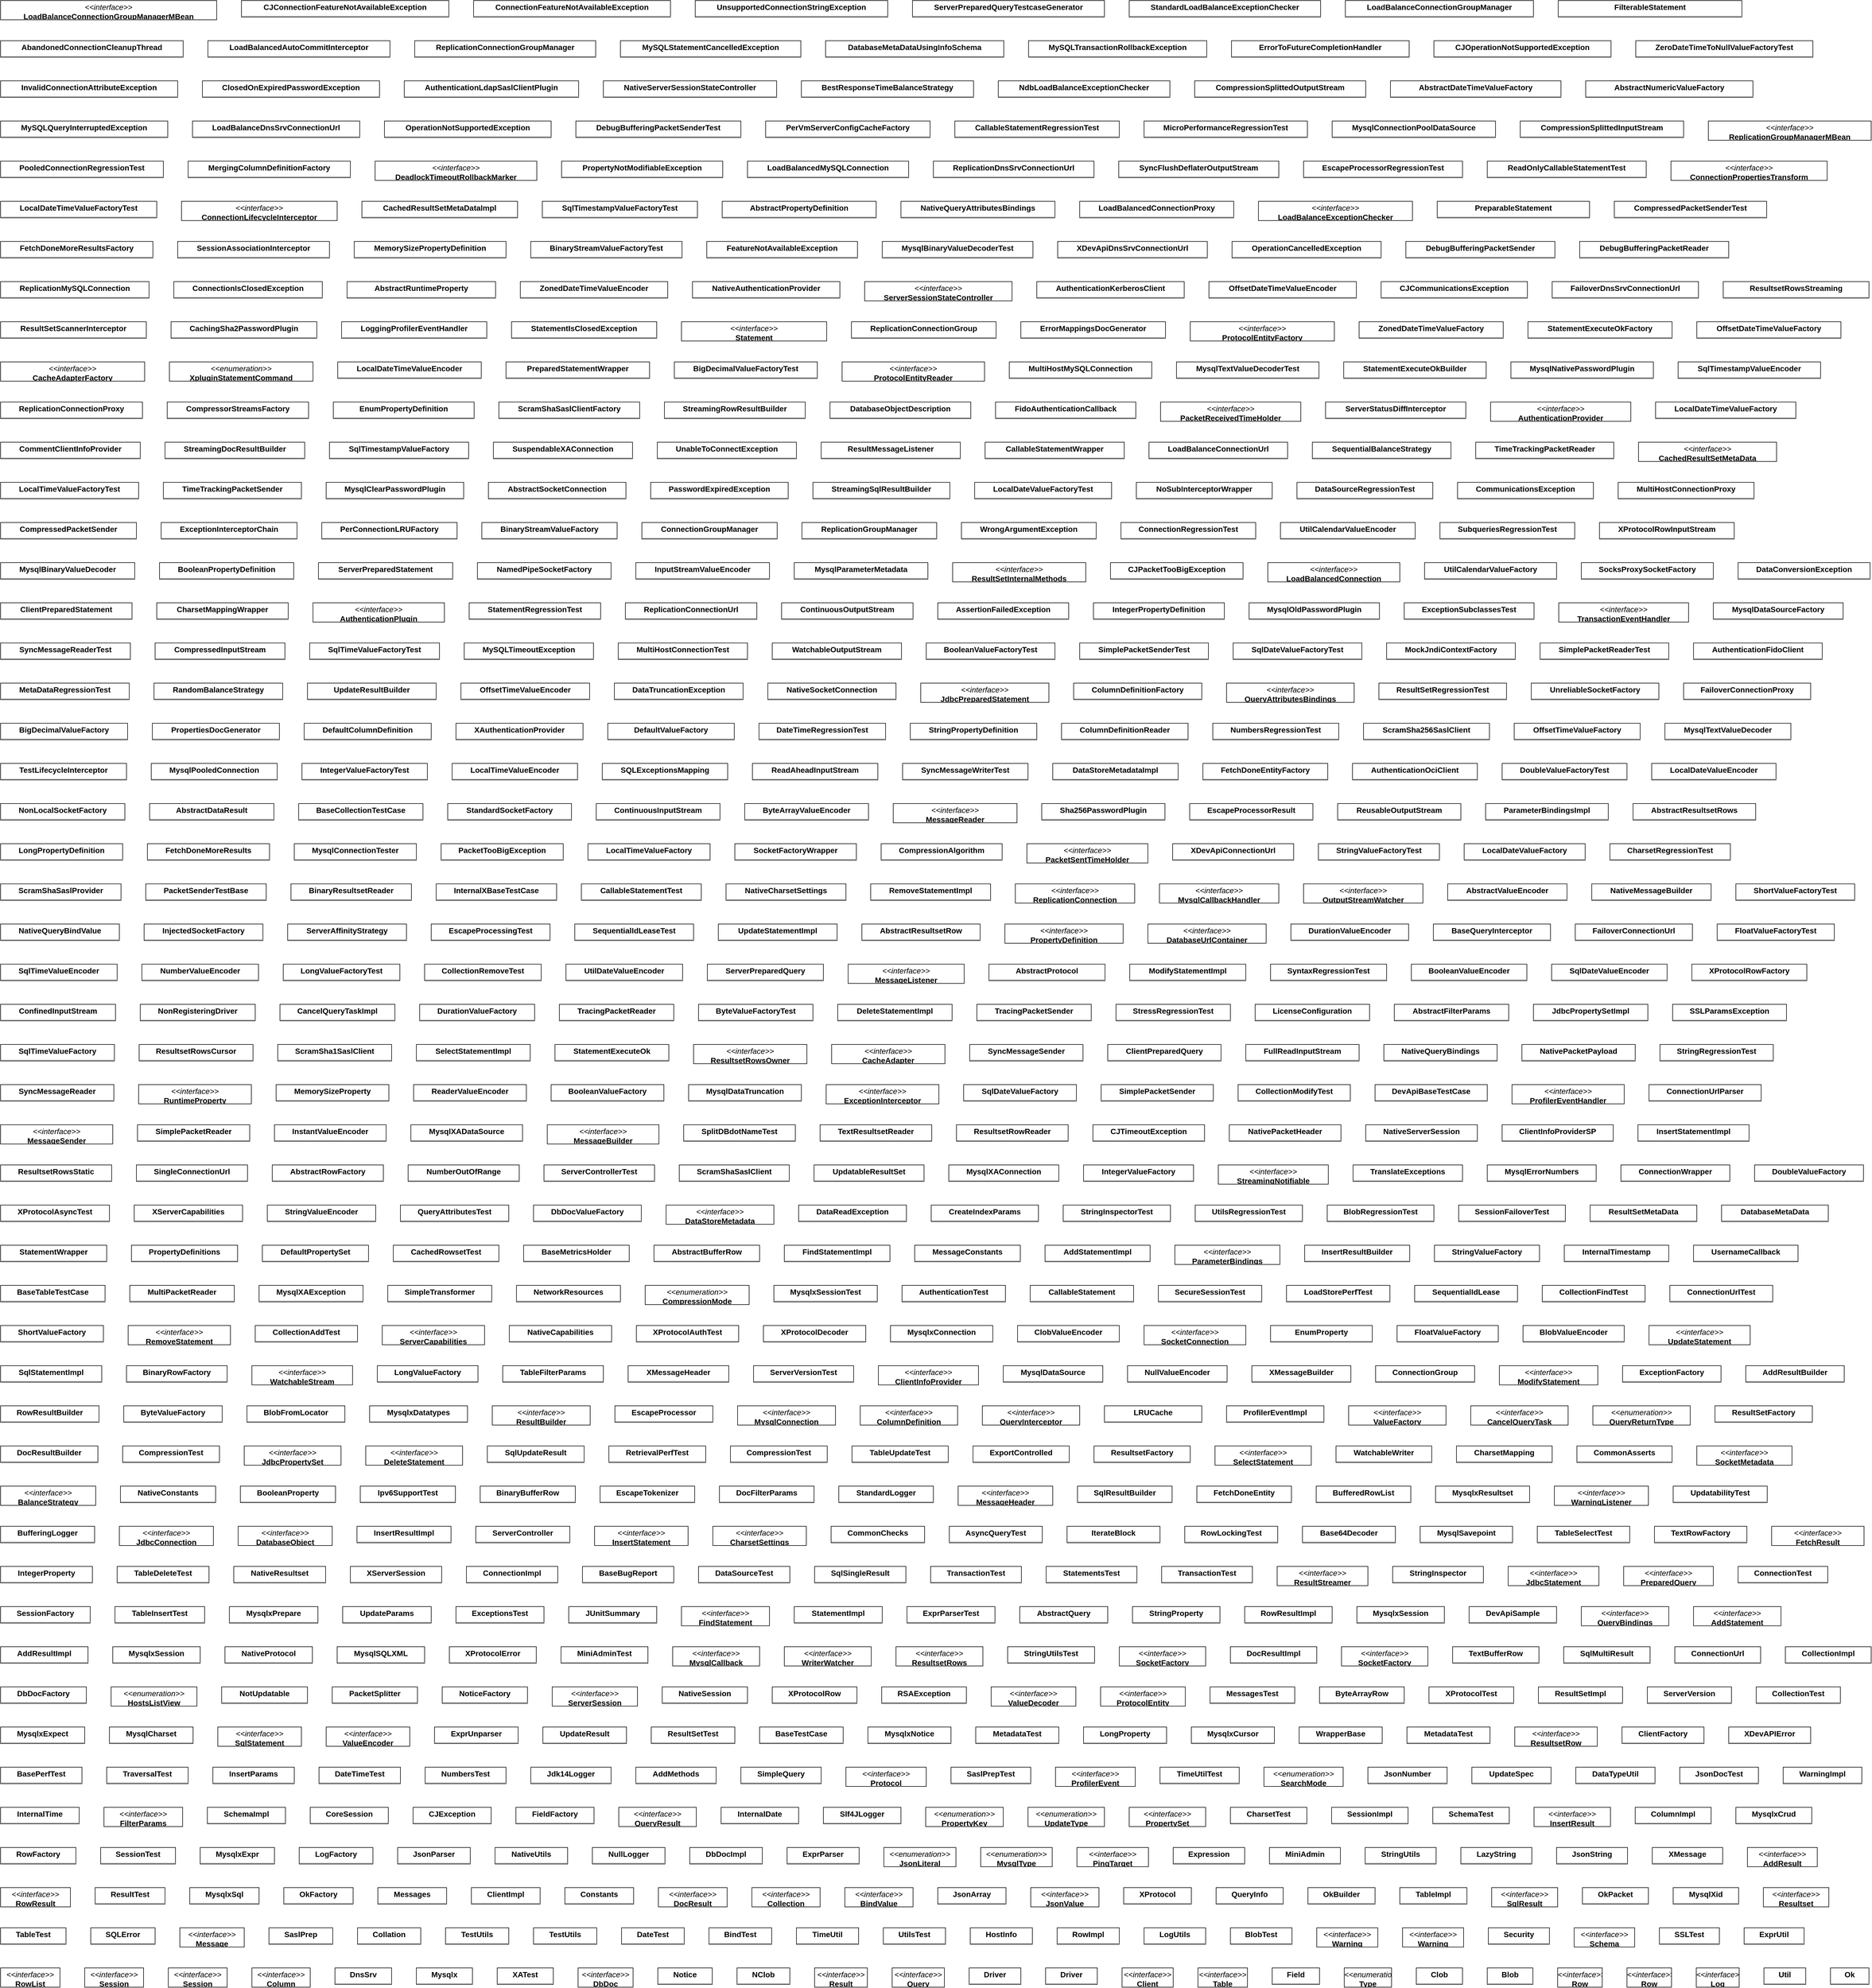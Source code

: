 <mxfile version="20.6.0" type="github"><diagram id="LeQL_Okg-bHu_s-uOL06" name="第 1 页"><mxGraphModel dx="1826" dy="1169" grid="1" gridSize="10" guides="1" tooltips="1" connect="1" arrows="1" fold="1" page="0" pageScale="1" pageWidth="827" pageHeight="1169" background="none" math="0" shadow="0"><root><mxCell id="0"/><mxCell id="1" parent="0"/><mxCell id="node636" value="&lt;p style=&quot;margin:0px;margin-top:4px;text-align:center;&quot;&gt;&lt;b&gt;AbandonedConnectionCleanupThread&lt;/b&gt;&lt;/p&gt;&lt;hr size=&quot;1&quot;/&gt;" style="verticalAlign=top;align=left;overflow=fill;fontSize=14;fontFamily=Helvetica;html=1;rounded=0;shadow=0;comic=0;labelBackgroundColor=none;strokeWidth=1;" parent="1" vertex="1"><mxGeometry x="-197" y="59" width="332" height="30" as="geometry"/></mxCell><mxCell id="node240" value="&lt;p style=&quot;margin:0px;margin-top:4px;text-align:center;&quot;&gt;&lt;b&gt;AbstractBufferRow&lt;/b&gt;&lt;/p&gt;&lt;hr size=&quot;1&quot;/&gt;" style="verticalAlign=top;align=left;overflow=fill;fontSize=14;fontFamily=Helvetica;html=1;rounded=0;shadow=0;comic=0;labelBackgroundColor=none;strokeWidth=1;" parent="1" vertex="1"><mxGeometry x="991" y="2249" width="192" height="30" as="geometry"/></mxCell><mxCell id="node514" value="&lt;p style=&quot;margin:0px;margin-top:4px;text-align:center;&quot;&gt;&lt;b&gt;AbstractDataResult&lt;T&gt;&lt;/b&gt;&lt;/p&gt;&lt;hr size=&quot;1&quot;/&gt;" style="verticalAlign=top;align=left;overflow=fill;fontSize=14;fontFamily=Helvetica;html=1;rounded=0;shadow=0;comic=0;labelBackgroundColor=none;strokeWidth=1;" parent="1" vertex="1"><mxGeometry x="74" y="1446" width="226" height="30" as="geometry"/></mxCell><mxCell id="node187" value="&lt;p style=&quot;margin:0px;margin-top:4px;text-align:center;&quot;&gt;&lt;b&gt;AbstractDateTimeValueFactory&lt;T&gt;&lt;/b&gt;&lt;/p&gt;&lt;hr size=&quot;1&quot;/&gt;" style="verticalAlign=top;align=left;overflow=fill;fontSize=14;fontFamily=Helvetica;html=1;rounded=0;shadow=0;comic=0;labelBackgroundColor=none;strokeWidth=1;" parent="1" vertex="1"><mxGeometry x="2330" y="132" width="310" height="30" as="geometry"/></mxCell><mxCell id="node466" value="&lt;p style=&quot;margin:0px;margin-top:4px;text-align:center;&quot;&gt;&lt;b&gt;AbstractFilterParams&lt;/b&gt;&lt;/p&gt;&lt;hr size=&quot;1&quot;/&gt;" style="verticalAlign=top;align=left;overflow=fill;fontSize=14;fontFamily=Helvetica;html=1;rounded=0;shadow=0;comic=0;labelBackgroundColor=none;strokeWidth=1;" parent="1" vertex="1"><mxGeometry x="2337" y="1811" width="208" height="30" as="geometry"/></mxCell><mxCell id="node557" value="&lt;p style=&quot;margin:0px;margin-top:4px;text-align:center;&quot;&gt;&lt;b&gt;AbstractNumericValueFactory&lt;T&gt;&lt;/b&gt;&lt;/p&gt;&lt;hr size=&quot;1&quot;/&gt;" style="verticalAlign=top;align=left;overflow=fill;fontSize=14;fontFamily=Helvetica;html=1;rounded=0;shadow=0;comic=0;labelBackgroundColor=none;strokeWidth=1;" parent="1" vertex="1"><mxGeometry x="2685" y="132" width="304" height="30" as="geometry"/></mxCell><mxCell id="node303" value="&lt;p style=&quot;margin:0px;margin-top:4px;text-align:center;&quot;&gt;&lt;b&gt;AbstractPropertyDefinition&lt;T&gt;&lt;/b&gt;&lt;/p&gt;&lt;hr size=&quot;1&quot;/&gt;" style="verticalAlign=top;align=left;overflow=fill;fontSize=14;fontFamily=Helvetica;html=1;rounded=0;shadow=0;comic=0;labelBackgroundColor=none;strokeWidth=1;" parent="1" vertex="1"><mxGeometry x="1115" y="351" width="280" height="30" as="geometry"/></mxCell><mxCell id="node394" value="&lt;p style=&quot;margin:0px;margin-top:4px;text-align:center;&quot;&gt;&lt;b&gt;AbstractProtocol&lt;M&gt;&lt;/b&gt;&lt;/p&gt;&lt;hr size=&quot;1&quot;/&gt;" style="verticalAlign=top;align=left;overflow=fill;fontSize=14;fontFamily=Helvetica;html=1;rounded=0;shadow=0;comic=0;labelBackgroundColor=none;strokeWidth=1;" parent="1" vertex="1"><mxGeometry x="1600" y="1738" width="211" height="30" as="geometry"/></mxCell><mxCell id="node578" value="&lt;p style=&quot;margin:0px;margin-top:4px;text-align:center;&quot;&gt;&lt;b&gt;AbstractQuery&lt;/b&gt;&lt;/p&gt;&lt;hr size=&quot;1&quot;/&gt;" style="verticalAlign=top;align=left;overflow=fill;fontSize=14;fontFamily=Helvetica;html=1;rounded=0;shadow=0;comic=0;labelBackgroundColor=none;strokeWidth=1;" parent="1" vertex="1"><mxGeometry x="1656" y="2906" width="160" height="30" as="geometry"/></mxCell><mxCell id="node408" value="&lt;p style=&quot;margin:0px;margin-top:4px;text-align:center;&quot;&gt;&lt;b&gt;AbstractResultsetRow&lt;/b&gt;&lt;/p&gt;&lt;hr size=&quot;1&quot;/&gt;" style="verticalAlign=top;align=left;overflow=fill;fontSize=14;fontFamily=Helvetica;html=1;rounded=0;shadow=0;comic=0;labelBackgroundColor=none;strokeWidth=1;" parent="1" vertex="1"><mxGeometry x="1369" y="1665" width="215" height="30" as="geometry"/></mxCell><mxCell id="node651" value="&lt;p style=&quot;margin:0px;margin-top:4px;text-align:center;&quot;&gt;&lt;b&gt;AbstractResultsetRows&lt;/b&gt;&lt;/p&gt;&lt;hr size=&quot;1&quot;/&gt;" style="verticalAlign=top;align=left;overflow=fill;fontSize=14;fontFamily=Helvetica;html=1;rounded=0;shadow=0;comic=0;labelBackgroundColor=none;strokeWidth=1;" parent="1" vertex="1"><mxGeometry x="2771" y="1446" width="223" height="30" as="geometry"/></mxCell><mxCell id="node418" value="&lt;p style=&quot;margin:0px;margin-top:4px;text-align:center;&quot;&gt;&lt;b&gt;AbstractRowFactory&lt;/b&gt;&lt;/p&gt;&lt;hr size=&quot;1&quot;/&gt;" style="verticalAlign=top;align=left;overflow=fill;fontSize=14;fontFamily=Helvetica;html=1;rounded=0;shadow=0;comic=0;labelBackgroundColor=none;strokeWidth=1;" parent="1" vertex="1"><mxGeometry x="297" y="2103" width="202" height="30" as="geometry"/></mxCell><mxCell id="node327" value="&lt;p style=&quot;margin:0px;margin-top:4px;text-align:center;&quot;&gt;&lt;b&gt;AbstractRuntimeProperty&lt;T&gt;&lt;/b&gt;&lt;/p&gt;&lt;hr size=&quot;1&quot;/&gt;" style="verticalAlign=top;align=left;overflow=fill;fontSize=14;fontFamily=Helvetica;html=1;rounded=0;shadow=0;comic=0;labelBackgroundColor=none;strokeWidth=1;" parent="1" vertex="1"><mxGeometry x="433" y="497" width="270" height="30" as="geometry"/></mxCell><mxCell id="node530" value="&lt;p style=&quot;margin:0px;margin-top:4px;text-align:center;&quot;&gt;&lt;b&gt;AbstractSocketConnection&lt;/b&gt;&lt;/p&gt;&lt;hr size=&quot;1&quot;/&gt;" style="verticalAlign=top;align=left;overflow=fill;fontSize=14;fontFamily=Helvetica;html=1;rounded=0;shadow=0;comic=0;labelBackgroundColor=none;strokeWidth=1;" parent="1" vertex="1"><mxGeometry x="690" y="862" width="250" height="30" as="geometry"/></mxCell><mxCell id="node321" value="&lt;p style=&quot;margin:0px;margin-top:4px;text-align:center;&quot;&gt;&lt;b&gt;AbstractValueEncoder&lt;/b&gt;&lt;/p&gt;&lt;hr size=&quot;1&quot;/&gt;" style="verticalAlign=top;align=left;overflow=fill;fontSize=14;fontFamily=Helvetica;html=1;rounded=0;shadow=0;comic=0;labelBackgroundColor=none;strokeWidth=1;" parent="1" vertex="1"><mxGeometry x="2434" y="1592" width="217" height="30" as="geometry"/></mxCell><mxCell id="node170" value="&lt;p style=&quot;margin:0px;margin-top:4px;text-align:center;&quot;&gt;&lt;b&gt;AddMethods&lt;/b&gt;&lt;/p&gt;&lt;hr size=&quot;1&quot;/&gt;" style="verticalAlign=top;align=left;overflow=fill;fontSize=14;fontFamily=Helvetica;html=1;rounded=0;shadow=0;comic=0;labelBackgroundColor=none;strokeWidth=1;" parent="1" vertex="1"><mxGeometry x="958" y="3198" width="146" height="30" as="geometry"/></mxCell><mxCell id="node149" value="&lt;p style=&quot;margin:0px;margin-top:4px;text-align:center;&quot;&gt;&lt;i&gt;&amp;lt;&amp;lt;interface&amp;gt;&amp;gt;&lt;/i&gt;&lt;br/&gt;&lt;b&gt;AddResult&lt;/b&gt;&lt;/p&gt;&lt;hr size=&quot;1&quot;/&gt;" style="verticalAlign=top;align=left;overflow=fill;fontSize=14;fontFamily=Helvetica;html=1;rounded=0;shadow=0;comic=0;labelBackgroundColor=none;strokeWidth=1;" parent="1" vertex="1"><mxGeometry x="2979" y="3344" width="127" height="35" as="geometry"/></mxCell><mxCell id="node357" value="&lt;p style=&quot;margin:0px;margin-top:4px;text-align:center;&quot;&gt;&lt;b&gt;AddResultBuilder&lt;/b&gt;&lt;/p&gt;&lt;hr size=&quot;1&quot;/&gt;" style="verticalAlign=top;align=left;overflow=fill;fontSize=14;fontFamily=Helvetica;html=1;rounded=0;shadow=0;comic=0;labelBackgroundColor=none;strokeWidth=1;" parent="1" vertex="1"><mxGeometry x="2976" y="2468" width="179" height="30" as="geometry"/></mxCell><mxCell id="node549" value="&lt;p style=&quot;margin:0px;margin-top:4px;text-align:center;&quot;&gt;&lt;b&gt;AddResultImpl&lt;/b&gt;&lt;/p&gt;&lt;hr size=&quot;1&quot;/&gt;" style="verticalAlign=top;align=left;overflow=fill;fontSize=14;fontFamily=Helvetica;html=1;rounded=0;shadow=0;comic=0;labelBackgroundColor=none;strokeWidth=1;" parent="1" vertex="1"><mxGeometry x="-197" y="2979" width="159" height="30" as="geometry"/></mxCell><mxCell id="node517" value="&lt;p style=&quot;margin:0px;margin-top:4px;text-align:center;&quot;&gt;&lt;i&gt;&amp;lt;&amp;lt;interface&amp;gt;&amp;gt;&lt;/i&gt;&lt;br/&gt;&lt;b&gt;AddStatement&lt;/b&gt;&lt;/p&gt;&lt;hr size=&quot;1&quot;/&gt;" style="verticalAlign=top;align=left;overflow=fill;fontSize=14;fontFamily=Helvetica;html=1;rounded=0;shadow=0;comic=0;labelBackgroundColor=none;strokeWidth=1;" parent="1" vertex="1"><mxGeometry x="2881" y="2906" width="159" height="35" as="geometry"/></mxCell><mxCell id="node268" value="&lt;p style=&quot;margin:0px;margin-top:4px;text-align:center;&quot;&gt;&lt;b&gt;AddStatementImpl&lt;/b&gt;&lt;/p&gt;&lt;hr size=&quot;1&quot;/&gt;" style="verticalAlign=top;align=left;overflow=fill;fontSize=14;fontFamily=Helvetica;html=1;rounded=0;shadow=0;comic=0;labelBackgroundColor=none;strokeWidth=1;" parent="1" vertex="1"><mxGeometry x="1702" y="2249" width="191" height="30" as="geometry"/></mxCell><mxCell id="node174" value="&lt;p style=&quot;margin:0px;margin-top:4px;text-align:center;&quot;&gt;&lt;b&gt;AssertionFailedException&lt;/b&gt;&lt;/p&gt;&lt;hr size=&quot;1&quot;/&gt;" style="verticalAlign=top;align=left;overflow=fill;fontSize=14;fontFamily=Helvetica;html=1;rounded=0;shadow=0;comic=0;labelBackgroundColor=none;strokeWidth=1;" parent="1" vertex="1"><mxGeometry x="1507" y="1081" width="238" height="30" as="geometry"/></mxCell><mxCell id="node385" value="&lt;p style=&quot;margin:0px;margin-top:4px;text-align:center;&quot;&gt;&lt;b&gt;AsyncQueryTest&lt;/b&gt;&lt;/p&gt;&lt;hr size=&quot;1&quot;/&gt;" style="verticalAlign=top;align=left;overflow=fill;fontSize=14;fontFamily=Helvetica;html=1;rounded=0;shadow=0;comic=0;labelBackgroundColor=none;strokeWidth=1;" parent="1" vertex="1"><mxGeometry x="1528" y="2760" width="169" height="30" as="geometry"/></mxCell><mxCell id="node364" value="&lt;p style=&quot;margin:0px;margin-top:4px;text-align:center;&quot;&gt;&lt;b&gt;AuthenticationFidoClient&lt;/b&gt;&lt;/p&gt;&lt;hr size=&quot;1&quot;/&gt;" style="verticalAlign=top;align=left;overflow=fill;fontSize=14;fontFamily=Helvetica;html=1;rounded=0;shadow=0;comic=0;labelBackgroundColor=none;strokeWidth=1;" parent="1" vertex="1"><mxGeometry x="2881" y="1154" width="234" height="30" as="geometry"/></mxCell><mxCell id="node532" value="&lt;p style=&quot;margin:0px;margin-top:4px;text-align:center;&quot;&gt;&lt;b&gt;AuthenticationKerberosClient&lt;/b&gt;&lt;/p&gt;&lt;hr size=&quot;1&quot;/&gt;" style="verticalAlign=top;align=left;overflow=fill;fontSize=14;fontFamily=Helvetica;html=1;rounded=0;shadow=0;comic=0;labelBackgroundColor=none;strokeWidth=1;" parent="1" vertex="1"><mxGeometry x="1687" y="497" width="268" height="30" as="geometry"/></mxCell><mxCell id="node63" value="&lt;p style=&quot;margin:0px;margin-top:4px;text-align:center;&quot;&gt;&lt;b&gt;AuthenticationLdapSaslClientPlugin&lt;/b&gt;&lt;/p&gt;&lt;hr size=&quot;1&quot;/&gt;" style="verticalAlign=top;align=left;overflow=fill;fontSize=14;fontFamily=Helvetica;html=1;rounded=0;shadow=0;comic=0;labelBackgroundColor=none;strokeWidth=1;" parent="1" vertex="1"><mxGeometry x="537" y="132" width="317" height="30" as="geometry"/></mxCell><mxCell id="node201" value="&lt;p style=&quot;margin:0px;margin-top:4px;text-align:center;&quot;&gt;&lt;b&gt;AuthenticationOciClient&lt;/b&gt;&lt;/p&gt;&lt;hr size=&quot;1&quot;/&gt;" style="verticalAlign=top;align=left;overflow=fill;fontSize=14;fontFamily=Helvetica;html=1;rounded=0;shadow=0;comic=0;labelBackgroundColor=none;strokeWidth=1;" parent="1" vertex="1"><mxGeometry x="2261" y="1373" width="227" height="30" as="geometry"/></mxCell><mxCell id="node138" value="&lt;p style=&quot;margin:0px;margin-top:4px;text-align:center;&quot;&gt;&lt;i&gt;&amp;lt;&amp;lt;interface&amp;gt;&amp;gt;&lt;/i&gt;&lt;br/&gt;&lt;b&gt;AuthenticationPlugin&lt;M&gt;&lt;/b&gt;&lt;/p&gt;&lt;hr size=&quot;1&quot;/&gt;" style="verticalAlign=top;align=left;overflow=fill;fontSize=14;fontFamily=Helvetica;html=1;rounded=0;shadow=0;comic=0;labelBackgroundColor=none;strokeWidth=1;" parent="1" vertex="1"><mxGeometry x="371" y="1081" width="239" height="35" as="geometry"/></mxCell><mxCell id="node451" value="&lt;p style=&quot;margin:0px;margin-top:4px;text-align:center;&quot;&gt;&lt;i&gt;&amp;lt;&amp;lt;interface&amp;gt;&amp;gt;&lt;/i&gt;&lt;br/&gt;&lt;b&gt;AuthenticationProvider&lt;M&gt;&lt;/b&gt;&lt;/p&gt;&lt;hr size=&quot;1&quot;/&gt;" style="verticalAlign=top;align=left;overflow=fill;fontSize=14;fontFamily=Helvetica;html=1;rounded=0;shadow=0;comic=0;labelBackgroundColor=none;strokeWidth=1;" parent="1" vertex="1"><mxGeometry x="2512" y="716" width="255" height="35" as="geometry"/></mxCell><mxCell id="node304" value="&lt;p style=&quot;margin:0px;margin-top:4px;text-align:center;&quot;&gt;&lt;b&gt;AuthenticationTest&lt;/b&gt;&lt;/p&gt;&lt;hr size=&quot;1&quot;/&gt;" style="verticalAlign=top;align=left;overflow=fill;fontSize=14;fontFamily=Helvetica;html=1;rounded=0;shadow=0;comic=0;labelBackgroundColor=none;strokeWidth=1;" parent="1" vertex="1"><mxGeometry x="1442" y="2322" width="188" height="30" as="geometry"/></mxCell><mxCell id="node103" value="&lt;p style=&quot;margin:0px;margin-top:4px;text-align:center;&quot;&gt;&lt;i&gt;&amp;lt;&amp;lt;interface&amp;gt;&amp;gt;&lt;/i&gt;&lt;br/&gt;&lt;b&gt;BalanceStrategy&lt;/b&gt;&lt;/p&gt;&lt;hr size=&quot;1&quot;/&gt;" style="verticalAlign=top;align=left;overflow=fill;fontSize=14;fontFamily=Helvetica;html=1;rounded=0;shadow=0;comic=0;labelBackgroundColor=none;strokeWidth=1;" parent="1" vertex="1"><mxGeometry x="-197" y="2687" width="173" height="35" as="geometry"/></mxCell><mxCell id="node478" value="&lt;p style=&quot;margin:0px;margin-top:4px;text-align:center;&quot;&gt;&lt;b&gt;Base64Decoder&lt;/b&gt;&lt;/p&gt;&lt;hr size=&quot;1&quot;/&gt;" style="verticalAlign=top;align=left;overflow=fill;fontSize=14;fontFamily=Helvetica;html=1;rounded=0;shadow=0;comic=0;labelBackgroundColor=none;strokeWidth=1;" parent="1" vertex="1"><mxGeometry x="2170" y="2760" width="169" height="30" as="geometry"/></mxCell><mxCell id="node329" value="&lt;p style=&quot;margin:0px;margin-top:4px;text-align:center;&quot;&gt;&lt;b&gt;BaseBugReport&lt;/b&gt;&lt;/p&gt;&lt;hr size=&quot;1&quot;/&gt;" style="verticalAlign=top;align=left;overflow=fill;fontSize=14;fontFamily=Helvetica;html=1;rounded=0;shadow=0;comic=0;labelBackgroundColor=none;strokeWidth=1;" parent="1" vertex="1"><mxGeometry x="861" y="2833" width="166" height="30" as="geometry"/></mxCell><mxCell id="node590" value="&lt;p style=&quot;margin:0px;margin-top:4px;text-align:center;&quot;&gt;&lt;b&gt;BaseCollectionTestCase&lt;/b&gt;&lt;/p&gt;&lt;hr size=&quot;1&quot;/&gt;" style="verticalAlign=top;align=left;overflow=fill;fontSize=14;fontFamily=Helvetica;html=1;rounded=0;shadow=0;comic=0;labelBackgroundColor=none;strokeWidth=1;" parent="1" vertex="1"><mxGeometry x="345" y="1446" width="226" height="30" as="geometry"/></mxCell><mxCell id="node223" value="&lt;p style=&quot;margin:0px;margin-top:4px;text-align:center;&quot;&gt;&lt;b&gt;BaseMetricsHolder&lt;/b&gt;&lt;/p&gt;&lt;hr size=&quot;1&quot;/&gt;" style="verticalAlign=top;align=left;overflow=fill;fontSize=14;fontFamily=Helvetica;html=1;rounded=0;shadow=0;comic=0;labelBackgroundColor=none;strokeWidth=1;" parent="1" vertex="1"><mxGeometry x="754" y="2249" width="192" height="30" as="geometry"/></mxCell><mxCell id="node8" value="&lt;p style=&quot;margin:0px;margin-top:4px;text-align:center;&quot;&gt;&lt;b&gt;BasePerfTest&lt;/b&gt;&lt;/p&gt;&lt;hr size=&quot;1&quot;/&gt;" style="verticalAlign=top;align=left;overflow=fill;fontSize=14;fontFamily=Helvetica;html=1;rounded=0;shadow=0;comic=0;labelBackgroundColor=none;strokeWidth=1;" parent="1" vertex="1"><mxGeometry x="-197" y="3198" width="148" height="30" as="geometry"/></mxCell><mxCell id="node61" value="&lt;p style=&quot;margin:0px;margin-top:4px;text-align:center;&quot;&gt;&lt;b&gt;BaseQueryInterceptor&lt;/b&gt;&lt;/p&gt;&lt;hr size=&quot;1&quot;/&gt;" style="verticalAlign=top;align=left;overflow=fill;fontSize=14;fontFamily=Helvetica;html=1;rounded=0;shadow=0;comic=0;labelBackgroundColor=none;strokeWidth=1;" parent="1" vertex="1"><mxGeometry x="2408" y="1665" width="213" height="30" as="geometry"/></mxCell><mxCell id="node626" value="&lt;p style=&quot;margin:0px;margin-top:4px;text-align:center;&quot;&gt;&lt;b&gt;BaseTableTestCase&lt;/b&gt;&lt;/p&gt;&lt;hr size=&quot;1&quot;/&gt;" style="verticalAlign=top;align=left;overflow=fill;fontSize=14;fontFamily=Helvetica;html=1;rounded=0;shadow=0;comic=0;labelBackgroundColor=none;strokeWidth=1;" parent="1" vertex="1"><mxGeometry x="-197" y="2322" width="190" height="30" as="geometry"/></mxCell><mxCell id="node646" value="&lt;p style=&quot;margin:0px;margin-top:4px;text-align:center;&quot;&gt;&lt;b&gt;BaseTestCase&lt;/b&gt;&lt;/p&gt;&lt;hr size=&quot;1&quot;/&gt;" style="verticalAlign=top;align=left;overflow=fill;fontSize=14;fontFamily=Helvetica;html=1;rounded=0;shadow=0;comic=0;labelBackgroundColor=none;strokeWidth=1;" parent="1" vertex="1"><mxGeometry x="1183" y="3125" width="152" height="30" as="geometry"/></mxCell><mxCell id="node416" value="&lt;p style=&quot;margin:0px;margin-top:4px;text-align:center;&quot;&gt;&lt;b&gt;BestResponseTimeBalanceStrategy&lt;/b&gt;&lt;/p&gt;&lt;hr size=&quot;1&quot;/&gt;" style="verticalAlign=top;align=left;overflow=fill;fontSize=14;fontFamily=Helvetica;html=1;rounded=0;shadow=0;comic=0;labelBackgroundColor=none;strokeWidth=1;" parent="1" vertex="1"><mxGeometry x="1259" y="132" width="313" height="30" as="geometry"/></mxCell><mxCell id="node195" value="&lt;p style=&quot;margin:0px;margin-top:4px;text-align:center;&quot;&gt;&lt;b&gt;BigDecimalValueFactory&lt;/b&gt;&lt;/p&gt;&lt;hr size=&quot;1&quot;/&gt;" style="verticalAlign=top;align=left;overflow=fill;fontSize=14;fontFamily=Helvetica;html=1;rounded=0;shadow=0;comic=0;labelBackgroundColor=none;strokeWidth=1;" parent="1" vertex="1"><mxGeometry x="-197" y="1300" width="231" height="30" as="geometry"/></mxCell><mxCell id="node531" value="&lt;p style=&quot;margin:0px;margin-top:4px;text-align:center;&quot;&gt;&lt;b&gt;BigDecimalValueFactoryTest&lt;/b&gt;&lt;/p&gt;&lt;hr size=&quot;1&quot;/&gt;" style="verticalAlign=top;align=left;overflow=fill;fontSize=14;fontFamily=Helvetica;html=1;rounded=0;shadow=0;comic=0;labelBackgroundColor=none;strokeWidth=1;" parent="1" vertex="1"><mxGeometry x="1028" y="643" width="260" height="30" as="geometry"/></mxCell><mxCell id="node655" value="&lt;p style=&quot;margin:0px;margin-top:4px;text-align:center;&quot;&gt;&lt;b&gt;BinaryBufferRow&lt;/b&gt;&lt;/p&gt;&lt;hr size=&quot;1&quot;/&gt;" style="verticalAlign=top;align=left;overflow=fill;fontSize=14;fontFamily=Helvetica;html=1;rounded=0;shadow=0;comic=0;labelBackgroundColor=none;strokeWidth=1;" parent="1" vertex="1"><mxGeometry x="675" y="2687" width="173" height="30" as="geometry"/></mxCell><mxCell id="node623" value="&lt;p style=&quot;margin:0px;margin-top:4px;text-align:center;&quot;&gt;&lt;b&gt;BinaryResultsetReader&lt;/b&gt;&lt;/p&gt;&lt;hr size=&quot;1&quot;/&gt;" style="verticalAlign=top;align=left;overflow=fill;fontSize=14;fontFamily=Helvetica;html=1;rounded=0;shadow=0;comic=0;labelBackgroundColor=none;strokeWidth=1;" parent="1" vertex="1"><mxGeometry x="331" y="1592" width="219" height="30" as="geometry"/></mxCell><mxCell id="node44" value="&lt;p style=&quot;margin:0px;margin-top:4px;text-align:center;&quot;&gt;&lt;b&gt;BinaryRowFactory&lt;/b&gt;&lt;/p&gt;&lt;hr size=&quot;1&quot;/&gt;" style="verticalAlign=top;align=left;overflow=fill;fontSize=14;fontFamily=Helvetica;html=1;rounded=0;shadow=0;comic=0;labelBackgroundColor=none;strokeWidth=1;" parent="1" vertex="1"><mxGeometry x="32" y="2468" width="183" height="30" as="geometry"/></mxCell><mxCell id="node247" value="&lt;p style=&quot;margin:0px;margin-top:4px;text-align:center;&quot;&gt;&lt;b&gt;BinaryStreamValueFactory&lt;/b&gt;&lt;/p&gt;&lt;hr size=&quot;1&quot;/&gt;" style="verticalAlign=top;align=left;overflow=fill;fontSize=14;fontFamily=Helvetica;html=1;rounded=0;shadow=0;comic=0;labelBackgroundColor=none;strokeWidth=1;" parent="1" vertex="1"><mxGeometry x="678" y="935" width="246" height="30" as="geometry"/></mxCell><mxCell id="node130" value="&lt;p style=&quot;margin:0px;margin-top:4px;text-align:center;&quot;&gt;&lt;b&gt;BinaryStreamValueFactoryTest&lt;/b&gt;&lt;/p&gt;&lt;hr size=&quot;1&quot;/&gt;" style="verticalAlign=top;align=left;overflow=fill;fontSize=14;fontFamily=Helvetica;html=1;rounded=0;shadow=0;comic=0;labelBackgroundColor=none;strokeWidth=1;" parent="1" vertex="1"><mxGeometry x="767" y="424" width="275" height="30" as="geometry"/></mxCell><mxCell id="node133" value="&lt;p style=&quot;margin:0px;margin-top:4px;text-align:center;&quot;&gt;&lt;b&gt;BindTest&lt;/b&gt;&lt;/p&gt;&lt;hr size=&quot;1&quot;/&gt;" style="verticalAlign=top;align=left;overflow=fill;fontSize=14;fontFamily=Helvetica;html=1;rounded=0;shadow=0;comic=0;labelBackgroundColor=none;strokeWidth=1;" parent="1" vertex="1"><mxGeometry x="1091" y="3490" width="114" height="30" as="geometry"/></mxCell><mxCell id="node236" value="&lt;p style=&quot;margin:0px;margin-top:4px;text-align:center;&quot;&gt;&lt;i&gt;&amp;lt;&amp;lt;interface&amp;gt;&amp;gt;&lt;/i&gt;&lt;br/&gt;&lt;b&gt;BindValue&lt;/b&gt;&lt;/p&gt;&lt;hr size=&quot;1&quot;/&gt;" style="verticalAlign=top;align=left;overflow=fill;fontSize=14;fontFamily=Helvetica;html=1;rounded=0;shadow=0;comic=0;labelBackgroundColor=none;strokeWidth=1;" parent="1" vertex="1"><mxGeometry x="1338" y="3417" width="124" height="35" as="geometry"/></mxCell><mxCell id="node359" value="&lt;p style=&quot;margin:0px;margin-top:4px;text-align:center;&quot;&gt;&lt;b&gt;Blob&lt;/b&gt;&lt;/p&gt;&lt;hr size=&quot;1&quot;/&gt;" style="verticalAlign=top;align=left;overflow=fill;fontSize=14;fontFamily=Helvetica;html=1;rounded=0;shadow=0;comic=0;labelBackgroundColor=none;strokeWidth=1;" parent="1" vertex="1"><mxGeometry x="2506" y="3563" width="83" height="30" as="geometry"/></mxCell><mxCell id="node123" value="&lt;p style=&quot;margin:0px;margin-top:4px;text-align:center;&quot;&gt;&lt;b&gt;BlobFromLocator&lt;/b&gt;&lt;/p&gt;&lt;hr size=&quot;1&quot;/&gt;" style="verticalAlign=top;align=left;overflow=fill;fontSize=14;fontFamily=Helvetica;html=1;rounded=0;shadow=0;comic=0;labelBackgroundColor=none;strokeWidth=1;" parent="1" vertex="1"><mxGeometry x="251" y="2541" width="178" height="30" as="geometry"/></mxCell><mxCell id="node143" value="&lt;p style=&quot;margin:0px;margin-top:4px;text-align:center;&quot;&gt;&lt;b&gt;BlobRegressionTest&lt;/b&gt;&lt;/p&gt;&lt;hr size=&quot;1&quot;/&gt;" style="verticalAlign=top;align=left;overflow=fill;fontSize=14;fontFamily=Helvetica;html=1;rounded=0;shadow=0;comic=0;labelBackgroundColor=none;strokeWidth=1;" parent="1" vertex="1"><mxGeometry x="2215" y="2176" width="194" height="30" as="geometry"/></mxCell><mxCell id="node479" value="&lt;p style=&quot;margin:0px;margin-top:4px;text-align:center;&quot;&gt;&lt;b&gt;BlobTest&lt;/b&gt;&lt;/p&gt;&lt;hr size=&quot;1&quot;/&gt;" style="verticalAlign=top;align=left;overflow=fill;fontSize=14;fontFamily=Helvetica;html=1;rounded=0;shadow=0;comic=0;labelBackgroundColor=none;strokeWidth=1;" parent="1" vertex="1"><mxGeometry x="2039" y="3490" width="112" height="30" as="geometry"/></mxCell><mxCell id="node197" value="&lt;p style=&quot;margin:0px;margin-top:4px;text-align:center;&quot;&gt;&lt;b&gt;BlobValueEncoder&lt;/b&gt;&lt;/p&gt;&lt;hr size=&quot;1&quot;/&gt;" style="verticalAlign=top;align=left;overflow=fill;fontSize=14;fontFamily=Helvetica;html=1;rounded=0;shadow=0;comic=0;labelBackgroundColor=none;strokeWidth=1;" parent="1" vertex="1"><mxGeometry x="2571" y="2395" width="184" height="30" as="geometry"/></mxCell><mxCell id="node363" value="&lt;p style=&quot;margin:0px;margin-top:4px;text-align:center;&quot;&gt;&lt;b&gt;BooleanProperty&lt;/b&gt;&lt;/p&gt;&lt;hr size=&quot;1&quot;/&gt;" style="verticalAlign=top;align=left;overflow=fill;fontSize=14;fontFamily=Helvetica;html=1;rounded=0;shadow=0;comic=0;labelBackgroundColor=none;strokeWidth=1;" parent="1" vertex="1"><mxGeometry x="239" y="2687" width="173" height="30" as="geometry"/></mxCell><mxCell id="node100" value="&lt;p style=&quot;margin:0px;margin-top:4px;text-align:center;&quot;&gt;&lt;b&gt;BooleanPropertyDefinition&lt;/b&gt;&lt;/p&gt;&lt;hr size=&quot;1&quot;/&gt;" style="verticalAlign=top;align=left;overflow=fill;fontSize=14;fontFamily=Helvetica;html=1;rounded=0;shadow=0;comic=0;labelBackgroundColor=none;strokeWidth=1;" parent="1" vertex="1"><mxGeometry x="92" y="1008" width="244" height="30" as="geometry"/></mxCell><mxCell id="node312" value="&lt;p style=&quot;margin:0px;margin-top:4px;text-align:center;&quot;&gt;&lt;b&gt;BooleanValueEncoder&lt;/b&gt;&lt;/p&gt;&lt;hr size=&quot;1&quot;/&gt;" style="verticalAlign=top;align=left;overflow=fill;fontSize=14;fontFamily=Helvetica;html=1;rounded=0;shadow=0;comic=0;labelBackgroundColor=none;strokeWidth=1;" parent="1" vertex="1"><mxGeometry x="2368" y="1738" width="210" height="30" as="geometry"/></mxCell><mxCell id="node285" value="&lt;p style=&quot;margin:0px;margin-top:4px;text-align:center;&quot;&gt;&lt;b&gt;BooleanValueFactory&lt;/b&gt;&lt;/p&gt;&lt;hr size=&quot;1&quot;/&gt;" style="verticalAlign=top;align=left;overflow=fill;fontSize=14;fontFamily=Helvetica;html=1;rounded=0;shadow=0;comic=0;labelBackgroundColor=none;strokeWidth=1;" parent="1" vertex="1"><mxGeometry x="804" y="1957" width="205" height="30" as="geometry"/></mxCell><mxCell id="node18" value="&lt;p style=&quot;margin:0px;margin-top:4px;text-align:center;&quot;&gt;&lt;b&gt;BooleanValueFactoryTest&lt;/b&gt;&lt;/p&gt;&lt;hr size=&quot;1&quot;/&gt;" style="verticalAlign=top;align=left;overflow=fill;fontSize=14;fontFamily=Helvetica;html=1;rounded=0;shadow=0;comic=0;labelBackgroundColor=none;strokeWidth=1;" parent="1" vertex="1"><mxGeometry x="1486" y="1154" width="234" height="30" as="geometry"/></mxCell><mxCell id="node668" value="&lt;p style=&quot;margin:0px;margin-top:4px;text-align:center;&quot;&gt;&lt;b&gt;BufferedRowList&lt;/b&gt;&lt;/p&gt;&lt;hr size=&quot;1&quot;/&gt;" style="verticalAlign=top;align=left;overflow=fill;fontSize=14;fontFamily=Helvetica;html=1;rounded=0;shadow=0;comic=0;labelBackgroundColor=none;strokeWidth=1;" parent="1" vertex="1"><mxGeometry x="2195" y="2687" width="172" height="30" as="geometry"/></mxCell><mxCell id="node309" value="&lt;p style=&quot;margin:0px;margin-top:4px;text-align:center;&quot;&gt;&lt;b&gt;BufferingLogger&lt;/b&gt;&lt;/p&gt;&lt;hr size=&quot;1&quot;/&gt;" style="verticalAlign=top;align=left;overflow=fill;fontSize=14;fontFamily=Helvetica;html=1;rounded=0;shadow=0;comic=0;labelBackgroundColor=none;strokeWidth=1;" parent="1" vertex="1"><mxGeometry x="-197" y="2760" width="171" height="30" as="geometry"/></mxCell><mxCell id="node546" value="&lt;p style=&quot;margin:0px;margin-top:4px;text-align:center;&quot;&gt;&lt;b&gt;ByteArrayRow&lt;/b&gt;&lt;/p&gt;&lt;hr size=&quot;1&quot;/&gt;" style="verticalAlign=top;align=left;overflow=fill;fontSize=14;fontFamily=Helvetica;html=1;rounded=0;shadow=0;comic=0;labelBackgroundColor=none;strokeWidth=1;" parent="1" vertex="1"><mxGeometry x="2201" y="3052" width="154" height="30" as="geometry"/></mxCell><mxCell id="node381" value="&lt;p style=&quot;margin:0px;margin-top:4px;text-align:center;&quot;&gt;&lt;b&gt;ByteArrayValueEncoder&lt;/b&gt;&lt;/p&gt;&lt;hr size=&quot;1&quot;/&gt;" style="verticalAlign=top;align=left;overflow=fill;fontSize=14;fontFamily=Helvetica;html=1;rounded=0;shadow=0;comic=0;labelBackgroundColor=none;strokeWidth=1;" parent="1" vertex="1"><mxGeometry x="1156" y="1446" width="225" height="30" as="geometry"/></mxCell><mxCell id="node600" value="&lt;p style=&quot;margin:0px;margin-top:4px;text-align:center;&quot;&gt;&lt;b&gt;ByteValueFactory&lt;/b&gt;&lt;/p&gt;&lt;hr size=&quot;1&quot;/&gt;" style="verticalAlign=top;align=left;overflow=fill;fontSize=14;fontFamily=Helvetica;html=1;rounded=0;shadow=0;comic=0;labelBackgroundColor=none;strokeWidth=1;" parent="1" vertex="1"><mxGeometry x="27" y="2541" width="179" height="30" as="geometry"/></mxCell><mxCell id="node176" value="&lt;p style=&quot;margin:0px;margin-top:4px;text-align:center;&quot;&gt;&lt;b&gt;ByteValueFactoryTest&lt;/b&gt;&lt;/p&gt;&lt;hr size=&quot;1&quot;/&gt;" style="verticalAlign=top;align=left;overflow=fill;fontSize=14;fontFamily=Helvetica;html=1;rounded=0;shadow=0;comic=0;labelBackgroundColor=none;strokeWidth=1;" parent="1" vertex="1"><mxGeometry x="1072" y="1811" width="208" height="30" as="geometry"/></mxCell><mxCell id="node203" value="&lt;p style=&quot;margin:0px;margin-top:4px;text-align:center;&quot;&gt;&lt;b&gt;CJCommunicationsException&lt;/b&gt;&lt;/p&gt;&lt;hr size=&quot;1&quot;/&gt;" style="verticalAlign=top;align=left;overflow=fill;fontSize=14;fontFamily=Helvetica;html=1;rounded=0;shadow=0;comic=0;labelBackgroundColor=none;strokeWidth=1;" parent="1" vertex="1"><mxGeometry x="2313" y="497" width="266" height="30" as="geometry"/></mxCell><mxCell id="node384" value="&lt;p style=&quot;margin:0px;margin-top:4px;text-align:center;&quot;&gt;&lt;b&gt;CJConnectionFeatureNotAvailableException&lt;/b&gt;&lt;/p&gt;&lt;hr size=&quot;1&quot;/&gt;" style="verticalAlign=top;align=left;overflow=fill;fontSize=14;fontFamily=Helvetica;html=1;rounded=0;shadow=0;comic=0;labelBackgroundColor=none;strokeWidth=1;" parent="1" vertex="1"><mxGeometry x="241" y="-14" width="377" height="30" as="geometry"/></mxCell><mxCell id="node613" value="&lt;p style=&quot;margin:0px;margin-top:4px;text-align:center;&quot;&gt;&lt;b&gt;CJException&lt;/b&gt;&lt;/p&gt;&lt;hr size=&quot;1&quot;/&gt;" style="verticalAlign=top;align=left;overflow=fill;fontSize=14;fontFamily=Helvetica;html=1;rounded=0;shadow=0;comic=0;labelBackgroundColor=none;strokeWidth=1;" parent="1" vertex="1"><mxGeometry x="553" y="3271" width="142" height="30" as="geometry"/></mxCell><mxCell id="node4" value="&lt;p style=&quot;margin:0px;margin-top:4px;text-align:center;&quot;&gt;&lt;b&gt;CJOperationNotSupportedException&lt;/b&gt;&lt;/p&gt;&lt;hr size=&quot;1&quot;/&gt;" style="verticalAlign=top;align=left;overflow=fill;fontSize=14;fontFamily=Helvetica;html=1;rounded=0;shadow=0;comic=0;labelBackgroundColor=none;strokeWidth=1;" parent="1" vertex="1"><mxGeometry x="2409" y="59" width="322" height="30" as="geometry"/></mxCell><mxCell id="node38" value="&lt;p style=&quot;margin:0px;margin-top:4px;text-align:center;&quot;&gt;&lt;b&gt;CJPacketTooBigException&lt;/b&gt;&lt;/p&gt;&lt;hr size=&quot;1&quot;/&gt;" style="verticalAlign=top;align=left;overflow=fill;fontSize=14;fontFamily=Helvetica;html=1;rounded=0;shadow=0;comic=0;labelBackgroundColor=none;strokeWidth=1;" parent="1" vertex="1"><mxGeometry x="1821" y="1008" width="241" height="30" as="geometry"/></mxCell><mxCell id="node346" value="&lt;p style=&quot;margin:0px;margin-top:4px;text-align:center;&quot;&gt;&lt;b&gt;CJTimeoutException&lt;/b&gt;&lt;/p&gt;&lt;hr size=&quot;1&quot;/&gt;" style="verticalAlign=top;align=left;overflow=fill;fontSize=14;fontFamily=Helvetica;html=1;rounded=0;shadow=0;comic=0;labelBackgroundColor=none;strokeWidth=1;" parent="1" vertex="1"><mxGeometry x="1789" y="2030" width="203" height="30" as="geometry"/></mxCell><mxCell id="node52" value="&lt;p style=&quot;margin:0px;margin-top:4px;text-align:center;&quot;&gt;&lt;i&gt;&amp;lt;&amp;lt;interface&amp;gt;&amp;gt;&lt;/i&gt;&lt;br/&gt;&lt;b&gt;CacheAdapter&lt;K, V&gt;&lt;/b&gt;&lt;/p&gt;&lt;hr size=&quot;1&quot;/&gt;" style="verticalAlign=top;align=left;overflow=fill;fontSize=14;fontFamily=Helvetica;html=1;rounded=0;shadow=0;comic=0;labelBackgroundColor=none;strokeWidth=1;" parent="1" vertex="1"><mxGeometry x="1314" y="1884" width="206" height="35" as="geometry"/></mxCell><mxCell id="node540" value="&lt;p style=&quot;margin:0px;margin-top:4px;text-align:center;&quot;&gt;&lt;i&gt;&amp;lt;&amp;lt;interface&amp;gt;&amp;gt;&lt;/i&gt;&lt;br/&gt;&lt;b&gt;CacheAdapterFactory&lt;K, V&gt;&lt;/b&gt;&lt;/p&gt;&lt;hr size=&quot;1&quot;/&gt;" style="verticalAlign=top;align=left;overflow=fill;fontSize=14;fontFamily=Helvetica;html=1;rounded=0;shadow=0;comic=0;labelBackgroundColor=none;strokeWidth=1;" parent="1" vertex="1"><mxGeometry x="-197" y="643" width="262" height="35" as="geometry"/></mxCell><mxCell id="node606" value="&lt;p style=&quot;margin:0px;margin-top:4px;text-align:center;&quot;&gt;&lt;i&gt;&amp;lt;&amp;lt;interface&amp;gt;&amp;gt;&lt;/i&gt;&lt;br/&gt;&lt;b&gt;CachedResultSetMetaData&lt;/b&gt;&lt;/p&gt;&lt;hr size=&quot;1&quot;/&gt;" style="verticalAlign=top;align=left;overflow=fill;fontSize=14;fontFamily=Helvetica;html=1;rounded=0;shadow=0;comic=0;labelBackgroundColor=none;strokeWidth=1;" parent="1" vertex="1"><mxGeometry x="2781" y="789" width="251" height="35" as="geometry"/></mxCell><mxCell id="node189" value="&lt;p style=&quot;margin:0px;margin-top:4px;text-align:center;&quot;&gt;&lt;b&gt;CachedResultSetMetaDataImpl&lt;/b&gt;&lt;/p&gt;&lt;hr size=&quot;1&quot;/&gt;" style="verticalAlign=top;align=left;overflow=fill;fontSize=14;fontFamily=Helvetica;html=1;rounded=0;shadow=0;comic=0;labelBackgroundColor=none;strokeWidth=1;" parent="1" vertex="1"><mxGeometry x="460" y="351" width="283" height="30" as="geometry"/></mxCell><mxCell id="node135" value="&lt;p style=&quot;margin:0px;margin-top:4px;text-align:center;&quot;&gt;&lt;b&gt;CachedRowsetTest&lt;/b&gt;&lt;/p&gt;&lt;hr size=&quot;1&quot;/&gt;" style="verticalAlign=top;align=left;overflow=fill;fontSize=14;fontFamily=Helvetica;html=1;rounded=0;shadow=0;comic=0;labelBackgroundColor=none;strokeWidth=1;" parent="1" vertex="1"><mxGeometry x="517" y="2249" width="192" height="30" as="geometry"/></mxCell><mxCell id="node325" value="&lt;p style=&quot;margin:0px;margin-top:4px;text-align:center;&quot;&gt;&lt;b&gt;CachingSha2PasswordPlugin&lt;/b&gt;&lt;/p&gt;&lt;hr size=&quot;1&quot;/&gt;" style="verticalAlign=top;align=left;overflow=fill;fontSize=14;fontFamily=Helvetica;html=1;rounded=0;shadow=0;comic=0;labelBackgroundColor=none;strokeWidth=1;" parent="1" vertex="1"><mxGeometry x="113" y="570" width="265" height="30" as="geometry"/></mxCell><mxCell id="node424" value="&lt;p style=&quot;margin:0px;margin-top:4px;text-align:center;&quot;&gt;&lt;b&gt;CallableStatement&lt;/b&gt;&lt;/p&gt;&lt;hr size=&quot;1&quot;/&gt;" style="verticalAlign=top;align=left;overflow=fill;fontSize=14;fontFamily=Helvetica;html=1;rounded=0;shadow=0;comic=0;labelBackgroundColor=none;strokeWidth=1;" parent="1" vertex="1"><mxGeometry x="1675" y="2322" width="188" height="30" as="geometry"/></mxCell><mxCell id="node657" value="&lt;p style=&quot;margin:0px;margin-top:4px;text-align:center;&quot;&gt;&lt;b&gt;CallableStatementRegressionTest&lt;/b&gt;&lt;/p&gt;&lt;hr size=&quot;1&quot;/&gt;" style="verticalAlign=top;align=left;overflow=fill;fontSize=14;fontFamily=Helvetica;html=1;rounded=0;shadow=0;comic=0;labelBackgroundColor=none;strokeWidth=1;" parent="1" vertex="1"><mxGeometry x="1538" y="205" width="299" height="30" as="geometry"/></mxCell><mxCell id="node31" value="&lt;p style=&quot;margin:0px;margin-top:4px;text-align:center;&quot;&gt;&lt;b&gt;CallableStatementTest&lt;/b&gt;&lt;/p&gt;&lt;hr size=&quot;1&quot;/&gt;" style="verticalAlign=top;align=left;overflow=fill;fontSize=14;fontFamily=Helvetica;html=1;rounded=0;shadow=0;comic=0;labelBackgroundColor=none;strokeWidth=1;" parent="1" vertex="1"><mxGeometry x="859" y="1592" width="218" height="30" as="geometry"/></mxCell><mxCell id="node212" value="&lt;p style=&quot;margin:0px;margin-top:4px;text-align:center;&quot;&gt;&lt;b&gt;CallableStatementWrapper&lt;/b&gt;&lt;/p&gt;&lt;hr size=&quot;1&quot;/&gt;" style="verticalAlign=top;align=left;overflow=fill;fontSize=14;fontFamily=Helvetica;html=1;rounded=0;shadow=0;comic=0;labelBackgroundColor=none;strokeWidth=1;" parent="1" vertex="1"><mxGeometry x="1593" y="789" width="253" height="30" as="geometry"/></mxCell><mxCell id="node563" value="&lt;p style=&quot;margin:0px;margin-top:4px;text-align:center;&quot;&gt;&lt;i&gt;&amp;lt;&amp;lt;interface&amp;gt;&amp;gt;&lt;/i&gt;&lt;br/&gt;&lt;b&gt;CancelQueryTask&lt;/b&gt;&lt;/p&gt;&lt;hr size=&quot;1&quot;/&gt;" style="verticalAlign=top;align=left;overflow=fill;fontSize=14;fontFamily=Helvetica;html=1;rounded=0;shadow=0;comic=0;labelBackgroundColor=none;strokeWidth=1;" parent="1" vertex="1"><mxGeometry x="2476" y="2541" width="177" height="35" as="geometry"/></mxCell><mxCell id="node389" value="&lt;p style=&quot;margin:0px;margin-top:4px;text-align:center;&quot;&gt;&lt;b&gt;CancelQueryTaskImpl&lt;/b&gt;&lt;/p&gt;&lt;hr size=&quot;1&quot;/&gt;" style="verticalAlign=top;align=left;overflow=fill;fontSize=14;fontFamily=Helvetica;html=1;rounded=0;shadow=0;comic=0;labelBackgroundColor=none;strokeWidth=1;" parent="1" vertex="1"><mxGeometry x="311" y="1811" width="209" height="30" as="geometry"/></mxCell><mxCell id="node447" value="&lt;p style=&quot;margin:0px;margin-top:4px;text-align:center;&quot;&gt;&lt;b&gt;CharsetMapping&lt;/b&gt;&lt;/p&gt;&lt;hr size=&quot;1&quot;/&gt;" style="verticalAlign=top;align=left;overflow=fill;fontSize=14;fontFamily=Helvetica;html=1;rounded=0;shadow=0;comic=0;labelBackgroundColor=none;strokeWidth=1;" parent="1" vertex="1"><mxGeometry x="2450" y="2614" width="174" height="30" as="geometry"/></mxCell><mxCell id="node77" value="&lt;p style=&quot;margin:0px;margin-top:4px;text-align:center;&quot;&gt;&lt;b&gt;CharsetMappingWrapper&lt;/b&gt;&lt;/p&gt;&lt;hr size=&quot;1&quot;/&gt;" style="verticalAlign=top;align=left;overflow=fill;fontSize=14;fontFamily=Helvetica;html=1;rounded=0;shadow=0;comic=0;labelBackgroundColor=none;strokeWidth=1;" parent="1" vertex="1"><mxGeometry x="87" y="1081" width="239" height="30" as="geometry"/></mxCell><mxCell id="node132" value="&lt;p style=&quot;margin:0px;margin-top:4px;text-align:center;&quot;&gt;&lt;b&gt;CharsetRegressionTest&lt;/b&gt;&lt;/p&gt;&lt;hr size=&quot;1&quot;/&gt;" style="verticalAlign=top;align=left;overflow=fill;fontSize=14;fontFamily=Helvetica;html=1;rounded=0;shadow=0;comic=0;labelBackgroundColor=none;strokeWidth=1;" parent="1" vertex="1"><mxGeometry x="2729" y="1519" width="219" height="30" as="geometry"/></mxCell><mxCell id="node188" value="&lt;p style=&quot;margin:0px;margin-top:4px;text-align:center;&quot;&gt;&lt;i&gt;&amp;lt;&amp;lt;interface&amp;gt;&amp;gt;&lt;/i&gt;&lt;br/&gt;&lt;b&gt;CharsetSettings&lt;/b&gt;&lt;/p&gt;&lt;hr size=&quot;1&quot;/&gt;" style="verticalAlign=top;align=left;overflow=fill;fontSize=14;fontFamily=Helvetica;html=1;rounded=0;shadow=0;comic=0;labelBackgroundColor=none;strokeWidth=1;" parent="1" vertex="1"><mxGeometry x="1098" y="2760" width="170" height="35" as="geometry"/></mxCell><mxCell id="node150" value="&lt;p style=&quot;margin:0px;margin-top:4px;text-align:center;&quot;&gt;&lt;b&gt;CharsetTest&lt;/b&gt;&lt;/p&gt;&lt;hr size=&quot;1&quot;/&gt;" style="verticalAlign=top;align=left;overflow=fill;fontSize=14;fontFamily=Helvetica;html=1;rounded=0;shadow=0;comic=0;labelBackgroundColor=none;strokeWidth=1;" parent="1" vertex="1"><mxGeometry x="2039" y="3271" width="139" height="30" as="geometry"/></mxCell><mxCell id="node576" value="&lt;p style=&quot;margin:0px;margin-top:4px;text-align:center;&quot;&gt;&lt;i&gt;&amp;lt;&amp;lt;interface&amp;gt;&amp;gt;&lt;/i&gt;&lt;br/&gt;&lt;b&gt;Client&lt;/b&gt;&lt;/p&gt;&lt;hr size=&quot;1&quot;/&gt;" style="verticalAlign=top;align=left;overflow=fill;fontSize=14;fontFamily=Helvetica;html=1;rounded=0;shadow=0;comic=0;labelBackgroundColor=none;strokeWidth=1;" parent="1" vertex="1"><mxGeometry x="1842" y="3563" width="93" height="35" as="geometry"/></mxCell><mxCell id="node361" value="&lt;p style=&quot;margin:0px;margin-top:4px;text-align:center;&quot;&gt;&lt;b&gt;ClientFactory&lt;/b&gt;&lt;/p&gt;&lt;hr size=&quot;1&quot;/&gt;" style="verticalAlign=top;align=left;overflow=fill;fontSize=14;fontFamily=Helvetica;html=1;rounded=0;shadow=0;comic=0;labelBackgroundColor=none;strokeWidth=1;" parent="1" vertex="1"><mxGeometry x="2751" y="3125" width="149" height="30" as="geometry"/></mxCell><mxCell id="node80" value="&lt;p style=&quot;margin:0px;margin-top:4px;text-align:center;&quot;&gt;&lt;b&gt;ClientImpl&lt;/b&gt;&lt;/p&gt;&lt;hr size=&quot;1&quot;/&gt;" style="verticalAlign=top;align=left;overflow=fill;fontSize=14;fontFamily=Helvetica;html=1;rounded=0;shadow=0;comic=0;labelBackgroundColor=none;strokeWidth=1;" parent="1" vertex="1"><mxGeometry x="659" y="3417" width="125" height="30" as="geometry"/></mxCell><mxCell id="node641" value="&lt;p style=&quot;margin:0px;margin-top:4px;text-align:center;&quot;&gt;&lt;i&gt;&amp;lt;&amp;lt;interface&amp;gt;&amp;gt;&lt;/i&gt;&lt;br/&gt;&lt;b&gt;ClientInfoProvider&lt;/b&gt;&lt;/p&gt;&lt;hr size=&quot;1&quot;/&gt;" style="verticalAlign=top;align=left;overflow=fill;fontSize=14;fontFamily=Helvetica;html=1;rounded=0;shadow=0;comic=0;labelBackgroundColor=none;strokeWidth=1;" parent="1" vertex="1"><mxGeometry x="1399" y="2468" width="182" height="35" as="geometry"/></mxCell><mxCell id="node124" value="&lt;p style=&quot;margin:0px;margin-top:4px;text-align:center;&quot;&gt;&lt;b&gt;ClientInfoProviderSP&lt;/b&gt;&lt;/p&gt;&lt;hr size=&quot;1&quot;/&gt;" style="verticalAlign=top;align=left;overflow=fill;fontSize=14;fontFamily=Helvetica;html=1;rounded=0;shadow=0;comic=0;labelBackgroundColor=none;strokeWidth=1;" parent="1" vertex="1"><mxGeometry x="2533" y="2030" width="202" height="30" as="geometry"/></mxCell><mxCell id="node209" value="&lt;p style=&quot;margin:0px;margin-top:4px;text-align:center;&quot;&gt;&lt;b&gt;ClientPreparedQuery&lt;/b&gt;&lt;/p&gt;&lt;hr size=&quot;1&quot;/&gt;" style="verticalAlign=top;align=left;overflow=fill;fontSize=14;fontFamily=Helvetica;html=1;rounded=0;shadow=0;comic=0;labelBackgroundColor=none;strokeWidth=1;" parent="1" vertex="1"><mxGeometry x="1816" y="1884" width="206" height="30" as="geometry"/></mxCell><mxCell id="node64" value="&lt;p style=&quot;margin:0px;margin-top:4px;text-align:center;&quot;&gt;&lt;b&gt;ClientPreparedStatement&lt;/b&gt;&lt;/p&gt;&lt;hr size=&quot;1&quot;/&gt;" style="verticalAlign=top;align=left;overflow=fill;fontSize=14;fontFamily=Helvetica;html=1;rounded=0;shadow=0;comic=0;labelBackgroundColor=none;strokeWidth=1;" parent="1" vertex="1"><mxGeometry x="-197" y="1081" width="239" height="30" as="geometry"/></mxCell><mxCell id="node399" value="&lt;p style=&quot;margin:0px;margin-top:4px;text-align:center;&quot;&gt;&lt;b&gt;Clob&lt;/b&gt;&lt;/p&gt;&lt;hr size=&quot;1&quot;/&gt;" style="verticalAlign=top;align=left;overflow=fill;fontSize=14;fontFamily=Helvetica;html=1;rounded=0;shadow=0;comic=0;labelBackgroundColor=none;strokeWidth=1;" parent="1" vertex="1"><mxGeometry x="2377" y="3563" width="84" height="30" as="geometry"/></mxCell><mxCell id="node249" value="&lt;p style=&quot;margin:0px;margin-top:4px;text-align:center;&quot;&gt;&lt;b&gt;ClobValueEncoder&lt;/b&gt;&lt;/p&gt;&lt;hr size=&quot;1&quot;/&gt;" style="verticalAlign=top;align=left;overflow=fill;fontSize=14;fontFamily=Helvetica;html=1;rounded=0;shadow=0;comic=0;labelBackgroundColor=none;strokeWidth=1;" parent="1" vertex="1"><mxGeometry x="1652" y="2395" width="185" height="30" as="geometry"/></mxCell><mxCell id="node583" value="&lt;p style=&quot;margin:0px;margin-top:4px;text-align:center;&quot;&gt;&lt;b&gt;ClosedOnExpiredPasswordException&lt;/b&gt;&lt;/p&gt;&lt;hr size=&quot;1&quot;/&gt;" style="verticalAlign=top;align=left;overflow=fill;fontSize=14;fontFamily=Helvetica;html=1;rounded=0;shadow=0;comic=0;labelBackgroundColor=none;strokeWidth=1;" parent="1" vertex="1"><mxGeometry x="170" y="132" width="322" height="30" as="geometry"/></mxCell><mxCell id="node214" value="&lt;p style=&quot;margin:0px;margin-top:4px;text-align:center;&quot;&gt;&lt;b&gt;Collation&lt;/b&gt;&lt;/p&gt;&lt;hr size=&quot;1&quot;/&gt;" style="verticalAlign=top;align=left;overflow=fill;fontSize=14;fontFamily=Helvetica;html=1;rounded=0;shadow=0;comic=0;labelBackgroundColor=none;strokeWidth=1;" parent="1" vertex="1"><mxGeometry x="452" y="3490" width="115" height="30" as="geometry"/></mxCell><mxCell id="node153" value="&lt;p style=&quot;margin:0px;margin-top:4px;text-align:center;&quot;&gt;&lt;i&gt;&amp;lt;&amp;lt;interface&amp;gt;&amp;gt;&lt;/i&gt;&lt;br/&gt;&lt;b&gt;Collection&lt;/b&gt;&lt;/p&gt;&lt;hr size=&quot;1&quot;/&gt;" style="verticalAlign=top;align=left;overflow=fill;fontSize=14;fontFamily=Helvetica;html=1;rounded=0;shadow=0;comic=0;labelBackgroundColor=none;strokeWidth=1;" parent="1" vertex="1"><mxGeometry x="1169" y="3417" width="124" height="35" as="geometry"/></mxCell><mxCell id="node423" value="&lt;p style=&quot;margin:0px;margin-top:4px;text-align:center;&quot;&gt;&lt;b&gt;CollectionAddTest&lt;/b&gt;&lt;/p&gt;&lt;hr size=&quot;1&quot;/&gt;" style="verticalAlign=top;align=left;overflow=fill;fontSize=14;fontFamily=Helvetica;html=1;rounded=0;shadow=0;comic=0;labelBackgroundColor=none;strokeWidth=1;" parent="1" vertex="1"><mxGeometry x="266" y="2395" width="186" height="30" as="geometry"/></mxCell><mxCell id="node75" value="&lt;p style=&quot;margin:0px;margin-top:4px;text-align:center;&quot;&gt;&lt;b&gt;CollectionFindTest&lt;/b&gt;&lt;/p&gt;&lt;hr size=&quot;1&quot;/&gt;" style="verticalAlign=top;align=left;overflow=fill;fontSize=14;fontFamily=Helvetica;html=1;rounded=0;shadow=0;comic=0;labelBackgroundColor=none;strokeWidth=1;" parent="1" vertex="1"><mxGeometry x="2606" y="2322" width="187" height="30" as="geometry"/></mxCell><mxCell id="node330" value="&lt;p style=&quot;margin:0px;margin-top:4px;text-align:center;&quot;&gt;&lt;b&gt;CollectionImpl&lt;/b&gt;&lt;/p&gt;&lt;hr size=&quot;1&quot;/&gt;" style="verticalAlign=top;align=left;overflow=fill;fontSize=14;fontFamily=Helvetica;html=1;rounded=0;shadow=0;comic=0;labelBackgroundColor=none;strokeWidth=1;" parent="1" vertex="1"><mxGeometry x="3048" y="2979" width="156" height="30" as="geometry"/></mxCell><mxCell id="node46" value="&lt;p style=&quot;margin:0px;margin-top:4px;text-align:center;&quot;&gt;&lt;b&gt;CollectionModifyTest&lt;/b&gt;&lt;/p&gt;&lt;hr size=&quot;1&quot;/&gt;" style="verticalAlign=top;align=left;overflow=fill;fontSize=14;fontFamily=Helvetica;html=1;rounded=0;shadow=0;comic=0;labelBackgroundColor=none;strokeWidth=1;" parent="1" vertex="1"><mxGeometry x="2053" y="1957" width="204" height="30" as="geometry"/></mxCell><mxCell id="node450" value="&lt;p style=&quot;margin:0px;margin-top:4px;text-align:center;&quot;&gt;&lt;b&gt;CollectionRemoveTest&lt;/b&gt;&lt;/p&gt;&lt;hr size=&quot;1&quot;/&gt;" style="verticalAlign=top;align=left;overflow=fill;fontSize=14;fontFamily=Helvetica;html=1;rounded=0;shadow=0;comic=0;labelBackgroundColor=none;strokeWidth=1;" parent="1" vertex="1"><mxGeometry x="574" y="1738" width="212" height="30" as="geometry"/></mxCell><mxCell id="node313" value="&lt;p style=&quot;margin:0px;margin-top:4px;text-align:center;&quot;&gt;&lt;b&gt;CollectionTest&lt;/b&gt;&lt;/p&gt;&lt;hr size=&quot;1&quot;/&gt;" style="verticalAlign=top;align=left;overflow=fill;fontSize=14;fontFamily=Helvetica;html=1;rounded=0;shadow=0;comic=0;labelBackgroundColor=none;strokeWidth=1;" parent="1" vertex="1"><mxGeometry x="2995" y="3052" width="153" height="30" as="geometry"/></mxCell><mxCell id="node354" value="&lt;p style=&quot;margin:0px;margin-top:4px;text-align:center;&quot;&gt;&lt;i&gt;&amp;lt;&amp;lt;interface&amp;gt;&amp;gt;&lt;/i&gt;&lt;br/&gt;&lt;b&gt;Column&lt;/b&gt;&lt;/p&gt;&lt;hr size=&quot;1&quot;/&gt;" style="verticalAlign=top;align=left;overflow=fill;fontSize=14;fontFamily=Helvetica;html=1;rounded=0;shadow=0;comic=0;labelBackgroundColor=none;strokeWidth=1;" parent="1" vertex="1"><mxGeometry x="260" y="3563" width="106" height="35" as="geometry"/></mxCell><mxCell id="node11" value="&lt;p style=&quot;margin:0px;margin-top:4px;text-align:center;&quot;&gt;&lt;i&gt;&amp;lt;&amp;lt;interface&amp;gt;&amp;gt;&lt;/i&gt;&lt;br/&gt;&lt;b&gt;ColumnDefinition&lt;/b&gt;&lt;/p&gt;&lt;hr size=&quot;1&quot;/&gt;" style="verticalAlign=top;align=left;overflow=fill;fontSize=14;fontFamily=Helvetica;html=1;rounded=0;shadow=0;comic=0;labelBackgroundColor=none;strokeWidth=1;" parent="1" vertex="1"><mxGeometry x="1366" y="2541" width="177" height="35" as="geometry"/></mxCell><mxCell id="node670" value="&lt;p style=&quot;margin:0px;margin-top:4px;text-align:center;&quot;&gt;&lt;b&gt;ColumnDefinitionFactory&lt;/b&gt;&lt;/p&gt;&lt;hr size=&quot;1&quot;/&gt;" style="verticalAlign=top;align=left;overflow=fill;fontSize=14;fontFamily=Helvetica;html=1;rounded=0;shadow=0;comic=0;labelBackgroundColor=none;strokeWidth=1;" parent="1" vertex="1"><mxGeometry x="1754" y="1227" width="233" height="30" as="geometry"/></mxCell><mxCell id="node446" value="&lt;p style=&quot;margin:0px;margin-top:4px;text-align:center;&quot;&gt;&lt;b&gt;ColumnDefinitionReader&lt;/b&gt;&lt;/p&gt;&lt;hr size=&quot;1&quot;/&gt;" style="verticalAlign=top;align=left;overflow=fill;fontSize=14;fontFamily=Helvetica;html=1;rounded=0;shadow=0;comic=0;labelBackgroundColor=none;strokeWidth=1;" parent="1" vertex="1"><mxGeometry x="1732" y="1300" width="230" height="30" as="geometry"/></mxCell><mxCell id="node222" value="&lt;p style=&quot;margin:0px;margin-top:4px;text-align:center;&quot;&gt;&lt;b&gt;ColumnImpl&lt;/b&gt;&lt;/p&gt;&lt;hr size=&quot;1&quot;/&gt;" style="verticalAlign=top;align=left;overflow=fill;fontSize=14;fontFamily=Helvetica;html=1;rounded=0;shadow=0;comic=0;labelBackgroundColor=none;strokeWidth=1;" parent="1" vertex="1"><mxGeometry x="2775" y="3271" width="138" height="30" as="geometry"/></mxCell><mxCell id="node15" value="&lt;p style=&quot;margin:0px;margin-top:4px;text-align:center;&quot;&gt;&lt;b&gt;CommentClientInfoProvider&lt;/b&gt;&lt;/p&gt;&lt;hr size=&quot;1&quot;/&gt;" style="verticalAlign=top;align=left;overflow=fill;fontSize=14;fontFamily=Helvetica;html=1;rounded=0;shadow=0;comic=0;labelBackgroundColor=none;strokeWidth=1;" parent="1" vertex="1"><mxGeometry x="-197" y="789" width="254" height="30" as="geometry"/></mxCell><mxCell id="node19" value="&lt;p style=&quot;margin:0px;margin-top:4px;text-align:center;&quot;&gt;&lt;b&gt;CommonAsserts&lt;/b&gt;&lt;/p&gt;&lt;hr size=&quot;1&quot;/&gt;" style="verticalAlign=top;align=left;overflow=fill;fontSize=14;fontFamily=Helvetica;html=1;rounded=0;shadow=0;comic=0;labelBackgroundColor=none;strokeWidth=1;" parent="1" vertex="1"><mxGeometry x="2669" y="2614" width="173" height="30" as="geometry"/></mxCell><mxCell id="node300" value="&lt;p style=&quot;margin:0px;margin-top:4px;text-align:center;&quot;&gt;&lt;b&gt;CommonChecks&lt;/b&gt;&lt;/p&gt;&lt;hr size=&quot;1&quot;/&gt;" style="verticalAlign=top;align=left;overflow=fill;fontSize=14;fontFamily=Helvetica;html=1;rounded=0;shadow=0;comic=0;labelBackgroundColor=none;strokeWidth=1;" parent="1" vertex="1"><mxGeometry x="1313" y="2760" width="170" height="30" as="geometry"/></mxCell><mxCell id="node86" value="&lt;p style=&quot;margin:0px;margin-top:4px;text-align:center;&quot;&gt;&lt;b&gt;CommunicationsException&lt;/b&gt;&lt;/p&gt;&lt;hr size=&quot;1&quot;/&gt;" style="verticalAlign=top;align=left;overflow=fill;fontSize=14;fontFamily=Helvetica;html=1;rounded=0;shadow=0;comic=0;labelBackgroundColor=none;strokeWidth=1;" parent="1" vertex="1"><mxGeometry x="2452" y="862" width="247" height="30" as="geometry"/></mxCell><mxCell id="node369" value="&lt;p style=&quot;margin:0px;margin-top:4px;text-align:center;&quot;&gt;&lt;b&gt;CompressedInputStream&lt;/b&gt;&lt;/p&gt;&lt;hr size=&quot;1&quot;/&gt;" style="verticalAlign=top;align=left;overflow=fill;fontSize=14;fontFamily=Helvetica;html=1;rounded=0;shadow=0;comic=0;labelBackgroundColor=none;strokeWidth=1;" parent="1" vertex="1"><mxGeometry x="84" y="1154" width="236" height="30" as="geometry"/></mxCell><mxCell id="node334" value="&lt;p style=&quot;margin:0px;margin-top:4px;text-align:center;&quot;&gt;&lt;b&gt;CompressedPacketSender&lt;/b&gt;&lt;/p&gt;&lt;hr size=&quot;1&quot;/&gt;" style="verticalAlign=top;align=left;overflow=fill;fontSize=14;fontFamily=Helvetica;html=1;rounded=0;shadow=0;comic=0;labelBackgroundColor=none;strokeWidth=1;" parent="1" vertex="1"><mxGeometry x="-197" y="935" width="247" height="30" as="geometry"/></mxCell><mxCell id="node324" value="&lt;p style=&quot;margin:0px;margin-top:4px;text-align:center;&quot;&gt;&lt;b&gt;CompressedPacketSenderTest&lt;/b&gt;&lt;/p&gt;&lt;hr size=&quot;1&quot;/&gt;" style="verticalAlign=top;align=left;overflow=fill;fontSize=14;fontFamily=Helvetica;html=1;rounded=0;shadow=0;comic=0;labelBackgroundColor=none;strokeWidth=1;" parent="1" vertex="1"><mxGeometry x="2737" y="351" width="277" height="30" as="geometry"/></mxCell><mxCell id="node22" value="&lt;p style=&quot;margin:0px;margin-top:4px;text-align:center;&quot;&gt;&lt;b&gt;CompressionAlgorithm&lt;/b&gt;&lt;/p&gt;&lt;hr size=&quot;1&quot;/&gt;" style="verticalAlign=top;align=left;overflow=fill;fontSize=14;fontFamily=Helvetica;html=1;rounded=0;shadow=0;comic=0;labelBackgroundColor=none;strokeWidth=1;" parent="1" vertex="1"><mxGeometry x="1404" y="1519" width="220" height="30" as="geometry"/></mxCell><mxCell id="node635" value="&lt;p style=&quot;margin:0px;margin-top:4px;text-align:center;&quot;&gt;&lt;i&gt;&amp;lt;&amp;lt;enumeration&amp;gt;&amp;gt;&lt;/i&gt;&lt;br/&gt;&lt;b&gt;CompressionMode&lt;/b&gt;&lt;/p&gt;&lt;hr size=&quot;1&quot;/&gt;" style="verticalAlign=top;align=left;overflow=fill;fontSize=14;fontFamily=Helvetica;html=1;rounded=0;shadow=0;comic=0;labelBackgroundColor=none;strokeWidth=1;" parent="1" vertex="1"><mxGeometry x="975" y="2322" width="189" height="35" as="geometry"/></mxCell><mxCell id="node644" value="&lt;p style=&quot;margin:0px;margin-top:4px;text-align:center;&quot;&gt;&lt;b&gt;CompressionSplittedInputStream&lt;/b&gt;&lt;/p&gt;&lt;hr size=&quot;1&quot;/&gt;" style="verticalAlign=top;align=left;overflow=fill;fontSize=14;fontFamily=Helvetica;html=1;rounded=0;shadow=0;comic=0;labelBackgroundColor=none;strokeWidth=1;" parent="1" vertex="1"><mxGeometry x="2566" y="205" width="297" height="30" as="geometry"/></mxCell><mxCell id="node482" value="&lt;p style=&quot;margin:0px;margin-top:4px;text-align:center;&quot;&gt;&lt;b&gt;CompressionSplittedOutputStream&lt;/b&gt;&lt;/p&gt;&lt;hr size=&quot;1&quot;/&gt;" style="verticalAlign=top;align=left;overflow=fill;fontSize=14;fontFamily=Helvetica;html=1;rounded=0;shadow=0;comic=0;labelBackgroundColor=none;strokeWidth=1;" parent="1" vertex="1"><mxGeometry x="1974" y="132" width="311" height="30" as="geometry"/></mxCell><mxCell id="node83" value="&lt;p style=&quot;margin:0px;margin-top:4px;text-align:center;&quot;&gt;&lt;b&gt;CompressionTest&lt;/b&gt;&lt;/p&gt;&lt;hr size=&quot;1&quot;/&gt;" style="verticalAlign=top;align=left;overflow=fill;fontSize=14;fontFamily=Helvetica;html=1;rounded=0;shadow=0;comic=0;labelBackgroundColor=none;strokeWidth=1;" parent="1" vertex="1"><mxGeometry x="25" y="2614" width="176" height="30" as="geometry"/></mxCell><mxCell id="node667" value="&lt;p style=&quot;margin:0px;margin-top:4px;text-align:center;&quot;&gt;&lt;b&gt;CompressionTest&lt;/b&gt;&lt;/p&gt;&lt;hr size=&quot;1&quot;/&gt;" style="verticalAlign=top;align=left;overflow=fill;fontSize=14;fontFamily=Helvetica;html=1;rounded=0;shadow=0;comic=0;labelBackgroundColor=none;strokeWidth=1;" parent="1" vertex="1"><mxGeometry x="1130" y="2614" width="176" height="30" as="geometry"/></mxCell><mxCell id="node147" value="&lt;p style=&quot;margin:0px;margin-top:4px;text-align:center;&quot;&gt;&lt;b&gt;CompressorStreamsFactory&lt;/b&gt;&lt;/p&gt;&lt;hr size=&quot;1&quot;/&gt;" style="verticalAlign=top;align=left;overflow=fill;fontSize=14;fontFamily=Helvetica;html=1;rounded=0;shadow=0;comic=0;labelBackgroundColor=none;strokeWidth=1;" parent="1" vertex="1"><mxGeometry x="106" y="716" width="257" height="30" as="geometry"/></mxCell><mxCell id="node272" value="&lt;p style=&quot;margin:0px;margin-top:4px;text-align:center;&quot;&gt;&lt;b&gt;ConfinedInputStream&lt;/b&gt;&lt;/p&gt;&lt;hr size=&quot;1&quot;/&gt;" style="verticalAlign=top;align=left;overflow=fill;fontSize=14;fontFamily=Helvetica;html=1;rounded=0;shadow=0;comic=0;labelBackgroundColor=none;strokeWidth=1;" parent="1" vertex="1"><mxGeometry x="-197" y="1811" width="209" height="30" as="geometry"/></mxCell><mxCell id="node279" value="&lt;p style=&quot;margin:0px;margin-top:4px;text-align:center;&quot;&gt;&lt;b&gt;ConnectionFeatureNotAvailableException&lt;/b&gt;&lt;/p&gt;&lt;hr size=&quot;1&quot;/&gt;" style="verticalAlign=top;align=left;overflow=fill;fontSize=14;fontFamily=Helvetica;html=1;rounded=0;shadow=0;comic=0;labelBackgroundColor=none;strokeWidth=1;" parent="1" vertex="1"><mxGeometry x="663" y="-14" width="358" height="30" as="geometry"/></mxCell><mxCell id="node488" value="&lt;p style=&quot;margin:0px;margin-top:4px;text-align:center;&quot;&gt;&lt;b&gt;ConnectionGroup&lt;/b&gt;&lt;/p&gt;&lt;hr size=&quot;1&quot;/&gt;" style="verticalAlign=top;align=left;overflow=fill;fontSize=14;fontFamily=Helvetica;html=1;rounded=0;shadow=0;comic=0;labelBackgroundColor=none;strokeWidth=1;" parent="1" vertex="1"><mxGeometry x="2303" y="2468" width="180" height="30" as="geometry"/></mxCell><mxCell id="node604" value="&lt;p style=&quot;margin:0px;margin-top:4px;text-align:center;&quot;&gt;&lt;b&gt;ConnectionGroupManager&lt;/b&gt;&lt;/p&gt;&lt;hr size=&quot;1&quot;/&gt;" style="verticalAlign=top;align=left;overflow=fill;fontSize=14;fontFamily=Helvetica;html=1;rounded=0;shadow=0;comic=0;labelBackgroundColor=none;strokeWidth=1;" parent="1" vertex="1"><mxGeometry x="969" y="935" width="246" height="30" as="geometry"/></mxCell><mxCell id="node227" value="&lt;p style=&quot;margin:0px;margin-top:4px;text-align:center;&quot;&gt;&lt;b&gt;ConnectionImpl&lt;/b&gt;&lt;/p&gt;&lt;hr size=&quot;1&quot;/&gt;" style="verticalAlign=top;align=left;overflow=fill;fontSize=14;fontFamily=Helvetica;html=1;rounded=0;shadow=0;comic=0;labelBackgroundColor=none;strokeWidth=1;" parent="1" vertex="1"><mxGeometry x="650" y="2833" width="166" height="30" as="geometry"/></mxCell><mxCell id="node217" value="&lt;p style=&quot;margin:0px;margin-top:4px;text-align:center;&quot;&gt;&lt;b&gt;ConnectionIsClosedException&lt;/b&gt;&lt;/p&gt;&lt;hr size=&quot;1&quot;/&gt;" style="verticalAlign=top;align=left;overflow=fill;fontSize=14;fontFamily=Helvetica;html=1;rounded=0;shadow=0;comic=0;labelBackgroundColor=none;strokeWidth=1;" parent="1" vertex="1"><mxGeometry x="118" y="497" width="270" height="30" as="geometry"/></mxCell><mxCell id="node48" value="&lt;p style=&quot;margin:0px;margin-top:4px;text-align:center;&quot;&gt;&lt;i&gt;&amp;lt;&amp;lt;interface&amp;gt;&amp;gt;&lt;/i&gt;&lt;br/&gt;&lt;b&gt;ConnectionLifecycleInterceptor&lt;/b&gt;&lt;/p&gt;&lt;hr size=&quot;1&quot;/&gt;" style="verticalAlign=top;align=left;overflow=fill;fontSize=14;fontFamily=Helvetica;html=1;rounded=0;shadow=0;comic=0;labelBackgroundColor=none;strokeWidth=1;" parent="1" vertex="1"><mxGeometry x="132" y="351" width="283" height="35" as="geometry"/></mxCell><mxCell id="node185" value="&lt;p style=&quot;margin:0px;margin-top:4px;text-align:center;&quot;&gt;&lt;i&gt;&amp;lt;&amp;lt;interface&amp;gt;&amp;gt;&lt;/i&gt;&lt;br/&gt;&lt;b&gt;ConnectionPropertiesTransform&lt;/b&gt;&lt;/p&gt;&lt;hr size=&quot;1&quot;/&gt;" style="verticalAlign=top;align=left;overflow=fill;fontSize=14;fontFamily=Helvetica;html=1;rounded=0;shadow=0;comic=0;labelBackgroundColor=none;strokeWidth=1;" parent="1" vertex="1"><mxGeometry x="2840" y="278" width="284" height="35" as="geometry"/></mxCell><mxCell id="node378" value="&lt;p style=&quot;margin:0px;margin-top:4px;text-align:center;&quot;&gt;&lt;b&gt;ConnectionRegressionTest&lt;/b&gt;&lt;/p&gt;&lt;hr size=&quot;1&quot;/&gt;" style="verticalAlign=top;align=left;overflow=fill;fontSize=14;fontFamily=Helvetica;html=1;rounded=0;shadow=0;comic=0;labelBackgroundColor=none;strokeWidth=1;" parent="1" vertex="1"><mxGeometry x="1840" y="935" width="245" height="30" as="geometry"/></mxCell><mxCell id="node253" value="&lt;p style=&quot;margin:0px;margin-top:4px;text-align:center;&quot;&gt;&lt;b&gt;ConnectionTest&lt;/b&gt;&lt;/p&gt;&lt;hr size=&quot;1&quot;/&gt;" style="verticalAlign=top;align=left;overflow=fill;fontSize=14;fontFamily=Helvetica;html=1;rounded=0;shadow=0;comic=0;labelBackgroundColor=none;strokeWidth=1;" parent="1" vertex="1"><mxGeometry x="2962" y="2833" width="163" height="30" as="geometry"/></mxCell><mxCell id="node270" value="&lt;p style=&quot;margin:0px;margin-top:4px;text-align:center;&quot;&gt;&lt;b&gt;ConnectionUrl&lt;/b&gt;&lt;/p&gt;&lt;hr size=&quot;1&quot;/&gt;" style="verticalAlign=top;align=left;overflow=fill;fontSize=14;fontFamily=Helvetica;html=1;rounded=0;shadow=0;comic=0;labelBackgroundColor=none;strokeWidth=1;" parent="1" vertex="1"><mxGeometry x="2847" y="2979" width="156" height="30" as="geometry"/></mxCell><mxCell id="node231" value="&lt;p style=&quot;margin:0px;margin-top:4px;text-align:center;&quot;&gt;&lt;b&gt;ConnectionUrlParser&lt;/b&gt;&lt;/p&gt;&lt;hr size=&quot;1&quot;/&gt;" style="verticalAlign=top;align=left;overflow=fill;fontSize=14;fontFamily=Helvetica;html=1;rounded=0;shadow=0;comic=0;labelBackgroundColor=none;strokeWidth=1;" parent="1" vertex="1"><mxGeometry x="2800" y="1957" width="204" height="30" as="geometry"/></mxCell><mxCell id="node142" value="&lt;p style=&quot;margin:0px;margin-top:4px;text-align:center;&quot;&gt;&lt;b&gt;ConnectionUrlTest&lt;/b&gt;&lt;/p&gt;&lt;hr size=&quot;1&quot;/&gt;" style="verticalAlign=top;align=left;overflow=fill;fontSize=14;fontFamily=Helvetica;html=1;rounded=0;shadow=0;comic=0;labelBackgroundColor=none;strokeWidth=1;" parent="1" vertex="1"><mxGeometry x="2838" y="2322" width="187" height="30" as="geometry"/></mxCell><mxCell id="node343" value="&lt;p style=&quot;margin:0px;margin-top:4px;text-align:center;&quot;&gt;&lt;b&gt;ConnectionWrapper&lt;/b&gt;&lt;/p&gt;&lt;hr size=&quot;1&quot;/&gt;" style="verticalAlign=top;align=left;overflow=fill;fontSize=14;fontFamily=Helvetica;html=1;rounded=0;shadow=0;comic=0;labelBackgroundColor=none;strokeWidth=1;" parent="1" vertex="1"><mxGeometry x="2749" y="2103" width="198" height="30" as="geometry"/></mxCell><mxCell id="node339" value="&lt;p style=&quot;margin:0px;margin-top:4px;text-align:center;&quot;&gt;&lt;b&gt;Constants&lt;/b&gt;&lt;/p&gt;&lt;hr size=&quot;1&quot;/&gt;" style="verticalAlign=top;align=left;overflow=fill;fontSize=14;fontFamily=Helvetica;html=1;rounded=0;shadow=0;comic=0;labelBackgroundColor=none;strokeWidth=1;" parent="1" vertex="1"><mxGeometry x="829" y="3417" width="125" height="30" as="geometry"/></mxCell><mxCell id="node112" value="&lt;p style=&quot;margin:0px;margin-top:4px;text-align:center;&quot;&gt;&lt;b&gt;ContinuousInputStream&lt;/b&gt;&lt;/p&gt;&lt;hr size=&quot;1&quot;/&gt;" style="verticalAlign=top;align=left;overflow=fill;fontSize=14;fontFamily=Helvetica;html=1;rounded=0;shadow=0;comic=0;labelBackgroundColor=none;strokeWidth=1;" parent="1" vertex="1"><mxGeometry x="886" y="1446" width="225" height="30" as="geometry"/></mxCell><mxCell id="node413" value="&lt;p style=&quot;margin:0px;margin-top:4px;text-align:center;&quot;&gt;&lt;b&gt;ContinuousOutputStream&lt;/b&gt;&lt;/p&gt;&lt;hr size=&quot;1&quot;/&gt;" style="verticalAlign=top;align=left;overflow=fill;fontSize=14;fontFamily=Helvetica;html=1;rounded=0;shadow=0;comic=0;labelBackgroundColor=none;strokeWidth=1;" parent="1" vertex="1"><mxGeometry x="1223" y="1081" width="239" height="30" as="geometry"/></mxCell><mxCell id="node595" value="&lt;p style=&quot;margin:0px;margin-top:4px;text-align:center;&quot;&gt;&lt;b&gt;CoreSession&lt;/b&gt;&lt;/p&gt;&lt;hr size=&quot;1&quot;/&gt;" style="verticalAlign=top;align=left;overflow=fill;fontSize=14;fontFamily=Helvetica;html=1;rounded=0;shadow=0;comic=0;labelBackgroundColor=none;strokeWidth=1;" parent="1" vertex="1"><mxGeometry x="366" y="3271" width="142" height="30" as="geometry"/></mxCell><mxCell id="node151" value="&lt;p style=&quot;margin:0px;margin-top:4px;text-align:center;&quot;&gt;&lt;b&gt;CreateIndexParams&lt;/b&gt;&lt;/p&gt;&lt;hr size=&quot;1&quot;/&gt;" style="verticalAlign=top;align=left;overflow=fill;fontSize=14;fontFamily=Helvetica;html=1;rounded=0;shadow=0;comic=0;labelBackgroundColor=none;strokeWidth=1;" parent="1" vertex="1"><mxGeometry x="1495" y="2176" width="195" height="30" as="geometry"/></mxCell><mxCell id="node427" value="&lt;p style=&quot;margin:0px;margin-top:4px;text-align:center;&quot;&gt;&lt;b&gt;DataConversionException&lt;/b&gt;&lt;/p&gt;&lt;hr size=&quot;1&quot;/&gt;" style="verticalAlign=top;align=left;overflow=fill;fontSize=14;fontFamily=Helvetica;html=1;rounded=0;shadow=0;comic=0;labelBackgroundColor=none;strokeWidth=1;" parent="1" vertex="1"><mxGeometry x="2962" y="1008" width="240" height="30" as="geometry"/></mxCell><mxCell id="node592" value="&lt;p style=&quot;margin:0px;margin-top:4px;text-align:center;&quot;&gt;&lt;b&gt;DataReadException&lt;/b&gt;&lt;/p&gt;&lt;hr size=&quot;1&quot;/&gt;" style="verticalAlign=top;align=left;overflow=fill;fontSize=14;fontFamily=Helvetica;html=1;rounded=0;shadow=0;comic=0;labelBackgroundColor=none;strokeWidth=1;" parent="1" vertex="1"><mxGeometry x="1254" y="2176" width="196" height="30" as="geometry"/></mxCell><mxCell id="node76" value="&lt;p style=&quot;margin:0px;margin-top:4px;text-align:center;&quot;&gt;&lt;b&gt;DataSourceRegressionTest&lt;/b&gt;&lt;/p&gt;&lt;hr size=&quot;1&quot;/&gt;" style="verticalAlign=top;align=left;overflow=fill;fontSize=14;fontFamily=Helvetica;html=1;rounded=0;shadow=0;comic=0;labelBackgroundColor=none;strokeWidth=1;" parent="1" vertex="1"><mxGeometry x="2160" y="862" width="247" height="30" as="geometry"/></mxCell><mxCell id="node558" value="&lt;p style=&quot;margin:0px;margin-top:4px;text-align:center;&quot;&gt;&lt;b&gt;DataSourceTest&lt;/b&gt;&lt;/p&gt;&lt;hr size=&quot;1&quot;/&gt;" style="verticalAlign=top;align=left;overflow=fill;fontSize=14;fontFamily=Helvetica;html=1;rounded=0;shadow=0;comic=0;labelBackgroundColor=none;strokeWidth=1;" parent="1" vertex="1"><mxGeometry x="1072" y="2833" width="166" height="30" as="geometry"/></mxCell><mxCell id="node284" value="&lt;p style=&quot;margin:0px;margin-top:4px;text-align:center;&quot;&gt;&lt;i&gt;&amp;lt;&amp;lt;interface&amp;gt;&amp;gt;&lt;/i&gt;&lt;br/&gt;&lt;b&gt;DataStoreMetadata&lt;/b&gt;&lt;/p&gt;&lt;hr size=&quot;1&quot;/&gt;" style="verticalAlign=top;align=left;overflow=fill;fontSize=14;fontFamily=Helvetica;html=1;rounded=0;shadow=0;comic=0;labelBackgroundColor=none;strokeWidth=1;" parent="1" vertex="1"><mxGeometry x="1013" y="2176" width="196" height="35" as="geometry"/></mxCell><mxCell id="node559" value="&lt;p style=&quot;margin:0px;margin-top:4px;text-align:center;&quot;&gt;&lt;b&gt;DataStoreMetadataImpl&lt;/b&gt;&lt;/p&gt;&lt;hr size=&quot;1&quot;/&gt;" style="verticalAlign=top;align=left;overflow=fill;fontSize=14;fontFamily=Helvetica;html=1;rounded=0;shadow=0;comic=0;labelBackgroundColor=none;strokeWidth=1;" parent="1" vertex="1"><mxGeometry x="1716" y="1373" width="228" height="30" as="geometry"/></mxCell><mxCell id="node542" value="&lt;p style=&quot;margin:0px;margin-top:4px;text-align:center;&quot;&gt;&lt;b&gt;DataTruncationException&lt;/b&gt;&lt;/p&gt;&lt;hr size=&quot;1&quot;/&gt;" style="verticalAlign=top;align=left;overflow=fill;fontSize=14;fontFamily=Helvetica;html=1;rounded=0;shadow=0;comic=0;labelBackgroundColor=none;strokeWidth=1;" parent="1" vertex="1"><mxGeometry x="919" y="1227" width="234" height="30" as="geometry"/></mxCell><mxCell id="node442" value="&lt;p style=&quot;margin:0px;margin-top:4px;text-align:center;&quot;&gt;&lt;b&gt;DataTypeUtil&lt;/b&gt;&lt;/p&gt;&lt;hr size=&quot;1&quot;/&gt;" style="verticalAlign=top;align=left;overflow=fill;fontSize=14;fontFamily=Helvetica;html=1;rounded=0;shadow=0;comic=0;labelBackgroundColor=none;strokeWidth=1;" parent="1" vertex="1"><mxGeometry x="2667" y="3198" width="144" height="30" as="geometry"/></mxCell><mxCell id="node634" value="&lt;p style=&quot;margin:0px;margin-top:4px;text-align:center;&quot;&gt;&lt;b&gt;DatabaseMetaData&lt;/b&gt;&lt;/p&gt;&lt;hr size=&quot;1&quot;/&gt;" style="verticalAlign=top;align=left;overflow=fill;fontSize=14;fontFamily=Helvetica;html=1;rounded=0;shadow=0;comic=0;labelBackgroundColor=none;strokeWidth=1;" parent="1" vertex="1"><mxGeometry x="2932" y="2176" width="194" height="30" as="geometry"/></mxCell><mxCell id="node244" value="&lt;p style=&quot;margin:0px;margin-top:4px;text-align:center;&quot;&gt;&lt;b&gt;DatabaseMetaDataUsingInfoSchema&lt;/b&gt;&lt;/p&gt;&lt;hr size=&quot;1&quot;/&gt;" style="verticalAlign=top;align=left;overflow=fill;fontSize=14;fontFamily=Helvetica;html=1;rounded=0;shadow=0;comic=0;labelBackgroundColor=none;strokeWidth=1;" parent="1" vertex="1"><mxGeometry x="1303" y="59" width="324" height="30" as="geometry"/></mxCell><mxCell id="node467" value="&lt;p style=&quot;margin:0px;margin-top:4px;text-align:center;&quot;&gt;&lt;i&gt;&amp;lt;&amp;lt;interface&amp;gt;&amp;gt;&lt;/i&gt;&lt;br/&gt;&lt;b&gt;DatabaseObject&lt;/b&gt;&lt;/p&gt;&lt;hr size=&quot;1&quot;/&gt;" style="verticalAlign=top;align=left;overflow=fill;fontSize=14;fontFamily=Helvetica;html=1;rounded=0;shadow=0;comic=0;labelBackgroundColor=none;strokeWidth=1;" parent="1" vertex="1"><mxGeometry x="235" y="2760" width="171" height="35" as="geometry"/></mxCell><mxCell id="node625" value="&lt;p style=&quot;margin:0px;margin-top:4px;text-align:center;&quot;&gt;&lt;b&gt;DatabaseObjectDescription&lt;/b&gt;&lt;/p&gt;&lt;hr size=&quot;1&quot;/&gt;" style="verticalAlign=top;align=left;overflow=fill;fontSize=14;fontFamily=Helvetica;html=1;rounded=0;shadow=0;comic=0;labelBackgroundColor=none;strokeWidth=1;" parent="1" vertex="1"><mxGeometry x="1311" y="716" width="256" height="30" as="geometry"/></mxCell><mxCell id="node649" value="&lt;p style=&quot;margin:0px;margin-top:4px;text-align:center;&quot;&gt;&lt;i&gt;&amp;lt;&amp;lt;interface&amp;gt;&amp;gt;&lt;/i&gt;&lt;br/&gt;&lt;b&gt;DatabaseUrlContainer&lt;/b&gt;&lt;/p&gt;&lt;hr size=&quot;1&quot;/&gt;" style="verticalAlign=top;align=left;overflow=fill;fontSize=14;fontFamily=Helvetica;html=1;rounded=0;shadow=0;comic=0;labelBackgroundColor=none;strokeWidth=1;" parent="1" vertex="1"><mxGeometry x="1889" y="1665" width="215" height="35" as="geometry"/></mxCell><mxCell id="node89" value="&lt;p style=&quot;margin:0px;margin-top:4px;text-align:center;&quot;&gt;&lt;b&gt;DateTest&lt;/b&gt;&lt;/p&gt;&lt;hr size=&quot;1&quot;/&gt;" style="verticalAlign=top;align=left;overflow=fill;fontSize=14;fontFamily=Helvetica;html=1;rounded=0;shadow=0;comic=0;labelBackgroundColor=none;strokeWidth=1;" parent="1" vertex="1"><mxGeometry x="932" y="3490" width="114" height="30" as="geometry"/></mxCell><mxCell id="node331" value="&lt;p style=&quot;margin:0px;margin-top:4px;text-align:center;&quot;&gt;&lt;b&gt;DateTimeRegressionTest&lt;/b&gt;&lt;/p&gt;&lt;hr size=&quot;1&quot;/&gt;" style="verticalAlign=top;align=left;overflow=fill;fontSize=14;fontFamily=Helvetica;html=1;rounded=0;shadow=0;comic=0;labelBackgroundColor=none;strokeWidth=1;" parent="1" vertex="1"><mxGeometry x="1182" y="1300" width="230" height="30" as="geometry"/></mxCell><mxCell id="node674" value="&lt;p style=&quot;margin:0px;margin-top:4px;text-align:center;&quot;&gt;&lt;b&gt;DateTimeTest&lt;/b&gt;&lt;/p&gt;&lt;hr size=&quot;1&quot;/&gt;" style="verticalAlign=top;align=left;overflow=fill;fontSize=14;fontFamily=Helvetica;html=1;rounded=0;shadow=0;comic=0;labelBackgroundColor=none;strokeWidth=1;" parent="1" vertex="1"><mxGeometry x="382" y="3198" width="148" height="30" as="geometry"/></mxCell><mxCell id="node609" value="&lt;p style=&quot;margin:0px;margin-top:4px;text-align:center;&quot;&gt;&lt;i&gt;&amp;lt;&amp;lt;interface&amp;gt;&amp;gt;&lt;/i&gt;&lt;br/&gt;&lt;b&gt;DbDoc&lt;/b&gt;&lt;/p&gt;&lt;hr size=&quot;1&quot;/&gt;" style="verticalAlign=top;align=left;overflow=fill;fontSize=14;fontFamily=Helvetica;html=1;rounded=0;shadow=0;comic=0;labelBackgroundColor=none;strokeWidth=1;" parent="1" vertex="1"><mxGeometry x="853" y="3563" width="100" height="35" as="geometry"/></mxCell><mxCell id="node368" value="&lt;p style=&quot;margin:0px;margin-top:4px;text-align:center;&quot;&gt;&lt;b&gt;DbDocFactory&lt;/b&gt;&lt;/p&gt;&lt;hr size=&quot;1&quot;/&gt;" style="verticalAlign=top;align=left;overflow=fill;fontSize=14;fontFamily=Helvetica;html=1;rounded=0;shadow=0;comic=0;labelBackgroundColor=none;strokeWidth=1;" parent="1" vertex="1"><mxGeometry x="-197" y="3052" width="156" height="30" as="geometry"/></mxCell><mxCell id="node574" value="&lt;p style=&quot;margin:0px;margin-top:4px;text-align:center;&quot;&gt;&lt;b&gt;DbDocImpl&lt;/b&gt;&lt;/p&gt;&lt;hr size=&quot;1&quot;/&gt;" style="verticalAlign=top;align=left;overflow=fill;fontSize=14;fontFamily=Helvetica;html=1;rounded=0;shadow=0;comic=0;labelBackgroundColor=none;strokeWidth=1;" parent="1" vertex="1"><mxGeometry x="1056" y="3344" width="132" height="30" as="geometry"/></mxCell><mxCell id="node273" value="&lt;p style=&quot;margin:0px;margin-top:4px;text-align:center;&quot;&gt;&lt;b&gt;DbDocValueFactory&lt;/b&gt;&lt;/p&gt;&lt;hr size=&quot;1&quot;/&gt;" style="verticalAlign=top;align=left;overflow=fill;fontSize=14;fontFamily=Helvetica;html=1;rounded=0;shadow=0;comic=0;labelBackgroundColor=none;strokeWidth=1;" parent="1" vertex="1"><mxGeometry x="772" y="2176" width="196" height="30" as="geometry"/></mxCell><mxCell id="node9" value="&lt;p style=&quot;margin:0px;margin-top:4px;text-align:center;&quot;&gt;&lt;i&gt;&amp;lt;&amp;lt;interface&amp;gt;&amp;gt;&lt;/i&gt;&lt;br/&gt;&lt;b&gt;DeadlockTimeoutRollbackMarker&lt;/b&gt;&lt;/p&gt;&lt;hr size=&quot;1&quot;/&gt;" style="verticalAlign=top;align=left;overflow=fill;fontSize=14;fontFamily=Helvetica;html=1;rounded=0;shadow=0;comic=0;labelBackgroundColor=none;strokeWidth=1;" parent="1" vertex="1"><mxGeometry x="484" y="278" width="294" height="35" as="geometry"/></mxCell><mxCell id="node511" value="&lt;p style=&quot;margin:0px;margin-top:4px;text-align:center;&quot;&gt;&lt;b&gt;DebugBufferingPacketReader&lt;/b&gt;&lt;/p&gt;&lt;hr size=&quot;1&quot;/&gt;" style="verticalAlign=top;align=left;overflow=fill;fontSize=14;fontFamily=Helvetica;html=1;rounded=0;shadow=0;comic=0;labelBackgroundColor=none;strokeWidth=1;" parent="1" vertex="1"><mxGeometry x="2674" y="424" width="271" height="30" as="geometry"/></mxCell><mxCell id="node230" value="&lt;p style=&quot;margin:0px;margin-top:4px;text-align:center;&quot;&gt;&lt;b&gt;DebugBufferingPacketSender&lt;/b&gt;&lt;/p&gt;&lt;hr size=&quot;1&quot;/&gt;" style="verticalAlign=top;align=left;overflow=fill;fontSize=14;fontFamily=Helvetica;html=1;rounded=0;shadow=0;comic=0;labelBackgroundColor=none;strokeWidth=1;" parent="1" vertex="1"><mxGeometry x="2358" y="424" width="271" height="30" as="geometry"/></mxCell><mxCell id="node631" value="&lt;p style=&quot;margin:0px;margin-top:4px;text-align:center;&quot;&gt;&lt;b&gt;DebugBufferingPacketSenderTest&lt;/b&gt;&lt;/p&gt;&lt;hr size=&quot;1&quot;/&gt;" style="verticalAlign=top;align=left;overflow=fill;fontSize=14;fontFamily=Helvetica;html=1;rounded=0;shadow=0;comic=0;labelBackgroundColor=none;strokeWidth=1;" parent="1" vertex="1"><mxGeometry x="849" y="205" width="300" height="30" as="geometry"/></mxCell><mxCell id="node504" value="&lt;p style=&quot;margin:0px;margin-top:4px;text-align:center;&quot;&gt;&lt;b&gt;DefaultColumnDefinition&lt;/b&gt;&lt;/p&gt;&lt;hr size=&quot;1&quot;/&gt;" style="verticalAlign=top;align=left;overflow=fill;fontSize=14;fontFamily=Helvetica;html=1;rounded=0;shadow=0;comic=0;labelBackgroundColor=none;strokeWidth=1;" parent="1" vertex="1"><mxGeometry x="355" y="1300" width="231" height="30" as="geometry"/></mxCell><mxCell id="node341" value="&lt;p style=&quot;margin:0px;margin-top:4px;text-align:center;&quot;&gt;&lt;b&gt;DefaultPropertySet&lt;/b&gt;&lt;/p&gt;&lt;hr size=&quot;1&quot;/&gt;" style="verticalAlign=top;align=left;overflow=fill;fontSize=14;fontFamily=Helvetica;html=1;rounded=0;shadow=0;comic=0;labelBackgroundColor=none;strokeWidth=1;" parent="1" vertex="1"><mxGeometry x="279" y="2249" width="193" height="30" as="geometry"/></mxCell><mxCell id="node173" value="&lt;p style=&quot;margin:0px;margin-top:4px;text-align:center;&quot;&gt;&lt;b&gt;DefaultValueFactory&lt;T&gt;&lt;/b&gt;&lt;/p&gt;&lt;hr size=&quot;1&quot;/&gt;" style="verticalAlign=top;align=left;overflow=fill;fontSize=14;fontFamily=Helvetica;html=1;rounded=0;shadow=0;comic=0;labelBackgroundColor=none;strokeWidth=1;" parent="1" vertex="1"><mxGeometry x="907" y="1300" width="230" height="30" as="geometry"/></mxCell><mxCell id="node487" value="&lt;p style=&quot;margin:0px;margin-top:4px;text-align:center;&quot;&gt;&lt;i&gt;&amp;lt;&amp;lt;interface&amp;gt;&amp;gt;&lt;/i&gt;&lt;br/&gt;&lt;b&gt;DeleteStatement&lt;/b&gt;&lt;/p&gt;&lt;hr size=&quot;1&quot;/&gt;" style="verticalAlign=top;align=left;overflow=fill;fontSize=14;fontFamily=Helvetica;html=1;rounded=0;shadow=0;comic=0;labelBackgroundColor=none;strokeWidth=1;" parent="1" vertex="1"><mxGeometry x="467" y="2614" width="176" height="35" as="geometry"/></mxCell><mxCell id="node198" value="&lt;p style=&quot;margin:0px;margin-top:4px;text-align:center;&quot;&gt;&lt;b&gt;DeleteStatementImpl&lt;/b&gt;&lt;/p&gt;&lt;hr size=&quot;1&quot;/&gt;" style="verticalAlign=top;align=left;overflow=fill;fontSize=14;fontFamily=Helvetica;html=1;rounded=0;shadow=0;comic=0;labelBackgroundColor=none;strokeWidth=1;" parent="1" vertex="1"><mxGeometry x="1325" y="1811" width="208" height="30" as="geometry"/></mxCell><mxCell id="node183" value="&lt;p style=&quot;margin:0px;margin-top:4px;text-align:center;&quot;&gt;&lt;b&gt;DevApiBaseTestCase&lt;/b&gt;&lt;/p&gt;&lt;hr size=&quot;1&quot;/&gt;" style="verticalAlign=top;align=left;overflow=fill;fontSize=14;fontFamily=Helvetica;html=1;rounded=0;shadow=0;comic=0;labelBackgroundColor=none;strokeWidth=1;" parent="1" vertex="1"><mxGeometry x="2302" y="1957" width="204" height="30" as="geometry"/></mxCell><mxCell id="node211" value="&lt;p style=&quot;margin:0px;margin-top:4px;text-align:center;&quot;&gt;&lt;b&gt;DevApiSample&lt;/b&gt;&lt;/p&gt;&lt;hr size=&quot;1&quot;/&gt;" style="verticalAlign=top;align=left;overflow=fill;fontSize=14;fontFamily=Helvetica;html=1;rounded=0;shadow=0;comic=0;labelBackgroundColor=none;strokeWidth=1;" parent="1" vertex="1"><mxGeometry x="2473" y="2906" width="159" height="30" as="geometry"/></mxCell><mxCell id="node554" value="&lt;p style=&quot;margin:0px;margin-top:4px;text-align:center;&quot;&gt;&lt;b&gt;DnsSrv&lt;/b&gt;&lt;/p&gt;&lt;hr size=&quot;1&quot;/&gt;" style="verticalAlign=top;align=left;overflow=fill;fontSize=14;fontFamily=Helvetica;html=1;rounded=0;shadow=0;comic=0;labelBackgroundColor=none;strokeWidth=1;" parent="1" vertex="1"><mxGeometry x="411" y="3563" width="103" height="30" as="geometry"/></mxCell><mxCell id="node163" value="&lt;p style=&quot;margin:0px;margin-top:4px;text-align:center;&quot;&gt;&lt;b&gt;DocFilterParams&lt;/b&gt;&lt;/p&gt;&lt;hr size=&quot;1&quot;/&gt;" style="verticalAlign=top;align=left;overflow=fill;fontSize=14;fontFamily=Helvetica;html=1;rounded=0;shadow=0;comic=0;labelBackgroundColor=none;strokeWidth=1;" parent="1" vertex="1"><mxGeometry x="1110" y="2687" width="172" height="30" as="geometry"/></mxCell><mxCell id="node468" value="&lt;p style=&quot;margin:0px;margin-top:4px;text-align:center;&quot;&gt;&lt;i&gt;&amp;lt;&amp;lt;interface&amp;gt;&amp;gt;&lt;/i&gt;&lt;br/&gt;&lt;b&gt;DocResult&lt;/b&gt;&lt;/p&gt;&lt;hr size=&quot;1&quot;/&gt;" style="verticalAlign=top;align=left;overflow=fill;fontSize=14;fontFamily=Helvetica;html=1;rounded=0;shadow=0;comic=0;labelBackgroundColor=none;strokeWidth=1;" parent="1" vertex="1"><mxGeometry x="999" y="3417" width="125" height="35" as="geometry"/></mxCell><mxCell id="node610" value="&lt;p style=&quot;margin:0px;margin-top:4px;text-align:center;&quot;&gt;&lt;b&gt;DocResultBuilder&lt;/b&gt;&lt;/p&gt;&lt;hr size=&quot;1&quot;/&gt;" style="verticalAlign=top;align=left;overflow=fill;fontSize=14;fontFamily=Helvetica;html=1;rounded=0;shadow=0;comic=0;labelBackgroundColor=none;strokeWidth=1;" parent="1" vertex="1"><mxGeometry x="-197" y="2614" width="177" height="30" as="geometry"/></mxCell><mxCell id="node484" value="&lt;p style=&quot;margin:0px;margin-top:4px;text-align:center;&quot;&gt;&lt;b&gt;DocResultImpl&lt;/b&gt;&lt;/p&gt;&lt;hr size=&quot;1&quot;/&gt;" style="verticalAlign=top;align=left;overflow=fill;fontSize=14;fontFamily=Helvetica;html=1;rounded=0;shadow=0;comic=0;labelBackgroundColor=none;strokeWidth=1;" parent="1" vertex="1"><mxGeometry x="2039" y="2979" width="157" height="30" as="geometry"/></mxCell><mxCell id="node400" value="&lt;p style=&quot;margin:0px;margin-top:4px;text-align:center;&quot;&gt;&lt;b&gt;DoubleValueFactory&lt;/b&gt;&lt;/p&gt;&lt;hr size=&quot;1&quot;/&gt;" style="verticalAlign=top;align=left;overflow=fill;fontSize=14;fontFamily=Helvetica;html=1;rounded=0;shadow=0;comic=0;labelBackgroundColor=none;strokeWidth=1;" parent="1" vertex="1"><mxGeometry x="2992" y="2103" width="198" height="30" as="geometry"/></mxCell><mxCell id="node653" value="&lt;p style=&quot;margin:0px;margin-top:4px;text-align:center;&quot;&gt;&lt;b&gt;DoubleValueFactoryTest&lt;/b&gt;&lt;/p&gt;&lt;hr size=&quot;1&quot;/&gt;" style="verticalAlign=top;align=left;overflow=fill;fontSize=14;fontFamily=Helvetica;html=1;rounded=0;shadow=0;comic=0;labelBackgroundColor=none;strokeWidth=1;" parent="1" vertex="1"><mxGeometry x="2533" y="1373" width="227" height="30" as="geometry"/></mxCell><mxCell id="node152" value="&lt;p style=&quot;margin:0px;margin-top:4px;text-align:center;&quot;&gt;&lt;b&gt;Driver&lt;/b&gt;&lt;/p&gt;&lt;hr size=&quot;1&quot;/&gt;" style="verticalAlign=top;align=left;overflow=fill;fontSize=14;fontFamily=Helvetica;html=1;rounded=0;shadow=0;comic=0;labelBackgroundColor=none;strokeWidth=1;" parent="1" vertex="1"><mxGeometry x="1564" y="3563" width="94" height="30" as="geometry"/></mxCell><mxCell id="node338" value="&lt;p style=&quot;margin:0px;margin-top:4px;text-align:center;&quot;&gt;&lt;b&gt;Driver&lt;/b&gt;&lt;/p&gt;&lt;hr size=&quot;1&quot;/&gt;" style="verticalAlign=top;align=left;overflow=fill;fontSize=14;fontFamily=Helvetica;html=1;rounded=0;shadow=0;comic=0;labelBackgroundColor=none;strokeWidth=1;" parent="1" vertex="1"><mxGeometry x="1703" y="3563" width="94" height="30" as="geometry"/></mxCell><mxCell id="node351" value="&lt;p style=&quot;margin:0px;margin-top:4px;text-align:center;&quot;&gt;&lt;b&gt;DurationValueEncoder&lt;/b&gt;&lt;/p&gt;&lt;hr size=&quot;1&quot;/&gt;" style="verticalAlign=top;align=left;overflow=fill;fontSize=14;fontFamily=Helvetica;html=1;rounded=0;shadow=0;comic=0;labelBackgroundColor=none;strokeWidth=1;" parent="1" vertex="1"><mxGeometry x="2149" y="1665" width="214" height="30" as="geometry"/></mxCell><mxCell id="node639" value="&lt;p style=&quot;margin:0px;margin-top:4px;text-align:center;&quot;&gt;&lt;b&gt;DurationValueFactory&lt;/b&gt;&lt;/p&gt;&lt;hr size=&quot;1&quot;/&gt;" style="verticalAlign=top;align=left;overflow=fill;fontSize=14;fontFamily=Helvetica;html=1;rounded=0;shadow=0;comic=0;labelBackgroundColor=none;strokeWidth=1;" parent="1" vertex="1"><mxGeometry x="565" y="1811" width="209" height="30" as="geometry"/></mxCell><mxCell id="node379" value="&lt;p style=&quot;margin:0px;margin-top:4px;text-align:center;&quot;&gt;&lt;b&gt;EnumProperty&lt;T&gt;&lt;/b&gt;&lt;/p&gt;&lt;hr size=&quot;1&quot;/&gt;" style="verticalAlign=top;align=left;overflow=fill;fontSize=14;fontFamily=Helvetica;html=1;rounded=0;shadow=0;comic=0;labelBackgroundColor=none;strokeWidth=1;" parent="1" vertex="1"><mxGeometry x="2112" y="2395" width="185" height="30" as="geometry"/></mxCell><mxCell id="node226" value="&lt;p style=&quot;margin:0px;margin-top:4px;text-align:center;&quot;&gt;&lt;b&gt;EnumPropertyDefinition&lt;T&gt;&lt;/b&gt;&lt;/p&gt;&lt;hr size=&quot;1&quot;/&gt;" style="verticalAlign=top;align=left;overflow=fill;fontSize=14;fontFamily=Helvetica;html=1;rounded=0;shadow=0;comic=0;labelBackgroundColor=none;strokeWidth=1;" parent="1" vertex="1"><mxGeometry x="408" y="716" width="256" height="30" as="geometry"/></mxCell><mxCell id="node643" value="&lt;p style=&quot;margin:0px;margin-top:4px;text-align:center;&quot;&gt;&lt;b&gt;ErrorMappingsDocGenerator&lt;/b&gt;&lt;/p&gt;&lt;hr size=&quot;1&quot;/&gt;" style="verticalAlign=top;align=left;overflow=fill;fontSize=14;fontFamily=Helvetica;html=1;rounded=0;shadow=0;comic=0;labelBackgroundColor=none;strokeWidth=1;" parent="1" vertex="1"><mxGeometry x="1658" y="570" width="263" height="30" as="geometry"/></mxCell><mxCell id="node548" value="&lt;p style=&quot;margin:0px;margin-top:4px;text-align:center;&quot;&gt;&lt;b&gt;ErrorToFutureCompletionHandler&lt;T&gt;&lt;/b&gt;&lt;/p&gt;&lt;hr size=&quot;1&quot;/&gt;" style="verticalAlign=top;align=left;overflow=fill;fontSize=14;fontFamily=Helvetica;html=1;rounded=0;shadow=0;comic=0;labelBackgroundColor=none;strokeWidth=1;" parent="1" vertex="1"><mxGeometry x="2041" y="59" width="323" height="30" as="geometry"/></mxCell><mxCell id="node526" value="&lt;p style=&quot;margin:0px;margin-top:4px;text-align:center;&quot;&gt;&lt;b&gt;EscapeProcessingTest&lt;/b&gt;&lt;/p&gt;&lt;hr size=&quot;1&quot;/&gt;" style="verticalAlign=top;align=left;overflow=fill;fontSize=14;fontFamily=Helvetica;html=1;rounded=0;shadow=0;comic=0;labelBackgroundColor=none;strokeWidth=1;" parent="1" vertex="1"><mxGeometry x="586" y="1665" width="216" height="30" as="geometry"/></mxCell><mxCell id="node425" value="&lt;p style=&quot;margin:0px;margin-top:4px;text-align:center;&quot;&gt;&lt;b&gt;EscapeProcessor&lt;/b&gt;&lt;/p&gt;&lt;hr size=&quot;1&quot;/&gt;" style="verticalAlign=top;align=left;overflow=fill;fontSize=14;fontFamily=Helvetica;html=1;rounded=0;shadow=0;comic=0;labelBackgroundColor=none;strokeWidth=1;" parent="1" vertex="1"><mxGeometry x="920" y="2541" width="178" height="30" as="geometry"/></mxCell><mxCell id="node98" value="&lt;p style=&quot;margin:0px;margin-top:4px;text-align:center;&quot;&gt;&lt;b&gt;EscapeProcessorRegressionTest&lt;/b&gt;&lt;/p&gt;&lt;hr size=&quot;1&quot;/&gt;" style="verticalAlign=top;align=left;overflow=fill;fontSize=14;fontFamily=Helvetica;html=1;rounded=0;shadow=0;comic=0;labelBackgroundColor=none;strokeWidth=1;" parent="1" vertex="1"><mxGeometry x="2172" y="278" width="289" height="30" as="geometry"/></mxCell><mxCell id="node633" value="&lt;p style=&quot;margin:0px;margin-top:4px;text-align:center;&quot;&gt;&lt;b&gt;EscapeProcessorResult&lt;/b&gt;&lt;/p&gt;&lt;hr size=&quot;1&quot;/&gt;" style="verticalAlign=top;align=left;overflow=fill;fontSize=14;fontFamily=Helvetica;html=1;rounded=0;shadow=0;comic=0;labelBackgroundColor=none;strokeWidth=1;" parent="1" vertex="1"><mxGeometry x="1965" y="1446" width="224" height="30" as="geometry"/></mxCell><mxCell id="node99" value="&lt;p style=&quot;margin:0px;margin-top:4px;text-align:center;&quot;&gt;&lt;b&gt;EscapeTokenizer&lt;/b&gt;&lt;/p&gt;&lt;hr size=&quot;1&quot;/&gt;" style="verticalAlign=top;align=left;overflow=fill;fontSize=14;fontFamily=Helvetica;html=1;rounded=0;shadow=0;comic=0;labelBackgroundColor=none;strokeWidth=1;" parent="1" vertex="1"><mxGeometry x="893" y="2687" width="172" height="30" as="geometry"/></mxCell><mxCell id="node296" value="&lt;p style=&quot;margin:0px;margin-top:4px;text-align:center;&quot;&gt;&lt;b&gt;ExceptionFactory&lt;/b&gt;&lt;/p&gt;&lt;hr size=&quot;1&quot;/&gt;" style="verticalAlign=top;align=left;overflow=fill;fontSize=14;fontFamily=Helvetica;html=1;rounded=0;shadow=0;comic=0;labelBackgroundColor=none;strokeWidth=1;" parent="1" vertex="1"><mxGeometry x="2752" y="2468" width="179" height="30" as="geometry"/></mxCell><mxCell id="node599" value="&lt;p style=&quot;margin:0px;margin-top:4px;text-align:center;&quot;&gt;&lt;i&gt;&amp;lt;&amp;lt;interface&amp;gt;&amp;gt;&lt;/i&gt;&lt;br/&gt;&lt;b&gt;ExceptionInterceptor&lt;/b&gt;&lt;/p&gt;&lt;hr size=&quot;1&quot;/&gt;" style="verticalAlign=top;align=left;overflow=fill;fontSize=14;fontFamily=Helvetica;html=1;rounded=0;shadow=0;comic=0;labelBackgroundColor=none;strokeWidth=1;" parent="1" vertex="1"><mxGeometry x="1304" y="1957" width="205" height="35" as="geometry"/></mxCell><mxCell id="node577" value="&lt;p style=&quot;margin:0px;margin-top:4px;text-align:center;&quot;&gt;&lt;b&gt;ExceptionInterceptorChain&lt;/b&gt;&lt;/p&gt;&lt;hr size=&quot;1&quot;/&gt;" style="verticalAlign=top;align=left;overflow=fill;fontSize=14;fontFamily=Helvetica;html=1;rounded=0;shadow=0;comic=0;labelBackgroundColor=none;strokeWidth=1;" parent="1" vertex="1"><mxGeometry x="95" y="935" width="247" height="30" as="geometry"/></mxCell><mxCell id="node210" value="&lt;p style=&quot;margin:0px;margin-top:4px;text-align:center;&quot;&gt;&lt;b&gt;ExceptionSubclassesTest&lt;/b&gt;&lt;/p&gt;&lt;hr size=&quot;1&quot;/&gt;" style="verticalAlign=top;align=left;overflow=fill;fontSize=14;fontFamily=Helvetica;html=1;rounded=0;shadow=0;comic=0;labelBackgroundColor=none;strokeWidth=1;" parent="1" vertex="1"><mxGeometry x="2355" y="1081" width="236" height="30" as="geometry"/></mxCell><mxCell id="node39" value="&lt;p style=&quot;margin:0px;margin-top:4px;text-align:center;&quot;&gt;&lt;b&gt;ExceptionsTest&lt;/b&gt;&lt;/p&gt;&lt;hr size=&quot;1&quot;/&gt;" style="verticalAlign=top;align=left;overflow=fill;fontSize=14;fontFamily=Helvetica;html=1;rounded=0;shadow=0;comic=0;labelBackgroundColor=none;strokeWidth=1;" parent="1" vertex="1"><mxGeometry x="631" y="2906" width="160" height="30" as="geometry"/></mxCell><mxCell id="node440" value="&lt;p style=&quot;margin:0px;margin-top:4px;text-align:center;&quot;&gt;&lt;b&gt;ExportControlled&lt;/b&gt;&lt;/p&gt;&lt;hr size=&quot;1&quot;/&gt;" style="verticalAlign=top;align=left;overflow=fill;fontSize=14;fontFamily=Helvetica;html=1;rounded=0;shadow=0;comic=0;labelBackgroundColor=none;strokeWidth=1;" parent="1" vertex="1"><mxGeometry x="1571" y="2614" width="175" height="30" as="geometry"/></mxCell><mxCell id="node190" value="&lt;p style=&quot;margin:0px;margin-top:4px;text-align:center;&quot;&gt;&lt;b&gt;ExprParser&lt;/b&gt;&lt;/p&gt;&lt;hr size=&quot;1&quot;/&gt;" style="verticalAlign=top;align=left;overflow=fill;fontSize=14;fontFamily=Helvetica;html=1;rounded=0;shadow=0;comic=0;labelBackgroundColor=none;strokeWidth=1;" parent="1" vertex="1"><mxGeometry x="1233" y="3344" width="131" height="30" as="geometry"/></mxCell><mxCell id="node396" value="&lt;p style=&quot;margin:0px;margin-top:4px;text-align:center;&quot;&gt;&lt;b&gt;ExprParserTest&lt;/b&gt;&lt;/p&gt;&lt;hr size=&quot;1&quot;/&gt;" style="verticalAlign=top;align=left;overflow=fill;fontSize=14;fontFamily=Helvetica;html=1;rounded=0;shadow=0;comic=0;labelBackgroundColor=none;strokeWidth=1;" parent="1" vertex="1"><mxGeometry x="1451" y="2906" width="160" height="30" as="geometry"/></mxCell><mxCell id="node336" value="&lt;p style=&quot;margin:0px;margin-top:4px;text-align:center;&quot;&gt;&lt;b&gt;ExprUnparser&lt;/b&gt;&lt;/p&gt;&lt;hr size=&quot;1&quot;/&gt;" style="verticalAlign=top;align=left;overflow=fill;fontSize=14;fontFamily=Helvetica;html=1;rounded=0;shadow=0;comic=0;labelBackgroundColor=none;strokeWidth=1;" parent="1" vertex="1"><mxGeometry x="592" y="3125" width="152" height="30" as="geometry"/></mxCell><mxCell id="node506" value="&lt;p style=&quot;margin:0px;margin-top:4px;text-align:center;&quot;&gt;&lt;b&gt;ExprUtil&lt;/b&gt;&lt;/p&gt;&lt;hr size=&quot;1&quot;/&gt;" style="verticalAlign=top;align=left;overflow=fill;fontSize=14;fontFamily=Helvetica;html=1;rounded=0;shadow=0;comic=0;labelBackgroundColor=none;strokeWidth=1;" parent="1" vertex="1"><mxGeometry x="2973" y="3490" width="109" height="30" as="geometry"/></mxCell><mxCell id="node362" value="&lt;p style=&quot;margin:0px;margin-top:4px;text-align:center;&quot;&gt;&lt;b&gt;Expression&lt;/b&gt;&lt;/p&gt;&lt;hr size=&quot;1&quot;/&gt;" style="verticalAlign=top;align=left;overflow=fill;fontSize=14;fontFamily=Helvetica;html=1;rounded=0;shadow=0;comic=0;labelBackgroundColor=none;strokeWidth=1;" parent="1" vertex="1"><mxGeometry x="1935" y="3344" width="130" height="30" as="geometry"/></mxCell><mxCell id="node68" value="&lt;p style=&quot;margin:0px;margin-top:4px;text-align:center;&quot;&gt;&lt;b&gt;FailoverConnectionProxy&lt;/b&gt;&lt;/p&gt;&lt;hr size=&quot;1&quot;/&gt;" style="verticalAlign=top;align=left;overflow=fill;fontSize=14;fontFamily=Helvetica;html=1;rounded=0;shadow=0;comic=0;labelBackgroundColor=none;strokeWidth=1;" parent="1" vertex="1"><mxGeometry x="2863" y="1227" width="231" height="30" as="geometry"/></mxCell><mxCell id="node461" value="&lt;p style=&quot;margin:0px;margin-top:4px;text-align:center;&quot;&gt;&lt;b&gt;FailoverConnectionUrl&lt;/b&gt;&lt;/p&gt;&lt;hr size=&quot;1&quot;/&gt;" style="verticalAlign=top;align=left;overflow=fill;fontSize=14;fontFamily=Helvetica;html=1;rounded=0;shadow=0;comic=0;labelBackgroundColor=none;strokeWidth=1;" parent="1" vertex="1"><mxGeometry x="2666" y="1665" width="213" height="30" as="geometry"/></mxCell><mxCell id="node483" value="&lt;p style=&quot;margin:0px;margin-top:4px;text-align:center;&quot;&gt;&lt;b&gt;FailoverDnsSrvConnectionUrl&lt;/b&gt;&lt;/p&gt;&lt;hr size=&quot;1&quot;/&gt;" style="verticalAlign=top;align=left;overflow=fill;fontSize=14;fontFamily=Helvetica;html=1;rounded=0;shadow=0;comic=0;labelBackgroundColor=none;strokeWidth=1;" parent="1" vertex="1"><mxGeometry x="2624" y="497" width="266" height="30" as="geometry"/></mxCell><mxCell id="node58" value="&lt;p style=&quot;margin:0px;margin-top:4px;text-align:center;&quot;&gt;&lt;b&gt;FeatureNotAvailableException&lt;/b&gt;&lt;/p&gt;&lt;hr size=&quot;1&quot;/&gt;" style="verticalAlign=top;align=left;overflow=fill;fontSize=14;fontFamily=Helvetica;html=1;rounded=0;shadow=0;comic=0;labelBackgroundColor=none;strokeWidth=1;" parent="1" vertex="1"><mxGeometry x="1087" y="424" width="274" height="30" as="geometry"/></mxCell><mxCell id="node497" value="&lt;p style=&quot;margin:0px;margin-top:4px;text-align:center;&quot;&gt;&lt;b&gt;FetchDoneEntity&lt;/b&gt;&lt;/p&gt;&lt;hr size=&quot;1&quot;/&gt;" style="verticalAlign=top;align=left;overflow=fill;fontSize=14;fontFamily=Helvetica;html=1;rounded=0;shadow=0;comic=0;labelBackgroundColor=none;strokeWidth=1;" parent="1" vertex="1"><mxGeometry x="1978" y="2687" width="172" height="30" as="geometry"/></mxCell><mxCell id="node32" value="&lt;p style=&quot;margin:0px;margin-top:4px;text-align:center;&quot;&gt;&lt;b&gt;FetchDoneEntityFactory&lt;/b&gt;&lt;/p&gt;&lt;hr size=&quot;1&quot;/&gt;" style="verticalAlign=top;align=left;overflow=fill;fontSize=14;fontFamily=Helvetica;html=1;rounded=0;shadow=0;comic=0;labelBackgroundColor=none;strokeWidth=1;" parent="1" vertex="1"><mxGeometry x="1989" y="1373" width="227" height="30" as="geometry"/></mxCell><mxCell id="node160" value="&lt;p style=&quot;margin:0px;margin-top:4px;text-align:center;&quot;&gt;&lt;b&gt;FetchDoneMoreResults&lt;/b&gt;&lt;/p&gt;&lt;hr size=&quot;1&quot;/&gt;" style="verticalAlign=top;align=left;overflow=fill;fontSize=14;fontFamily=Helvetica;html=1;rounded=0;shadow=0;comic=0;labelBackgroundColor=none;strokeWidth=1;" parent="1" vertex="1"><mxGeometry x="70" y="1519" width="222" height="30" as="geometry"/></mxCell><mxCell id="node376" value="&lt;p style=&quot;margin:0px;margin-top:4px;text-align:center;&quot;&gt;&lt;b&gt;FetchDoneMoreResultsFactory&lt;/b&gt;&lt;/p&gt;&lt;hr size=&quot;1&quot;/&gt;" style="verticalAlign=top;align=left;overflow=fill;fontSize=14;fontFamily=Helvetica;html=1;rounded=0;shadow=0;comic=0;labelBackgroundColor=none;strokeWidth=1;" parent="1" vertex="1"><mxGeometry x="-197" y="424" width="277" height="30" as="geometry"/></mxCell><mxCell id="node594" value="&lt;p style=&quot;margin:0px;margin-top:4px;text-align:center;&quot;&gt;&lt;i&gt;&amp;lt;&amp;lt;interface&amp;gt;&amp;gt;&lt;/i&gt;&lt;br/&gt;&lt;b&gt;FetchResult&lt;T&gt;&lt;/b&gt;&lt;/p&gt;&lt;hr size=&quot;1&quot;/&gt;" style="verticalAlign=top;align=left;overflow=fill;fontSize=14;fontFamily=Helvetica;html=1;rounded=0;shadow=0;comic=0;labelBackgroundColor=none;strokeWidth=1;" parent="1" vertex="1"><mxGeometry x="3023" y="2760" width="168" height="35" as="geometry"/></mxCell><mxCell id="node66" value="&lt;p style=&quot;margin:0px;margin-top:4px;text-align:center;&quot;&gt;&lt;b&gt;FidoAuthenticationCallback&lt;/b&gt;&lt;/p&gt;&lt;hr size=&quot;1&quot;/&gt;" style="verticalAlign=top;align=left;overflow=fill;fontSize=14;fontFamily=Helvetica;html=1;rounded=0;shadow=0;comic=0;labelBackgroundColor=none;strokeWidth=1;" parent="1" vertex="1"><mxGeometry x="1612" y="716" width="255" height="30" as="geometry"/></mxCell><mxCell id="node318" value="&lt;p style=&quot;margin:0px;margin-top:4px;text-align:center;&quot;&gt;&lt;b&gt;Field&lt;/b&gt;&lt;/p&gt;&lt;hr size=&quot;1&quot;/&gt;" style="verticalAlign=top;align=left;overflow=fill;fontSize=14;fontFamily=Helvetica;html=1;rounded=0;shadow=0;comic=0;labelBackgroundColor=none;strokeWidth=1;" parent="1" vertex="1"><mxGeometry x="2115" y="3563" width="86" height="30" as="geometry"/></mxCell><mxCell id="node615" value="&lt;p style=&quot;margin:0px;margin-top:4px;text-align:center;&quot;&gt;&lt;b&gt;FieldFactory&lt;/b&gt;&lt;/p&gt;&lt;hr size=&quot;1&quot;/&gt;" style="verticalAlign=top;align=left;overflow=fill;fontSize=14;fontFamily=Helvetica;html=1;rounded=0;shadow=0;comic=0;labelBackgroundColor=none;strokeWidth=1;" parent="1" vertex="1"><mxGeometry x="740" y="3271" width="142" height="30" as="geometry"/></mxCell><mxCell id="node529" value="&lt;p style=&quot;margin:0px;margin-top:4px;text-align:center;&quot;&gt;&lt;i&gt;&amp;lt;&amp;lt;interface&amp;gt;&amp;gt;&lt;/i&gt;&lt;br/&gt;&lt;b&gt;FilterParams&lt;/b&gt;&lt;/p&gt;&lt;hr size=&quot;1&quot;/&gt;" style="verticalAlign=top;align=left;overflow=fill;fontSize=14;fontFamily=Helvetica;html=1;rounded=0;shadow=0;comic=0;labelBackgroundColor=none;strokeWidth=1;" parent="1" vertex="1"><mxGeometry x="-9" y="3271" width="143" height="35" as="geometry"/></mxCell><mxCell id="node271" value="&lt;p style=&quot;margin:0px;margin-top:4px;text-align:center;&quot;&gt;&lt;b&gt;FilterableStatement&lt;STMT_T, RES_T&gt;&lt;/b&gt;&lt;/p&gt;&lt;hr size=&quot;1&quot;/&gt;" style="verticalAlign=top;align=left;overflow=fill;fontSize=14;fontFamily=Helvetica;html=1;rounded=0;shadow=0;comic=0;labelBackgroundColor=none;strokeWidth=1;" parent="1" vertex="1"><mxGeometry x="2635" y="-14" width="334" height="30" as="geometry"/></mxCell><mxCell id="node131" value="&lt;p style=&quot;margin:0px;margin-top:4px;text-align:center;&quot;&gt;&lt;i&gt;&amp;lt;&amp;lt;interface&amp;gt;&amp;gt;&lt;/i&gt;&lt;br/&gt;&lt;b&gt;FindStatement&lt;/b&gt;&lt;/p&gt;&lt;hr size=&quot;1&quot;/&gt;" style="verticalAlign=top;align=left;overflow=fill;fontSize=14;fontFamily=Helvetica;html=1;rounded=0;shadow=0;comic=0;labelBackgroundColor=none;strokeWidth=1;" parent="1" vertex="1"><mxGeometry x="1041" y="2906" width="160" height="35" as="geometry"/></mxCell><mxCell id="node386" value="&lt;p style=&quot;margin:0px;margin-top:4px;text-align:center;&quot;&gt;&lt;b&gt;FindStatementImpl&lt;/b&gt;&lt;/p&gt;&lt;hr size=&quot;1&quot;/&gt;" style="verticalAlign=top;align=left;overflow=fill;fontSize=14;fontFamily=Helvetica;html=1;rounded=0;shadow=0;comic=0;labelBackgroundColor=none;strokeWidth=1;" parent="1" vertex="1"><mxGeometry x="1228" y="2249" width="192" height="30" as="geometry"/></mxCell><mxCell id="node157" value="&lt;p style=&quot;margin:0px;margin-top:4px;text-align:center;&quot;&gt;&lt;b&gt;FloatValueFactory&lt;/b&gt;&lt;/p&gt;&lt;hr size=&quot;1&quot;/&gt;" style="verticalAlign=top;align=left;overflow=fill;fontSize=14;fontFamily=Helvetica;html=1;rounded=0;shadow=0;comic=0;labelBackgroundColor=none;strokeWidth=1;" parent="1" vertex="1"><mxGeometry x="2342" y="2395" width="184" height="30" as="geometry"/></mxCell><mxCell id="node477" value="&lt;p style=&quot;margin:0px;margin-top:4px;text-align:center;&quot;&gt;&lt;b&gt;FloatValueFactoryTest&lt;/b&gt;&lt;/p&gt;&lt;hr size=&quot;1&quot;/&gt;" style="verticalAlign=top;align=left;overflow=fill;fontSize=14;fontFamily=Helvetica;html=1;rounded=0;shadow=0;comic=0;labelBackgroundColor=none;strokeWidth=1;" parent="1" vertex="1"><mxGeometry x="2924" y="1665" width="213" height="30" as="geometry"/></mxCell><mxCell id="node393" value="&lt;p style=&quot;margin:0px;margin-top:4px;text-align:center;&quot;&gt;&lt;b&gt;FullReadInputStream&lt;/b&gt;&lt;/p&gt;&lt;hr size=&quot;1&quot;/&gt;" style="verticalAlign=top;align=left;overflow=fill;fontSize=14;fontFamily=Helvetica;html=1;rounded=0;shadow=0;comic=0;labelBackgroundColor=none;strokeWidth=1;" parent="1" vertex="1"><mxGeometry x="2067" y="1884" width="206" height="30" as="geometry"/></mxCell><mxCell id="node398" value="&lt;p style=&quot;margin:0px;margin-top:4px;text-align:center;&quot;&gt;&lt;b&gt;HostInfo&lt;/b&gt;&lt;/p&gt;&lt;hr size=&quot;1&quot;/&gt;" style="verticalAlign=top;align=left;overflow=fill;fontSize=14;fontFamily=Helvetica;html=1;rounded=0;shadow=0;comic=0;labelBackgroundColor=none;strokeWidth=1;" parent="1" vertex="1"><mxGeometry x="1566" y="3490" width="113" height="30" as="geometry"/></mxCell><mxCell id="node603" value="&lt;p style=&quot;margin:0px;margin-top:4px;text-align:center;&quot;&gt;&lt;i&gt;&amp;lt;&amp;lt;enumeration&amp;gt;&amp;gt;&lt;/i&gt;&lt;br/&gt;&lt;b&gt;HostsListView&lt;/b&gt;&lt;/p&gt;&lt;hr size=&quot;1&quot;/&gt;" style="verticalAlign=top;align=left;overflow=fill;fontSize=14;fontFamily=Helvetica;html=1;rounded=0;shadow=0;comic=0;labelBackgroundColor=none;strokeWidth=1;" parent="1" vertex="1"><mxGeometry x="4" y="3052" width="156" height="35" as="geometry"/></mxCell><mxCell id="node457" value="&lt;p style=&quot;margin:0px;margin-top:4px;text-align:center;&quot;&gt;&lt;b&gt;InjectedSocketFactory&lt;/b&gt;&lt;/p&gt;&lt;hr size=&quot;1&quot;/&gt;" style="verticalAlign=top;align=left;overflow=fill;fontSize=14;fontFamily=Helvetica;html=1;rounded=0;shadow=0;comic=0;labelBackgroundColor=none;strokeWidth=1;" parent="1" vertex="1"><mxGeometry x="64" y="1665" width="216" height="30" as="geometry"/></mxCell><mxCell id="node107" value="&lt;p style=&quot;margin:0px;margin-top:4px;text-align:center;&quot;&gt;&lt;b&gt;InputStreamValueEncoder&lt;/b&gt;&lt;/p&gt;&lt;hr size=&quot;1&quot;/&gt;" style="verticalAlign=top;align=left;overflow=fill;fontSize=14;fontFamily=Helvetica;html=1;rounded=0;shadow=0;comic=0;labelBackgroundColor=none;strokeWidth=1;" parent="1" vertex="1"><mxGeometry x="958" y="1008" width="243" height="30" as="geometry"/></mxCell><mxCell id="node473" value="&lt;p style=&quot;margin:0px;margin-top:4px;text-align:center;&quot;&gt;&lt;b&gt;InsertParams&lt;/b&gt;&lt;/p&gt;&lt;hr size=&quot;1&quot;/&gt;" style="verticalAlign=top;align=left;overflow=fill;fontSize=14;fontFamily=Helvetica;html=1;rounded=0;shadow=0;comic=0;labelBackgroundColor=none;strokeWidth=1;" parent="1" vertex="1"><mxGeometry x="189" y="3198" width="148" height="30" as="geometry"/></mxCell><mxCell id="node672" value="&lt;p style=&quot;margin:0px;margin-top:4px;text-align:center;&quot;&gt;&lt;i&gt;&amp;lt;&amp;lt;interface&amp;gt;&amp;gt;&lt;/i&gt;&lt;br/&gt;&lt;b&gt;InsertResult&lt;/b&gt;&lt;/p&gt;&lt;hr size=&quot;1&quot;/&gt;" style="verticalAlign=top;align=left;overflow=fill;fontSize=14;fontFamily=Helvetica;html=1;rounded=0;shadow=0;comic=0;labelBackgroundColor=none;strokeWidth=1;" parent="1" vertex="1"><mxGeometry x="2591" y="3271" width="139" height="35" as="geometry"/></mxCell><mxCell id="node429" value="&lt;p style=&quot;margin:0px;margin-top:4px;text-align:center;&quot;&gt;&lt;b&gt;InsertResultBuilder&lt;/b&gt;&lt;/p&gt;&lt;hr size=&quot;1&quot;/&gt;" style="verticalAlign=top;align=left;overflow=fill;fontSize=14;fontFamily=Helvetica;html=1;rounded=0;shadow=0;comic=0;labelBackgroundColor=none;strokeWidth=1;" parent="1" vertex="1"><mxGeometry x="2174" y="2249" width="191" height="30" as="geometry"/></mxCell><mxCell id="node485" value="&lt;p style=&quot;margin:0px;margin-top:4px;text-align:center;&quot;&gt;&lt;b&gt;InsertResultImpl&lt;/b&gt;&lt;/p&gt;&lt;hr size=&quot;1&quot;/&gt;" style="verticalAlign=top;align=left;overflow=fill;fontSize=14;fontFamily=Helvetica;html=1;rounded=0;shadow=0;comic=0;labelBackgroundColor=none;strokeWidth=1;" parent="1" vertex="1"><mxGeometry x="451" y="2760" width="171" height="30" as="geometry"/></mxCell><mxCell id="node180" value="&lt;p style=&quot;margin:0px;margin-top:4px;text-align:center;&quot;&gt;&lt;i&gt;&amp;lt;&amp;lt;interface&amp;gt;&amp;gt;&lt;/i&gt;&lt;br/&gt;&lt;b&gt;InsertStatement&lt;/b&gt;&lt;/p&gt;&lt;hr size=&quot;1&quot;/&gt;" style="verticalAlign=top;align=left;overflow=fill;fontSize=14;fontFamily=Helvetica;html=1;rounded=0;shadow=0;comic=0;labelBackgroundColor=none;strokeWidth=1;" parent="1" vertex="1"><mxGeometry x="883" y="2760" width="170" height="35" as="geometry"/></mxCell><mxCell id="node140" value="&lt;p style=&quot;margin:0px;margin-top:4px;text-align:center;&quot;&gt;&lt;b&gt;InsertStatementImpl&lt;/b&gt;&lt;/p&gt;&lt;hr size=&quot;1&quot;/&gt;" style="verticalAlign=top;align=left;overflow=fill;fontSize=14;fontFamily=Helvetica;html=1;rounded=0;shadow=0;comic=0;labelBackgroundColor=none;strokeWidth=1;" parent="1" vertex="1"><mxGeometry x="2780" y="2030" width="202" height="30" as="geometry"/></mxCell><mxCell id="node43" value="&lt;p style=&quot;margin:0px;margin-top:4px;text-align:center;&quot;&gt;&lt;b&gt;InstantValueEncoder&lt;/b&gt;&lt;/p&gt;&lt;hr size=&quot;1&quot;/&gt;" style="verticalAlign=top;align=left;overflow=fill;fontSize=14;fontFamily=Helvetica;html=1;rounded=0;shadow=0;comic=0;labelBackgroundColor=none;strokeWidth=1;" parent="1" vertex="1"><mxGeometry x="301" y="2030" width="203" height="30" as="geometry"/></mxCell><mxCell id="node235" value="&lt;p style=&quot;margin:0px;margin-top:4px;text-align:center;&quot;&gt;&lt;b&gt;IntegerProperty&lt;/b&gt;&lt;/p&gt;&lt;hr size=&quot;1&quot;/&gt;" style="verticalAlign=top;align=left;overflow=fill;fontSize=14;fontFamily=Helvetica;html=1;rounded=0;shadow=0;comic=0;labelBackgroundColor=none;strokeWidth=1;" parent="1" vertex="1"><mxGeometry x="-197" y="2833" width="167" height="30" as="geometry"/></mxCell><mxCell id="node344" value="&lt;p style=&quot;margin:0px;margin-top:4px;text-align:center;&quot;&gt;&lt;b&gt;IntegerPropertyDefinition&lt;/b&gt;&lt;/p&gt;&lt;hr size=&quot;1&quot;/&gt;" style="verticalAlign=top;align=left;overflow=fill;fontSize=14;fontFamily=Helvetica;html=1;rounded=0;shadow=0;comic=0;labelBackgroundColor=none;strokeWidth=1;" parent="1" vertex="1"><mxGeometry x="1790" y="1081" width="238" height="30" as="geometry"/></mxCell><mxCell id="node275" value="&lt;p style=&quot;margin:0px;margin-top:4px;text-align:center;&quot;&gt;&lt;b&gt;IntegerValueFactory&lt;/b&gt;&lt;/p&gt;&lt;hr size=&quot;1&quot;/&gt;" style="verticalAlign=top;align=left;overflow=fill;fontSize=14;fontFamily=Helvetica;html=1;rounded=0;shadow=0;comic=0;labelBackgroundColor=none;strokeWidth=1;" parent="1" vertex="1"><mxGeometry x="1772" y="2103" width="200" height="30" as="geometry"/></mxCell><mxCell id="node92" value="&lt;p style=&quot;margin:0px;margin-top:4px;text-align:center;&quot;&gt;&lt;b&gt;IntegerValueFactoryTest&lt;/b&gt;&lt;/p&gt;&lt;hr size=&quot;1&quot;/&gt;" style="verticalAlign=top;align=left;overflow=fill;fontSize=14;fontFamily=Helvetica;html=1;rounded=0;shadow=0;comic=0;labelBackgroundColor=none;strokeWidth=1;" parent="1" vertex="1"><mxGeometry x="351" y="1373" width="228" height="30" as="geometry"/></mxCell><mxCell id="node193" value="&lt;p style=&quot;margin:0px;margin-top:4px;text-align:center;&quot;&gt;&lt;b&gt;InternalDate&lt;/b&gt;&lt;/p&gt;&lt;hr size=&quot;1&quot;/&gt;" style="verticalAlign=top;align=left;overflow=fill;fontSize=14;fontFamily=Helvetica;html=1;rounded=0;shadow=0;comic=0;labelBackgroundColor=none;strokeWidth=1;" parent="1" vertex="1"><mxGeometry x="1113" y="3271" width="141" height="30" as="geometry"/></mxCell><mxCell id="node367" value="&lt;p style=&quot;margin:0px;margin-top:4px;text-align:center;&quot;&gt;&lt;b&gt;InternalTime&lt;/b&gt;&lt;/p&gt;&lt;hr size=&quot;1&quot;/&gt;" style="verticalAlign=top;align=left;overflow=fill;fontSize=14;fontFamily=Helvetica;html=1;rounded=0;shadow=0;comic=0;labelBackgroundColor=none;strokeWidth=1;" parent="1" vertex="1"><mxGeometry x="-197" y="3271" width="143" height="30" as="geometry"/></mxCell><mxCell id="node208" value="&lt;p style=&quot;margin:0px;margin-top:4px;text-align:center;&quot;&gt;&lt;b&gt;InternalTimestamp&lt;/b&gt;&lt;/p&gt;&lt;hr size=&quot;1&quot;/&gt;" style="verticalAlign=top;align=left;overflow=fill;fontSize=14;fontFamily=Helvetica;html=1;rounded=0;shadow=0;comic=0;labelBackgroundColor=none;strokeWidth=1;" parent="1" vertex="1"><mxGeometry x="2646" y="2249" width="190" height="30" as="geometry"/></mxCell><mxCell id="node660" value="&lt;p style=&quot;margin:0px;margin-top:4px;text-align:center;&quot;&gt;&lt;b&gt;InternalXBaseTestCase&lt;/b&gt;&lt;/p&gt;&lt;hr size=&quot;1&quot;/&gt;" style="verticalAlign=top;align=left;overflow=fill;fontSize=14;fontFamily=Helvetica;html=1;rounded=0;shadow=0;comic=0;labelBackgroundColor=none;strokeWidth=1;" parent="1" vertex="1"><mxGeometry x="595" y="1592" width="219" height="30" as="geometry"/></mxCell><mxCell id="node412" value="&lt;p style=&quot;margin:0px;margin-top:4px;text-align:center;&quot;&gt;&lt;b&gt;InvalidConnectionAttributeException&lt;/b&gt;&lt;/p&gt;&lt;hr size=&quot;1&quot;/&gt;" style="verticalAlign=top;align=left;overflow=fill;fontSize=14;fontFamily=Helvetica;html=1;rounded=0;shadow=0;comic=0;labelBackgroundColor=none;strokeWidth=1;" parent="1" vertex="1"><mxGeometry x="-197" y="132" width="322" height="30" as="geometry"/></mxCell><mxCell id="node366" value="&lt;p style=&quot;margin:0px;margin-top:4px;text-align:center;&quot;&gt;&lt;b&gt;Ipv6SupportTest&lt;/b&gt;&lt;/p&gt;&lt;hr size=&quot;1&quot;/&gt;" style="verticalAlign=top;align=left;overflow=fill;fontSize=14;fontFamily=Helvetica;html=1;rounded=0;shadow=0;comic=0;labelBackgroundColor=none;strokeWidth=1;" parent="1" vertex="1"><mxGeometry x="457" y="2687" width="173" height="30" as="geometry"/></mxCell><mxCell id="node434" value="&lt;p style=&quot;margin:0px;margin-top:4px;text-align:center;&quot;&gt;&lt;b&gt;IterateBlock&lt;T&gt;&lt;/b&gt;&lt;/p&gt;&lt;hr size=&quot;1&quot;/&gt;" style="verticalAlign=top;align=left;overflow=fill;fontSize=14;fontFamily=Helvetica;html=1;rounded=0;shadow=0;comic=0;labelBackgroundColor=none;strokeWidth=1;" parent="1" vertex="1"><mxGeometry x="1742" y="2760" width="169" height="30" as="geometry"/></mxCell><mxCell id="node87" value="&lt;p style=&quot;margin:0px;margin-top:4px;text-align:center;&quot;&gt;&lt;b&gt;JUnitSummary&lt;/b&gt;&lt;/p&gt;&lt;hr size=&quot;1&quot;/&gt;" style="verticalAlign=top;align=left;overflow=fill;fontSize=14;fontFamily=Helvetica;html=1;rounded=0;shadow=0;comic=0;labelBackgroundColor=none;strokeWidth=1;" parent="1" vertex="1"><mxGeometry x="836" y="2906" width="160" height="30" as="geometry"/></mxCell><mxCell id="node407" value="&lt;p style=&quot;margin:0px;margin-top:4px;text-align:center;&quot;&gt;&lt;i&gt;&amp;lt;&amp;lt;interface&amp;gt;&amp;gt;&lt;/i&gt;&lt;br/&gt;&lt;b&gt;JdbcConnection&lt;/b&gt;&lt;/p&gt;&lt;hr size=&quot;1&quot;/&gt;" style="verticalAlign=top;align=left;overflow=fill;fontSize=14;fontFamily=Helvetica;html=1;rounded=0;shadow=0;comic=0;labelBackgroundColor=none;strokeWidth=1;" parent="1" vertex="1"><mxGeometry x="19" y="2760" width="171" height="35" as="geometry"/></mxCell><mxCell id="node614" value="&lt;p style=&quot;margin:0px;margin-top:4px;text-align:center;&quot;&gt;&lt;i&gt;&amp;lt;&amp;lt;interface&amp;gt;&amp;gt;&lt;/i&gt;&lt;br/&gt;&lt;b&gt;JdbcPreparedStatement&lt;/b&gt;&lt;/p&gt;&lt;hr size=&quot;1&quot;/&gt;" style="verticalAlign=top;align=left;overflow=fill;fontSize=14;fontFamily=Helvetica;html=1;rounded=0;shadow=0;comic=0;labelBackgroundColor=none;strokeWidth=1;" parent="1" vertex="1"><mxGeometry x="1476" y="1227" width="233" height="35" as="geometry"/></mxCell><mxCell id="node449" value="&lt;p style=&quot;margin:0px;margin-top:4px;text-align:center;&quot;&gt;&lt;i&gt;&amp;lt;&amp;lt;interface&amp;gt;&amp;gt;&lt;/i&gt;&lt;br/&gt;&lt;b&gt;JdbcPropertySet&lt;/b&gt;&lt;/p&gt;&lt;hr size=&quot;1&quot;/&gt;" style="verticalAlign=top;align=left;overflow=fill;fontSize=14;fontFamily=Helvetica;html=1;rounded=0;shadow=0;comic=0;labelBackgroundColor=none;strokeWidth=1;" parent="1" vertex="1"><mxGeometry x="246" y="2614" width="176" height="35" as="geometry"/></mxCell><mxCell id="node475" value="&lt;p style=&quot;margin:0px;margin-top:4px;text-align:center;&quot;&gt;&lt;b&gt;JdbcPropertySetImpl&lt;/b&gt;&lt;/p&gt;&lt;hr size=&quot;1&quot;/&gt;" style="verticalAlign=top;align=left;overflow=fill;fontSize=14;fontFamily=Helvetica;html=1;rounded=0;shadow=0;comic=0;labelBackgroundColor=none;strokeWidth=1;" parent="1" vertex="1"><mxGeometry x="2590" y="1811" width="208" height="30" as="geometry"/></mxCell><mxCell id="node664" value="&lt;p style=&quot;margin:0px;margin-top:4px;text-align:center;&quot;&gt;&lt;i&gt;&amp;lt;&amp;lt;interface&amp;gt;&amp;gt;&lt;/i&gt;&lt;br/&gt;&lt;b&gt;JdbcStatement&lt;/b&gt;&lt;/p&gt;&lt;hr size=&quot;1&quot;/&gt;" style="verticalAlign=top;align=left;overflow=fill;fontSize=14;fontFamily=Helvetica;html=1;rounded=0;shadow=0;comic=0;labelBackgroundColor=none;strokeWidth=1;" parent="1" vertex="1"><mxGeometry x="2544" y="2833" width="165" height="35" as="geometry"/></mxCell><mxCell id="node155" value="&lt;p style=&quot;margin:0px;margin-top:4px;text-align:center;&quot;&gt;&lt;b&gt;Jdk14Logger&lt;/b&gt;&lt;/p&gt;&lt;hr size=&quot;1&quot;/&gt;" style="verticalAlign=top;align=left;overflow=fill;fontSize=14;fontFamily=Helvetica;html=1;rounded=0;shadow=0;comic=0;labelBackgroundColor=none;strokeWidth=1;" parent="1" vertex="1"><mxGeometry x="767" y="3198" width="146" height="30" as="geometry"/></mxCell><mxCell id="node470" value="&lt;p style=&quot;margin:0px;margin-top:4px;text-align:center;&quot;&gt;&lt;b&gt;JsonArray&lt;/b&gt;&lt;/p&gt;&lt;hr size=&quot;1&quot;/&gt;" style="verticalAlign=top;align=left;overflow=fill;fontSize=14;fontFamily=Helvetica;html=1;rounded=0;shadow=0;comic=0;labelBackgroundColor=none;strokeWidth=1;" parent="1" vertex="1"><mxGeometry x="1507" y="3417" width="124" height="30" as="geometry"/></mxCell><mxCell id="node106" value="&lt;p style=&quot;margin:0px;margin-top:4px;text-align:center;&quot;&gt;&lt;b&gt;JsonDocTest&lt;/b&gt;&lt;/p&gt;&lt;hr size=&quot;1&quot;/&gt;" style="verticalAlign=top;align=left;overflow=fill;fontSize=14;fontFamily=Helvetica;html=1;rounded=0;shadow=0;comic=0;labelBackgroundColor=none;strokeWidth=1;" parent="1" vertex="1"><mxGeometry x="2856" y="3198" width="143" height="30" as="geometry"/></mxCell><mxCell id="node191" value="&lt;p style=&quot;margin:0px;margin-top:4px;text-align:center;&quot;&gt;&lt;i&gt;&amp;lt;&amp;lt;enumeration&amp;gt;&amp;gt;&lt;/i&gt;&lt;br/&gt;&lt;b&gt;JsonLiteral&lt;/b&gt;&lt;/p&gt;&lt;hr size=&quot;1&quot;/&gt;" style="verticalAlign=top;align=left;overflow=fill;fontSize=14;fontFamily=Helvetica;html=1;rounded=0;shadow=0;comic=0;labelBackgroundColor=none;strokeWidth=1;" parent="1" vertex="1"><mxGeometry x="1409" y="3344" width="131" height="35" as="geometry"/></mxCell><mxCell id="node215" value="&lt;p style=&quot;margin:0px;margin-top:4px;text-align:center;&quot;&gt;&lt;b&gt;JsonNumber&lt;/b&gt;&lt;/p&gt;&lt;hr size=&quot;1&quot;/&gt;" style="verticalAlign=top;align=left;overflow=fill;fontSize=14;fontFamily=Helvetica;html=1;rounded=0;shadow=0;comic=0;labelBackgroundColor=none;strokeWidth=1;" parent="1" vertex="1"><mxGeometry x="2289" y="3198" width="144" height="30" as="geometry"/></mxCell><mxCell id="node129" value="&lt;p style=&quot;margin:0px;margin-top:4px;text-align:center;&quot;&gt;&lt;b&gt;JsonParser&lt;/b&gt;&lt;/p&gt;&lt;hr size=&quot;1&quot;/&gt;" style="verticalAlign=top;align=left;overflow=fill;fontSize=14;fontFamily=Helvetica;html=1;rounded=0;shadow=0;comic=0;labelBackgroundColor=none;strokeWidth=1;" parent="1" vertex="1"><mxGeometry x="525" y="3344" width="132" height="30" as="geometry"/></mxCell><mxCell id="node605" value="&lt;p style=&quot;margin:0px;margin-top:4px;text-align:center;&quot;&gt;&lt;b&gt;JsonString&lt;/b&gt;&lt;/p&gt;&lt;hr size=&quot;1&quot;/&gt;" style="verticalAlign=top;align=left;overflow=fill;fontSize=14;fontFamily=Helvetica;html=1;rounded=0;shadow=0;comic=0;labelBackgroundColor=none;strokeWidth=1;" parent="1" vertex="1"><mxGeometry x="2632" y="3344" width="129" height="30" as="geometry"/></mxCell><mxCell id="node620" value="&lt;p style=&quot;margin:0px;margin-top:4px;text-align:center;&quot;&gt;&lt;i&gt;&amp;lt;&amp;lt;interface&amp;gt;&amp;gt;&lt;/i&gt;&lt;br/&gt;&lt;b&gt;JsonValue&lt;/b&gt;&lt;/p&gt;&lt;hr size=&quot;1&quot;/&gt;" style="verticalAlign=top;align=left;overflow=fill;fontSize=14;fontFamily=Helvetica;html=1;rounded=0;shadow=0;comic=0;labelBackgroundColor=none;strokeWidth=1;" parent="1" vertex="1"><mxGeometry x="1676" y="3417" width="124" height="35" as="geometry"/></mxCell><mxCell id="node377" value="&lt;p style=&quot;margin:0px;margin-top:4px;text-align:center;&quot;&gt;&lt;b&gt;LRUCache&lt;K, V&gt;&lt;/b&gt;&lt;/p&gt;&lt;hr size=&quot;1&quot;/&gt;" style="verticalAlign=top;align=left;overflow=fill;fontSize=14;fontFamily=Helvetica;html=1;rounded=0;shadow=0;comic=0;labelBackgroundColor=none;strokeWidth=1;" parent="1" vertex="1"><mxGeometry x="1810" y="2541" width="177" height="30" as="geometry"/></mxCell><mxCell id="node165" value="&lt;p style=&quot;margin:0px;margin-top:4px;text-align:center;&quot;&gt;&lt;b&gt;LazyString&lt;/b&gt;&lt;/p&gt;&lt;hr size=&quot;1&quot;/&gt;" style="verticalAlign=top;align=left;overflow=fill;fontSize=14;fontFamily=Helvetica;html=1;rounded=0;shadow=0;comic=0;labelBackgroundColor=none;strokeWidth=1;" parent="1" vertex="1"><mxGeometry x="2458" y="3344" width="129" height="30" as="geometry"/></mxCell><mxCell id="node458" value="&lt;p style=&quot;margin:0px;margin-top:4px;text-align:center;&quot;&gt;&lt;b&gt;LicenseConfiguration&lt;/b&gt;&lt;/p&gt;&lt;hr size=&quot;1&quot;/&gt;" style="verticalAlign=top;align=left;overflow=fill;fontSize=14;fontFamily=Helvetica;html=1;rounded=0;shadow=0;comic=0;labelBackgroundColor=none;strokeWidth=1;" parent="1" vertex="1"><mxGeometry x="2084" y="1811" width="208" height="30" as="geometry"/></mxCell><mxCell id="node146" value="&lt;p style=&quot;margin:0px;margin-top:4px;text-align:center;&quot;&gt;&lt;b&gt;LoadBalanceConnectionGroupManager&lt;/b&gt;&lt;/p&gt;&lt;hr size=&quot;1&quot;/&gt;" style="verticalAlign=top;align=left;overflow=fill;fontSize=14;fontFamily=Helvetica;html=1;rounded=0;shadow=0;comic=0;labelBackgroundColor=none;strokeWidth=1;" parent="1" vertex="1"><mxGeometry x="2248" y="-14" width="342" height="30" as="geometry"/></mxCell><mxCell id="node642" value="&lt;p style=&quot;margin:0px;margin-top:4px;text-align:center;&quot;&gt;&lt;i&gt;&amp;lt;&amp;lt;interface&amp;gt;&amp;gt;&lt;/i&gt;&lt;br/&gt;&lt;b&gt;LoadBalanceConnectionGroupManagerMBean&lt;/b&gt;&lt;/p&gt;&lt;hr size=&quot;1&quot;/&gt;" style="verticalAlign=top;align=left;overflow=fill;fontSize=14;fontFamily=Helvetica;html=1;rounded=0;shadow=0;comic=0;labelBackgroundColor=none;strokeWidth=1;" parent="1" vertex="1"><mxGeometry x="-197" y="-14" width="393" height="35" as="geometry"/></mxCell><mxCell id="node158" value="&lt;p style=&quot;margin:0px;margin-top:4px;text-align:center;&quot;&gt;&lt;b&gt;LoadBalanceConnectionUrl&lt;/b&gt;&lt;/p&gt;&lt;hr size=&quot;1&quot;/&gt;" style="verticalAlign=top;align=left;overflow=fill;fontSize=14;fontFamily=Helvetica;html=1;rounded=0;shadow=0;comic=0;labelBackgroundColor=none;strokeWidth=1;" parent="1" vertex="1"><mxGeometry x="1891" y="789" width="252" height="30" as="geometry"/></mxCell><mxCell id="node678" value="&lt;p style=&quot;margin:0px;margin-top:4px;text-align:center;&quot;&gt;&lt;b&gt;LoadBalanceDnsSrvConnectionUrl&lt;/b&gt;&lt;/p&gt;&lt;hr size=&quot;1&quot;/&gt;" style="verticalAlign=top;align=left;overflow=fill;fontSize=14;fontFamily=Helvetica;html=1;rounded=0;shadow=0;comic=0;labelBackgroundColor=none;strokeWidth=1;" parent="1" vertex="1"><mxGeometry x="152" y="205" width="304" height="30" as="geometry"/></mxCell><mxCell id="node507" value="&lt;p style=&quot;margin:0px;margin-top:4px;text-align:center;&quot;&gt;&lt;i&gt;&amp;lt;&amp;lt;interface&amp;gt;&amp;gt;&lt;/i&gt;&lt;br/&gt;&lt;b&gt;LoadBalanceExceptionChecker&lt;/b&gt;&lt;/p&gt;&lt;hr size=&quot;1&quot;/&gt;" style="verticalAlign=top;align=left;overflow=fill;fontSize=14;fontFamily=Helvetica;html=1;rounded=0;shadow=0;comic=0;labelBackgroundColor=none;strokeWidth=1;" parent="1" vertex="1"><mxGeometry x="2090" y="351" width="280" height="35" as="geometry"/></mxCell><mxCell id="node293" value="&lt;p style=&quot;margin:0px;margin-top:4px;text-align:center;&quot;&gt;&lt;b&gt;LoadBalancedAutoCommitInterceptor&lt;/b&gt;&lt;/p&gt;&lt;hr size=&quot;1&quot;/&gt;" style="verticalAlign=top;align=left;overflow=fill;fontSize=14;fontFamily=Helvetica;html=1;rounded=0;shadow=0;comic=0;labelBackgroundColor=none;strokeWidth=1;" parent="1" vertex="1"><mxGeometry x="180" y="59" width="331" height="30" as="geometry"/></mxCell><mxCell id="node74" value="&lt;p style=&quot;margin:0px;margin-top:4px;text-align:center;&quot;&gt;&lt;i&gt;&amp;lt;&amp;lt;interface&amp;gt;&amp;gt;&lt;/i&gt;&lt;br/&gt;&lt;b&gt;LoadBalancedConnection&lt;/b&gt;&lt;/p&gt;&lt;hr size=&quot;1&quot;/&gt;" style="verticalAlign=top;align=left;overflow=fill;fontSize=14;fontFamily=Helvetica;html=1;rounded=0;shadow=0;comic=0;labelBackgroundColor=none;strokeWidth=1;" parent="1" vertex="1"><mxGeometry x="2107" y="1008" width="240" height="35" as="geometry"/></mxCell><mxCell id="node439" value="&lt;p style=&quot;margin:0px;margin-top:4px;text-align:center;&quot;&gt;&lt;b&gt;LoadBalancedConnectionProxy&lt;/b&gt;&lt;/p&gt;&lt;hr size=&quot;1&quot;/&gt;" style="verticalAlign=top;align=left;overflow=fill;fontSize=14;fontFamily=Helvetica;html=1;rounded=0;shadow=0;comic=0;labelBackgroundColor=none;strokeWidth=1;" parent="1" vertex="1"><mxGeometry x="1765" y="351" width="280" height="30" as="geometry"/></mxCell><mxCell id="node375" value="&lt;p style=&quot;margin:0px;margin-top:4px;text-align:center;&quot;&gt;&lt;b&gt;LoadBalancedMySQLConnection&lt;/b&gt;&lt;/p&gt;&lt;hr size=&quot;1&quot;/&gt;" style="verticalAlign=top;align=left;overflow=fill;fontSize=14;fontFamily=Helvetica;html=1;rounded=0;shadow=0;comic=0;labelBackgroundColor=none;strokeWidth=1;" parent="1" vertex="1"><mxGeometry x="1161" y="278" width="293" height="30" as="geometry"/></mxCell><mxCell id="node659" value="&lt;p style=&quot;margin:0px;margin-top:4px;text-align:center;&quot;&gt;&lt;b&gt;LoadStorePerfTest&lt;/b&gt;&lt;/p&gt;&lt;hr size=&quot;1&quot;/&gt;" style="verticalAlign=top;align=left;overflow=fill;fontSize=14;fontFamily=Helvetica;html=1;rounded=0;shadow=0;comic=0;labelBackgroundColor=none;strokeWidth=1;" parent="1" vertex="1"><mxGeometry x="2141" y="2322" width="188" height="30" as="geometry"/></mxCell><mxCell id="node435" value="&lt;p style=&quot;margin:0px;margin-top:4px;text-align:center;&quot;&gt;&lt;b&gt;LocalDateTimeValueEncoder&lt;/b&gt;&lt;/p&gt;&lt;hr size=&quot;1&quot;/&gt;" style="verticalAlign=top;align=left;overflow=fill;fontSize=14;fontFamily=Helvetica;html=1;rounded=0;shadow=0;comic=0;labelBackgroundColor=none;strokeWidth=1;" parent="1" vertex="1"><mxGeometry x="416" y="643" width="261" height="30" as="geometry"/></mxCell><mxCell id="node508" value="&lt;p style=&quot;margin:0px;margin-top:4px;text-align:center;&quot;&gt;&lt;b&gt;LocalDateTimeValueFactory&lt;/b&gt;&lt;/p&gt;&lt;hr size=&quot;1&quot;/&gt;" style="verticalAlign=top;align=left;overflow=fill;fontSize=14;fontFamily=Helvetica;html=1;rounded=0;shadow=0;comic=0;labelBackgroundColor=none;strokeWidth=1;" parent="1" vertex="1"><mxGeometry x="2812" y="716" width="255" height="30" as="geometry"/></mxCell><mxCell id="node454" value="&lt;p style=&quot;margin:0px;margin-top:4px;text-align:center;&quot;&gt;&lt;b&gt;LocalDateTimeValueFactoryTest&lt;/b&gt;&lt;/p&gt;&lt;hr size=&quot;1&quot;/&gt;" style="verticalAlign=top;align=left;overflow=fill;fontSize=14;fontFamily=Helvetica;html=1;rounded=0;shadow=0;comic=0;labelBackgroundColor=none;strokeWidth=1;" parent="1" vertex="1"><mxGeometry x="-197" y="351" width="284" height="30" as="geometry"/></mxCell><mxCell id="node118" value="&lt;p style=&quot;margin:0px;margin-top:4px;text-align:center;&quot;&gt;&lt;b&gt;LocalDateValueEncoder&lt;/b&gt;&lt;/p&gt;&lt;hr size=&quot;1&quot;/&gt;" style="verticalAlign=top;align=left;overflow=fill;fontSize=14;fontFamily=Helvetica;html=1;rounded=0;shadow=0;comic=0;labelBackgroundColor=none;strokeWidth=1;" parent="1" vertex="1"><mxGeometry x="2805" y="1373" width="226" height="30" as="geometry"/></mxCell><mxCell id="node654" value="&lt;p style=&quot;margin:0px;margin-top:4px;text-align:center;&quot;&gt;&lt;b&gt;LocalDateValueFactory&lt;/b&gt;&lt;/p&gt;&lt;hr size=&quot;1&quot;/&gt;" style="verticalAlign=top;align=left;overflow=fill;fontSize=14;fontFamily=Helvetica;html=1;rounded=0;shadow=0;comic=0;labelBackgroundColor=none;strokeWidth=1;" parent="1" vertex="1"><mxGeometry x="2464" y="1519" width="220" height="30" as="geometry"/></mxCell><mxCell id="node276" value="&lt;p style=&quot;margin:0px;margin-top:4px;text-align:center;&quot;&gt;&lt;b&gt;LocalDateValueFactoryTest&lt;/b&gt;&lt;/p&gt;&lt;hr size=&quot;1&quot;/&gt;" style="verticalAlign=top;align=left;overflow=fill;fontSize=14;fontFamily=Helvetica;html=1;rounded=0;shadow=0;comic=0;labelBackgroundColor=none;strokeWidth=1;" parent="1" vertex="1"><mxGeometry x="1574" y="862" width="249" height="30" as="geometry"/></mxCell><mxCell id="node145" value="&lt;p style=&quot;margin:0px;margin-top:4px;text-align:center;&quot;&gt;&lt;b&gt;LocalTimeValueEncoder&lt;/b&gt;&lt;/p&gt;&lt;hr size=&quot;1&quot;/&gt;" style="verticalAlign=top;align=left;overflow=fill;fontSize=14;fontFamily=Helvetica;html=1;rounded=0;shadow=0;comic=0;labelBackgroundColor=none;strokeWidth=1;" parent="1" vertex="1"><mxGeometry x="624" y="1373" width="228" height="30" as="geometry"/></mxCell><mxCell id="node650" value="&lt;p style=&quot;margin:0px;margin-top:4px;text-align:center;&quot;&gt;&lt;b&gt;LocalTimeValueFactory&lt;/b&gt;&lt;/p&gt;&lt;hr size=&quot;1&quot;/&gt;" style="verticalAlign=top;align=left;overflow=fill;fontSize=14;fontFamily=Helvetica;html=1;rounded=0;shadow=0;comic=0;labelBackgroundColor=none;strokeWidth=1;" parent="1" vertex="1"><mxGeometry x="871" y="1519" width="222" height="30" as="geometry"/></mxCell><mxCell id="node617" value="&lt;p style=&quot;margin:0px;margin-top:4px;text-align:center;&quot;&gt;&lt;b&gt;LocalTimeValueFactoryTest&lt;/b&gt;&lt;/p&gt;&lt;hr size=&quot;1&quot;/&gt;" style="verticalAlign=top;align=left;overflow=fill;fontSize=14;fontFamily=Helvetica;html=1;rounded=0;shadow=0;comic=0;labelBackgroundColor=none;strokeWidth=1;" parent="1" vertex="1"><mxGeometry x="-197" y="862" width="251" height="30" as="geometry"/></mxCell><mxCell id="node390" value="&lt;p style=&quot;margin:0px;margin-top:4px;text-align:center;&quot;&gt;&lt;i&gt;&amp;lt;&amp;lt;interface&amp;gt;&amp;gt;&lt;/i&gt;&lt;br/&gt;&lt;b&gt;Log&lt;/b&gt;&lt;/p&gt;&lt;hr size=&quot;1&quot;/&gt;" style="verticalAlign=top;align=left;overflow=fill;fontSize=14;fontFamily=Helvetica;html=1;rounded=0;shadow=0;comic=0;labelBackgroundColor=none;strokeWidth=1;" parent="1" vertex="1"><mxGeometry x="2886" y="3563" width="78" height="35" as="geometry"/></mxCell><mxCell id="node480" value="&lt;p style=&quot;margin:0px;margin-top:4px;text-align:center;&quot;&gt;&lt;b&gt;LogFactory&lt;/b&gt;&lt;/p&gt;&lt;hr size=&quot;1&quot;/&gt;" style="verticalAlign=top;align=left;overflow=fill;fontSize=14;fontFamily=Helvetica;html=1;rounded=0;shadow=0;comic=0;labelBackgroundColor=none;strokeWidth=1;" parent="1" vertex="1"><mxGeometry x="346" y="3344" width="134" height="30" as="geometry"/></mxCell><mxCell id="node371" value="&lt;p style=&quot;margin:0px;margin-top:4px;text-align:center;&quot;&gt;&lt;b&gt;LogUtils&lt;/b&gt;&lt;/p&gt;&lt;hr size=&quot;1&quot;/&gt;" style="verticalAlign=top;align=left;overflow=fill;fontSize=14;fontFamily=Helvetica;html=1;rounded=0;shadow=0;comic=0;labelBackgroundColor=none;strokeWidth=1;" parent="1" vertex="1"><mxGeometry x="1882" y="3490" width="112" height="30" as="geometry"/></mxCell><mxCell id="node69" value="&lt;p style=&quot;margin:0px;margin-top:4px;text-align:center;&quot;&gt;&lt;b&gt;LoggingProfilerEventHandler&lt;/b&gt;&lt;/p&gt;&lt;hr size=&quot;1&quot;/&gt;" style="verticalAlign=top;align=left;overflow=fill;fontSize=14;fontFamily=Helvetica;html=1;rounded=0;shadow=0;comic=0;labelBackgroundColor=none;strokeWidth=1;" parent="1" vertex="1"><mxGeometry x="423" y="570" width="264" height="30" as="geometry"/></mxCell><mxCell id="node353" value="&lt;p style=&quot;margin:0px;margin-top:4px;text-align:center;&quot;&gt;&lt;b&gt;LongProperty&lt;/b&gt;&lt;/p&gt;&lt;hr size=&quot;1&quot;/&gt;" style="verticalAlign=top;align=left;overflow=fill;fontSize=14;fontFamily=Helvetica;html=1;rounded=0;shadow=0;comic=0;labelBackgroundColor=none;strokeWidth=1;" parent="1" vertex="1"><mxGeometry x="1772" y="3125" width="151" height="30" as="geometry"/></mxCell><mxCell id="node84" value="&lt;p style=&quot;margin:0px;margin-top:4px;text-align:center;&quot;&gt;&lt;b&gt;LongPropertyDefinition&lt;/b&gt;&lt;/p&gt;&lt;hr size=&quot;1&quot;/&gt;" style="verticalAlign=top;align=left;overflow=fill;fontSize=14;fontFamily=Helvetica;html=1;rounded=0;shadow=0;comic=0;labelBackgroundColor=none;strokeWidth=1;" parent="1" vertex="1"><mxGeometry x="-197" y="1519" width="222" height="30" as="geometry"/></mxCell><mxCell id="node409" value="&lt;p style=&quot;margin:0px;margin-top:4px;text-align:center;&quot;&gt;&lt;b&gt;LongValueFactory&lt;/b&gt;&lt;/p&gt;&lt;hr size=&quot;1&quot;/&gt;" style="verticalAlign=top;align=left;overflow=fill;fontSize=14;fontFamily=Helvetica;html=1;rounded=0;shadow=0;comic=0;labelBackgroundColor=none;strokeWidth=1;" parent="1" vertex="1"><mxGeometry x="488" y="2468" width="183" height="30" as="geometry"/></mxCell><mxCell id="node365" value="&lt;p style=&quot;margin:0px;margin-top:4px;text-align:center;&quot;&gt;&lt;b&gt;LongValueFactoryTest&lt;/b&gt;&lt;/p&gt;&lt;hr size=&quot;1&quot;/&gt;" style="verticalAlign=top;align=left;overflow=fill;fontSize=14;fontFamily=Helvetica;html=1;rounded=0;shadow=0;comic=0;labelBackgroundColor=none;strokeWidth=1;" parent="1" vertex="1"><mxGeometry x="317" y="1738" width="212" height="30" as="geometry"/></mxCell><mxCell id="node202" value="&lt;p style=&quot;margin:0px;margin-top:4px;text-align:center;&quot;&gt;&lt;b&gt;MemorySizeProperty&lt;/b&gt;&lt;/p&gt;&lt;hr size=&quot;1&quot;/&gt;" style="verticalAlign=top;align=left;overflow=fill;fontSize=14;fontFamily=Helvetica;html=1;rounded=0;shadow=0;comic=0;labelBackgroundColor=none;strokeWidth=1;" parent="1" vertex="1"><mxGeometry x="304" y="1957" width="205" height="30" as="geometry"/></mxCell><mxCell id="node350" value="&lt;p style=&quot;margin:0px;margin-top:4px;text-align:center;&quot;&gt;&lt;b&gt;MemorySizePropertyDefinition&lt;/b&gt;&lt;/p&gt;&lt;hr size=&quot;1&quot;/&gt;" style="verticalAlign=top;align=left;overflow=fill;fontSize=14;fontFamily=Helvetica;html=1;rounded=0;shadow=0;comic=0;labelBackgroundColor=none;strokeWidth=1;" parent="1" vertex="1"><mxGeometry x="446" y="424" width="276" height="30" as="geometry"/></mxCell><mxCell id="node564" value="&lt;p style=&quot;margin:0px;margin-top:4px;text-align:center;&quot;&gt;&lt;b&gt;MergingColumnDefinitionFactory&lt;/b&gt;&lt;/p&gt;&lt;hr size=&quot;1&quot;/&gt;" style="verticalAlign=top;align=left;overflow=fill;fontSize=14;fontFamily=Helvetica;html=1;rounded=0;shadow=0;comic=0;labelBackgroundColor=none;strokeWidth=1;" parent="1" vertex="1"><mxGeometry x="144" y="278" width="295" height="30" as="geometry"/></mxCell><mxCell id="node335" value="&lt;p style=&quot;margin:0px;margin-top:4px;text-align:center;&quot;&gt;&lt;i&gt;&amp;lt;&amp;lt;interface&amp;gt;&amp;gt;&lt;/i&gt;&lt;br/&gt;&lt;b&gt;Message&lt;/b&gt;&lt;/p&gt;&lt;hr size=&quot;1&quot;/&gt;" style="verticalAlign=top;align=left;overflow=fill;fontSize=14;fontFamily=Helvetica;html=1;rounded=0;shadow=0;comic=0;labelBackgroundColor=none;strokeWidth=1;" parent="1" vertex="1"><mxGeometry x="129" y="3490" width="117" height="35" as="geometry"/></mxCell><mxCell id="node144" value="&lt;p style=&quot;margin:0px;margin-top:4px;text-align:center;&quot;&gt;&lt;i&gt;&amp;lt;&amp;lt;interface&amp;gt;&amp;gt;&lt;/i&gt;&lt;br/&gt;&lt;b&gt;MessageBuilder&lt;M&gt;&lt;/b&gt;&lt;/p&gt;&lt;hr size=&quot;1&quot;/&gt;" style="verticalAlign=top;align=left;overflow=fill;fontSize=14;fontFamily=Helvetica;html=1;rounded=0;shadow=0;comic=0;labelBackgroundColor=none;strokeWidth=1;" parent="1" vertex="1"><mxGeometry x="797" y="2030" width="203" height="35" as="geometry"/></mxCell><mxCell id="node568" value="&lt;p style=&quot;margin:0px;margin-top:4px;text-align:center;&quot;&gt;&lt;b&gt;MessageConstants&lt;/b&gt;&lt;/p&gt;&lt;hr size=&quot;1&quot;/&gt;" style="verticalAlign=top;align=left;overflow=fill;fontSize=14;fontFamily=Helvetica;html=1;rounded=0;shadow=0;comic=0;labelBackgroundColor=none;strokeWidth=1;" parent="1" vertex="1"><mxGeometry x="1465" y="2249" width="192" height="30" as="geometry"/></mxCell><mxCell id="node392" value="&lt;p style=&quot;margin:0px;margin-top:4px;text-align:center;&quot;&gt;&lt;i&gt;&amp;lt;&amp;lt;interface&amp;gt;&amp;gt;&lt;/i&gt;&lt;br/&gt;&lt;b&gt;MessageHeader&lt;/b&gt;&lt;/p&gt;&lt;hr size=&quot;1&quot;/&gt;" style="verticalAlign=top;align=left;overflow=fill;fontSize=14;fontFamily=Helvetica;html=1;rounded=0;shadow=0;comic=0;labelBackgroundColor=none;strokeWidth=1;" parent="1" vertex="1"><mxGeometry x="1544" y="2687" width="172" height="35" as="geometry"/></mxCell><mxCell id="node326" value="&lt;p style=&quot;margin:0px;margin-top:4px;text-align:center;&quot;&gt;&lt;i&gt;&amp;lt;&amp;lt;interface&amp;gt;&amp;gt;&lt;/i&gt;&lt;br/&gt;&lt;b&gt;MessageListener&lt;M&gt;&lt;/b&gt;&lt;/p&gt;&lt;hr size=&quot;1&quot;/&gt;" style="verticalAlign=top;align=left;overflow=fill;fontSize=14;fontFamily=Helvetica;html=1;rounded=0;shadow=0;comic=0;labelBackgroundColor=none;strokeWidth=1;" parent="1" vertex="1"><mxGeometry x="1344" y="1738" width="211" height="35" as="geometry"/></mxCell><mxCell id="node665" value="&lt;p style=&quot;margin:0px;margin-top:4px;text-align:center;&quot;&gt;&lt;i&gt;&amp;lt;&amp;lt;interface&amp;gt;&amp;gt;&lt;/i&gt;&lt;br/&gt;&lt;b&gt;MessageReader&lt;H, M&gt;&lt;/b&gt;&lt;/p&gt;&lt;hr size=&quot;1&quot;/&gt;" style="verticalAlign=top;align=left;overflow=fill;fontSize=14;fontFamily=Helvetica;html=1;rounded=0;shadow=0;comic=0;labelBackgroundColor=none;strokeWidth=1;" parent="1" vertex="1"><mxGeometry x="1426" y="1446" width="225" height="35" as="geometry"/></mxCell><mxCell id="node307" value="&lt;p style=&quot;margin:0px;margin-top:4px;text-align:center;&quot;&gt;&lt;i&gt;&amp;lt;&amp;lt;interface&amp;gt;&amp;gt;&lt;/i&gt;&lt;br/&gt;&lt;b&gt;MessageSender&lt;M&gt;&lt;/b&gt;&lt;/p&gt;&lt;hr size=&quot;1&quot;/&gt;" style="verticalAlign=top;align=left;overflow=fill;fontSize=14;fontFamily=Helvetica;html=1;rounded=0;shadow=0;comic=0;labelBackgroundColor=none;strokeWidth=1;" parent="1" vertex="1"><mxGeometry x="-197" y="2030" width="204" height="35" as="geometry"/></mxCell><mxCell id="node28" value="&lt;p style=&quot;margin:0px;margin-top:4px;text-align:center;&quot;&gt;&lt;b&gt;Messages&lt;/b&gt;&lt;/p&gt;&lt;hr size=&quot;1&quot;/&gt;" style="verticalAlign=top;align=left;overflow=fill;fontSize=14;fontFamily=Helvetica;html=1;rounded=0;shadow=0;comic=0;labelBackgroundColor=none;strokeWidth=1;" parent="1" vertex="1"><mxGeometry x="489" y="3417" width="125" height="30" as="geometry"/></mxCell><mxCell id="node544" value="&lt;p style=&quot;margin:0px;margin-top:4px;text-align:center;&quot;&gt;&lt;b&gt;MessagesTest&lt;/b&gt;&lt;/p&gt;&lt;hr size=&quot;1&quot;/&gt;" style="verticalAlign=top;align=left;overflow=fill;fontSize=14;fontFamily=Helvetica;html=1;rounded=0;shadow=0;comic=0;labelBackgroundColor=none;strokeWidth=1;" parent="1" vertex="1"><mxGeometry x="2002" y="3052" width="154" height="30" as="geometry"/></mxCell><mxCell id="node403" value="&lt;p style=&quot;margin:0px;margin-top:4px;text-align:center;&quot;&gt;&lt;b&gt;MetaDataRegressionTest&lt;/b&gt;&lt;/p&gt;&lt;hr size=&quot;1&quot;/&gt;" style="verticalAlign=top;align=left;overflow=fill;fontSize=14;fontFamily=Helvetica;html=1;rounded=0;shadow=0;comic=0;labelBackgroundColor=none;strokeWidth=1;" parent="1" vertex="1"><mxGeometry x="-197" y="1227" width="234" height="30" as="geometry"/></mxCell><mxCell id="node139" value="&lt;p style=&quot;margin:0px;margin-top:4px;text-align:center;&quot;&gt;&lt;b&gt;MetadataTest&lt;/b&gt;&lt;/p&gt;&lt;hr size=&quot;1&quot;/&gt;" style="verticalAlign=top;align=left;overflow=fill;fontSize=14;fontFamily=Helvetica;html=1;rounded=0;shadow=0;comic=0;labelBackgroundColor=none;strokeWidth=1;" parent="1" vertex="1"><mxGeometry x="1576" y="3125" width="151" height="30" as="geometry"/></mxCell><mxCell id="node533" value="&lt;p style=&quot;margin:0px;margin-top:4px;text-align:center;&quot;&gt;&lt;b&gt;MetadataTest&lt;/b&gt;&lt;/p&gt;&lt;hr size=&quot;1&quot;/&gt;" style="verticalAlign=top;align=left;overflow=fill;fontSize=14;fontFamily=Helvetica;html=1;rounded=0;shadow=0;comic=0;labelBackgroundColor=none;strokeWidth=1;" parent="1" vertex="1"><mxGeometry x="2360" y="3125" width="151" height="30" as="geometry"/></mxCell><mxCell id="node95" value="&lt;p style=&quot;margin:0px;margin-top:4px;text-align:center;&quot;&gt;&lt;b&gt;MicroPerformanceRegressionTest&lt;/b&gt;&lt;/p&gt;&lt;hr size=&quot;1&quot;/&gt;" style="verticalAlign=top;align=left;overflow=fill;fontSize=14;fontFamily=Helvetica;html=1;rounded=0;shadow=0;comic=0;labelBackgroundColor=none;strokeWidth=1;" parent="1" vertex="1"><mxGeometry x="1882" y="205" width="297" height="30" as="geometry"/></mxCell><mxCell id="node45" value="&lt;p style=&quot;margin:0px;margin-top:4px;text-align:center;&quot;&gt;&lt;b&gt;MiniAdmin&lt;/b&gt;&lt;/p&gt;&lt;hr size=&quot;1&quot;/&gt;" style="verticalAlign=top;align=left;overflow=fill;fontSize=14;fontFamily=Helvetica;html=1;rounded=0;shadow=0;comic=0;labelBackgroundColor=none;strokeWidth=1;" parent="1" vertex="1"><mxGeometry x="2110" y="3344" width="129" height="30" as="geometry"/></mxCell><mxCell id="node411" value="&lt;p style=&quot;margin:0px;margin-top:4px;text-align:center;&quot;&gt;&lt;b&gt;MiniAdminTest&lt;/b&gt;&lt;/p&gt;&lt;hr size=&quot;1&quot;/&gt;" style="verticalAlign=top;align=left;overflow=fill;fontSize=14;fontFamily=Helvetica;html=1;rounded=0;shadow=0;comic=0;labelBackgroundColor=none;strokeWidth=1;" parent="1" vertex="1"><mxGeometry x="822" y="2979" width="158" height="30" as="geometry"/></mxCell><mxCell id="node280" value="&lt;p style=&quot;margin:0px;margin-top:4px;text-align:center;&quot;&gt;&lt;b&gt;MockJndiContextFactory&lt;/b&gt;&lt;/p&gt;&lt;hr size=&quot;1&quot;/&gt;" style="verticalAlign=top;align=left;overflow=fill;fontSize=14;fontFamily=Helvetica;html=1;rounded=0;shadow=0;comic=0;labelBackgroundColor=none;strokeWidth=1;" parent="1" vertex="1"><mxGeometry x="2323" y="1154" width="234" height="30" as="geometry"/></mxCell><mxCell id="node116" value="&lt;p style=&quot;margin:0px;margin-top:4px;text-align:center;&quot;&gt;&lt;i&gt;&amp;lt;&amp;lt;interface&amp;gt;&amp;gt;&lt;/i&gt;&lt;br/&gt;&lt;b&gt;ModifyStatement&lt;/b&gt;&lt;/p&gt;&lt;hr size=&quot;1&quot;/&gt;" style="verticalAlign=top;align=left;overflow=fill;fontSize=14;fontFamily=Helvetica;html=1;rounded=0;shadow=0;comic=0;labelBackgroundColor=none;strokeWidth=1;" parent="1" vertex="1"><mxGeometry x="2528" y="2468" width="179" height="35" as="geometry"/></mxCell><mxCell id="node474" value="&lt;p style=&quot;margin:0px;margin-top:4px;text-align:center;&quot;&gt;&lt;b&gt;ModifyStatementImpl&lt;/b&gt;&lt;/p&gt;&lt;hr size=&quot;1&quot;/&gt;" style="verticalAlign=top;align=left;overflow=fill;fontSize=14;fontFamily=Helvetica;html=1;rounded=0;shadow=0;comic=0;labelBackgroundColor=none;strokeWidth=1;" parent="1" vertex="1"><mxGeometry x="1856" y="1738" width="211" height="30" as="geometry"/></mxCell><mxCell id="node102" value="&lt;p style=&quot;margin:0px;margin-top:4px;text-align:center;&quot;&gt;&lt;b&gt;MultiHostConnectionProxy&lt;/b&gt;&lt;/p&gt;&lt;hr size=&quot;1&quot;/&gt;" style="verticalAlign=top;align=left;overflow=fill;fontSize=14;fontFamily=Helvetica;html=1;rounded=0;shadow=0;comic=0;labelBackgroundColor=none;strokeWidth=1;" parent="1" vertex="1"><mxGeometry x="2744" y="862" width="247" height="30" as="geometry"/></mxCell><mxCell id="node333" value="&lt;p style=&quot;margin:0px;margin-top:4px;text-align:center;&quot;&gt;&lt;b&gt;MultiHostConnectionTest&lt;/b&gt;&lt;/p&gt;&lt;hr size=&quot;1&quot;/&gt;" style="verticalAlign=top;align=left;overflow=fill;fontSize=14;fontFamily=Helvetica;html=1;rounded=0;shadow=0;comic=0;labelBackgroundColor=none;strokeWidth=1;" parent="1" vertex="1"><mxGeometry x="926" y="1154" width="235" height="30" as="geometry"/></mxCell><mxCell id="node243" value="&lt;p style=&quot;margin:0px;margin-top:4px;text-align:center;&quot;&gt;&lt;b&gt;MultiHostMySQLConnection&lt;/b&gt;&lt;/p&gt;&lt;hr size=&quot;1&quot;/&gt;" style="verticalAlign=top;align=left;overflow=fill;fontSize=14;fontFamily=Helvetica;html=1;rounded=0;shadow=0;comic=0;labelBackgroundColor=none;strokeWidth=1;" parent="1" vertex="1"><mxGeometry x="1637" y="643" width="259" height="30" as="geometry"/></mxCell><mxCell id="node661" value="&lt;p style=&quot;margin:0px;margin-top:4px;text-align:center;&quot;&gt;&lt;b&gt;MultiPacketReader&lt;/b&gt;&lt;/p&gt;&lt;hr size=&quot;1&quot;/&gt;" style="verticalAlign=top;align=left;overflow=fill;fontSize=14;fontFamily=Helvetica;html=1;rounded=0;shadow=0;comic=0;labelBackgroundColor=none;strokeWidth=1;" parent="1" vertex="1"><mxGeometry x="38" y="2322" width="190" height="30" as="geometry"/></mxCell><mxCell id="node658" value="&lt;p style=&quot;margin:0px;margin-top:4px;text-align:center;&quot;&gt;&lt;b&gt;MySQLQueryInterruptedException&lt;/b&gt;&lt;/p&gt;&lt;hr size=&quot;1&quot;/&gt;" style="verticalAlign=top;align=left;overflow=fill;fontSize=14;fontFamily=Helvetica;html=1;rounded=0;shadow=0;comic=0;labelBackgroundColor=none;strokeWidth=1;" parent="1" vertex="1"><mxGeometry x="-197" y="205" width="304" height="30" as="geometry"/></mxCell><mxCell id="node90" value="&lt;p style=&quot;margin:0px;margin-top:4px;text-align:center;&quot;&gt;&lt;b&gt;MySQLStatementCancelledException&lt;/b&gt;&lt;/p&gt;&lt;hr size=&quot;1&quot;/&gt;" style="verticalAlign=top;align=left;overflow=fill;fontSize=14;fontFamily=Helvetica;html=1;rounded=0;shadow=0;comic=0;labelBackgroundColor=none;strokeWidth=1;" parent="1" vertex="1"><mxGeometry x="930" y="59" width="328" height="30" as="geometry"/></mxCell><mxCell id="node115" value="&lt;p style=&quot;margin:0px;margin-top:4px;text-align:center;&quot;&gt;&lt;b&gt;MySQLTimeoutException&lt;/b&gt;&lt;/p&gt;&lt;hr size=&quot;1&quot;/&gt;" style="verticalAlign=top;align=left;overflow=fill;fontSize=14;fontFamily=Helvetica;html=1;rounded=0;shadow=0;comic=0;labelBackgroundColor=none;strokeWidth=1;" parent="1" vertex="1"><mxGeometry x="646" y="1154" width="235" height="30" as="geometry"/></mxCell><mxCell id="node545" value="&lt;p style=&quot;margin:0px;margin-top:4px;text-align:center;&quot;&gt;&lt;b&gt;MySQLTransactionRollbackException&lt;/b&gt;&lt;/p&gt;&lt;hr size=&quot;1&quot;/&gt;" style="verticalAlign=top;align=left;overflow=fill;fontSize=14;fontFamily=Helvetica;html=1;rounded=0;shadow=0;comic=0;labelBackgroundColor=none;strokeWidth=1;" parent="1" vertex="1"><mxGeometry x="1672" y="59" width="324" height="30" as="geometry"/></mxCell><mxCell id="node36" value="&lt;p style=&quot;margin:0px;margin-top:4px;text-align:center;&quot;&gt;&lt;b&gt;MysqlBinaryValueDecoder&lt;/b&gt;&lt;/p&gt;&lt;hr size=&quot;1&quot;/&gt;" style="verticalAlign=top;align=left;overflow=fill;fontSize=14;fontFamily=Helvetica;html=1;rounded=0;shadow=0;comic=0;labelBackgroundColor=none;strokeWidth=1;" parent="1" vertex="1"><mxGeometry x="-197" y="1008" width="244" height="30" as="geometry"/></mxCell><mxCell id="node288" value="&lt;p style=&quot;margin:0px;margin-top:4px;text-align:center;&quot;&gt;&lt;b&gt;MysqlBinaryValueDecoderTest&lt;/b&gt;&lt;/p&gt;&lt;hr size=&quot;1&quot;/&gt;" style="verticalAlign=top;align=left;overflow=fill;fontSize=14;fontFamily=Helvetica;html=1;rounded=0;shadow=0;comic=0;labelBackgroundColor=none;strokeWidth=1;" parent="1" vertex="1"><mxGeometry x="1406" y="424" width="274" height="30" as="geometry"/></mxCell><mxCell id="node419" value="&lt;p style=&quot;margin:0px;margin-top:4px;text-align:center;&quot;&gt;&lt;i&gt;&amp;lt;&amp;lt;interface&amp;gt;&amp;gt;&lt;/i&gt;&lt;br/&gt;&lt;b&gt;MysqlCallback&lt;/b&gt;&lt;/p&gt;&lt;hr size=&quot;1&quot;/&gt;" style="verticalAlign=top;align=left;overflow=fill;fontSize=14;fontFamily=Helvetica;html=1;rounded=0;shadow=0;comic=0;labelBackgroundColor=none;strokeWidth=1;" parent="1" vertex="1"><mxGeometry x="1025" y="2979" width="158" height="35" as="geometry"/></mxCell><mxCell id="node269" value="&lt;p style=&quot;margin:0px;margin-top:4px;text-align:center;&quot;&gt;&lt;i&gt;&amp;lt;&amp;lt;interface&amp;gt;&amp;gt;&lt;/i&gt;&lt;br/&gt;&lt;b&gt;MysqlCallbackHandler&lt;/b&gt;&lt;/p&gt;&lt;hr size=&quot;1&quot;/&gt;" style="verticalAlign=top;align=left;overflow=fill;fontSize=14;fontFamily=Helvetica;html=1;rounded=0;shadow=0;comic=0;labelBackgroundColor=none;strokeWidth=1;" parent="1" vertex="1"><mxGeometry x="1910" y="1592" width="217" height="35" as="geometry"/></mxCell><mxCell id="node49" value="&lt;p style=&quot;margin:0px;margin-top:4px;text-align:center;&quot;&gt;&lt;b&gt;MysqlCharset&lt;/b&gt;&lt;/p&gt;&lt;hr size=&quot;1&quot;/&gt;" style="verticalAlign=top;align=left;overflow=fill;fontSize=14;fontFamily=Helvetica;html=1;rounded=0;shadow=0;comic=0;labelBackgroundColor=none;strokeWidth=1;" parent="1" vertex="1"><mxGeometry x="1" y="3125" width="152" height="30" as="geometry"/></mxCell><mxCell id="node258" value="&lt;p style=&quot;margin:0px;margin-top:4px;text-align:center;&quot;&gt;&lt;b&gt;MysqlClearPasswordPlugin&lt;/b&gt;&lt;/p&gt;&lt;hr size=&quot;1&quot;/&gt;" style="verticalAlign=top;align=left;overflow=fill;fontSize=14;fontFamily=Helvetica;html=1;rounded=0;shadow=0;comic=0;labelBackgroundColor=none;strokeWidth=1;" parent="1" vertex="1"><mxGeometry x="395" y="862" width="250" height="30" as="geometry"/></mxCell><mxCell id="node534" value="&lt;p style=&quot;margin:0px;margin-top:4px;text-align:center;&quot;&gt;&lt;i&gt;&amp;lt;&amp;lt;interface&amp;gt;&amp;gt;&lt;/i&gt;&lt;br/&gt;&lt;b&gt;MysqlConnection&lt;/b&gt;&lt;/p&gt;&lt;hr size=&quot;1&quot;/&gt;" style="verticalAlign=top;align=left;overflow=fill;fontSize=14;fontFamily=Helvetica;html=1;rounded=0;shadow=0;comic=0;labelBackgroundColor=none;strokeWidth=1;" parent="1" vertex="1"><mxGeometry x="1143" y="2541" width="178" height="35" as="geometry"/></mxCell><mxCell id="node539" value="&lt;p style=&quot;margin:0px;margin-top:4px;text-align:center;&quot;&gt;&lt;b&gt;MysqlConnectionPoolDataSource&lt;/b&gt;&lt;/p&gt;&lt;hr size=&quot;1&quot;/&gt;" style="verticalAlign=top;align=left;overflow=fill;fontSize=14;fontFamily=Helvetica;html=1;rounded=0;shadow=0;comic=0;labelBackgroundColor=none;strokeWidth=1;" parent="1" vertex="1"><mxGeometry x="2224" y="205" width="297" height="30" as="geometry"/></mxCell><mxCell id="node177" value="&lt;p style=&quot;margin:0px;margin-top:4px;text-align:center;&quot;&gt;&lt;b&gt;MysqlConnectionTester&lt;/b&gt;&lt;/p&gt;&lt;hr size=&quot;1&quot;/&gt;" style="verticalAlign=top;align=left;overflow=fill;fontSize=14;fontFamily=Helvetica;html=1;rounded=0;shadow=0;comic=0;labelBackgroundColor=none;strokeWidth=1;" parent="1" vertex="1"><mxGeometry x="337" y="1519" width="222" height="30" as="geometry"/></mxCell><mxCell id="node476" value="&lt;p style=&quot;margin:0px;margin-top:4px;text-align:center;&quot;&gt;&lt;b&gt;MysqlDataSource&lt;/b&gt;&lt;/p&gt;&lt;hr size=&quot;1&quot;/&gt;" style="verticalAlign=top;align=left;overflow=fill;fontSize=14;fontFamily=Helvetica;html=1;rounded=0;shadow=0;comic=0;labelBackgroundColor=none;strokeWidth=1;" parent="1" vertex="1"><mxGeometry x="1626" y="2468" width="181" height="30" as="geometry"/></mxCell><mxCell id="node248" value="&lt;p style=&quot;margin:0px;margin-top:4px;text-align:center;&quot;&gt;&lt;b&gt;MysqlDataSourceFactory&lt;/b&gt;&lt;/p&gt;&lt;hr size=&quot;1&quot;/&gt;" style="verticalAlign=top;align=left;overflow=fill;fontSize=14;fontFamily=Helvetica;html=1;rounded=0;shadow=0;comic=0;labelBackgroundColor=none;strokeWidth=1;" parent="1" vertex="1"><mxGeometry x="2917" y="1081" width="236" height="30" as="geometry"/></mxCell><mxCell id="node308" value="&lt;p style=&quot;margin:0px;margin-top:4px;text-align:center;&quot;&gt;&lt;b&gt;MysqlDataTruncation&lt;/b&gt;&lt;/p&gt;&lt;hr size=&quot;1&quot;/&gt;" style="verticalAlign=top;align=left;overflow=fill;fontSize=14;fontFamily=Helvetica;html=1;rounded=0;shadow=0;comic=0;labelBackgroundColor=none;strokeWidth=1;" parent="1" vertex="1"><mxGeometry x="1054" y="1957" width="205" height="30" as="geometry"/></mxCell><mxCell id="node7" value="&lt;p style=&quot;margin:0px;margin-top:4px;text-align:center;&quot;&gt;&lt;b&gt;MysqlErrorNumbers&lt;/b&gt;&lt;/p&gt;&lt;hr size=&quot;1&quot;/&gt;" style="verticalAlign=top;align=left;overflow=fill;fontSize=14;fontFamily=Helvetica;html=1;rounded=0;shadow=0;comic=0;labelBackgroundColor=none;strokeWidth=1;" parent="1" vertex="1"><mxGeometry x="2506" y="2103" width="198" height="30" as="geometry"/></mxCell><mxCell id="node462" value="&lt;p style=&quot;margin:0px;margin-top:4px;text-align:center;&quot;&gt;&lt;b&gt;MysqlNativePasswordPlugin&lt;/b&gt;&lt;/p&gt;&lt;hr size=&quot;1&quot;/&gt;" style="verticalAlign=top;align=left;overflow=fill;fontSize=14;fontFamily=Helvetica;html=1;rounded=0;shadow=0;comic=0;labelBackgroundColor=none;strokeWidth=1;" parent="1" vertex="1"><mxGeometry x="2549" y="643" width="259" height="30" as="geometry"/></mxCell><mxCell id="node162" value="&lt;p style=&quot;margin:0px;margin-top:4px;text-align:center;&quot;&gt;&lt;b&gt;MysqlOldPasswordPlugin&lt;/b&gt;&lt;/p&gt;&lt;hr size=&quot;1&quot;/&gt;" style="verticalAlign=top;align=left;overflow=fill;fontSize=14;fontFamily=Helvetica;html=1;rounded=0;shadow=0;comic=0;labelBackgroundColor=none;strokeWidth=1;" parent="1" vertex="1"><mxGeometry x="2073" y="1081" width="237" height="30" as="geometry"/></mxCell><mxCell id="node278" value="&lt;p style=&quot;margin:0px;margin-top:4px;text-align:center;&quot;&gt;&lt;b&gt;MysqlParameterMetadata&lt;/b&gt;&lt;/p&gt;&lt;hr size=&quot;1&quot;/&gt;" style="verticalAlign=top;align=left;overflow=fill;fontSize=14;fontFamily=Helvetica;html=1;rounded=0;shadow=0;comic=0;labelBackgroundColor=none;strokeWidth=1;" parent="1" vertex="1"><mxGeometry x="1246" y="1008" width="243" height="30" as="geometry"/></mxCell><mxCell id="node553" value="&lt;p style=&quot;margin:0px;margin-top:4px;text-align:center;&quot;&gt;&lt;b&gt;MysqlPooledConnection&lt;/b&gt;&lt;/p&gt;&lt;hr size=&quot;1&quot;/&gt;" style="verticalAlign=top;align=left;overflow=fill;fontSize=14;fontFamily=Helvetica;html=1;rounded=0;shadow=0;comic=0;labelBackgroundColor=none;strokeWidth=1;" parent="1" vertex="1"><mxGeometry x="77" y="1373" width="229" height="30" as="geometry"/></mxCell><mxCell id="node677" value="&lt;p style=&quot;margin:0px;margin-top:4px;text-align:center;&quot;&gt;&lt;b&gt;MysqlSQLXML&lt;/b&gt;&lt;/p&gt;&lt;hr size=&quot;1&quot;/&gt;" style="verticalAlign=top;align=left;overflow=fill;fontSize=14;fontFamily=Helvetica;html=1;rounded=0;shadow=0;comic=0;labelBackgroundColor=none;strokeWidth=1;" parent="1" vertex="1"><mxGeometry x="415" y="2979" width="159" height="30" as="geometry"/></mxCell><mxCell id="node3" value="&lt;p style=&quot;margin:0px;margin-top:4px;text-align:center;&quot;&gt;&lt;b&gt;MysqlSavepoint&lt;/b&gt;&lt;/p&gt;&lt;hr size=&quot;1&quot;/&gt;" style="verticalAlign=top;align=left;overflow=fill;fontSize=14;fontFamily=Helvetica;html=1;rounded=0;shadow=0;comic=0;labelBackgroundColor=none;strokeWidth=1;" parent="1" vertex="1"><mxGeometry x="2384" y="2760" width="168" height="30" as="geometry"/></mxCell><mxCell id="node320" value="&lt;p style=&quot;margin:0px;margin-top:4px;text-align:center;&quot;&gt;&lt;b&gt;MysqlTextValueDecoder&lt;/b&gt;&lt;/p&gt;&lt;hr size=&quot;1&quot;/&gt;" style="verticalAlign=top;align=left;overflow=fill;fontSize=14;fontFamily=Helvetica;html=1;rounded=0;shadow=0;comic=0;labelBackgroundColor=none;strokeWidth=1;" parent="1" vertex="1"><mxGeometry x="2829" y="1300" width="229" height="30" as="geometry"/></mxCell><mxCell id="node410" value="&lt;p style=&quot;margin:0px;margin-top:4px;text-align:center;&quot;&gt;&lt;b&gt;MysqlTextValueDecoderTest&lt;/b&gt;&lt;/p&gt;&lt;hr size=&quot;1&quot;/&gt;" style="verticalAlign=top;align=left;overflow=fill;fontSize=14;fontFamily=Helvetica;html=1;rounded=0;shadow=0;comic=0;labelBackgroundColor=none;strokeWidth=1;" parent="1" vertex="1"><mxGeometry x="1941" y="643" width="259" height="30" as="geometry"/></mxCell><mxCell id="node23" value="&lt;p style=&quot;margin:0px;margin-top:4px;text-align:center;&quot;&gt;&lt;i&gt;&amp;lt;&amp;lt;enumeration&amp;gt;&amp;gt;&lt;/i&gt;&lt;br/&gt;&lt;b&gt;MysqlType&lt;/b&gt;&lt;/p&gt;&lt;hr size=&quot;1&quot;/&gt;" style="verticalAlign=top;align=left;overflow=fill;fontSize=14;fontFamily=Helvetica;html=1;rounded=0;shadow=0;comic=0;labelBackgroundColor=none;strokeWidth=1;" parent="1" vertex="1"><mxGeometry x="1585" y="3344" width="130" height="35" as="geometry"/></mxCell><mxCell id="node255" value="&lt;p style=&quot;margin:0px;margin-top:4px;text-align:center;&quot;&gt;&lt;b&gt;MysqlXAConnection&lt;/b&gt;&lt;/p&gt;&lt;hr size=&quot;1&quot;/&gt;" style="verticalAlign=top;align=left;overflow=fill;fontSize=14;fontFamily=Helvetica;html=1;rounded=0;shadow=0;comic=0;labelBackgroundColor=none;strokeWidth=1;" parent="1" vertex="1"><mxGeometry x="1527" y="2103" width="200" height="30" as="geometry"/></mxCell><mxCell id="node121" value="&lt;p style=&quot;margin:0px;margin-top:4px;text-align:center;&quot;&gt;&lt;b&gt;MysqlXADataSource&lt;/b&gt;&lt;/p&gt;&lt;hr size=&quot;1&quot;/&gt;" style="verticalAlign=top;align=left;overflow=fill;fontSize=14;fontFamily=Helvetica;html=1;rounded=0;shadow=0;comic=0;labelBackgroundColor=none;strokeWidth=1;" parent="1" vertex="1"><mxGeometry x="549" y="2030" width="203" height="30" as="geometry"/></mxCell><mxCell id="node168" value="&lt;p style=&quot;margin:0px;margin-top:4px;text-align:center;&quot;&gt;&lt;b&gt;MysqlXAException&lt;/b&gt;&lt;/p&gt;&lt;hr size=&quot;1&quot;/&gt;" style="verticalAlign=top;align=left;overflow=fill;fontSize=14;fontFamily=Helvetica;html=1;rounded=0;shadow=0;comic=0;labelBackgroundColor=none;strokeWidth=1;" parent="1" vertex="1"><mxGeometry x="273" y="2322" width="189" height="30" as="geometry"/></mxCell><mxCell id="node383" value="&lt;p style=&quot;margin:0px;margin-top:4px;text-align:center;&quot;&gt;&lt;b&gt;MysqlXid&lt;/b&gt;&lt;/p&gt;&lt;hr size=&quot;1&quot;/&gt;" style="verticalAlign=top;align=left;overflow=fill;fontSize=14;fontFamily=Helvetica;html=1;rounded=0;shadow=0;comic=0;labelBackgroundColor=none;strokeWidth=1;" parent="1" vertex="1"><mxGeometry x="2844" y="3417" width="119" height="30" as="geometry"/></mxCell><mxCell id="node21" value="&lt;p style=&quot;margin:0px;margin-top:4px;text-align:center;&quot;&gt;&lt;b&gt;Mysqlx&lt;/b&gt;&lt;/p&gt;&lt;hr size=&quot;1&quot;/&gt;" style="verticalAlign=top;align=left;overflow=fill;fontSize=14;fontFamily=Helvetica;html=1;rounded=0;shadow=0;comic=0;labelBackgroundColor=none;strokeWidth=1;" parent="1" vertex="1"><mxGeometry x="559" y="3563" width="102" height="30" as="geometry"/></mxCell><mxCell id="node675" value="&lt;p style=&quot;margin:0px;margin-top:4px;text-align:center;&quot;&gt;&lt;b&gt;MysqlxConnection&lt;/b&gt;&lt;/p&gt;&lt;hr size=&quot;1&quot;/&gt;" style="verticalAlign=top;align=left;overflow=fill;fontSize=14;fontFamily=Helvetica;html=1;rounded=0;shadow=0;comic=0;labelBackgroundColor=none;strokeWidth=1;" parent="1" vertex="1"><mxGeometry x="1421" y="2395" width="186" height="30" as="geometry"/></mxCell><mxCell id="node315" value="&lt;p style=&quot;margin:0px;margin-top:4px;text-align:center;&quot;&gt;&lt;b&gt;MysqlxCrud&lt;/b&gt;&lt;/p&gt;&lt;hr size=&quot;1&quot;/&gt;" style="verticalAlign=top;align=left;overflow=fill;fontSize=14;fontFamily=Helvetica;html=1;rounded=0;shadow=0;comic=0;labelBackgroundColor=none;strokeWidth=1;" parent="1" vertex="1"><mxGeometry x="2958" y="3271" width="138" height="30" as="geometry"/></mxCell><mxCell id="node471" value="&lt;p style=&quot;margin:0px;margin-top:4px;text-align:center;&quot;&gt;&lt;b&gt;MysqlxCursor&lt;/b&gt;&lt;/p&gt;&lt;hr size=&quot;1&quot;/&gt;" style="verticalAlign=top;align=left;overflow=fill;fontSize=14;fontFamily=Helvetica;html=1;rounded=0;shadow=0;comic=0;labelBackgroundColor=none;strokeWidth=1;" parent="1" vertex="1"><mxGeometry x="1968" y="3125" width="151" height="30" as="geometry"/></mxCell><mxCell id="node252" value="&lt;p style=&quot;margin:0px;margin-top:4px;text-align:center;&quot;&gt;&lt;b&gt;MysqlxDatatypes&lt;/b&gt;&lt;/p&gt;&lt;hr size=&quot;1&quot;/&gt;" style="verticalAlign=top;align=left;overflow=fill;fontSize=14;fontFamily=Helvetica;html=1;rounded=0;shadow=0;comic=0;labelBackgroundColor=none;strokeWidth=1;" parent="1" vertex="1"><mxGeometry x="474" y="2541" width="178" height="30" as="geometry"/></mxCell><mxCell id="node522" value="&lt;p style=&quot;margin:0px;margin-top:4px;text-align:center;&quot;&gt;&lt;b&gt;MysqlxExpect&lt;/b&gt;&lt;/p&gt;&lt;hr size=&quot;1&quot;/&gt;" style="verticalAlign=top;align=left;overflow=fill;fontSize=14;fontFamily=Helvetica;html=1;rounded=0;shadow=0;comic=0;labelBackgroundColor=none;strokeWidth=1;" parent="1" vertex="1"><mxGeometry x="-197" y="3125" width="153" height="30" as="geometry"/></mxCell><mxCell id="node26" value="&lt;p style=&quot;margin:0px;margin-top:4px;text-align:center;&quot;&gt;&lt;b&gt;MysqlxExpr&lt;/b&gt;&lt;/p&gt;&lt;hr size=&quot;1&quot;/&gt;" style="verticalAlign=top;align=left;overflow=fill;fontSize=14;fontFamily=Helvetica;html=1;rounded=0;shadow=0;comic=0;labelBackgroundColor=none;strokeWidth=1;" parent="1" vertex="1"><mxGeometry x="166" y="3344" width="135" height="30" as="geometry"/></mxCell><mxCell id="node10" value="&lt;p style=&quot;margin:0px;margin-top:4px;text-align:center;&quot;&gt;&lt;b&gt;MysqlxNotice&lt;/b&gt;&lt;/p&gt;&lt;hr size=&quot;1&quot;/&gt;" style="verticalAlign=top;align=left;overflow=fill;fontSize=14;fontFamily=Helvetica;html=1;rounded=0;shadow=0;comic=0;labelBackgroundColor=none;strokeWidth=1;" parent="1" vertex="1"><mxGeometry x="1380" y="3125" width="151" height="30" as="geometry"/></mxCell><mxCell id="node218" value="&lt;p style=&quot;margin:0px;margin-top:4px;text-align:center;&quot;&gt;&lt;b&gt;MysqlxPrepare&lt;/b&gt;&lt;/p&gt;&lt;hr size=&quot;1&quot;/&gt;" style="verticalAlign=top;align=left;overflow=fill;fontSize=14;fontFamily=Helvetica;html=1;rounded=0;shadow=0;comic=0;labelBackgroundColor=none;strokeWidth=1;" parent="1" vertex="1"><mxGeometry x="219" y="2906" width="161" height="30" as="geometry"/></mxCell><mxCell id="node94" value="&lt;p style=&quot;margin:0px;margin-top:4px;text-align:center;&quot;&gt;&lt;b&gt;MysqlxResultset&lt;/b&gt;&lt;/p&gt;&lt;hr size=&quot;1&quot;/&gt;" style="verticalAlign=top;align=left;overflow=fill;fontSize=14;fontFamily=Helvetica;html=1;rounded=0;shadow=0;comic=0;labelBackgroundColor=none;strokeWidth=1;" parent="1" vertex="1"><mxGeometry x="2412" y="2687" width="171" height="30" as="geometry"/></mxCell><mxCell id="node178" value="&lt;p style=&quot;margin:0px;margin-top:4px;text-align:center;&quot;&gt;&lt;b&gt;MysqlxSession&lt;/b&gt;&lt;/p&gt;&lt;hr size=&quot;1&quot;/&gt;" style="verticalAlign=top;align=left;overflow=fill;fontSize=14;fontFamily=Helvetica;html=1;rounded=0;shadow=0;comic=0;labelBackgroundColor=none;strokeWidth=1;" parent="1" vertex="1"><mxGeometry x="2269" y="2906" width="159" height="30" as="geometry"/></mxCell><mxCell id="node561" value="&lt;p style=&quot;margin:0px;margin-top:4px;text-align:center;&quot;&gt;&lt;b&gt;MysqlxSession&lt;/b&gt;&lt;/p&gt;&lt;hr size=&quot;1&quot;/&gt;" style="verticalAlign=top;align=left;overflow=fill;fontSize=14;fontFamily=Helvetica;html=1;rounded=0;shadow=0;comic=0;labelBackgroundColor=none;strokeWidth=1;" parent="1" vertex="1"><mxGeometry x="7" y="2979" width="159" height="30" as="geometry"/></mxCell><mxCell id="node111" value="&lt;p style=&quot;margin:0px;margin-top:4px;text-align:center;&quot;&gt;&lt;b&gt;MysqlxSessionTest&lt;/b&gt;&lt;/p&gt;&lt;hr size=&quot;1&quot;/&gt;" style="verticalAlign=top;align=left;overflow=fill;fontSize=14;fontFamily=Helvetica;html=1;rounded=0;shadow=0;comic=0;labelBackgroundColor=none;strokeWidth=1;" parent="1" vertex="1"><mxGeometry x="1209" y="2322" width="188" height="30" as="geometry"/></mxCell><mxCell id="node96" value="&lt;p style=&quot;margin:0px;margin-top:4px;text-align:center;&quot;&gt;&lt;b&gt;MysqlxSql&lt;/b&gt;&lt;/p&gt;&lt;hr size=&quot;1&quot;/&gt;" style="verticalAlign=top;align=left;overflow=fill;fontSize=14;fontFamily=Helvetica;html=1;rounded=0;shadow=0;comic=0;labelBackgroundColor=none;strokeWidth=1;" parent="1" vertex="1"><mxGeometry x="147" y="3417" width="126" height="30" as="geometry"/></mxCell><mxCell id="node114" value="&lt;p style=&quot;margin:0px;margin-top:4px;text-align:center;&quot;&gt;&lt;b&gt;NClob&lt;/b&gt;&lt;/p&gt;&lt;hr size=&quot;1&quot;/&gt;" style="verticalAlign=top;align=left;overflow=fill;fontSize=14;fontFamily=Helvetica;html=1;rounded=0;shadow=0;comic=0;labelBackgroundColor=none;strokeWidth=1;" parent="1" vertex="1"><mxGeometry x="1142" y="3563" width="96" height="30" as="geometry"/></mxCell><mxCell id="node0" value="&lt;p style=&quot;margin:0px;margin-top:4px;text-align:center;&quot;&gt;&lt;b&gt;NamedPipeSocketFactory&lt;/b&gt;&lt;/p&gt;&lt;hr size=&quot;1&quot;/&gt;" style="verticalAlign=top;align=left;overflow=fill;fontSize=14;fontFamily=Helvetica;html=1;rounded=0;shadow=0;comic=0;labelBackgroundColor=none;strokeWidth=1;" parent="1" vertex="1"><mxGeometry x="670" y="1008" width="243" height="30" as="geometry"/></mxCell><mxCell id="node316" value="&lt;p style=&quot;margin:0px;margin-top:4px;text-align:center;&quot;&gt;&lt;b&gt;NativeAuthenticationProvider&lt;/b&gt;&lt;/p&gt;&lt;hr size=&quot;1&quot;/&gt;" style="verticalAlign=top;align=left;overflow=fill;fontSize=14;fontFamily=Helvetica;html=1;rounded=0;shadow=0;comic=0;labelBackgroundColor=none;strokeWidth=1;" parent="1" vertex="1"><mxGeometry x="1061" y="497" width="268" height="30" as="geometry"/></mxCell><mxCell id="node445" value="&lt;p style=&quot;margin:0px;margin-top:4px;text-align:center;&quot;&gt;&lt;b&gt;NativeCapabilities&lt;/b&gt;&lt;/p&gt;&lt;hr size=&quot;1&quot;/&gt;" style="verticalAlign=top;align=left;overflow=fill;fontSize=14;fontFamily=Helvetica;html=1;rounded=0;shadow=0;comic=0;labelBackgroundColor=none;strokeWidth=1;" parent="1" vertex="1"><mxGeometry x="728" y="2395" width="186" height="30" as="geometry"/></mxCell><mxCell id="node101" value="&lt;p style=&quot;margin:0px;margin-top:4px;text-align:center;&quot;&gt;&lt;b&gt;NativeCharsetSettings&lt;/b&gt;&lt;/p&gt;&lt;hr size=&quot;1&quot;/&gt;" style="verticalAlign=top;align=left;overflow=fill;fontSize=14;fontFamily=Helvetica;html=1;rounded=0;shadow=0;comic=0;labelBackgroundColor=none;strokeWidth=1;" parent="1" vertex="1"><mxGeometry x="1122" y="1592" width="218" height="30" as="geometry"/></mxCell><mxCell id="node348" value="&lt;p style=&quot;margin:0px;margin-top:4px;text-align:center;&quot;&gt;&lt;b&gt;NativeConstants&lt;/b&gt;&lt;/p&gt;&lt;hr size=&quot;1&quot;/&gt;" style="verticalAlign=top;align=left;overflow=fill;fontSize=14;fontFamily=Helvetica;html=1;rounded=0;shadow=0;comic=0;labelBackgroundColor=none;strokeWidth=1;" parent="1" vertex="1"><mxGeometry x="21" y="2687" width="173" height="30" as="geometry"/></mxCell><mxCell id="node332" value="&lt;p style=&quot;margin:0px;margin-top:4px;text-align:center;&quot;&gt;&lt;b&gt;NativeMessageBuilder&lt;/b&gt;&lt;/p&gt;&lt;hr size=&quot;1&quot;/&gt;" style="verticalAlign=top;align=left;overflow=fill;fontSize=14;fontFamily=Helvetica;html=1;rounded=0;shadow=0;comic=0;labelBackgroundColor=none;strokeWidth=1;" parent="1" vertex="1"><mxGeometry x="2696" y="1592" width="217" height="30" as="geometry"/></mxCell><mxCell id="node565" value="&lt;p style=&quot;margin:0px;margin-top:4px;text-align:center;&quot;&gt;&lt;b&gt;NativePacketHeader&lt;/b&gt;&lt;/p&gt;&lt;hr size=&quot;1&quot;/&gt;" style="verticalAlign=top;align=left;overflow=fill;fontSize=14;fontFamily=Helvetica;html=1;rounded=0;shadow=0;comic=0;labelBackgroundColor=none;strokeWidth=1;" parent="1" vertex="1"><mxGeometry x="2037" y="2030" width="203" height="30" as="geometry"/></mxCell><mxCell id="node518" value="&lt;p style=&quot;margin:0px;margin-top:4px;text-align:center;&quot;&gt;&lt;b&gt;NativePacketPayload&lt;/b&gt;&lt;/p&gt;&lt;hr size=&quot;1&quot;/&gt;" style="verticalAlign=top;align=left;overflow=fill;fontSize=14;fontFamily=Helvetica;html=1;rounded=0;shadow=0;comic=0;labelBackgroundColor=none;strokeWidth=1;" parent="1" vertex="1"><mxGeometry x="2569" y="1884" width="206" height="30" as="geometry"/></mxCell><mxCell id="node589" value="&lt;p style=&quot;margin:0px;margin-top:4px;text-align:center;&quot;&gt;&lt;b&gt;NativeProtocol&lt;/b&gt;&lt;/p&gt;&lt;hr size=&quot;1&quot;/&gt;" style="verticalAlign=top;align=left;overflow=fill;fontSize=14;fontFamily=Helvetica;html=1;rounded=0;shadow=0;comic=0;labelBackgroundColor=none;strokeWidth=1;" parent="1" vertex="1"><mxGeometry x="211" y="2979" width="159" height="30" as="geometry"/></mxCell><mxCell id="node421" value="&lt;p style=&quot;margin:0px;margin-top:4px;text-align:center;&quot;&gt;&lt;b&gt;NativeQueryAttributesBindings&lt;/b&gt;&lt;/p&gt;&lt;hr size=&quot;1&quot;/&gt;" style="verticalAlign=top;align=left;overflow=fill;fontSize=14;fontFamily=Helvetica;html=1;rounded=0;shadow=0;comic=0;labelBackgroundColor=none;strokeWidth=1;" parent="1" vertex="1"><mxGeometry x="1440" y="351" width="280" height="30" as="geometry"/></mxCell><mxCell id="node294" value="&lt;p style=&quot;margin:0px;margin-top:4px;text-align:center;&quot;&gt;&lt;b&gt;NativeQueryBindValue&lt;/b&gt;&lt;/p&gt;&lt;hr size=&quot;1&quot;/&gt;" style="verticalAlign=top;align=left;overflow=fill;fontSize=14;fontFamily=Helvetica;html=1;rounded=0;shadow=0;comic=0;labelBackgroundColor=none;strokeWidth=1;" parent="1" vertex="1"><mxGeometry x="-197" y="1665" width="216" height="30" as="geometry"/></mxCell><mxCell id="node469" value="&lt;p style=&quot;margin:0px;margin-top:4px;text-align:center;&quot;&gt;&lt;b&gt;NativeQueryBindings&lt;/b&gt;&lt;/p&gt;&lt;hr size=&quot;1&quot;/&gt;" style="verticalAlign=top;align=left;overflow=fill;fontSize=14;fontFamily=Helvetica;html=1;rounded=0;shadow=0;comic=0;labelBackgroundColor=none;strokeWidth=1;" parent="1" vertex="1"><mxGeometry x="2318" y="1884" width="206" height="30" as="geometry"/></mxCell><mxCell id="node448" value="&lt;p style=&quot;margin:0px;margin-top:4px;text-align:center;&quot;&gt;&lt;b&gt;NativeResultset&lt;/b&gt;&lt;/p&gt;&lt;hr size=&quot;1&quot;/&gt;" style="verticalAlign=top;align=left;overflow=fill;fontSize=14;fontFamily=Helvetica;html=1;rounded=0;shadow=0;comic=0;labelBackgroundColor=none;strokeWidth=1;" parent="1" vertex="1"><mxGeometry x="227" y="2833" width="167" height="30" as="geometry"/></mxCell><mxCell id="node571" value="&lt;p style=&quot;margin:0px;margin-top:4px;text-align:center;&quot;&gt;&lt;b&gt;NativeServerSession&lt;/b&gt;&lt;/p&gt;&lt;hr size=&quot;1&quot;/&gt;" style="verticalAlign=top;align=left;overflow=fill;fontSize=14;fontFamily=Helvetica;html=1;rounded=0;shadow=0;comic=0;labelBackgroundColor=none;strokeWidth=1;" parent="1" vertex="1"><mxGeometry x="2285" y="2030" width="203" height="30" as="geometry"/></mxCell><mxCell id="node645" value="&lt;p style=&quot;margin:0px;margin-top:4px;text-align:center;&quot;&gt;&lt;b&gt;NativeServerSessionStateController&lt;/b&gt;&lt;/p&gt;&lt;hr size=&quot;1&quot;/&gt;" style="verticalAlign=top;align=left;overflow=fill;fontSize=14;fontFamily=Helvetica;html=1;rounded=0;shadow=0;comic=0;labelBackgroundColor=none;strokeWidth=1;" parent="1" vertex="1"><mxGeometry x="899" y="132" width="315" height="30" as="geometry"/></mxCell><mxCell id="node510" value="&lt;p style=&quot;margin:0px;margin-top:4px;text-align:center;&quot;&gt;&lt;b&gt;NativeSession&lt;/b&gt;&lt;/p&gt;&lt;hr size=&quot;1&quot;/&gt;" style="verticalAlign=top;align=left;overflow=fill;fontSize=14;fontFamily=Helvetica;html=1;rounded=0;shadow=0;comic=0;labelBackgroundColor=none;strokeWidth=1;" parent="1" vertex="1"><mxGeometry x="1006" y="3052" width="155" height="30" as="geometry"/></mxCell><mxCell id="node519" value="&lt;p style=&quot;margin:0px;margin-top:4px;text-align:center;&quot;&gt;&lt;b&gt;NativeSocketConnection&lt;/b&gt;&lt;/p&gt;&lt;hr size=&quot;1&quot;/&gt;" style="verticalAlign=top;align=left;overflow=fill;fontSize=14;fontFamily=Helvetica;html=1;rounded=0;shadow=0;comic=0;labelBackgroundColor=none;strokeWidth=1;" parent="1" vertex="1"><mxGeometry x="1198" y="1227" width="233" height="30" as="geometry"/></mxCell><mxCell id="node161" value="&lt;p style=&quot;margin:0px;margin-top:4px;text-align:center;&quot;&gt;&lt;b&gt;NativeUtils&lt;/b&gt;&lt;/p&gt;&lt;hr size=&quot;1&quot;/&gt;" style="verticalAlign=top;align=left;overflow=fill;fontSize=14;fontFamily=Helvetica;html=1;rounded=0;shadow=0;comic=0;labelBackgroundColor=none;strokeWidth=1;" parent="1" vertex="1"><mxGeometry x="702" y="3344" width="132" height="30" as="geometry"/></mxCell><mxCell id="node297" value="&lt;p style=&quot;margin:0px;margin-top:4px;text-align:center;&quot;&gt;&lt;b&gt;NdbLoadBalanceExceptionChecker&lt;/b&gt;&lt;/p&gt;&lt;hr size=&quot;1&quot;/&gt;" style="verticalAlign=top;align=left;overflow=fill;fontSize=14;fontFamily=Helvetica;html=1;rounded=0;shadow=0;comic=0;labelBackgroundColor=none;strokeWidth=1;" parent="1" vertex="1"><mxGeometry x="1617" y="132" width="312" height="30" as="geometry"/></mxCell><mxCell id="node596" value="&lt;p style=&quot;margin:0px;margin-top:4px;text-align:center;&quot;&gt;&lt;b&gt;NetworkResources&lt;/b&gt;&lt;/p&gt;&lt;hr size=&quot;1&quot;/&gt;" style="verticalAlign=top;align=left;overflow=fill;fontSize=14;fontFamily=Helvetica;html=1;rounded=0;shadow=0;comic=0;labelBackgroundColor=none;strokeWidth=1;" parent="1" vertex="1"><mxGeometry x="741" y="2322" width="189" height="30" as="geometry"/></mxCell><mxCell id="node73" value="&lt;p style=&quot;margin:0px;margin-top:4px;text-align:center;&quot;&gt;&lt;b&gt;NoSubInterceptorWrapper&lt;/b&gt;&lt;/p&gt;&lt;hr size=&quot;1&quot;/&gt;" style="verticalAlign=top;align=left;overflow=fill;fontSize=14;fontFamily=Helvetica;html=1;rounded=0;shadow=0;comic=0;labelBackgroundColor=none;strokeWidth=1;" parent="1" vertex="1"><mxGeometry x="1868" y="862" width="247" height="30" as="geometry"/></mxCell><mxCell id="node277" value="&lt;p style=&quot;margin:0px;margin-top:4px;text-align:center;&quot;&gt;&lt;b&gt;NonLocalSocketFactory&lt;/b&gt;&lt;/p&gt;&lt;hr size=&quot;1&quot;/&gt;" style="verticalAlign=top;align=left;overflow=fill;fontSize=14;fontFamily=Helvetica;html=1;rounded=0;shadow=0;comic=0;labelBackgroundColor=none;strokeWidth=1;" parent="1" vertex="1"><mxGeometry x="-197" y="1446" width="226" height="30" as="geometry"/></mxCell><mxCell id="node295" value="&lt;p style=&quot;margin:0px;margin-top:4px;text-align:center;&quot;&gt;&lt;b&gt;NonRegisteringDriver&lt;/b&gt;&lt;/p&gt;&lt;hr size=&quot;1&quot;/&gt;" style="verticalAlign=top;align=left;overflow=fill;fontSize=14;fontFamily=Helvetica;html=1;rounded=0;shadow=0;comic=0;labelBackgroundColor=none;strokeWidth=1;" parent="1" vertex="1"><mxGeometry x="57" y="1811" width="209" height="30" as="geometry"/></mxCell><mxCell id="node628" value="&lt;p style=&quot;margin:0px;margin-top:4px;text-align:center;&quot;&gt;&lt;b&gt;NotUpdatable&lt;/b&gt;&lt;/p&gt;&lt;hr size=&quot;1&quot;/&gt;" style="verticalAlign=top;align=left;overflow=fill;fontSize=14;fontFamily=Helvetica;html=1;rounded=0;shadow=0;comic=0;labelBackgroundColor=none;strokeWidth=1;" parent="1" vertex="1"><mxGeometry x="205" y="3052" width="156" height="30" as="geometry"/></mxCell><mxCell id="node37" value="&lt;p style=&quot;margin:0px;margin-top:4px;text-align:center;&quot;&gt;&lt;b&gt;Notice&lt;/b&gt;&lt;/p&gt;&lt;hr size=&quot;1&quot;/&gt;" style="verticalAlign=top;align=left;overflow=fill;fontSize=14;fontFamily=Helvetica;html=1;rounded=0;shadow=0;comic=0;labelBackgroundColor=none;strokeWidth=1;" parent="1" vertex="1"><mxGeometry x="998" y="3563" width="99" height="30" as="geometry"/></mxCell><mxCell id="node41" value="&lt;p style=&quot;margin:0px;margin-top:4px;text-align:center;&quot;&gt;&lt;b&gt;NoticeFactory&lt;/b&gt;&lt;/p&gt;&lt;hr size=&quot;1&quot;/&gt;" style="verticalAlign=top;align=left;overflow=fill;fontSize=14;fontFamily=Helvetica;html=1;rounded=0;shadow=0;comic=0;labelBackgroundColor=none;strokeWidth=1;" parent="1" vertex="1"><mxGeometry x="606" y="3052" width="155" height="30" as="geometry"/></mxCell><mxCell id="node463" value="&lt;p style=&quot;margin:0px;margin-top:4px;text-align:center;&quot;&gt;&lt;b&gt;NullLogger&lt;/b&gt;&lt;/p&gt;&lt;hr size=&quot;1&quot;/&gt;" style="verticalAlign=top;align=left;overflow=fill;fontSize=14;fontFamily=Helvetica;html=1;rounded=0;shadow=0;comic=0;labelBackgroundColor=none;strokeWidth=1;" parent="1" vertex="1"><mxGeometry x="879" y="3344" width="132" height="30" as="geometry"/></mxCell><mxCell id="node503" value="&lt;p style=&quot;margin:0px;margin-top:4px;text-align:center;&quot;&gt;&lt;b&gt;NullValueEncoder&lt;/b&gt;&lt;/p&gt;&lt;hr size=&quot;1&quot;/&gt;" style="verticalAlign=top;align=left;overflow=fill;fontSize=14;fontFamily=Helvetica;html=1;rounded=0;shadow=0;comic=0;labelBackgroundColor=none;strokeWidth=1;" parent="1" vertex="1"><mxGeometry x="1852" y="2468" width="181" height="30" as="geometry"/></mxCell><mxCell id="node671" value="&lt;p style=&quot;margin:0px;margin-top:4px;text-align:center;&quot;&gt;&lt;b&gt;NumberOutOfRange&lt;/b&gt;&lt;/p&gt;&lt;hr size=&quot;1&quot;/&gt;" style="verticalAlign=top;align=left;overflow=fill;fontSize=14;fontFamily=Helvetica;html=1;rounded=0;shadow=0;comic=0;labelBackgroundColor=none;strokeWidth=1;" parent="1" vertex="1"><mxGeometry x="544" y="2103" width="202" height="30" as="geometry"/></mxCell><mxCell id="node289" value="&lt;p style=&quot;margin:0px;margin-top:4px;text-align:center;&quot;&gt;&lt;b&gt;NumberValueEncoder&lt;/b&gt;&lt;/p&gt;&lt;hr size=&quot;1&quot;/&gt;" style="verticalAlign=top;align=left;overflow=fill;fontSize=14;fontFamily=Helvetica;html=1;rounded=0;shadow=0;comic=0;labelBackgroundColor=none;strokeWidth=1;" parent="1" vertex="1"><mxGeometry x="60" y="1738" width="212" height="30" as="geometry"/></mxCell><mxCell id="node51" value="&lt;p style=&quot;margin:0px;margin-top:4px;text-align:center;&quot;&gt;&lt;b&gt;NumbersRegressionTest&lt;/b&gt;&lt;/p&gt;&lt;hr size=&quot;1&quot;/&gt;" style="verticalAlign=top;align=left;overflow=fill;fontSize=14;fontFamily=Helvetica;html=1;rounded=0;shadow=0;comic=0;labelBackgroundColor=none;strokeWidth=1;" parent="1" vertex="1"><mxGeometry x="2007" y="1300" width="229" height="30" as="geometry"/></mxCell><mxCell id="node257" value="&lt;p style=&quot;margin:0px;margin-top:4px;text-align:center;&quot;&gt;&lt;b&gt;NumbersTest&lt;/b&gt;&lt;/p&gt;&lt;hr size=&quot;1&quot;/&gt;" style="verticalAlign=top;align=left;overflow=fill;fontSize=14;fontFamily=Helvetica;html=1;rounded=0;shadow=0;comic=0;labelBackgroundColor=none;strokeWidth=1;" parent="1" vertex="1"><mxGeometry x="575" y="3198" width="147" height="30" as="geometry"/></mxCell><mxCell id="node537" value="&lt;p style=&quot;margin:0px;margin-top:4px;text-align:center;&quot;&gt;&lt;b&gt;OffsetDateTimeValueEncoder&lt;/b&gt;&lt;/p&gt;&lt;hr size=&quot;1&quot;/&gt;" style="verticalAlign=top;align=left;overflow=fill;fontSize=14;fontFamily=Helvetica;html=1;rounded=0;shadow=0;comic=0;labelBackgroundColor=none;strokeWidth=1;" parent="1" vertex="1"><mxGeometry x="2000" y="497" width="268" height="30" as="geometry"/></mxCell><mxCell id="node306" value="&lt;p style=&quot;margin:0px;margin-top:4px;text-align:center;&quot;&gt;&lt;b&gt;OffsetDateTimeValueFactory&lt;/b&gt;&lt;/p&gt;&lt;hr size=&quot;1&quot;/&gt;" style="verticalAlign=top;align=left;overflow=fill;fontSize=14;fontFamily=Helvetica;html=1;rounded=0;shadow=0;comic=0;labelBackgroundColor=none;strokeWidth=1;" parent="1" vertex="1"><mxGeometry x="2887" y="570" width="262" height="30" as="geometry"/></mxCell><mxCell id="node505" value="&lt;p style=&quot;margin:0px;margin-top:4px;text-align:center;&quot;&gt;&lt;b&gt;OffsetTimeValueEncoder&lt;/b&gt;&lt;/p&gt;&lt;hr size=&quot;1&quot;/&gt;" style="verticalAlign=top;align=left;overflow=fill;fontSize=14;fontFamily=Helvetica;html=1;rounded=0;shadow=0;comic=0;labelBackgroundColor=none;strokeWidth=1;" parent="1" vertex="1"><mxGeometry x="640" y="1227" width="234" height="30" as="geometry"/></mxCell><mxCell id="node305" value="&lt;p style=&quot;margin:0px;margin-top:4px;text-align:center;&quot;&gt;&lt;b&gt;OffsetTimeValueFactory&lt;/b&gt;&lt;/p&gt;&lt;hr size=&quot;1&quot;/&gt;" style="verticalAlign=top;align=left;overflow=fill;fontSize=14;fontFamily=Helvetica;html=1;rounded=0;shadow=0;comic=0;labelBackgroundColor=none;strokeWidth=1;" parent="1" vertex="1"><mxGeometry x="2555" y="1300" width="229" height="30" as="geometry"/></mxCell><mxCell id="node347" value="&lt;p style=&quot;margin:0px;margin-top:4px;text-align:center;&quot;&gt;&lt;b&gt;Ok&lt;/b&gt;&lt;/p&gt;&lt;hr size=&quot;1&quot;/&gt;" style="verticalAlign=top;align=left;overflow=fill;fontSize=14;fontFamily=Helvetica;html=1;rounded=0;shadow=0;comic=0;labelBackgroundColor=none;strokeWidth=1;" parent="1" vertex="1"><mxGeometry x="3130" y="3563" width="70" height="30" as="geometry"/></mxCell><mxCell id="node509" value="&lt;p style=&quot;margin:0px;margin-top:4px;text-align:center;&quot;&gt;&lt;b&gt;OkBuilder&lt;/b&gt;&lt;/p&gt;&lt;hr size=&quot;1&quot;/&gt;" style="verticalAlign=top;align=left;overflow=fill;fontSize=14;fontFamily=Helvetica;html=1;rounded=0;shadow=0;comic=0;labelBackgroundColor=none;strokeWidth=1;" parent="1" vertex="1"><mxGeometry x="2180" y="3417" width="122" height="30" as="geometry"/></mxCell><mxCell id="node406" value="&lt;p style=&quot;margin:0px;margin-top:4px;text-align:center;&quot;&gt;&lt;b&gt;OkFactory&lt;/b&gt;&lt;/p&gt;&lt;hr size=&quot;1&quot;/&gt;" style="verticalAlign=top;align=left;overflow=fill;fontSize=14;fontFamily=Helvetica;html=1;rounded=0;shadow=0;comic=0;labelBackgroundColor=none;strokeWidth=1;" parent="1" vertex="1"><mxGeometry x="318" y="3417" width="126" height="30" as="geometry"/></mxCell><mxCell id="node536" value="&lt;p style=&quot;margin:0px;margin-top:4px;text-align:center;&quot;&gt;&lt;b&gt;OkPacket&lt;/b&gt;&lt;/p&gt;&lt;hr size=&quot;1&quot;/&gt;" style="verticalAlign=top;align=left;overflow=fill;fontSize=14;fontFamily=Helvetica;html=1;rounded=0;shadow=0;comic=0;labelBackgroundColor=none;strokeWidth=1;" parent="1" vertex="1"><mxGeometry x="2679" y="3417" width="120" height="30" as="geometry"/></mxCell><mxCell id="node206" value="&lt;p style=&quot;margin:0px;margin-top:4px;text-align:center;&quot;&gt;&lt;b&gt;OperationCancelledException&lt;/b&gt;&lt;/p&gt;&lt;hr size=&quot;1&quot;/&gt;" style="verticalAlign=top;align=left;overflow=fill;fontSize=14;fontFamily=Helvetica;html=1;rounded=0;shadow=0;comic=0;labelBackgroundColor=none;strokeWidth=1;" parent="1" vertex="1"><mxGeometry x="2042" y="424" width="271" height="30" as="geometry"/></mxCell><mxCell id="node527" value="&lt;p style=&quot;margin:0px;margin-top:4px;text-align:center;&quot;&gt;&lt;b&gt;OperationNotSupportedException&lt;/b&gt;&lt;/p&gt;&lt;hr size=&quot;1&quot;/&gt;" style="verticalAlign=top;align=left;overflow=fill;fontSize=14;fontFamily=Helvetica;html=1;rounded=0;shadow=0;comic=0;labelBackgroundColor=none;strokeWidth=1;" parent="1" vertex="1"><mxGeometry x="501" y="205" width="303" height="30" as="geometry"/></mxCell><mxCell id="node317" value="&lt;p style=&quot;margin:0px;margin-top:4px;text-align:center;&quot;&gt;&lt;i&gt;&amp;lt;&amp;lt;interface&amp;gt;&amp;gt;&lt;/i&gt;&lt;br/&gt;&lt;b&gt;OutputStreamWatcher&lt;/b&gt;&lt;/p&gt;&lt;hr size=&quot;1&quot;/&gt;" style="verticalAlign=top;align=left;overflow=fill;fontSize=14;fontFamily=Helvetica;html=1;rounded=0;shadow=0;comic=0;labelBackgroundColor=none;strokeWidth=1;" parent="1" vertex="1"><mxGeometry x="2172" y="1592" width="217" height="35" as="geometry"/></mxCell><mxCell id="node67" value="&lt;p style=&quot;margin:0px;margin-top:4px;text-align:center;&quot;&gt;&lt;i&gt;&amp;lt;&amp;lt;interface&amp;gt;&amp;gt;&lt;/i&gt;&lt;br/&gt;&lt;b&gt;PacketReceivedTimeHolder&lt;/b&gt;&lt;/p&gt;&lt;hr size=&quot;1&quot;/&gt;" style="verticalAlign=top;align=left;overflow=fill;fontSize=14;fontFamily=Helvetica;html=1;rounded=0;shadow=0;comic=0;labelBackgroundColor=none;strokeWidth=1;" parent="1" vertex="1"><mxGeometry x="1912" y="716" width="255" height="35" as="geometry"/></mxCell><mxCell id="node550" value="&lt;p style=&quot;margin:0px;margin-top:4px;text-align:center;&quot;&gt;&lt;b&gt;PacketSenderTestBase&lt;/b&gt;&lt;/p&gt;&lt;hr size=&quot;1&quot;/&gt;" style="verticalAlign=top;align=left;overflow=fill;fontSize=14;fontFamily=Helvetica;html=1;rounded=0;shadow=0;comic=0;labelBackgroundColor=none;strokeWidth=1;" parent="1" vertex="1"><mxGeometry x="67" y="1592" width="219" height="30" as="geometry"/></mxCell><mxCell id="node264" value="&lt;p style=&quot;margin:0px;margin-top:4px;text-align:center;&quot;&gt;&lt;i&gt;&amp;lt;&amp;lt;interface&amp;gt;&amp;gt;&lt;/i&gt;&lt;br/&gt;&lt;b&gt;PacketSentTimeHolder&lt;/b&gt;&lt;/p&gt;&lt;hr size=&quot;1&quot;/&gt;" style="verticalAlign=top;align=left;overflow=fill;fontSize=14;fontFamily=Helvetica;html=1;rounded=0;shadow=0;comic=0;labelBackgroundColor=none;strokeWidth=1;" parent="1" vertex="1"><mxGeometry x="1669" y="1519" width="220" height="35" as="geometry"/></mxCell><mxCell id="node35" value="&lt;p style=&quot;margin:0px;margin-top:4px;text-align:center;&quot;&gt;&lt;b&gt;PacketSplitter&lt;/b&gt;&lt;/p&gt;&lt;hr size=&quot;1&quot;/&gt;" style="verticalAlign=top;align=left;overflow=fill;fontSize=14;fontFamily=Helvetica;html=1;rounded=0;shadow=0;comic=0;labelBackgroundColor=none;strokeWidth=1;" parent="1" vertex="1"><mxGeometry x="406" y="3052" width="155" height="30" as="geometry"/></mxCell><mxCell id="node345" value="&lt;p style=&quot;margin:0px;margin-top:4px;text-align:center;&quot;&gt;&lt;b&gt;PacketTooBigException&lt;/b&gt;&lt;/p&gt;&lt;hr size=&quot;1&quot;/&gt;" style="verticalAlign=top;align=left;overflow=fill;fontSize=14;fontFamily=Helvetica;html=1;rounded=0;shadow=0;comic=0;labelBackgroundColor=none;strokeWidth=1;" parent="1" vertex="1"><mxGeometry x="604" y="1519" width="222" height="30" as="geometry"/></mxCell><mxCell id="node355" value="&lt;p style=&quot;margin:0px;margin-top:4px;text-align:center;&quot;&gt;&lt;i&gt;&amp;lt;&amp;lt;interface&amp;gt;&amp;gt;&lt;/i&gt;&lt;br/&gt;&lt;b&gt;ParameterBindings&lt;/b&gt;&lt;/p&gt;&lt;hr size=&quot;1&quot;/&gt;" style="verticalAlign=top;align=left;overflow=fill;fontSize=14;fontFamily=Helvetica;html=1;rounded=0;shadow=0;comic=0;labelBackgroundColor=none;strokeWidth=1;" parent="1" vertex="1"><mxGeometry x="1938" y="2249" width="191" height="35" as="geometry"/></mxCell><mxCell id="node200" value="&lt;p style=&quot;margin:0px;margin-top:4px;text-align:center;&quot;&gt;&lt;b&gt;ParameterBindingsImpl&lt;/b&gt;&lt;/p&gt;&lt;hr size=&quot;1&quot;/&gt;" style="verticalAlign=top;align=left;overflow=fill;fontSize=14;fontFamily=Helvetica;html=1;rounded=0;shadow=0;comic=0;labelBackgroundColor=none;strokeWidth=1;" parent="1" vertex="1"><mxGeometry x="2503" y="1446" width="223" height="30" as="geometry"/></mxCell><mxCell id="node551" value="&lt;p style=&quot;margin:0px;margin-top:4px;text-align:center;&quot;&gt;&lt;b&gt;PasswordExpiredException&lt;/b&gt;&lt;/p&gt;&lt;hr size=&quot;1&quot;/&gt;" style="verticalAlign=top;align=left;overflow=fill;fontSize=14;fontFamily=Helvetica;html=1;rounded=0;shadow=0;comic=0;labelBackgroundColor=none;strokeWidth=1;" parent="1" vertex="1"><mxGeometry x="985" y="862" width="250" height="30" as="geometry"/></mxCell><mxCell id="node186" value="&lt;p style=&quot;margin:0px;margin-top:4px;text-align:center;&quot;&gt;&lt;b&gt;PerConnectionLRUFactory&lt;/b&gt;&lt;/p&gt;&lt;hr size=&quot;1&quot;/&gt;" style="verticalAlign=top;align=left;overflow=fill;fontSize=14;fontFamily=Helvetica;html=1;rounded=0;shadow=0;comic=0;labelBackgroundColor=none;strokeWidth=1;" parent="1" vertex="1"><mxGeometry x="387" y="935" width="246" height="30" as="geometry"/></mxCell><mxCell id="node622" value="&lt;p style=&quot;margin:0px;margin-top:4px;text-align:center;&quot;&gt;&lt;b&gt;PerVmServerConfigCacheFactory&lt;/b&gt;&lt;/p&gt;&lt;hr size=&quot;1&quot;/&gt;" style="verticalAlign=top;align=left;overflow=fill;fontSize=14;fontFamily=Helvetica;html=1;rounded=0;shadow=0;comic=0;labelBackgroundColor=none;strokeWidth=1;" parent="1" vertex="1"><mxGeometry x="1194" y="205" width="299" height="30" as="geometry"/></mxCell><mxCell id="node360" value="&lt;p style=&quot;margin:0px;margin-top:4px;text-align:center;&quot;&gt;&lt;i&gt;&amp;lt;&amp;lt;interface&amp;gt;&amp;gt;&lt;/i&gt;&lt;br/&gt;&lt;b&gt;PingTarget&lt;/b&gt;&lt;/p&gt;&lt;hr size=&quot;1&quot;/&gt;" style="verticalAlign=top;align=left;overflow=fill;fontSize=14;fontFamily=Helvetica;html=1;rounded=0;shadow=0;comic=0;labelBackgroundColor=none;strokeWidth=1;" parent="1" vertex="1"><mxGeometry x="1760" y="3344" width="130" height="35" as="geometry"/></mxCell><mxCell id="node397" value="&lt;p style=&quot;margin:0px;margin-top:4px;text-align:center;&quot;&gt;&lt;b&gt;PooledConnectionRegressionTest&lt;/b&gt;&lt;/p&gt;&lt;hr size=&quot;1&quot;/&gt;" style="verticalAlign=top;align=left;overflow=fill;fontSize=14;fontFamily=Helvetica;html=1;rounded=0;shadow=0;comic=0;labelBackgroundColor=none;strokeWidth=1;" parent="1" vertex="1"><mxGeometry x="-197" y="278" width="296" height="30" as="geometry"/></mxCell><mxCell id="node54" value="&lt;p style=&quot;margin:0px;margin-top:4px;text-align:center;&quot;&gt;&lt;b&gt;PreparableStatement&lt;RES_T&gt;&lt;/b&gt;&lt;/p&gt;&lt;hr size=&quot;1&quot;/&gt;" style="verticalAlign=top;align=left;overflow=fill;fontSize=14;fontFamily=Helvetica;html=1;rounded=0;shadow=0;comic=0;labelBackgroundColor=none;strokeWidth=1;" parent="1" vertex="1"><mxGeometry x="2415" y="351" width="277" height="30" as="geometry"/></mxCell><mxCell id="node29" value="&lt;p style=&quot;margin:0px;margin-top:4px;text-align:center;&quot;&gt;&lt;i&gt;&amp;lt;&amp;lt;interface&amp;gt;&amp;gt;&lt;/i&gt;&lt;br/&gt;&lt;b&gt;PreparedQuery&lt;/b&gt;&lt;/p&gt;&lt;hr size=&quot;1&quot;/&gt;" style="verticalAlign=top;align=left;overflow=fill;fontSize=14;fontFamily=Helvetica;html=1;rounded=0;shadow=0;comic=0;labelBackgroundColor=none;strokeWidth=1;" parent="1" vertex="1"><mxGeometry x="2754" y="2833" width="163" height="35" as="geometry"/></mxCell><mxCell id="node584" value="&lt;p style=&quot;margin:0px;margin-top:4px;text-align:center;&quot;&gt;&lt;b&gt;PreparedStatementWrapper&lt;/b&gt;&lt;/p&gt;&lt;hr size=&quot;1&quot;/&gt;" style="verticalAlign=top;align=left;overflow=fill;fontSize=14;fontFamily=Helvetica;html=1;rounded=0;shadow=0;comic=0;labelBackgroundColor=none;strokeWidth=1;" parent="1" vertex="1"><mxGeometry x="722" y="643" width="261" height="30" as="geometry"/></mxCell><mxCell id="node501" value="&lt;p style=&quot;margin:0px;margin-top:4px;text-align:center;&quot;&gt;&lt;i&gt;&amp;lt;&amp;lt;interface&amp;gt;&amp;gt;&lt;/i&gt;&lt;br/&gt;&lt;b&gt;ProfilerEvent&lt;/b&gt;&lt;/p&gt;&lt;hr size=&quot;1&quot;/&gt;" style="verticalAlign=top;align=left;overflow=fill;fontSize=14;fontFamily=Helvetica;html=1;rounded=0;shadow=0;comic=0;labelBackgroundColor=none;strokeWidth=1;" parent="1" vertex="1"><mxGeometry x="1721" y="3198" width="145" height="35" as="geometry"/></mxCell><mxCell id="node192" value="&lt;p style=&quot;margin:0px;margin-top:4px;text-align:center;&quot;&gt;&lt;i&gt;&amp;lt;&amp;lt;interface&amp;gt;&amp;gt;&lt;/i&gt;&lt;br/&gt;&lt;b&gt;ProfilerEventHandler&lt;/b&gt;&lt;/p&gt;&lt;hr size=&quot;1&quot;/&gt;" style="verticalAlign=top;align=left;overflow=fill;fontSize=14;fontFamily=Helvetica;html=1;rounded=0;shadow=0;comic=0;labelBackgroundColor=none;strokeWidth=1;" parent="1" vertex="1"><mxGeometry x="2551" y="1957" width="204" height="35" as="geometry"/></mxCell><mxCell id="node401" value="&lt;p style=&quot;margin:0px;margin-top:4px;text-align:center;&quot;&gt;&lt;b&gt;ProfilerEventImpl&lt;/b&gt;&lt;/p&gt;&lt;hr size=&quot;1&quot;/&gt;" style="verticalAlign=top;align=left;overflow=fill;fontSize=14;fontFamily=Helvetica;html=1;rounded=0;shadow=0;comic=0;labelBackgroundColor=none;strokeWidth=1;" parent="1" vertex="1"><mxGeometry x="2032" y="2541" width="177" height="30" as="geometry"/></mxCell><mxCell id="node372" value="&lt;p style=&quot;margin:0px;margin-top:4px;text-align:center;&quot;&gt;&lt;b&gt;PropertiesDocGenerator&lt;/b&gt;&lt;/p&gt;&lt;hr size=&quot;1&quot;/&gt;" style="verticalAlign=top;align=left;overflow=fill;fontSize=14;fontFamily=Helvetica;html=1;rounded=0;shadow=0;comic=0;labelBackgroundColor=none;strokeWidth=1;" parent="1" vertex="1"><mxGeometry x="79" y="1300" width="231" height="30" as="geometry"/></mxCell><mxCell id="node525" value="&lt;p style=&quot;margin:0px;margin-top:4px;text-align:center;&quot;&gt;&lt;i&gt;&amp;lt;&amp;lt;interface&amp;gt;&amp;gt;&lt;/i&gt;&lt;br/&gt;&lt;b&gt;PropertyDefinition&lt;T&gt;&lt;/b&gt;&lt;/p&gt;&lt;hr size=&quot;1&quot;/&gt;" style="verticalAlign=top;align=left;overflow=fill;fontSize=14;fontFamily=Helvetica;html=1;rounded=0;shadow=0;comic=0;labelBackgroundColor=none;strokeWidth=1;" parent="1" vertex="1"><mxGeometry x="1629" y="1665" width="215" height="35" as="geometry"/></mxCell><mxCell id="node292" value="&lt;p style=&quot;margin:0px;margin-top:4px;text-align:center;&quot;&gt;&lt;b&gt;PropertyDefinitions&lt;/b&gt;&lt;/p&gt;&lt;hr size=&quot;1&quot;/&gt;" style="verticalAlign=top;align=left;overflow=fill;fontSize=14;fontFamily=Helvetica;html=1;rounded=0;shadow=0;comic=0;labelBackgroundColor=none;strokeWidth=1;" parent="1" vertex="1"><mxGeometry x="41" y="2249" width="193" height="30" as="geometry"/></mxCell><mxCell id="node552" value="&lt;p style=&quot;margin:0px;margin-top:4px;text-align:center;&quot;&gt;&lt;i&gt;&amp;lt;&amp;lt;enumeration&amp;gt;&amp;gt;&lt;/i&gt;&lt;br/&gt;&lt;b&gt;PropertyKey&lt;/b&gt;&lt;/p&gt;&lt;hr size=&quot;1&quot;/&gt;" style="verticalAlign=top;align=left;overflow=fill;fontSize=14;fontFamily=Helvetica;html=1;rounded=0;shadow=0;comic=0;labelBackgroundColor=none;strokeWidth=1;" parent="1" vertex="1"><mxGeometry x="1485" y="3271" width="141" height="35" as="geometry"/></mxCell><mxCell id="node97" value="&lt;p style=&quot;margin:0px;margin-top:4px;text-align:center;&quot;&gt;&lt;b&gt;PropertyNotModifiableException&lt;/b&gt;&lt;/p&gt;&lt;hr size=&quot;1&quot;/&gt;" style="verticalAlign=top;align=left;overflow=fill;fontSize=14;fontFamily=Helvetica;html=1;rounded=0;shadow=0;comic=0;labelBackgroundColor=none;strokeWidth=1;" parent="1" vertex="1"><mxGeometry x="823" y="278" width="293" height="30" as="geometry"/></mxCell><mxCell id="node56" value="&lt;p style=&quot;margin:0px;margin-top:4px;text-align:center;&quot;&gt;&lt;i&gt;&amp;lt;&amp;lt;interface&amp;gt;&amp;gt;&lt;/i&gt;&lt;br/&gt;&lt;b&gt;PropertySet&lt;/b&gt;&lt;/p&gt;&lt;hr size=&quot;1&quot;/&gt;" style="verticalAlign=top;align=left;overflow=fill;fontSize=14;fontFamily=Helvetica;html=1;rounded=0;shadow=0;comic=0;labelBackgroundColor=none;strokeWidth=1;" parent="1" vertex="1"><mxGeometry x="1855" y="3271" width="139" height="35" as="geometry"/></mxCell><mxCell id="node245" value="&lt;p style=&quot;margin:0px;margin-top:4px;text-align:center;&quot;&gt;&lt;i&gt;&amp;lt;&amp;lt;interface&amp;gt;&amp;gt;&lt;/i&gt;&lt;br/&gt;&lt;b&gt;Protocol&lt;M&gt;&lt;/b&gt;&lt;/p&gt;&lt;hr size=&quot;1&quot;/&gt;" style="verticalAlign=top;align=left;overflow=fill;fontSize=14;fontFamily=Helvetica;html=1;rounded=0;shadow=0;comic=0;labelBackgroundColor=none;strokeWidth=1;" parent="1" vertex="1"><mxGeometry x="1340" y="3198" width="146" height="35" as="geometry"/></mxCell><mxCell id="node543" value="&lt;p style=&quot;margin:0px;margin-top:4px;text-align:center;&quot;&gt;&lt;i&gt;&amp;lt;&amp;lt;interface&amp;gt;&amp;gt;&lt;/i&gt;&lt;br/&gt;&lt;b&gt;ProtocolEntity&lt;/b&gt;&lt;/p&gt;&lt;hr size=&quot;1&quot;/&gt;" style="verticalAlign=top;align=left;overflow=fill;fontSize=14;fontFamily=Helvetica;html=1;rounded=0;shadow=0;comic=0;labelBackgroundColor=none;strokeWidth=1;" parent="1" vertex="1"><mxGeometry x="1803" y="3052" width="154" height="35" as="geometry"/></mxCell><mxCell id="node27" value="&lt;p style=&quot;margin:0px;margin-top:4px;text-align:center;&quot;&gt;&lt;i&gt;&amp;lt;&amp;lt;interface&amp;gt;&amp;gt;&lt;/i&gt;&lt;br/&gt;&lt;b&gt;ProtocolEntityFactory&lt;T, M&gt;&lt;/b&gt;&lt;/p&gt;&lt;hr size=&quot;1&quot;/&gt;" style="verticalAlign=top;align=left;overflow=fill;fontSize=14;fontFamily=Helvetica;html=1;rounded=0;shadow=0;comic=0;labelBackgroundColor=none;strokeWidth=1;" parent="1" vertex="1"><mxGeometry x="1966" y="570" width="262" height="35" as="geometry"/></mxCell><mxCell id="node91" value="&lt;p style=&quot;margin:0px;margin-top:4px;text-align:center;&quot;&gt;&lt;i&gt;&amp;lt;&amp;lt;interface&amp;gt;&amp;gt;&lt;/i&gt;&lt;br/&gt;&lt;b&gt;ProtocolEntityReader&lt;T, M&gt;&lt;/b&gt;&lt;/p&gt;&lt;hr size=&quot;1&quot;/&gt;" style="verticalAlign=top;align=left;overflow=fill;fontSize=14;fontFamily=Helvetica;html=1;rounded=0;shadow=0;comic=0;labelBackgroundColor=none;strokeWidth=1;" parent="1" vertex="1"><mxGeometry x="1333" y="643" width="259" height="35" as="geometry"/></mxCell><mxCell id="node154" value="&lt;p style=&quot;margin:0px;margin-top:4px;text-align:center;&quot;&gt;&lt;i&gt;&amp;lt;&amp;lt;interface&amp;gt;&amp;gt;&lt;/i&gt;&lt;br/&gt;&lt;b&gt;Query&lt;/b&gt;&lt;/p&gt;&lt;hr size=&quot;1&quot;/&gt;" style="verticalAlign=top;align=left;overflow=fill;fontSize=14;fontFamily=Helvetica;html=1;rounded=0;shadow=0;comic=0;labelBackgroundColor=none;strokeWidth=1;" parent="1" vertex="1"><mxGeometry x="1424" y="3563" width="95" height="35" as="geometry"/></mxCell><mxCell id="node59" value="&lt;p style=&quot;margin:0px;margin-top:4px;text-align:center;&quot;&gt;&lt;i&gt;&amp;lt;&amp;lt;interface&amp;gt;&amp;gt;&lt;/i&gt;&lt;br/&gt;&lt;b&gt;QueryAttributesBindings&lt;/b&gt;&lt;/p&gt;&lt;hr size=&quot;1&quot;/&gt;" style="verticalAlign=top;align=left;overflow=fill;fontSize=14;fontFamily=Helvetica;html=1;rounded=0;shadow=0;comic=0;labelBackgroundColor=none;strokeWidth=1;" parent="1" vertex="1"><mxGeometry x="2032" y="1227" width="232" height="35" as="geometry"/></mxCell><mxCell id="node431" value="&lt;p style=&quot;margin:0px;margin-top:4px;text-align:center;&quot;&gt;&lt;b&gt;QueryAttributesTest&lt;/b&gt;&lt;/p&gt;&lt;hr size=&quot;1&quot;/&gt;" style="verticalAlign=top;align=left;overflow=fill;fontSize=14;fontFamily=Helvetica;html=1;rounded=0;shadow=0;comic=0;labelBackgroundColor=none;strokeWidth=1;" parent="1" vertex="1"><mxGeometry x="530" y="2176" width="197" height="30" as="geometry"/></mxCell><mxCell id="node342" value="&lt;p style=&quot;margin:0px;margin-top:4px;text-align:center;&quot;&gt;&lt;i&gt;&amp;lt;&amp;lt;interface&amp;gt;&amp;gt;&lt;/i&gt;&lt;br/&gt;&lt;b&gt;QueryBindings&lt;/b&gt;&lt;/p&gt;&lt;hr size=&quot;1&quot;/&gt;" style="verticalAlign=top;align=left;overflow=fill;fontSize=14;fontFamily=Helvetica;html=1;rounded=0;shadow=0;comic=0;labelBackgroundColor=none;strokeWidth=1;" parent="1" vertex="1"><mxGeometry x="2677" y="2906" width="159" height="35" as="geometry"/></mxCell><mxCell id="node182" value="&lt;p style=&quot;margin:0px;margin-top:4px;text-align:center;&quot;&gt;&lt;b&gt;QueryInfo&lt;/b&gt;&lt;/p&gt;&lt;hr size=&quot;1&quot;/&gt;" style="verticalAlign=top;align=left;overflow=fill;fontSize=14;fontFamily=Helvetica;html=1;rounded=0;shadow=0;comic=0;labelBackgroundColor=none;strokeWidth=1;" parent="1" vertex="1"><mxGeometry x="2013" y="3417" width="122" height="30" as="geometry"/></mxCell><mxCell id="node30" value="&lt;p style=&quot;margin:0px;margin-top:4px;text-align:center;&quot;&gt;&lt;i&gt;&amp;lt;&amp;lt;interface&amp;gt;&amp;gt;&lt;/i&gt;&lt;br/&gt;&lt;b&gt;QueryInterceptor&lt;/b&gt;&lt;/p&gt;&lt;hr size=&quot;1&quot;/&gt;" style="verticalAlign=top;align=left;overflow=fill;fontSize=14;fontFamily=Helvetica;html=1;rounded=0;shadow=0;comic=0;labelBackgroundColor=none;strokeWidth=1;" parent="1" vertex="1"><mxGeometry x="1588" y="2541" width="177" height="35" as="geometry"/></mxCell><mxCell id="node93" value="&lt;p style=&quot;margin:0px;margin-top:4px;text-align:center;&quot;&gt;&lt;i&gt;&amp;lt;&amp;lt;interface&amp;gt;&amp;gt;&lt;/i&gt;&lt;br/&gt;&lt;b&gt;QueryResult&lt;/b&gt;&lt;/p&gt;&lt;hr size=&quot;1&quot;/&gt;" style="verticalAlign=top;align=left;overflow=fill;fontSize=14;fontFamily=Helvetica;html=1;rounded=0;shadow=0;comic=0;labelBackgroundColor=none;strokeWidth=1;" parent="1" vertex="1"><mxGeometry x="927" y="3271" width="141" height="35" as="geometry"/></mxCell><mxCell id="node575" value="&lt;p style=&quot;margin:0px;margin-top:4px;text-align:center;&quot;&gt;&lt;i&gt;&amp;lt;&amp;lt;enumeration&amp;gt;&amp;gt;&lt;/i&gt;&lt;br/&gt;&lt;b&gt;QueryReturnType&lt;/b&gt;&lt;/p&gt;&lt;hr size=&quot;1&quot;/&gt;" style="verticalAlign=top;align=left;overflow=fill;fontSize=14;fontFamily=Helvetica;html=1;rounded=0;shadow=0;comic=0;labelBackgroundColor=none;strokeWidth=1;" parent="1" vertex="1"><mxGeometry x="2698" y="2541" width="177" height="35" as="geometry"/></mxCell><mxCell id="node298" value="&lt;p style=&quot;margin:0px;margin-top:4px;text-align:center;&quot;&gt;&lt;b&gt;RSAException&lt;/b&gt;&lt;/p&gt;&lt;hr size=&quot;1&quot;/&gt;" style="verticalAlign=top;align=left;overflow=fill;fontSize=14;fontFamily=Helvetica;html=1;rounded=0;shadow=0;comic=0;labelBackgroundColor=none;strokeWidth=1;" parent="1" vertex="1"><mxGeometry x="1405" y="3052" width="154" height="30" as="geometry"/></mxCell><mxCell id="node481" value="&lt;p style=&quot;margin:0px;margin-top:4px;text-align:center;&quot;&gt;&lt;b&gt;RandomBalanceStrategy&lt;/b&gt;&lt;/p&gt;&lt;hr size=&quot;1&quot;/&gt;" style="verticalAlign=top;align=left;overflow=fill;fontSize=14;fontFamily=Helvetica;html=1;rounded=0;shadow=0;comic=0;labelBackgroundColor=none;strokeWidth=1;" parent="1" vertex="1"><mxGeometry x="82" y="1227" width="234" height="30" as="geometry"/></mxCell><mxCell id="node499" value="&lt;p style=&quot;margin:0px;margin-top:4px;text-align:center;&quot;&gt;&lt;b&gt;ReadAheadInputStream&lt;/b&gt;&lt;/p&gt;&lt;hr size=&quot;1&quot;/&gt;" style="verticalAlign=top;align=left;overflow=fill;fontSize=14;fontFamily=Helvetica;html=1;rounded=0;shadow=0;comic=0;labelBackgroundColor=none;strokeWidth=1;" parent="1" vertex="1"><mxGeometry x="1170" y="1373" width="228" height="30" as="geometry"/></mxCell><mxCell id="node556" value="&lt;p style=&quot;margin:0px;margin-top:4px;text-align:center;&quot;&gt;&lt;b&gt;ReadOnlyCallableStatementTest&lt;/b&gt;&lt;/p&gt;&lt;hr size=&quot;1&quot;/&gt;" style="verticalAlign=top;align=left;overflow=fill;fontSize=14;fontFamily=Helvetica;html=1;rounded=0;shadow=0;comic=0;labelBackgroundColor=none;strokeWidth=1;" parent="1" vertex="1"><mxGeometry x="2506" y="278" width="289" height="30" as="geometry"/></mxCell><mxCell id="node229" value="&lt;p style=&quot;margin:0px;margin-top:4px;text-align:center;&quot;&gt;&lt;b&gt;ReaderValueEncoder&lt;/b&gt;&lt;/p&gt;&lt;hr size=&quot;1&quot;/&gt;" style="verticalAlign=top;align=left;overflow=fill;fontSize=14;fontFamily=Helvetica;html=1;rounded=0;shadow=0;comic=0;labelBackgroundColor=none;strokeWidth=1;" parent="1" vertex="1"><mxGeometry x="554" y="1957" width="205" height="30" as="geometry"/></mxCell><mxCell id="node71" value="&lt;p style=&quot;margin:0px;margin-top:4px;text-align:center;&quot;&gt;&lt;i&gt;&amp;lt;&amp;lt;interface&amp;gt;&amp;gt;&lt;/i&gt;&lt;br/&gt;&lt;b&gt;RemoveStatement&lt;/b&gt;&lt;/p&gt;&lt;hr size=&quot;1&quot;/&gt;" style="verticalAlign=top;align=left;overflow=fill;fontSize=14;fontFamily=Helvetica;html=1;rounded=0;shadow=0;comic=0;labelBackgroundColor=none;strokeWidth=1;" parent="1" vertex="1"><mxGeometry x="35" y="2395" width="186" height="35" as="geometry"/></mxCell><mxCell id="node126" value="&lt;p style=&quot;margin:0px;margin-top:4px;text-align:center;&quot;&gt;&lt;b&gt;RemoveStatementImpl&lt;/b&gt;&lt;/p&gt;&lt;hr size=&quot;1&quot;/&gt;" style="verticalAlign=top;align=left;overflow=fill;fontSize=14;fontFamily=Helvetica;html=1;rounded=0;shadow=0;comic=0;labelBackgroundColor=none;strokeWidth=1;" parent="1" vertex="1"><mxGeometry x="1385" y="1592" width="218" height="30" as="geometry"/></mxCell><mxCell id="node5" value="&lt;p style=&quot;margin:0px;margin-top:4px;text-align:center;&quot;&gt;&lt;i&gt;&amp;lt;&amp;lt;interface&amp;gt;&amp;gt;&lt;/i&gt;&lt;br/&gt;&lt;b&gt;ReplicationConnection&lt;/b&gt;&lt;/p&gt;&lt;hr size=&quot;1&quot;/&gt;" style="verticalAlign=top;align=left;overflow=fill;fontSize=14;fontFamily=Helvetica;html=1;rounded=0;shadow=0;comic=0;labelBackgroundColor=none;strokeWidth=1;" parent="1" vertex="1"><mxGeometry x="1648" y="1592" width="217" height="35" as="geometry"/></mxCell><mxCell id="node85" value="&lt;p style=&quot;margin:0px;margin-top:4px;text-align:center;&quot;&gt;&lt;b&gt;ReplicationConnectionGroup&lt;/b&gt;&lt;/p&gt;&lt;hr size=&quot;1&quot;/&gt;" style="verticalAlign=top;align=left;overflow=fill;fontSize=14;fontFamily=Helvetica;html=1;rounded=0;shadow=0;comic=0;labelBackgroundColor=none;strokeWidth=1;" parent="1" vertex="1"><mxGeometry x="1350" y="570" width="263" height="30" as="geometry"/></mxCell><mxCell id="node521" value="&lt;p style=&quot;margin:0px;margin-top:4px;text-align:center;&quot;&gt;&lt;b&gt;ReplicationConnectionGroupManager&lt;/b&gt;&lt;/p&gt;&lt;hr size=&quot;1&quot;/&gt;" style="verticalAlign=top;align=left;overflow=fill;fontSize=14;fontFamily=Helvetica;html=1;rounded=0;shadow=0;comic=0;labelBackgroundColor=none;strokeWidth=1;" parent="1" vertex="1"><mxGeometry x="556" y="59" width="329" height="30" as="geometry"/></mxCell><mxCell id="node648" value="&lt;p style=&quot;margin:0px;margin-top:4px;text-align:center;&quot;&gt;&lt;b&gt;ReplicationConnectionProxy&lt;/b&gt;&lt;/p&gt;&lt;hr size=&quot;1&quot;/&gt;" style="verticalAlign=top;align=left;overflow=fill;fontSize=14;fontFamily=Helvetica;html=1;rounded=0;shadow=0;comic=0;labelBackgroundColor=none;strokeWidth=1;" parent="1" vertex="1"><mxGeometry x="-197" y="716" width="258" height="30" as="geometry"/></mxCell><mxCell id="node184" value="&lt;p style=&quot;margin:0px;margin-top:4px;text-align:center;&quot;&gt;&lt;b&gt;ReplicationConnectionUrl&lt;/b&gt;&lt;/p&gt;&lt;hr size=&quot;1&quot;/&gt;" style="verticalAlign=top;align=left;overflow=fill;fontSize=14;fontFamily=Helvetica;html=1;rounded=0;shadow=0;comic=0;labelBackgroundColor=none;strokeWidth=1;" parent="1" vertex="1"><mxGeometry x="939" y="1081" width="239" height="30" as="geometry"/></mxCell><mxCell id="node602" value="&lt;p style=&quot;margin:0px;margin-top:4px;text-align:center;&quot;&gt;&lt;b&gt;ReplicationDnsSrvConnectionUrl&lt;/b&gt;&lt;/p&gt;&lt;hr size=&quot;1&quot;/&gt;" style="verticalAlign=top;align=left;overflow=fill;fontSize=14;fontFamily=Helvetica;html=1;rounded=0;shadow=0;comic=0;labelBackgroundColor=none;strokeWidth=1;" parent="1" vertex="1"><mxGeometry x="1499" y="278" width="292" height="30" as="geometry"/></mxCell><mxCell id="node232" value="&lt;p style=&quot;margin:0px;margin-top:4px;text-align:center;&quot;&gt;&lt;b&gt;ReplicationGroupManager&lt;/b&gt;&lt;/p&gt;&lt;hr size=&quot;1&quot;/&gt;" style="verticalAlign=top;align=left;overflow=fill;fontSize=14;fontFamily=Helvetica;html=1;rounded=0;shadow=0;comic=0;labelBackgroundColor=none;strokeWidth=1;" parent="1" vertex="1"><mxGeometry x="1260" y="935" width="245" height="30" as="geometry"/></mxCell><mxCell id="node1" value="&lt;p style=&quot;margin:0px;margin-top:4px;text-align:center;&quot;&gt;&lt;i&gt;&amp;lt;&amp;lt;interface&amp;gt;&amp;gt;&lt;/i&gt;&lt;br/&gt;&lt;b&gt;ReplicationGroupManagerMBean&lt;/b&gt;&lt;/p&gt;&lt;hr size=&quot;1&quot;/&gt;" style="verticalAlign=top;align=left;overflow=fill;fontSize=14;fontFamily=Helvetica;html=1;rounded=0;shadow=0;comic=0;labelBackgroundColor=none;strokeWidth=1;" parent="1" vertex="1"><mxGeometry x="2908" y="205" width="296" height="35" as="geometry"/></mxCell><mxCell id="node136" value="&lt;p style=&quot;margin:0px;margin-top:4px;text-align:center;&quot;&gt;&lt;b&gt;ReplicationMySQLConnection&lt;/b&gt;&lt;/p&gt;&lt;hr size=&quot;1&quot;/&gt;" style="verticalAlign=top;align=left;overflow=fill;fontSize=14;fontFamily=Helvetica;html=1;rounded=0;shadow=0;comic=0;labelBackgroundColor=none;strokeWidth=1;" parent="1" vertex="1"><mxGeometry x="-197" y="497" width="270" height="30" as="geometry"/></mxCell><mxCell id="node119" value="&lt;p style=&quot;margin:0px;margin-top:4px;text-align:center;&quot;&gt;&lt;i&gt;&amp;lt;&amp;lt;interface&amp;gt;&amp;gt;&lt;/i&gt;&lt;br/&gt;&lt;b&gt;Result&lt;/b&gt;&lt;/p&gt;&lt;hr size=&quot;1&quot;/&gt;" style="verticalAlign=top;align=left;overflow=fill;fontSize=14;fontFamily=Helvetica;html=1;rounded=0;shadow=0;comic=0;labelBackgroundColor=none;strokeWidth=1;" parent="1" vertex="1"><mxGeometry x="1283" y="3563" width="96" height="35" as="geometry"/></mxCell><mxCell id="node281" value="&lt;p style=&quot;margin:0px;margin-top:4px;text-align:center;&quot;&gt;&lt;i&gt;&amp;lt;&amp;lt;interface&amp;gt;&amp;gt;&lt;/i&gt;&lt;br/&gt;&lt;b&gt;ResultBuilder&lt;T&gt;&lt;/b&gt;&lt;/p&gt;&lt;hr size=&quot;1&quot;/&gt;" style="verticalAlign=top;align=left;overflow=fill;fontSize=14;fontFamily=Helvetica;html=1;rounded=0;shadow=0;comic=0;labelBackgroundColor=none;strokeWidth=1;" parent="1" vertex="1"><mxGeometry x="697" y="2541" width="178" height="35" as="geometry"/></mxCell><mxCell id="node128" value="&lt;p style=&quot;margin:0px;margin-top:4px;text-align:center;&quot;&gt;&lt;b&gt;ResultMessageListener&lt;R&gt;&lt;/b&gt;&lt;/p&gt;&lt;hr size=&quot;1&quot;/&gt;" style="verticalAlign=top;align=left;overflow=fill;fontSize=14;fontFamily=Helvetica;html=1;rounded=0;shadow=0;comic=0;labelBackgroundColor=none;strokeWidth=1;" parent="1" vertex="1"><mxGeometry x="1295" y="789" width="253" height="30" as="geometry"/></mxCell><mxCell id="node588" value="&lt;p style=&quot;margin:0px;margin-top:4px;text-align:center;&quot;&gt;&lt;b&gt;ResultSetFactory&lt;/b&gt;&lt;/p&gt;&lt;hr size=&quot;1&quot;/&gt;" style="verticalAlign=top;align=left;overflow=fill;fontSize=14;fontFamily=Helvetica;html=1;rounded=0;shadow=0;comic=0;labelBackgroundColor=none;strokeWidth=1;" parent="1" vertex="1"><mxGeometry x="2920" y="2541" width="177" height="30" as="geometry"/></mxCell><mxCell id="node179" value="&lt;p style=&quot;margin:0px;margin-top:4px;text-align:center;&quot;&gt;&lt;b&gt;ResultSetImpl&lt;/b&gt;&lt;/p&gt;&lt;hr size=&quot;1&quot;/&gt;" style="verticalAlign=top;align=left;overflow=fill;fontSize=14;fontFamily=Helvetica;html=1;rounded=0;shadow=0;comic=0;labelBackgroundColor=none;strokeWidth=1;" parent="1" vertex="1"><mxGeometry x="2599" y="3052" width="153" height="30" as="geometry"/></mxCell><mxCell id="node402" value="&lt;p style=&quot;margin:0px;margin-top:4px;text-align:center;&quot;&gt;&lt;i&gt;&amp;lt;&amp;lt;interface&amp;gt;&amp;gt;&lt;/i&gt;&lt;br/&gt;&lt;b&gt;ResultSetInternalMethods&lt;/b&gt;&lt;/p&gt;&lt;hr size=&quot;1&quot;/&gt;" style="verticalAlign=top;align=left;overflow=fill;fontSize=14;fontFamily=Helvetica;html=1;rounded=0;shadow=0;comic=0;labelBackgroundColor=none;strokeWidth=1;" parent="1" vertex="1"><mxGeometry x="1534" y="1008" width="242" height="35" as="geometry"/></mxCell><mxCell id="node624" value="&lt;p style=&quot;margin:0px;margin-top:4px;text-align:center;&quot;&gt;&lt;b&gt;ResultSetMetaData&lt;/b&gt;&lt;/p&gt;&lt;hr size=&quot;1&quot;/&gt;" style="verticalAlign=top;align=left;overflow=fill;fontSize=14;fontFamily=Helvetica;html=1;rounded=0;shadow=0;comic=0;labelBackgroundColor=none;strokeWidth=1;" parent="1" vertex="1"><mxGeometry x="2693" y="2176" width="194" height="30" as="geometry"/></mxCell><mxCell id="node82" value="&lt;p style=&quot;margin:0px;margin-top:4px;text-align:center;&quot;&gt;&lt;b&gt;ResultSetRegressionTest&lt;/b&gt;&lt;/p&gt;&lt;hr size=&quot;1&quot;/&gt;" style="verticalAlign=top;align=left;overflow=fill;fontSize=14;fontFamily=Helvetica;html=1;rounded=0;shadow=0;comic=0;labelBackgroundColor=none;strokeWidth=1;" parent="1" vertex="1"><mxGeometry x="2309" y="1227" width="232" height="30" as="geometry"/></mxCell><mxCell id="node125" value="&lt;p style=&quot;margin:0px;margin-top:4px;text-align:center;&quot;&gt;&lt;b&gt;ResultSetScannerInterceptor&lt;/b&gt;&lt;/p&gt;&lt;hr size=&quot;1&quot;/&gt;" style="verticalAlign=top;align=left;overflow=fill;fontSize=14;fontFamily=Helvetica;html=1;rounded=0;shadow=0;comic=0;labelBackgroundColor=none;strokeWidth=1;" parent="1" vertex="1"><mxGeometry x="-197" y="570" width="265" height="30" as="geometry"/></mxCell><mxCell id="node380" value="&lt;p style=&quot;margin:0px;margin-top:4px;text-align:center;&quot;&gt;&lt;b&gt;ResultSetTest&lt;/b&gt;&lt;/p&gt;&lt;hr size=&quot;1&quot;/&gt;" style="verticalAlign=top;align=left;overflow=fill;fontSize=14;fontFamily=Helvetica;html=1;rounded=0;shadow=0;comic=0;labelBackgroundColor=none;strokeWidth=1;" parent="1" vertex="1"><mxGeometry x="986" y="3125" width="152" height="30" as="geometry"/></mxCell><mxCell id="node618" value="&lt;p style=&quot;margin:0px;margin-top:4px;text-align:center;&quot;&gt;&lt;i&gt;&amp;lt;&amp;lt;interface&amp;gt;&amp;gt;&lt;/i&gt;&lt;br/&gt;&lt;b&gt;ResultStreamer&lt;/b&gt;&lt;/p&gt;&lt;hr size=&quot;1&quot;/&gt;" style="verticalAlign=top;align=left;overflow=fill;fontSize=14;fontFamily=Helvetica;html=1;rounded=0;shadow=0;comic=0;labelBackgroundColor=none;strokeWidth=1;" parent="1" vertex="1"><mxGeometry x="2124" y="2833" width="165" height="35" as="geometry"/></mxCell><mxCell id="node581" value="&lt;p style=&quot;margin:0px;margin-top:4px;text-align:center;&quot;&gt;&lt;b&gt;ResultTest&lt;/b&gt;&lt;/p&gt;&lt;hr size=&quot;1&quot;/&gt;" style="verticalAlign=top;align=left;overflow=fill;fontSize=14;fontFamily=Helvetica;html=1;rounded=0;shadow=0;comic=0;labelBackgroundColor=none;strokeWidth=1;" parent="1" vertex="1"><mxGeometry x="-25" y="3417" width="127" height="30" as="geometry"/></mxCell><mxCell id="node573" value="&lt;p style=&quot;margin:0px;margin-top:4px;text-align:center;&quot;&gt;&lt;i&gt;&amp;lt;&amp;lt;interface&amp;gt;&amp;gt;&lt;/i&gt;&lt;br/&gt;&lt;b&gt;Resultset&lt;/b&gt;&lt;/p&gt;&lt;hr size=&quot;1&quot;/&gt;" style="verticalAlign=top;align=left;overflow=fill;fontSize=14;fontFamily=Helvetica;html=1;rounded=0;shadow=0;comic=0;labelBackgroundColor=none;strokeWidth=1;" parent="1" vertex="1"><mxGeometry x="3008" y="3417" width="119" height="35" as="geometry"/></mxCell><mxCell id="node580" value="&lt;p style=&quot;margin:0px;margin-top:4px;text-align:center;&quot;&gt;&lt;b&gt;ResultsetFactory&lt;/b&gt;&lt;/p&gt;&lt;hr size=&quot;1&quot;/&gt;" style="verticalAlign=top;align=left;overflow=fill;fontSize=14;fontFamily=Helvetica;html=1;rounded=0;shadow=0;comic=0;labelBackgroundColor=none;strokeWidth=1;" parent="1" vertex="1"><mxGeometry x="1791" y="2614" width="175" height="30" as="geometry"/></mxCell><mxCell id="node207" value="&lt;p style=&quot;margin:0px;margin-top:4px;text-align:center;&quot;&gt;&lt;i&gt;&amp;lt;&amp;lt;interface&amp;gt;&amp;gt;&lt;/i&gt;&lt;br/&gt;&lt;b&gt;ResultsetRow&lt;/b&gt;&lt;/p&gt;&lt;hr size=&quot;1&quot;/&gt;" style="verticalAlign=top;align=left;overflow=fill;fontSize=14;fontFamily=Helvetica;html=1;rounded=0;shadow=0;comic=0;labelBackgroundColor=none;strokeWidth=1;" parent="1" vertex="1"><mxGeometry x="2556" y="3125" width="150" height="35" as="geometry"/></mxCell><mxCell id="node286" value="&lt;p style=&quot;margin:0px;margin-top:4px;text-align:center;&quot;&gt;&lt;b&gt;ResultsetRowReader&lt;/b&gt;&lt;/p&gt;&lt;hr size=&quot;1&quot;/&gt;" style="verticalAlign=top;align=left;overflow=fill;fontSize=14;fontFamily=Helvetica;html=1;rounded=0;shadow=0;comic=0;labelBackgroundColor=none;strokeWidth=1;" parent="1" vertex="1"><mxGeometry x="1541" y="2030" width="203" height="30" as="geometry"/></mxCell><mxCell id="node492" value="&lt;p style=&quot;margin:0px;margin-top:4px;text-align:center;&quot;&gt;&lt;i&gt;&amp;lt;&amp;lt;interface&amp;gt;&amp;gt;&lt;/i&gt;&lt;br/&gt;&lt;b&gt;ResultsetRows&lt;/b&gt;&lt;/p&gt;&lt;hr size=&quot;1&quot;/&gt;" style="verticalAlign=top;align=left;overflow=fill;fontSize=14;fontFamily=Helvetica;html=1;rounded=0;shadow=0;comic=0;labelBackgroundColor=none;strokeWidth=1;" parent="1" vertex="1"><mxGeometry x="1431" y="2979" width="158" height="35" as="geometry"/></mxCell><mxCell id="node172" value="&lt;p style=&quot;margin:0px;margin-top:4px;text-align:center;&quot;&gt;&lt;b&gt;ResultsetRowsCursor&lt;/b&gt;&lt;/p&gt;&lt;hr size=&quot;1&quot;/&gt;" style="verticalAlign=top;align=left;overflow=fill;fontSize=14;fontFamily=Helvetica;html=1;rounded=0;shadow=0;comic=0;labelBackgroundColor=none;strokeWidth=1;" parent="1" vertex="1"><mxGeometry x="55" y="1884" width="207" height="30" as="geometry"/></mxCell><mxCell id="node2" value="&lt;p style=&quot;margin:0px;margin-top:4px;text-align:center;&quot;&gt;&lt;i&gt;&amp;lt;&amp;lt;interface&amp;gt;&amp;gt;&lt;/i&gt;&lt;br/&gt;&lt;b&gt;ResultsetRowsOwner&lt;/b&gt;&lt;/p&gt;&lt;hr size=&quot;1&quot;/&gt;" style="verticalAlign=top;align=left;overflow=fill;fontSize=14;fontFamily=Helvetica;html=1;rounded=0;shadow=0;comic=0;labelBackgroundColor=none;strokeWidth=1;" parent="1" vertex="1"><mxGeometry x="1063" y="1884" width="206" height="35" as="geometry"/></mxCell><mxCell id="node156" value="&lt;p style=&quot;margin:0px;margin-top:4px;text-align:center;&quot;&gt;&lt;b&gt;ResultsetRowsStatic&lt;/b&gt;&lt;/p&gt;&lt;hr size=&quot;1&quot;/&gt;" style="verticalAlign=top;align=left;overflow=fill;fontSize=14;fontFamily=Helvetica;html=1;rounded=0;shadow=0;comic=0;labelBackgroundColor=none;strokeWidth=1;" parent="1" vertex="1"><mxGeometry x="-197" y="2103" width="202" height="30" as="geometry"/></mxCell><mxCell id="node117" value="&lt;p style=&quot;margin:0px;margin-top:4px;text-align:center;&quot;&gt;&lt;b&gt;ResultsetRowsStreaming&lt;T&gt;&lt;/b&gt;&lt;/p&gt;&lt;hr size=&quot;1&quot;/&gt;" style="verticalAlign=top;align=left;overflow=fill;fontSize=14;fontFamily=Helvetica;html=1;rounded=0;shadow=0;comic=0;labelBackgroundColor=none;strokeWidth=1;" parent="1" vertex="1"><mxGeometry x="2935" y="497" width="265" height="30" as="geometry"/></mxCell><mxCell id="node621" value="&lt;p style=&quot;margin:0px;margin-top:4px;text-align:center;&quot;&gt;&lt;b&gt;RetrievalPerfTest&lt;/b&gt;&lt;/p&gt;&lt;hr size=&quot;1&quot;/&gt;" style="verticalAlign=top;align=left;overflow=fill;fontSize=14;fontFamily=Helvetica;html=1;rounded=0;shadow=0;comic=0;labelBackgroundColor=none;strokeWidth=1;" parent="1" vertex="1"><mxGeometry x="909" y="2614" width="176" height="30" as="geometry"/></mxCell><mxCell id="node640" value="&lt;p style=&quot;margin:0px;margin-top:4px;text-align:center;&quot;&gt;&lt;b&gt;ReusableOutputStream&lt;/b&gt;&lt;/p&gt;&lt;hr size=&quot;1&quot;/&gt;" style="verticalAlign=top;align=left;overflow=fill;fontSize=14;fontFamily=Helvetica;html=1;rounded=0;shadow=0;comic=0;labelBackgroundColor=none;strokeWidth=1;" parent="1" vertex="1"><mxGeometry x="2234" y="1446" width="224" height="30" as="geometry"/></mxCell><mxCell id="node374" value="&lt;p style=&quot;margin:0px;margin-top:4px;text-align:center;&quot;&gt;&lt;i&gt;&amp;lt;&amp;lt;interface&amp;gt;&amp;gt;&lt;/i&gt;&lt;br/&gt;&lt;b&gt;Row&lt;/b&gt;&lt;/p&gt;&lt;hr size=&quot;1&quot;/&gt;" style="verticalAlign=top;align=left;overflow=fill;fontSize=14;fontFamily=Helvetica;html=1;rounded=0;shadow=0;comic=0;labelBackgroundColor=none;strokeWidth=1;" parent="1" vertex="1"><mxGeometry x="2634" y="3563" width="81" height="35" as="geometry"/></mxCell><mxCell id="node637" value="&lt;p style=&quot;margin:0px;margin-top:4px;text-align:center;&quot;&gt;&lt;i&gt;&amp;lt;&amp;lt;interface&amp;gt;&amp;gt;&lt;/i&gt;&lt;br/&gt;&lt;b&gt;Row&lt;/b&gt;&lt;/p&gt;&lt;hr size=&quot;1&quot;/&gt;" style="verticalAlign=top;align=left;overflow=fill;fontSize=14;fontFamily=Helvetica;html=1;rounded=0;shadow=0;comic=0;labelBackgroundColor=none;strokeWidth=1;" parent="1" vertex="1"><mxGeometry x="2760" y="3563" width="81" height="35" as="geometry"/></mxCell><mxCell id="node560" value="&lt;p style=&quot;margin:0px;margin-top:4px;text-align:center;&quot;&gt;&lt;b&gt;RowFactory&lt;/b&gt;&lt;/p&gt;&lt;hr size=&quot;1&quot;/&gt;" style="verticalAlign=top;align=left;overflow=fill;fontSize=14;fontFamily=Helvetica;html=1;rounded=0;shadow=0;comic=0;labelBackgroundColor=none;strokeWidth=1;" parent="1" vertex="1"><mxGeometry x="-197" y="3344" width="137" height="30" as="geometry"/></mxCell><mxCell id="node455" value="&lt;p style=&quot;margin:0px;margin-top:4px;text-align:center;&quot;&gt;&lt;b&gt;RowImpl&lt;/b&gt;&lt;/p&gt;&lt;hr size=&quot;1&quot;/&gt;" style="verticalAlign=top;align=left;overflow=fill;fontSize=14;fontFamily=Helvetica;html=1;rounded=0;shadow=0;comic=0;labelBackgroundColor=none;strokeWidth=1;" parent="1" vertex="1"><mxGeometry x="1724" y="3490" width="113" height="30" as="geometry"/></mxCell><mxCell id="node167" value="&lt;p style=&quot;margin:0px;margin-top:4px;text-align:center;&quot;&gt;&lt;i&gt;&amp;lt;&amp;lt;interface&amp;gt;&amp;gt;&lt;/i&gt;&lt;br/&gt;&lt;b&gt;RowList&lt;/b&gt;&lt;/p&gt;&lt;hr size=&quot;1&quot;/&gt;" style="verticalAlign=top;align=left;overflow=fill;fontSize=14;fontFamily=Helvetica;html=1;rounded=0;shadow=0;comic=0;labelBackgroundColor=none;strokeWidth=1;" parent="1" vertex="1"><mxGeometry x="-197" y="3563" width="108" height="35" as="geometry"/></mxCell><mxCell id="node438" value="&lt;p style=&quot;margin:0px;margin-top:4px;text-align:center;&quot;&gt;&lt;b&gt;RowLockingTest&lt;/b&gt;&lt;/p&gt;&lt;hr size=&quot;1&quot;/&gt;" style="verticalAlign=top;align=left;overflow=fill;fontSize=14;fontFamily=Helvetica;html=1;rounded=0;shadow=0;comic=0;labelBackgroundColor=none;strokeWidth=1;" parent="1" vertex="1"><mxGeometry x="1956" y="2760" width="169" height="30" as="geometry"/></mxCell><mxCell id="node494" value="&lt;p style=&quot;margin:0px;margin-top:4px;text-align:center;&quot;&gt;&lt;i&gt;&amp;lt;&amp;lt;interface&amp;gt;&amp;gt;&lt;/i&gt;&lt;br/&gt;&lt;b&gt;RowResult&lt;/b&gt;&lt;/p&gt;&lt;hr size=&quot;1&quot;/&gt;" style="verticalAlign=top;align=left;overflow=fill;fontSize=14;fontFamily=Helvetica;html=1;rounded=0;shadow=0;comic=0;labelBackgroundColor=none;strokeWidth=1;" parent="1" vertex="1"><mxGeometry x="-197" y="3417" width="127" height="35" as="geometry"/></mxCell><mxCell id="node597" value="&lt;p style=&quot;margin:0px;margin-top:4px;text-align:center;&quot;&gt;&lt;b&gt;RowResultBuilder&lt;/b&gt;&lt;/p&gt;&lt;hr size=&quot;1&quot;/&gt;" style="verticalAlign=top;align=left;overflow=fill;fontSize=14;fontFamily=Helvetica;html=1;rounded=0;shadow=0;comic=0;labelBackgroundColor=none;strokeWidth=1;" parent="1" vertex="1"><mxGeometry x="-197" y="2541" width="179" height="30" as="geometry"/></mxCell><mxCell id="node169" value="&lt;p style=&quot;margin:0px;margin-top:4px;text-align:center;&quot;&gt;&lt;b&gt;RowResultImpl&lt;/b&gt;&lt;/p&gt;&lt;hr size=&quot;1&quot;/&gt;" style="verticalAlign=top;align=left;overflow=fill;fontSize=14;fontFamily=Helvetica;html=1;rounded=0;shadow=0;comic=0;labelBackgroundColor=none;strokeWidth=1;" parent="1" vertex="1"><mxGeometry x="2065" y="2906" width="159" height="30" as="geometry"/></mxCell><mxCell id="node17" value="&lt;p style=&quot;margin:0px;margin-top:4px;text-align:center;&quot;&gt;&lt;i&gt;&amp;lt;&amp;lt;interface&amp;gt;&amp;gt;&lt;/i&gt;&lt;br/&gt;&lt;b&gt;RuntimeProperty&lt;T&gt;&lt;/b&gt;&lt;/p&gt;&lt;hr size=&quot;1&quot;/&gt;" style="verticalAlign=top;align=left;overflow=fill;fontSize=14;fontFamily=Helvetica;html=1;rounded=0;shadow=0;comic=0;labelBackgroundColor=none;strokeWidth=1;" parent="1" vertex="1"><mxGeometry x="54" y="1957" width="205" height="35" as="geometry"/></mxCell><mxCell id="node24" value="&lt;p style=&quot;margin:0px;margin-top:4px;text-align:center;&quot;&gt;&lt;b&gt;SQLError&lt;/b&gt;&lt;/p&gt;&lt;hr size=&quot;1&quot;/&gt;" style="verticalAlign=top;align=left;overflow=fill;fontSize=14;fontFamily=Helvetica;html=1;rounded=0;shadow=0;comic=0;labelBackgroundColor=none;strokeWidth=1;" parent="1" vertex="1"><mxGeometry x="-33" y="3490" width="117" height="30" as="geometry"/></mxCell><mxCell id="node388" value="&lt;p style=&quot;margin:0px;margin-top:4px;text-align:center;&quot;&gt;&lt;b&gt;SQLExceptionsMapping&lt;/b&gt;&lt;/p&gt;&lt;hr size=&quot;1&quot;/&gt;" style="verticalAlign=top;align=left;overflow=fill;fontSize=14;fontFamily=Helvetica;html=1;rounded=0;shadow=0;comic=0;labelBackgroundColor=none;strokeWidth=1;" parent="1" vertex="1"><mxGeometry x="897" y="1373" width="228" height="30" as="geometry"/></mxCell><mxCell id="node88" value="&lt;p style=&quot;margin:0px;margin-top:4px;text-align:center;&quot;&gt;&lt;b&gt;SSLParamsException&lt;/b&gt;&lt;/p&gt;&lt;hr size=&quot;1&quot;/&gt;" style="verticalAlign=top;align=left;overflow=fill;fontSize=14;fontFamily=Helvetica;html=1;rounded=0;shadow=0;comic=0;labelBackgroundColor=none;strokeWidth=1;" parent="1" vertex="1"><mxGeometry x="2843" y="1811" width="207" height="30" as="geometry"/></mxCell><mxCell id="node234" value="&lt;p style=&quot;margin:0px;margin-top:4px;text-align:center;&quot;&gt;&lt;b&gt;SSLTest&lt;/b&gt;&lt;/p&gt;&lt;hr size=&quot;1&quot;/&gt;" style="verticalAlign=top;align=left;overflow=fill;fontSize=14;fontFamily=Helvetica;html=1;rounded=0;shadow=0;comic=0;labelBackgroundColor=none;strokeWidth=1;" parent="1" vertex="1"><mxGeometry x="2819" y="3490" width="109" height="30" as="geometry"/></mxCell><mxCell id="node608" value="&lt;p style=&quot;margin:0px;margin-top:4px;text-align:center;&quot;&gt;&lt;b&gt;SaslPrep&lt;/b&gt;&lt;/p&gt;&lt;hr size=&quot;1&quot;/&gt;" style="verticalAlign=top;align=left;overflow=fill;fontSize=14;fontFamily=Helvetica;html=1;rounded=0;shadow=0;comic=0;labelBackgroundColor=none;strokeWidth=1;" parent="1" vertex="1"><mxGeometry x="291" y="3490" width="116" height="30" as="geometry"/></mxCell><mxCell id="node452" value="&lt;p style=&quot;margin:0px;margin-top:4px;text-align:center;&quot;&gt;&lt;b&gt;SaslPrepTest&lt;/b&gt;&lt;/p&gt;&lt;hr size=&quot;1&quot;/&gt;" style="verticalAlign=top;align=left;overflow=fill;fontSize=14;fontFamily=Helvetica;html=1;rounded=0;shadow=0;comic=0;labelBackgroundColor=none;strokeWidth=1;" parent="1" vertex="1"><mxGeometry x="1531" y="3198" width="145" height="30" as="geometry"/></mxCell><mxCell id="node572" value="&lt;p style=&quot;margin:0px;margin-top:4px;text-align:center;&quot;&gt;&lt;i&gt;&amp;lt;&amp;lt;interface&amp;gt;&amp;gt;&lt;/i&gt;&lt;br/&gt;&lt;b&gt;Schema&lt;/b&gt;&lt;/p&gt;&lt;hr size=&quot;1&quot;/&gt;" style="verticalAlign=top;align=left;overflow=fill;fontSize=14;fontFamily=Helvetica;html=1;rounded=0;shadow=0;comic=0;labelBackgroundColor=none;strokeWidth=1;" parent="1" vertex="1"><mxGeometry x="2664" y="3490" width="110" height="35" as="geometry"/></mxCell><mxCell id="node555" value="&lt;p style=&quot;margin:0px;margin-top:4px;text-align:center;&quot;&gt;&lt;b&gt;SchemaImpl&lt;/b&gt;&lt;/p&gt;&lt;hr size=&quot;1&quot;/&gt;" style="verticalAlign=top;align=left;overflow=fill;fontSize=14;fontFamily=Helvetica;html=1;rounded=0;shadow=0;comic=0;labelBackgroundColor=none;strokeWidth=1;" parent="1" vertex="1"><mxGeometry x="179" y="3271" width="142" height="30" as="geometry"/></mxCell><mxCell id="node523" value="&lt;p style=&quot;margin:0px;margin-top:4px;text-align:center;&quot;&gt;&lt;b&gt;SchemaTest&lt;/b&gt;&lt;/p&gt;&lt;hr size=&quot;1&quot;/&gt;" style="verticalAlign=top;align=left;overflow=fill;fontSize=14;fontFamily=Helvetica;html=1;rounded=0;shadow=0;comic=0;labelBackgroundColor=none;strokeWidth=1;" parent="1" vertex="1"><mxGeometry x="2407" y="3271" width="139" height="30" as="geometry"/></mxCell><mxCell id="node302" value="&lt;p style=&quot;margin:0px;margin-top:4px;text-align:center;&quot;&gt;&lt;b&gt;ScramSha1SaslClient&lt;/b&gt;&lt;/p&gt;&lt;hr size=&quot;1&quot;/&gt;" style="verticalAlign=top;align=left;overflow=fill;fontSize=14;fontFamily=Helvetica;html=1;rounded=0;shadow=0;comic=0;labelBackgroundColor=none;strokeWidth=1;" parent="1" vertex="1"><mxGeometry x="307" y="1884" width="207" height="30" as="geometry"/></mxCell><mxCell id="node259" value="&lt;p style=&quot;margin:0px;margin-top:4px;text-align:center;&quot;&gt;&lt;b&gt;ScramSha256SaslClient&lt;/b&gt;&lt;/p&gt;&lt;hr size=&quot;1&quot;/&gt;" style="verticalAlign=top;align=left;overflow=fill;fontSize=14;fontFamily=Helvetica;html=1;rounded=0;shadow=0;comic=0;labelBackgroundColor=none;strokeWidth=1;" parent="1" vertex="1"><mxGeometry x="2281" y="1300" width="229" height="30" as="geometry"/></mxCell><mxCell id="node6" value="&lt;p style=&quot;margin:0px;margin-top:4px;text-align:center;&quot;&gt;&lt;b&gt;ScramShaSaslClient&lt;/b&gt;&lt;/p&gt;&lt;hr size=&quot;1&quot;/&gt;" style="verticalAlign=top;align=left;overflow=fill;fontSize=14;fontFamily=Helvetica;html=1;rounded=0;shadow=0;comic=0;labelBackgroundColor=none;strokeWidth=1;" parent="1" vertex="1"><mxGeometry x="1037" y="2103" width="200" height="30" as="geometry"/></mxCell><mxCell id="node464" value="&lt;p style=&quot;margin:0px;margin-top:4px;text-align:center;&quot;&gt;&lt;b&gt;ScramShaSaslClientFactory&lt;/b&gt;&lt;/p&gt;&lt;hr size=&quot;1&quot;/&gt;" style="verticalAlign=top;align=left;overflow=fill;fontSize=14;fontFamily=Helvetica;html=1;rounded=0;shadow=0;comic=0;labelBackgroundColor=none;strokeWidth=1;" parent="1" vertex="1"><mxGeometry x="709" y="716" width="256" height="30" as="geometry"/></mxCell><mxCell id="node261" value="&lt;p style=&quot;margin:0px;margin-top:4px;text-align:center;&quot;&gt;&lt;b&gt;ScramShaSaslProvider&lt;/b&gt;&lt;/p&gt;&lt;hr size=&quot;1&quot;/&gt;" style="verticalAlign=top;align=left;overflow=fill;fontSize=14;fontFamily=Helvetica;html=1;rounded=0;shadow=0;comic=0;labelBackgroundColor=none;strokeWidth=1;" parent="1" vertex="1"><mxGeometry x="-197" y="1592" width="219" height="30" as="geometry"/></mxCell><mxCell id="node181" value="&lt;p style=&quot;margin:0px;margin-top:4px;text-align:center;&quot;&gt;&lt;i&gt;&amp;lt;&amp;lt;enumeration&amp;gt;&amp;gt;&lt;/i&gt;&lt;br/&gt;&lt;b&gt;SearchMode&lt;/b&gt;&lt;/p&gt;&lt;hr size=&quot;1&quot;/&gt;" style="verticalAlign=top;align=left;overflow=fill;fontSize=14;fontFamily=Helvetica;html=1;rounded=0;shadow=0;comic=0;labelBackgroundColor=none;strokeWidth=1;" parent="1" vertex="1"><mxGeometry x="2100" y="3198" width="144" height="35" as="geometry"/></mxCell><mxCell id="node490" value="&lt;p style=&quot;margin:0px;margin-top:4px;text-align:center;&quot;&gt;&lt;b&gt;SecureSessionTest&lt;/b&gt;&lt;/p&gt;&lt;hr size=&quot;1&quot;/&gt;" style="verticalAlign=top;align=left;overflow=fill;fontSize=14;fontFamily=Helvetica;html=1;rounded=0;shadow=0;comic=0;labelBackgroundColor=none;strokeWidth=1;" parent="1" vertex="1"><mxGeometry x="1908" y="2322" width="188" height="30" as="geometry"/></mxCell><mxCell id="node607" value="&lt;p style=&quot;margin:0px;margin-top:4px;text-align:center;&quot;&gt;&lt;b&gt;Security&lt;/b&gt;&lt;/p&gt;&lt;hr size=&quot;1&quot;/&gt;" style="verticalAlign=top;align=left;overflow=fill;fontSize=14;fontFamily=Helvetica;html=1;rounded=0;shadow=0;comic=0;labelBackgroundColor=none;strokeWidth=1;" parent="1" vertex="1"><mxGeometry x="2508" y="3490" width="111" height="30" as="geometry"/></mxCell><mxCell id="node616" value="&lt;p style=&quot;margin:0px;margin-top:4px;text-align:center;&quot;&gt;&lt;i&gt;&amp;lt;&amp;lt;interface&amp;gt;&amp;gt;&lt;/i&gt;&lt;br/&gt;&lt;b&gt;SelectStatement&lt;/b&gt;&lt;/p&gt;&lt;hr size=&quot;1&quot;/&gt;" style="verticalAlign=top;align=left;overflow=fill;fontSize=14;fontFamily=Helvetica;html=1;rounded=0;shadow=0;comic=0;labelBackgroundColor=none;strokeWidth=1;" parent="1" vertex="1"><mxGeometry x="2011" y="2614" width="175" height="35" as="geometry"/></mxCell><mxCell id="node428" value="&lt;p style=&quot;margin:0px;margin-top:4px;text-align:center;&quot;&gt;&lt;b&gt;SelectStatementImpl&lt;/b&gt;&lt;/p&gt;&lt;hr size=&quot;1&quot;/&gt;" style="verticalAlign=top;align=left;overflow=fill;fontSize=14;fontFamily=Helvetica;html=1;rounded=0;shadow=0;comic=0;labelBackgroundColor=none;strokeWidth=1;" parent="1" vertex="1"><mxGeometry x="559" y="1884" width="207" height="30" as="geometry"/></mxCell><mxCell id="node472" value="&lt;p style=&quot;margin:0px;margin-top:4px;text-align:center;&quot;&gt;&lt;b&gt;SequentialBalanceStrategy&lt;/b&gt;&lt;/p&gt;&lt;hr size=&quot;1&quot;/&gt;" style="verticalAlign=top;align=left;overflow=fill;fontSize=14;fontFamily=Helvetica;html=1;rounded=0;shadow=0;comic=0;labelBackgroundColor=none;strokeWidth=1;" parent="1" vertex="1"><mxGeometry x="2188" y="789" width="252" height="30" as="geometry"/></mxCell><mxCell id="node57" value="&lt;p style=&quot;margin:0px;margin-top:4px;text-align:center;&quot;&gt;&lt;b&gt;SequentialIdLease&lt;/b&gt;&lt;/p&gt;&lt;hr size=&quot;1&quot;/&gt;" style="verticalAlign=top;align=left;overflow=fill;fontSize=14;fontFamily=Helvetica;html=1;rounded=0;shadow=0;comic=0;labelBackgroundColor=none;strokeWidth=1;" parent="1" vertex="1"><mxGeometry x="2374" y="2322" width="187" height="30" as="geometry"/></mxCell><mxCell id="node587" value="&lt;p style=&quot;margin:0px;margin-top:4px;text-align:center;&quot;&gt;&lt;b&gt;SequentialIdLeaseTest&lt;/b&gt;&lt;/p&gt;&lt;hr size=&quot;1&quot;/&gt;" style="verticalAlign=top;align=left;overflow=fill;fontSize=14;fontFamily=Helvetica;html=1;rounded=0;shadow=0;comic=0;labelBackgroundColor=none;strokeWidth=1;" parent="1" vertex="1"><mxGeometry x="847" y="1665" width="216" height="30" as="geometry"/></mxCell><mxCell id="node516" value="&lt;p style=&quot;margin:0px;margin-top:4px;text-align:center;&quot;&gt;&lt;b&gt;ServerAffinityStrategy&lt;/b&gt;&lt;/p&gt;&lt;hr size=&quot;1&quot;/&gt;" style="verticalAlign=top;align=left;overflow=fill;fontSize=14;fontFamily=Helvetica;html=1;rounded=0;shadow=0;comic=0;labelBackgroundColor=none;strokeWidth=1;" parent="1" vertex="1"><mxGeometry x="325" y="1665" width="216" height="30" as="geometry"/></mxCell><mxCell id="node444" value="&lt;p style=&quot;margin:0px;margin-top:4px;text-align:center;&quot;&gt;&lt;i&gt;&amp;lt;&amp;lt;interface&amp;gt;&amp;gt;&lt;/i&gt;&lt;br/&gt;&lt;b&gt;ServerCapabilities&lt;/b&gt;&lt;/p&gt;&lt;hr size=&quot;1&quot;/&gt;" style="verticalAlign=top;align=left;overflow=fill;fontSize=14;fontFamily=Helvetica;html=1;rounded=0;shadow=0;comic=0;labelBackgroundColor=none;strokeWidth=1;" parent="1" vertex="1"><mxGeometry x="497" y="2395" width="186" height="35" as="geometry"/></mxCell><mxCell id="node586" value="&lt;p style=&quot;margin:0px;margin-top:4px;text-align:center;&quot;&gt;&lt;b&gt;ServerController&lt;/b&gt;&lt;/p&gt;&lt;hr size=&quot;1&quot;/&gt;" style="verticalAlign=top;align=left;overflow=fill;fontSize=14;fontFamily=Helvetica;html=1;rounded=0;shadow=0;comic=0;labelBackgroundColor=none;strokeWidth=1;" parent="1" vertex="1"><mxGeometry x="667" y="2760" width="171" height="30" as="geometry"/></mxCell><mxCell id="node33" value="&lt;p style=&quot;margin:0px;margin-top:4px;text-align:center;&quot;&gt;&lt;b&gt;ServerControllerTest&lt;/b&gt;&lt;/p&gt;&lt;hr size=&quot;1&quot;/&gt;" style="verticalAlign=top;align=left;overflow=fill;fontSize=14;fontFamily=Helvetica;html=1;rounded=0;shadow=0;comic=0;labelBackgroundColor=none;strokeWidth=1;" parent="1" vertex="1"><mxGeometry x="791" y="2103" width="201" height="30" as="geometry"/></mxCell><mxCell id="node310" value="&lt;p style=&quot;margin:0px;margin-top:4px;text-align:center;&quot;&gt;&lt;b&gt;ServerPreparedQuery&lt;/b&gt;&lt;/p&gt;&lt;hr size=&quot;1&quot;/&gt;" style="verticalAlign=top;align=left;overflow=fill;fontSize=14;fontFamily=Helvetica;html=1;rounded=0;shadow=0;comic=0;labelBackgroundColor=none;strokeWidth=1;" parent="1" vertex="1"><mxGeometry x="1088" y="1738" width="211" height="30" as="geometry"/></mxCell><mxCell id="node299" value="&lt;p style=&quot;margin:0px;margin-top:4px;text-align:center;&quot;&gt;&lt;b&gt;ServerPreparedQueryTestcaseGenerator&lt;/b&gt;&lt;/p&gt;&lt;hr size=&quot;1&quot;/&gt;" style="verticalAlign=top;align=left;overflow=fill;fontSize=14;fontFamily=Helvetica;html=1;rounded=0;shadow=0;comic=0;labelBackgroundColor=none;strokeWidth=1;" parent="1" vertex="1"><mxGeometry x="1461" y="-14" width="349" height="30" as="geometry"/></mxCell><mxCell id="node420" value="&lt;p style=&quot;margin:0px;margin-top:4px;text-align:center;&quot;&gt;&lt;b&gt;ServerPreparedStatement&lt;/b&gt;&lt;/p&gt;&lt;hr size=&quot;1&quot;/&gt;" style="verticalAlign=top;align=left;overflow=fill;fontSize=14;fontFamily=Helvetica;html=1;rounded=0;shadow=0;comic=0;labelBackgroundColor=none;strokeWidth=1;" parent="1" vertex="1"><mxGeometry x="381" y="1008" width="244" height="30" as="geometry"/></mxCell><mxCell id="node175" value="&lt;p style=&quot;margin:0px;margin-top:4px;text-align:center;&quot;&gt;&lt;i&gt;&amp;lt;&amp;lt;interface&amp;gt;&amp;gt;&lt;/i&gt;&lt;br/&gt;&lt;b&gt;ServerSession&lt;/b&gt;&lt;/p&gt;&lt;hr size=&quot;1&quot;/&gt;" style="verticalAlign=top;align=left;overflow=fill;fontSize=14;fontFamily=Helvetica;html=1;rounded=0;shadow=0;comic=0;labelBackgroundColor=none;strokeWidth=1;" parent="1" vertex="1"><mxGeometry x="806" y="3052" width="155" height="35" as="geometry"/></mxCell><mxCell id="node382" value="&lt;p style=&quot;margin:0px;margin-top:4px;text-align:center;&quot;&gt;&lt;i&gt;&amp;lt;&amp;lt;interface&amp;gt;&amp;gt;&lt;/i&gt;&lt;br/&gt;&lt;b&gt;ServerSessionStateController&lt;/b&gt;&lt;/p&gt;&lt;hr size=&quot;1&quot;/&gt;" style="verticalAlign=top;align=left;overflow=fill;fontSize=14;fontFamily=Helvetica;html=1;rounded=0;shadow=0;comic=0;labelBackgroundColor=none;strokeWidth=1;" parent="1" vertex="1"><mxGeometry x="1374" y="497" width="268" height="35" as="geometry"/></mxCell><mxCell id="node113" value="&lt;p style=&quot;margin:0px;margin-top:4px;text-align:center;&quot;&gt;&lt;b&gt;ServerStatusDiffInterceptor&lt;/b&gt;&lt;/p&gt;&lt;hr size=&quot;1&quot;/&gt;" style="verticalAlign=top;align=left;overflow=fill;fontSize=14;fontFamily=Helvetica;html=1;rounded=0;shadow=0;comic=0;labelBackgroundColor=none;strokeWidth=1;" parent="1" vertex="1"><mxGeometry x="2212" y="716" width="255" height="30" as="geometry"/></mxCell><mxCell id="node311" value="&lt;p style=&quot;margin:0px;margin-top:4px;text-align:center;&quot;&gt;&lt;b&gt;ServerVersion&lt;/b&gt;&lt;/p&gt;&lt;hr size=&quot;1&quot;/&gt;" style="verticalAlign=top;align=left;overflow=fill;fontSize=14;fontFamily=Helvetica;html=1;rounded=0;shadow=0;comic=0;labelBackgroundColor=none;strokeWidth=1;" parent="1" vertex="1"><mxGeometry x="2797" y="3052" width="153" height="30" as="geometry"/></mxCell><mxCell id="node459" value="&lt;p style=&quot;margin:0px;margin-top:4px;text-align:center;&quot;&gt;&lt;b&gt;ServerVersionTest&lt;/b&gt;&lt;/p&gt;&lt;hr size=&quot;1&quot;/&gt;" style="verticalAlign=top;align=left;overflow=fill;fontSize=14;fontFamily=Helvetica;html=1;rounded=0;shadow=0;comic=0;labelBackgroundColor=none;strokeWidth=1;" parent="1" vertex="1"><mxGeometry x="1172" y="2468" width="182" height="30" as="geometry"/></mxCell><mxCell id="node137" value="&lt;p style=&quot;margin:0px;margin-top:4px;text-align:center;&quot;&gt;&lt;i&gt;&amp;lt;&amp;lt;interface&amp;gt;&amp;gt;&lt;/i&gt;&lt;br/&gt;&lt;b&gt;Session&lt;/b&gt;&lt;/p&gt;&lt;hr size=&quot;1&quot;/&gt;" style="verticalAlign=top;align=left;overflow=fill;fontSize=14;fontFamily=Helvetica;html=1;rounded=0;shadow=0;comic=0;labelBackgroundColor=none;strokeWidth=1;" parent="1" vertex="1"><mxGeometry x="-44" y="3563" width="107" height="35" as="geometry"/></mxCell><mxCell id="node242" value="&lt;p style=&quot;margin:0px;margin-top:4px;text-align:center;&quot;&gt;&lt;i&gt;&amp;lt;&amp;lt;interface&amp;gt;&amp;gt;&lt;/i&gt;&lt;br/&gt;&lt;b&gt;Session&lt;/b&gt;&lt;/p&gt;&lt;hr size=&quot;1&quot;/&gt;" style="verticalAlign=top;align=left;overflow=fill;fontSize=14;fontFamily=Helvetica;html=1;rounded=0;shadow=0;comic=0;labelBackgroundColor=none;strokeWidth=1;" parent="1" vertex="1"><mxGeometry x="108" y="3563" width="107" height="35" as="geometry"/></mxCell><mxCell id="node16" value="&lt;p style=&quot;margin:0px;margin-top:4px;text-align:center;&quot;&gt;&lt;b&gt;SessionAssociationInterceptor&lt;/b&gt;&lt;/p&gt;&lt;hr size=&quot;1&quot;/&gt;" style="verticalAlign=top;align=left;overflow=fill;fontSize=14;fontFamily=Helvetica;html=1;rounded=0;shadow=0;comic=0;labelBackgroundColor=none;strokeWidth=1;" parent="1" vertex="1"><mxGeometry x="125" y="424" width="276" height="30" as="geometry"/></mxCell><mxCell id="node496" value="&lt;p style=&quot;margin:0px;margin-top:4px;text-align:center;&quot;&gt;&lt;b&gt;SessionFactory&lt;/b&gt;&lt;/p&gt;&lt;hr size=&quot;1&quot;/&gt;" style="verticalAlign=top;align=left;overflow=fill;fontSize=14;fontFamily=Helvetica;html=1;rounded=0;shadow=0;comic=0;labelBackgroundColor=none;strokeWidth=1;" parent="1" vertex="1"><mxGeometry x="-197" y="2906" width="163" height="30" as="geometry"/></mxCell><mxCell id="node148" value="&lt;p style=&quot;margin:0px;margin-top:4px;text-align:center;&quot;&gt;&lt;b&gt;SessionFailoverTest&lt;/b&gt;&lt;/p&gt;&lt;hr size=&quot;1&quot;/&gt;" style="verticalAlign=top;align=left;overflow=fill;fontSize=14;fontFamily=Helvetica;html=1;rounded=0;shadow=0;comic=0;labelBackgroundColor=none;strokeWidth=1;" parent="1" vertex="1"><mxGeometry x="2454" y="2176" width="194" height="30" as="geometry"/></mxCell><mxCell id="node319" value="&lt;p style=&quot;margin:0px;margin-top:4px;text-align:center;&quot;&gt;&lt;b&gt;SessionImpl&lt;/b&gt;&lt;/p&gt;&lt;hr size=&quot;1&quot;/&gt;" style="verticalAlign=top;align=left;overflow=fill;fontSize=14;fontFamily=Helvetica;html=1;rounded=0;shadow=0;comic=0;labelBackgroundColor=none;strokeWidth=1;" parent="1" vertex="1"><mxGeometry x="2223" y="3271" width="139" height="30" as="geometry"/></mxCell><mxCell id="node205" value="&lt;p style=&quot;margin:0px;margin-top:4px;text-align:center;&quot;&gt;&lt;b&gt;SessionTest&lt;/b&gt;&lt;/p&gt;&lt;hr size=&quot;1&quot;/&gt;" style="verticalAlign=top;align=left;overflow=fill;fontSize=14;fontFamily=Helvetica;html=1;rounded=0;shadow=0;comic=0;labelBackgroundColor=none;strokeWidth=1;" parent="1" vertex="1"><mxGeometry x="-15" y="3344" width="136" height="30" as="geometry"/></mxCell><mxCell id="node110" value="&lt;p style=&quot;margin:0px;margin-top:4px;text-align:center;&quot;&gt;&lt;b&gt;Sha256PasswordPlugin&lt;/b&gt;&lt;/p&gt;&lt;hr size=&quot;1&quot;/&gt;" style="verticalAlign=top;align=left;overflow=fill;fontSize=14;fontFamily=Helvetica;html=1;rounded=0;shadow=0;comic=0;labelBackgroundColor=none;strokeWidth=1;" parent="1" vertex="1"><mxGeometry x="1696" y="1446" width="224" height="30" as="geometry"/></mxCell><mxCell id="node216" value="&lt;p style=&quot;margin:0px;margin-top:4px;text-align:center;&quot;&gt;&lt;b&gt;ShortValueFactory&lt;/b&gt;&lt;/p&gt;&lt;hr size=&quot;1&quot;/&gt;" style="verticalAlign=top;align=left;overflow=fill;fontSize=14;fontFamily=Helvetica;html=1;rounded=0;shadow=0;comic=0;labelBackgroundColor=none;strokeWidth=1;" parent="1" vertex="1"><mxGeometry x="-197" y="2395" width="187" height="30" as="geometry"/></mxCell><mxCell id="node196" value="&lt;p style=&quot;margin:0px;margin-top:4px;text-align:center;&quot;&gt;&lt;b&gt;ShortValueFactoryTest&lt;/b&gt;&lt;/p&gt;&lt;hr size=&quot;1&quot;/&gt;" style="verticalAlign=top;align=left;overflow=fill;fontSize=14;fontFamily=Helvetica;html=1;rounded=0;shadow=0;comic=0;labelBackgroundColor=none;strokeWidth=1;" parent="1" vertex="1"><mxGeometry x="2958" y="1592" width="216" height="30" as="geometry"/></mxCell><mxCell id="node436" value="&lt;p style=&quot;margin:0px;margin-top:4px;text-align:center;&quot;&gt;&lt;b&gt;SimplePacketReader&lt;/b&gt;&lt;/p&gt;&lt;hr size=&quot;1&quot;/&gt;" style="verticalAlign=top;align=left;overflow=fill;fontSize=14;fontFamily=Helvetica;html=1;rounded=0;shadow=0;comic=0;labelBackgroundColor=none;strokeWidth=1;" parent="1" vertex="1"><mxGeometry x="52" y="2030" width="204" height="30" as="geometry"/></mxCell><mxCell id="node283" value="&lt;p style=&quot;margin:0px;margin-top:4px;text-align:center;&quot;&gt;&lt;b&gt;SimplePacketReaderTest&lt;/b&gt;&lt;/p&gt;&lt;hr size=&quot;1&quot;/&gt;" style="verticalAlign=top;align=left;overflow=fill;fontSize=14;fontFamily=Helvetica;html=1;rounded=0;shadow=0;comic=0;labelBackgroundColor=none;strokeWidth=1;" parent="1" vertex="1"><mxGeometry x="2602" y="1154" width="234" height="30" as="geometry"/></mxCell><mxCell id="node25" value="&lt;p style=&quot;margin:0px;margin-top:4px;text-align:center;&quot;&gt;&lt;b&gt;SimplePacketSender&lt;/b&gt;&lt;/p&gt;&lt;hr size=&quot;1&quot;/&gt;" style="verticalAlign=top;align=left;overflow=fill;fontSize=14;fontFamily=Helvetica;html=1;rounded=0;shadow=0;comic=0;labelBackgroundColor=none;strokeWidth=1;" parent="1" vertex="1"><mxGeometry x="1804" y="1957" width="204" height="30" as="geometry"/></mxCell><mxCell id="node220" value="&lt;p style=&quot;margin:0px;margin-top:4px;text-align:center;&quot;&gt;&lt;b&gt;SimplePacketSenderTest&lt;/b&gt;&lt;/p&gt;&lt;hr size=&quot;1&quot;/&gt;" style="verticalAlign=top;align=left;overflow=fill;fontSize=14;fontFamily=Helvetica;html=1;rounded=0;shadow=0;comic=0;labelBackgroundColor=none;strokeWidth=1;" parent="1" vertex="1"><mxGeometry x="1765" y="1154" width="234" height="30" as="geometry"/></mxCell><mxCell id="node213" value="&lt;p style=&quot;margin:0px;margin-top:4px;text-align:center;&quot;&gt;&lt;b&gt;SimpleQuery&lt;/b&gt;&lt;/p&gt;&lt;hr size=&quot;1&quot;/&gt;" style="verticalAlign=top;align=left;overflow=fill;fontSize=14;fontFamily=Helvetica;html=1;rounded=0;shadow=0;comic=0;labelBackgroundColor=none;strokeWidth=1;" parent="1" vertex="1"><mxGeometry x="1149" y="3198" width="146" height="30" as="geometry"/></mxCell><mxCell id="node224" value="&lt;p style=&quot;margin:0px;margin-top:4px;text-align:center;&quot;&gt;&lt;b&gt;SimpleTransformer&lt;/b&gt;&lt;/p&gt;&lt;hr size=&quot;1&quot;/&gt;" style="verticalAlign=top;align=left;overflow=fill;fontSize=14;fontFamily=Helvetica;html=1;rounded=0;shadow=0;comic=0;labelBackgroundColor=none;strokeWidth=1;" parent="1" vertex="1"><mxGeometry x="507" y="2322" width="189" height="30" as="geometry"/></mxCell><mxCell id="node301" value="&lt;p style=&quot;margin:0px;margin-top:4px;text-align:center;&quot;&gt;&lt;b&gt;SingleConnectionUrl&lt;/b&gt;&lt;/p&gt;&lt;hr size=&quot;1&quot;/&gt;" style="verticalAlign=top;align=left;overflow=fill;fontSize=14;fontFamily=Helvetica;html=1;rounded=0;shadow=0;comic=0;labelBackgroundColor=none;strokeWidth=1;" parent="1" vertex="1"><mxGeometry x="50" y="2103" width="202" height="30" as="geometry"/></mxCell><mxCell id="node528" value="&lt;p style=&quot;margin:0px;margin-top:4px;text-align:center;&quot;&gt;&lt;b&gt;Slf4JLogger&lt;/b&gt;&lt;/p&gt;&lt;hr size=&quot;1&quot;/&gt;" style="verticalAlign=top;align=left;overflow=fill;fontSize=14;fontFamily=Helvetica;html=1;rounded=0;shadow=0;comic=0;labelBackgroundColor=none;strokeWidth=1;" parent="1" vertex="1"><mxGeometry x="1299" y="3271" width="141" height="30" as="geometry"/></mxCell><mxCell id="node263" value="&lt;p style=&quot;margin:0px;margin-top:4px;text-align:center;&quot;&gt;&lt;i&gt;&amp;lt;&amp;lt;interface&amp;gt;&amp;gt;&lt;/i&gt;&lt;br/&gt;&lt;b&gt;SocketConnection&lt;/b&gt;&lt;/p&gt;&lt;hr size=&quot;1&quot;/&gt;" style="verticalAlign=top;align=left;overflow=fill;fontSize=14;fontFamily=Helvetica;html=1;rounded=0;shadow=0;comic=0;labelBackgroundColor=none;strokeWidth=1;" parent="1" vertex="1"><mxGeometry x="1882" y="2395" width="185" height="35" as="geometry"/></mxCell><mxCell id="node120" value="&lt;p style=&quot;margin:0px;margin-top:4px;text-align:center;&quot;&gt;&lt;i&gt;&amp;lt;&amp;lt;interface&amp;gt;&amp;gt;&lt;/i&gt;&lt;br/&gt;&lt;b&gt;SocketFactory&lt;/b&gt;&lt;/p&gt;&lt;hr size=&quot;1&quot;/&gt;" style="verticalAlign=top;align=left;overflow=fill;fontSize=14;fontFamily=Helvetica;html=1;rounded=0;shadow=0;comic=0;labelBackgroundColor=none;strokeWidth=1;" parent="1" vertex="1"><mxGeometry x="1837" y="2979" width="157" height="35" as="geometry"/></mxCell><mxCell id="node493" value="&lt;p style=&quot;margin:0px;margin-top:4px;text-align:center;&quot;&gt;&lt;i&gt;&amp;lt;&amp;lt;interface&amp;gt;&amp;gt;&lt;/i&gt;&lt;br/&gt;&lt;b&gt;SocketFactory&lt;/b&gt;&lt;/p&gt;&lt;hr size=&quot;1&quot;/&gt;" style="verticalAlign=top;align=left;overflow=fill;fontSize=14;fontFamily=Helvetica;html=1;rounded=0;shadow=0;comic=0;labelBackgroundColor=none;strokeWidth=1;" parent="1" vertex="1"><mxGeometry x="2241" y="2979" width="157" height="35" as="geometry"/></mxCell><mxCell id="node569" value="&lt;p style=&quot;margin:0px;margin-top:4px;text-align:center;&quot;&gt;&lt;b&gt;SocketFactoryWrapper&lt;/b&gt;&lt;/p&gt;&lt;hr size=&quot;1&quot;/&gt;" style="verticalAlign=top;align=left;overflow=fill;fontSize=14;fontFamily=Helvetica;html=1;rounded=0;shadow=0;comic=0;labelBackgroundColor=none;strokeWidth=1;" parent="1" vertex="1"><mxGeometry x="1138" y="1519" width="221" height="30" as="geometry"/></mxCell><mxCell id="node81" value="&lt;p style=&quot;margin:0px;margin-top:4px;text-align:center;&quot;&gt;&lt;i&gt;&amp;lt;&amp;lt;interface&amp;gt;&amp;gt;&lt;/i&gt;&lt;br/&gt;&lt;b&gt;SocketMetadata&lt;/b&gt;&lt;/p&gt;&lt;hr size=&quot;1&quot;/&gt;" style="verticalAlign=top;align=left;overflow=fill;fontSize=14;fontFamily=Helvetica;html=1;rounded=0;shadow=0;comic=0;labelBackgroundColor=none;strokeWidth=1;" parent="1" vertex="1"><mxGeometry x="2887" y="2614" width="173" height="35" as="geometry"/></mxCell><mxCell id="node251" value="&lt;p style=&quot;margin:0px;margin-top:4px;text-align:center;&quot;&gt;&lt;b&gt;SocksProxySocketFactory&lt;/b&gt;&lt;/p&gt;&lt;hr size=&quot;1&quot;/&gt;" style="verticalAlign=top;align=left;overflow=fill;fontSize=14;fontFamily=Helvetica;html=1;rounded=0;shadow=0;comic=0;labelBackgroundColor=none;strokeWidth=1;" parent="1" vertex="1"><mxGeometry x="2677" y="1008" width="240" height="30" as="geometry"/></mxCell><mxCell id="node241" value="&lt;p style=&quot;margin:0px;margin-top:4px;text-align:center;&quot;&gt;&lt;b&gt;SplitDBdotNameTest&lt;/b&gt;&lt;/p&gt;&lt;hr size=&quot;1&quot;/&gt;" style="verticalAlign=top;align=left;overflow=fill;fontSize=14;fontFamily=Helvetica;html=1;rounded=0;shadow=0;comic=0;labelBackgroundColor=none;strokeWidth=1;" parent="1" vertex="1"><mxGeometry x="1045" y="2030" width="203" height="30" as="geometry"/></mxCell><mxCell id="node669" value="&lt;p style=&quot;margin:0px;margin-top:4px;text-align:center;&quot;&gt;&lt;b&gt;SqlDateValueEncoder&lt;/b&gt;&lt;/p&gt;&lt;hr size=&quot;1&quot;/&gt;" style="verticalAlign=top;align=left;overflow=fill;fontSize=14;fontFamily=Helvetica;html=1;rounded=0;shadow=0;comic=0;labelBackgroundColor=none;strokeWidth=1;" parent="1" vertex="1"><mxGeometry x="2623" y="1738" width="210" height="30" as="geometry"/></mxCell><mxCell id="node652" value="&lt;p style=&quot;margin:0px;margin-top:4px;text-align:center;&quot;&gt;&lt;b&gt;SqlDateValueFactory&lt;/b&gt;&lt;/p&gt;&lt;hr size=&quot;1&quot;/&gt;" style="verticalAlign=top;align=left;overflow=fill;fontSize=14;fontFamily=Helvetica;html=1;rounded=0;shadow=0;comic=0;labelBackgroundColor=none;strokeWidth=1;" parent="1" vertex="1"><mxGeometry x="1554" y="1957" width="205" height="30" as="geometry"/></mxCell><mxCell id="node237" value="&lt;p style=&quot;margin:0px;margin-top:4px;text-align:center;&quot;&gt;&lt;b&gt;SqlDateValueFactoryTest&lt;/b&gt;&lt;/p&gt;&lt;hr size=&quot;1&quot;/&gt;" style="verticalAlign=top;align=left;overflow=fill;fontSize=14;fontFamily=Helvetica;html=1;rounded=0;shadow=0;comic=0;labelBackgroundColor=none;strokeWidth=1;" parent="1" vertex="1"><mxGeometry x="2044" y="1154" width="234" height="30" as="geometry"/></mxCell><mxCell id="node676" value="&lt;p style=&quot;margin:0px;margin-top:4px;text-align:center;&quot;&gt;&lt;b&gt;SqlMultiResult&lt;/b&gt;&lt;/p&gt;&lt;hr size=&quot;1&quot;/&gt;" style="verticalAlign=top;align=left;overflow=fill;fontSize=14;fontFamily=Helvetica;html=1;rounded=0;shadow=0;comic=0;labelBackgroundColor=none;strokeWidth=1;" parent="1" vertex="1"><mxGeometry x="2645" y="2979" width="157" height="30" as="geometry"/></mxCell><mxCell id="node422" value="&lt;p style=&quot;margin:0px;margin-top:4px;text-align:center;&quot;&gt;&lt;i&gt;&amp;lt;&amp;lt;interface&amp;gt;&amp;gt;&lt;/i&gt;&lt;br/&gt;&lt;b&gt;SqlResult&lt;/b&gt;&lt;/p&gt;&lt;hr size=&quot;1&quot;/&gt;" style="verticalAlign=top;align=left;overflow=fill;fontSize=14;fontFamily=Helvetica;html=1;rounded=0;shadow=0;comic=0;labelBackgroundColor=none;strokeWidth=1;" parent="1" vertex="1"><mxGeometry x="2514" y="3417" width="120" height="35" as="geometry"/></mxCell><mxCell id="node395" value="&lt;p style=&quot;margin:0px;margin-top:4px;text-align:center;&quot;&gt;&lt;b&gt;SqlResultBuilder&lt;/b&gt;&lt;/p&gt;&lt;hr size=&quot;1&quot;/&gt;" style="verticalAlign=top;align=left;overflow=fill;fontSize=14;fontFamily=Helvetica;html=1;rounded=0;shadow=0;comic=0;labelBackgroundColor=none;strokeWidth=1;" parent="1" vertex="1"><mxGeometry x="1761" y="2687" width="172" height="30" as="geometry"/></mxCell><mxCell id="node663" value="&lt;p style=&quot;margin:0px;margin-top:4px;text-align:center;&quot;&gt;&lt;b&gt;SqlSingleResult&lt;/b&gt;&lt;/p&gt;&lt;hr size=&quot;1&quot;/&gt;" style="verticalAlign=top;align=left;overflow=fill;fontSize=14;fontFamily=Helvetica;html=1;rounded=0;shadow=0;comic=0;labelBackgroundColor=none;strokeWidth=1;" parent="1" vertex="1"><mxGeometry x="1283" y="2833" width="166" height="30" as="geometry"/></mxCell><mxCell id="node79" value="&lt;p style=&quot;margin:0px;margin-top:4px;text-align:center;&quot;&gt;&lt;i&gt;&amp;lt;&amp;lt;interface&amp;gt;&amp;gt;&lt;/i&gt;&lt;br/&gt;&lt;b&gt;SqlStatement&lt;/b&gt;&lt;/p&gt;&lt;hr size=&quot;1&quot;/&gt;" style="verticalAlign=top;align=left;overflow=fill;fontSize=14;fontFamily=Helvetica;html=1;rounded=0;shadow=0;comic=0;labelBackgroundColor=none;strokeWidth=1;" parent="1" vertex="1"><mxGeometry x="198" y="3125" width="152" height="35" as="geometry"/></mxCell><mxCell id="node611" value="&lt;p style=&quot;margin:0px;margin-top:4px;text-align:center;&quot;&gt;&lt;b&gt;SqlStatementImpl&lt;/b&gt;&lt;/p&gt;&lt;hr size=&quot;1&quot;/&gt;" style="verticalAlign=top;align=left;overflow=fill;fontSize=14;fontFamily=Helvetica;html=1;rounded=0;shadow=0;comic=0;labelBackgroundColor=none;strokeWidth=1;" parent="1" vertex="1"><mxGeometry x="-197" y="2468" width="184" height="30" as="geometry"/></mxCell><mxCell id="node194" value="&lt;p style=&quot;margin:0px;margin-top:4px;text-align:center;&quot;&gt;&lt;b&gt;SqlTimeValueEncoder&lt;/b&gt;&lt;/p&gt;&lt;hr size=&quot;1&quot;/&gt;" style="verticalAlign=top;align=left;overflow=fill;fontSize=14;fontFamily=Helvetica;html=1;rounded=0;shadow=0;comic=0;labelBackgroundColor=none;strokeWidth=1;" parent="1" vertex="1"><mxGeometry x="-197" y="1738" width="212" height="30" as="geometry"/></mxCell><mxCell id="node122" value="&lt;p style=&quot;margin:0px;margin-top:4px;text-align:center;&quot;&gt;&lt;b&gt;SqlTimeValueFactory&lt;/b&gt;&lt;/p&gt;&lt;hr size=&quot;1&quot;/&gt;" style="verticalAlign=top;align=left;overflow=fill;fontSize=14;fontFamily=Helvetica;html=1;rounded=0;shadow=0;comic=0;labelBackgroundColor=none;strokeWidth=1;" parent="1" vertex="1"><mxGeometry x="-197" y="1884" width="207" height="30" as="geometry"/></mxCell><mxCell id="node414" value="&lt;p style=&quot;margin:0px;margin-top:4px;text-align:center;&quot;&gt;&lt;b&gt;SqlTimeValueFactoryTest&lt;/b&gt;&lt;/p&gt;&lt;hr size=&quot;1&quot;/&gt;" style="verticalAlign=top;align=left;overflow=fill;fontSize=14;fontFamily=Helvetica;html=1;rounded=0;shadow=0;comic=0;labelBackgroundColor=none;strokeWidth=1;" parent="1" vertex="1"><mxGeometry x="365" y="1154" width="236" height="30" as="geometry"/></mxCell><mxCell id="node498" value="&lt;p style=&quot;margin:0px;margin-top:4px;text-align:center;&quot;&gt;&lt;b&gt;SqlTimestampValueEncoder&lt;/b&gt;&lt;/p&gt;&lt;hr size=&quot;1&quot;/&gt;" style="verticalAlign=top;align=left;overflow=fill;fontSize=14;fontFamily=Helvetica;html=1;rounded=0;shadow=0;comic=0;labelBackgroundColor=none;strokeWidth=1;" parent="1" vertex="1"><mxGeometry x="2853" y="643" width="259" height="30" as="geometry"/></mxCell><mxCell id="node14" value="&lt;p style=&quot;margin:0px;margin-top:4px;text-align:center;&quot;&gt;&lt;b&gt;SqlTimestampValueFactory&lt;/b&gt;&lt;/p&gt;&lt;hr size=&quot;1&quot;/&gt;" style="verticalAlign=top;align=left;overflow=fill;fontSize=14;fontFamily=Helvetica;html=1;rounded=0;shadow=0;comic=0;labelBackgroundColor=none;strokeWidth=1;" parent="1" vertex="1"><mxGeometry x="401" y="789" width="253" height="30" as="geometry"/></mxCell><mxCell id="node238" value="&lt;p style=&quot;margin:0px;margin-top:4px;text-align:center;&quot;&gt;&lt;b&gt;SqlTimestampValueFactoryTest&lt;/b&gt;&lt;/p&gt;&lt;hr size=&quot;1&quot;/&gt;" style="verticalAlign=top;align=left;overflow=fill;fontSize=14;fontFamily=Helvetica;html=1;rounded=0;shadow=0;comic=0;labelBackgroundColor=none;strokeWidth=1;" parent="1" vertex="1"><mxGeometry x="788" y="351" width="282" height="30" as="geometry"/></mxCell><mxCell id="node562" value="&lt;p style=&quot;margin:0px;margin-top:4px;text-align:center;&quot;&gt;&lt;b&gt;SqlUpdateResult&lt;/b&gt;&lt;/p&gt;&lt;hr size=&quot;1&quot;/&gt;" style="verticalAlign=top;align=left;overflow=fill;fontSize=14;fontFamily=Helvetica;html=1;rounded=0;shadow=0;comic=0;labelBackgroundColor=none;strokeWidth=1;" parent="1" vertex="1"><mxGeometry x="688" y="2614" width="176" height="30" as="geometry"/></mxCell><mxCell id="node328" value="&lt;p style=&quot;margin:0px;margin-top:4px;text-align:center;&quot;&gt;&lt;b&gt;StandardLoadBalanceExceptionChecker&lt;/b&gt;&lt;/p&gt;&lt;hr size=&quot;1&quot;/&gt;" style="verticalAlign=top;align=left;overflow=fill;fontSize=14;fontFamily=Helvetica;html=1;rounded=0;shadow=0;comic=0;labelBackgroundColor=none;strokeWidth=1;" parent="1" vertex="1"><mxGeometry x="1855" y="-14" width="348" height="30" as="geometry"/></mxCell><mxCell id="node166" value="&lt;p style=&quot;margin:0px;margin-top:4px;text-align:center;&quot;&gt;&lt;b&gt;StandardLogger&lt;/b&gt;&lt;/p&gt;&lt;hr size=&quot;1&quot;/&gt;" style="verticalAlign=top;align=left;overflow=fill;fontSize=14;fontFamily=Helvetica;html=1;rounded=0;shadow=0;comic=0;labelBackgroundColor=none;strokeWidth=1;" parent="1" vertex="1"><mxGeometry x="1327" y="2687" width="172" height="30" as="geometry"/></mxCell><mxCell id="node108" value="&lt;p style=&quot;margin:0px;margin-top:4px;text-align:center;&quot;&gt;&lt;b&gt;StandardSocketFactory&lt;/b&gt;&lt;/p&gt;&lt;hr size=&quot;1&quot;/&gt;" style="verticalAlign=top;align=left;overflow=fill;fontSize=14;fontFamily=Helvetica;html=1;rounded=0;shadow=0;comic=0;labelBackgroundColor=none;strokeWidth=1;" parent="1" vertex="1"><mxGeometry x="616" y="1446" width="225" height="30" as="geometry"/></mxCell><mxCell id="node391" value="&lt;p style=&quot;margin:0px;margin-top:4px;text-align:center;&quot;&gt;&lt;i&gt;&amp;lt;&amp;lt;interface&amp;gt;&amp;gt;&lt;/i&gt;&lt;br/&gt;&lt;b&gt;Statement&lt;STMT_T, RES_T&gt;&lt;/b&gt;&lt;/p&gt;&lt;hr size=&quot;1&quot;/&gt;" style="verticalAlign=top;align=left;overflow=fill;fontSize=14;fontFamily=Helvetica;html=1;rounded=0;shadow=0;comic=0;labelBackgroundColor=none;strokeWidth=1;" parent="1" vertex="1"><mxGeometry x="1041" y="570" width="264" height="35" as="geometry"/></mxCell><mxCell id="node656" value="&lt;p style=&quot;margin:0px;margin-top:4px;text-align:center;&quot;&gt;&lt;b&gt;StatementExecuteOk&lt;/b&gt;&lt;/p&gt;&lt;hr size=&quot;1&quot;/&gt;" style="verticalAlign=top;align=left;overflow=fill;fontSize=14;fontFamily=Helvetica;html=1;rounded=0;shadow=0;comic=0;labelBackgroundColor=none;strokeWidth=1;" parent="1" vertex="1"><mxGeometry x="811" y="1884" width="207" height="30" as="geometry"/></mxCell><mxCell id="node426" value="&lt;p style=&quot;margin:0px;margin-top:4px;text-align:center;&quot;&gt;&lt;b&gt;StatementExecuteOkBuilder&lt;/b&gt;&lt;/p&gt;&lt;hr size=&quot;1&quot;/&gt;" style="verticalAlign=top;align=left;overflow=fill;fontSize=14;fontFamily=Helvetica;html=1;rounded=0;shadow=0;comic=0;labelBackgroundColor=none;strokeWidth=1;" parent="1" vertex="1"><mxGeometry x="2245" y="643" width="259" height="30" as="geometry"/></mxCell><mxCell id="node260" value="&lt;p style=&quot;margin:0px;margin-top:4px;text-align:center;&quot;&gt;&lt;b&gt;StatementExecuteOkFactory&lt;/b&gt;&lt;/p&gt;&lt;hr size=&quot;1&quot;/&gt;" style="verticalAlign=top;align=left;overflow=fill;fontSize=14;fontFamily=Helvetica;html=1;rounded=0;shadow=0;comic=0;labelBackgroundColor=none;strokeWidth=1;" parent="1" vertex="1"><mxGeometry x="2580" y="570" width="262" height="30" as="geometry"/></mxCell><mxCell id="node164" value="&lt;p style=&quot;margin:0px;margin-top:4px;text-align:center;&quot;&gt;&lt;b&gt;StatementImpl&lt;/b&gt;&lt;/p&gt;&lt;hr size=&quot;1&quot;/&gt;" style="verticalAlign=top;align=left;overflow=fill;fontSize=14;fontFamily=Helvetica;html=1;rounded=0;shadow=0;comic=0;labelBackgroundColor=none;strokeWidth=1;" parent="1" vertex="1"><mxGeometry x="1246" y="2906" width="160" height="30" as="geometry"/></mxCell><mxCell id="node72" value="&lt;p style=&quot;margin:0px;margin-top:4px;text-align:center;&quot;&gt;&lt;b&gt;StatementIsClosedException&lt;/b&gt;&lt;/p&gt;&lt;hr size=&quot;1&quot;/&gt;" style="verticalAlign=top;align=left;overflow=fill;fontSize=14;fontFamily=Helvetica;html=1;rounded=0;shadow=0;comic=0;labelBackgroundColor=none;strokeWidth=1;" parent="1" vertex="1"><mxGeometry x="732" y="570" width="264" height="30" as="geometry"/></mxCell><mxCell id="node159" value="&lt;p style=&quot;margin:0px;margin-top:4px;text-align:center;&quot;&gt;&lt;b&gt;StatementRegressionTest&lt;/b&gt;&lt;/p&gt;&lt;hr size=&quot;1&quot;/&gt;" style="verticalAlign=top;align=left;overflow=fill;fontSize=14;fontFamily=Helvetica;html=1;rounded=0;shadow=0;comic=0;labelBackgroundColor=none;strokeWidth=1;" parent="1" vertex="1"><mxGeometry x="655" y="1081" width="239" height="30" as="geometry"/></mxCell><mxCell id="node233" value="&lt;p style=&quot;margin:0px;margin-top:4px;text-align:center;&quot;&gt;&lt;b&gt;StatementWrapper&lt;/b&gt;&lt;/p&gt;&lt;hr size=&quot;1&quot;/&gt;" style="verticalAlign=top;align=left;overflow=fill;fontSize=14;fontFamily=Helvetica;html=1;rounded=0;shadow=0;comic=0;labelBackgroundColor=none;strokeWidth=1;" parent="1" vertex="1"><mxGeometry x="-197" y="2249" width="193" height="30" as="geometry"/></mxCell><mxCell id="node290" value="&lt;p style=&quot;margin:0px;margin-top:4px;text-align:center;&quot;&gt;&lt;b&gt;StatementsTest&lt;/b&gt;&lt;/p&gt;&lt;hr size=&quot;1&quot;/&gt;" style="verticalAlign=top;align=left;overflow=fill;fontSize=14;fontFamily=Helvetica;html=1;rounded=0;shadow=0;comic=0;labelBackgroundColor=none;strokeWidth=1;" parent="1" vertex="1"><mxGeometry x="1704" y="2833" width="165" height="30" as="geometry"/></mxCell><mxCell id="node287" value="&lt;p style=&quot;margin:0px;margin-top:4px;text-align:center;&quot;&gt;&lt;b&gt;StreamingDocResultBuilder&lt;/b&gt;&lt;/p&gt;&lt;hr size=&quot;1&quot;/&gt;" style="verticalAlign=top;align=left;overflow=fill;fontSize=14;fontFamily=Helvetica;html=1;rounded=0;shadow=0;comic=0;labelBackgroundColor=none;strokeWidth=1;" parent="1" vertex="1"><mxGeometry x="102" y="789" width="254" height="30" as="geometry"/></mxCell><mxCell id="node629" value="&lt;p style=&quot;margin:0px;margin-top:4px;text-align:center;&quot;&gt;&lt;i&gt;&amp;lt;&amp;lt;interface&amp;gt;&amp;gt;&lt;/i&gt;&lt;br/&gt;&lt;b&gt;StreamingNotifiable&lt;/b&gt;&lt;/p&gt;&lt;hr size=&quot;1&quot;/&gt;" style="verticalAlign=top;align=left;overflow=fill;fontSize=14;fontFamily=Helvetica;html=1;rounded=0;shadow=0;comic=0;labelBackgroundColor=none;strokeWidth=1;" parent="1" vertex="1"><mxGeometry x="2017" y="2103" width="200" height="35" as="geometry"/></mxCell><mxCell id="node579" value="&lt;p style=&quot;margin:0px;margin-top:4px;text-align:center;&quot;&gt;&lt;b&gt;StreamingRowResultBuilder&lt;/b&gt;&lt;/p&gt;&lt;hr size=&quot;1&quot;/&gt;" style="verticalAlign=top;align=left;overflow=fill;fontSize=14;fontFamily=Helvetica;html=1;rounded=0;shadow=0;comic=0;labelBackgroundColor=none;strokeWidth=1;" parent="1" vertex="1"><mxGeometry x="1010" y="716" width="256" height="30" as="geometry"/></mxCell><mxCell id="node20" value="&lt;p style=&quot;margin:0px;margin-top:4px;text-align:center;&quot;&gt;&lt;b&gt;StreamingSqlResultBuilder&lt;/b&gt;&lt;/p&gt;&lt;hr size=&quot;1&quot;/&gt;" style="verticalAlign=top;align=left;overflow=fill;fontSize=14;fontFamily=Helvetica;html=1;rounded=0;shadow=0;comic=0;labelBackgroundColor=none;strokeWidth=1;" parent="1" vertex="1"><mxGeometry x="1280" y="862" width="249" height="30" as="geometry"/></mxCell><mxCell id="node453" value="&lt;p style=&quot;margin:0px;margin-top:4px;text-align:center;&quot;&gt;&lt;b&gt;StressRegressionTest&lt;/b&gt;&lt;/p&gt;&lt;hr size=&quot;1&quot;/&gt;" style="verticalAlign=top;align=left;overflow=fill;fontSize=14;fontFamily=Helvetica;html=1;rounded=0;shadow=0;comic=0;labelBackgroundColor=none;strokeWidth=1;" parent="1" vertex="1"><mxGeometry x="1831" y="1811" width="208" height="30" as="geometry"/></mxCell><mxCell id="node632" value="&lt;p style=&quot;margin:0px;margin-top:4px;text-align:center;&quot;&gt;&lt;b&gt;StringInspector&lt;/b&gt;&lt;/p&gt;&lt;hr size=&quot;1&quot;/&gt;" style="verticalAlign=top;align=left;overflow=fill;fontSize=14;fontFamily=Helvetica;html=1;rounded=0;shadow=0;comic=0;labelBackgroundColor=none;strokeWidth=1;" parent="1" vertex="1"><mxGeometry x="2334" y="2833" width="165" height="30" as="geometry"/></mxCell><mxCell id="node171" value="&lt;p style=&quot;margin:0px;margin-top:4px;text-align:center;&quot;&gt;&lt;b&gt;StringInspectorTest&lt;/b&gt;&lt;/p&gt;&lt;hr size=&quot;1&quot;/&gt;" style="verticalAlign=top;align=left;overflow=fill;fontSize=14;fontFamily=Helvetica;html=1;rounded=0;shadow=0;comic=0;labelBackgroundColor=none;strokeWidth=1;" parent="1" vertex="1"><mxGeometry x="1735" y="2176" width="195" height="30" as="geometry"/></mxCell><mxCell id="node55" value="&lt;p style=&quot;margin:0px;margin-top:4px;text-align:center;&quot;&gt;&lt;b&gt;StringProperty&lt;/b&gt;&lt;/p&gt;&lt;hr size=&quot;1&quot;/&gt;" style="verticalAlign=top;align=left;overflow=fill;fontSize=14;fontFamily=Helvetica;html=1;rounded=0;shadow=0;comic=0;labelBackgroundColor=none;strokeWidth=1;" parent="1" vertex="1"><mxGeometry x="1861" y="2906" width="159" height="30" as="geometry"/></mxCell><mxCell id="node405" value="&lt;p style=&quot;margin:0px;margin-top:4px;text-align:center;&quot;&gt;&lt;b&gt;StringPropertyDefinition&lt;/b&gt;&lt;/p&gt;&lt;hr size=&quot;1&quot;/&gt;" style="verticalAlign=top;align=left;overflow=fill;fontSize=14;fontFamily=Helvetica;html=1;rounded=0;shadow=0;comic=0;labelBackgroundColor=none;strokeWidth=1;" parent="1" vertex="1"><mxGeometry x="1457" y="1300" width="230" height="30" as="geometry"/></mxCell><mxCell id="node582" value="&lt;p style=&quot;margin:0px;margin-top:4px;text-align:center;&quot;&gt;&lt;b&gt;StringRegressionTest&lt;/b&gt;&lt;/p&gt;&lt;hr size=&quot;1&quot;/&gt;" style="verticalAlign=top;align=left;overflow=fill;fontSize=14;fontFamily=Helvetica;html=1;rounded=0;shadow=0;comic=0;labelBackgroundColor=none;strokeWidth=1;" parent="1" vertex="1"><mxGeometry x="2820" y="1884" width="206" height="30" as="geometry"/></mxCell><mxCell id="node60" value="&lt;p style=&quot;margin:0px;margin-top:4px;text-align:center;&quot;&gt;&lt;b&gt;StringUtils&lt;/b&gt;&lt;/p&gt;&lt;hr size=&quot;1&quot;/&gt;" style="verticalAlign=top;align=left;overflow=fill;fontSize=14;fontFamily=Helvetica;html=1;rounded=0;shadow=0;comic=0;labelBackgroundColor=none;strokeWidth=1;" parent="1" vertex="1"><mxGeometry x="2284" y="3344" width="129" height="30" as="geometry"/></mxCell><mxCell id="node570" value="&lt;p style=&quot;margin:0px;margin-top:4px;text-align:center;&quot;&gt;&lt;b&gt;StringUtilsTest&lt;/b&gt;&lt;/p&gt;&lt;hr size=&quot;1&quot;/&gt;" style="verticalAlign=top;align=left;overflow=fill;fontSize=14;fontFamily=Helvetica;html=1;rounded=0;shadow=0;comic=0;labelBackgroundColor=none;strokeWidth=1;" parent="1" vertex="1"><mxGeometry x="1634" y="2979" width="158" height="30" as="geometry"/></mxCell><mxCell id="node34" value="&lt;p style=&quot;margin:0px;margin-top:4px;text-align:center;&quot;&gt;&lt;b&gt;StringValueEncoder&lt;/b&gt;&lt;/p&gt;&lt;hr size=&quot;1&quot;/&gt;" style="verticalAlign=top;align=left;overflow=fill;fontSize=14;fontFamily=Helvetica;html=1;rounded=0;shadow=0;comic=0;labelBackgroundColor=none;strokeWidth=1;" parent="1" vertex="1"><mxGeometry x="288" y="2176" width="197" height="30" as="geometry"/></mxCell><mxCell id="node541" value="&lt;p style=&quot;margin:0px;margin-top:4px;text-align:center;&quot;&gt;&lt;b&gt;StringValueFactory&lt;/b&gt;&lt;/p&gt;&lt;hr size=&quot;1&quot;/&gt;" style="verticalAlign=top;align=left;overflow=fill;fontSize=14;fontFamily=Helvetica;html=1;rounded=0;shadow=0;comic=0;labelBackgroundColor=none;strokeWidth=1;" parent="1" vertex="1"><mxGeometry x="2410" y="2249" width="191" height="30" as="geometry"/></mxCell><mxCell id="node387" value="&lt;p style=&quot;margin:0px;margin-top:4px;text-align:center;&quot;&gt;&lt;b&gt;StringValueFactoryTest&lt;/b&gt;&lt;/p&gt;&lt;hr size=&quot;1&quot;/&gt;" style="verticalAlign=top;align=left;overflow=fill;fontSize=14;fontFamily=Helvetica;html=1;rounded=0;shadow=0;comic=0;labelBackgroundColor=none;strokeWidth=1;" parent="1" vertex="1"><mxGeometry x="2199" y="1519" width="220" height="30" as="geometry"/></mxCell><mxCell id="node547" value="&lt;p style=&quot;margin:0px;margin-top:4px;text-align:center;&quot;&gt;&lt;b&gt;SubqueriesRegressionTest&lt;/b&gt;&lt;/p&gt;&lt;hr size=&quot;1&quot;/&gt;" style="verticalAlign=top;align=left;overflow=fill;fontSize=14;fontFamily=Helvetica;html=1;rounded=0;shadow=0;comic=0;labelBackgroundColor=none;strokeWidth=1;" parent="1" vertex="1"><mxGeometry x="2420" y="935" width="245" height="30" as="geometry"/></mxCell><mxCell id="node53" value="&lt;p style=&quot;margin:0px;margin-top:4px;text-align:center;&quot;&gt;&lt;b&gt;SuspendableXAConnection&lt;/b&gt;&lt;/p&gt;&lt;hr size=&quot;1&quot;/&gt;" style="verticalAlign=top;align=left;overflow=fill;fontSize=14;fontFamily=Helvetica;html=1;rounded=0;shadow=0;comic=0;labelBackgroundColor=none;strokeWidth=1;" parent="1" vertex="1"><mxGeometry x="699" y="789" width="253" height="30" as="geometry"/></mxCell><mxCell id="node323" value="&lt;p style=&quot;margin:0px;margin-top:4px;text-align:center;&quot;&gt;&lt;b&gt;SyncFlushDeflaterOutputStream&lt;/b&gt;&lt;/p&gt;&lt;hr size=&quot;1&quot;/&gt;" style="verticalAlign=top;align=left;overflow=fill;fontSize=14;fontFamily=Helvetica;html=1;rounded=0;shadow=0;comic=0;labelBackgroundColor=none;strokeWidth=1;" parent="1" vertex="1"><mxGeometry x="1836" y="278" width="291" height="30" as="geometry"/></mxCell><mxCell id="node662" value="&lt;p style=&quot;margin:0px;margin-top:4px;text-align:center;&quot;&gt;&lt;b&gt;SyncMessageReader&lt;/b&gt;&lt;/p&gt;&lt;hr size=&quot;1&quot;/&gt;" style="verticalAlign=top;align=left;overflow=fill;fontSize=14;fontFamily=Helvetica;html=1;rounded=0;shadow=0;comic=0;labelBackgroundColor=none;strokeWidth=1;" parent="1" vertex="1"><mxGeometry x="-197" y="1957" width="206" height="30" as="geometry"/></mxCell><mxCell id="node314" value="&lt;p style=&quot;margin:0px;margin-top:4px;text-align:center;&quot;&gt;&lt;b&gt;SyncMessageReaderTest&lt;/b&gt;&lt;/p&gt;&lt;hr size=&quot;1&quot;/&gt;" style="verticalAlign=top;align=left;overflow=fill;fontSize=14;fontFamily=Helvetica;html=1;rounded=0;shadow=0;comic=0;labelBackgroundColor=none;strokeWidth=1;" parent="1" vertex="1"><mxGeometry x="-197" y="1154" width="236" height="30" as="geometry"/></mxCell><mxCell id="node70" value="&lt;p style=&quot;margin:0px;margin-top:4px;text-align:center;&quot;&gt;&lt;b&gt;SyncMessageSender&lt;/b&gt;&lt;/p&gt;&lt;hr size=&quot;1&quot;/&gt;" style="verticalAlign=top;align=left;overflow=fill;fontSize=14;fontFamily=Helvetica;html=1;rounded=0;shadow=0;comic=0;labelBackgroundColor=none;strokeWidth=1;" parent="1" vertex="1"><mxGeometry x="1565" y="1884" width="206" height="30" as="geometry"/></mxCell><mxCell id="node535" value="&lt;p style=&quot;margin:0px;margin-top:4px;text-align:center;&quot;&gt;&lt;b&gt;SyncMessageWriterTest&lt;/b&gt;&lt;/p&gt;&lt;hr size=&quot;1&quot;/&gt;" style="verticalAlign=top;align=left;overflow=fill;fontSize=14;fontFamily=Helvetica;html=1;rounded=0;shadow=0;comic=0;labelBackgroundColor=none;strokeWidth=1;" parent="1" vertex="1"><mxGeometry x="1443" y="1373" width="228" height="30" as="geometry"/></mxCell><mxCell id="node500" value="&lt;p style=&quot;margin:0px;margin-top:4px;text-align:center;&quot;&gt;&lt;b&gt;SyntaxRegressionTest&lt;/b&gt;&lt;/p&gt;&lt;hr size=&quot;1&quot;/&gt;" style="verticalAlign=top;align=left;overflow=fill;fontSize=14;fontFamily=Helvetica;html=1;rounded=0;shadow=0;comic=0;labelBackgroundColor=none;strokeWidth=1;" parent="1" vertex="1"><mxGeometry x="2112" y="1738" width="211" height="30" as="geometry"/></mxCell><mxCell id="node127" value="&lt;p style=&quot;margin:0px;margin-top:4px;text-align:center;&quot;&gt;&lt;i&gt;&amp;lt;&amp;lt;interface&amp;gt;&amp;gt;&lt;/i&gt;&lt;br/&gt;&lt;b&gt;Table&lt;/b&gt;&lt;/p&gt;&lt;hr size=&quot;1&quot;/&gt;" style="verticalAlign=top;align=left;overflow=fill;fontSize=14;fontFamily=Helvetica;html=1;rounded=0;shadow=0;comic=0;labelBackgroundColor=none;strokeWidth=1;" parent="1" vertex="1"><mxGeometry x="1980" y="3563" width="90" height="35" as="geometry"/></mxCell><mxCell id="node337" value="&lt;p style=&quot;margin:0px;margin-top:4px;text-align:center;&quot;&gt;&lt;b&gt;TableDeleteTest&lt;/b&gt;&lt;/p&gt;&lt;hr size=&quot;1&quot;/&gt;" style="verticalAlign=top;align=left;overflow=fill;fontSize=14;fontFamily=Helvetica;html=1;rounded=0;shadow=0;comic=0;labelBackgroundColor=none;strokeWidth=1;" parent="1" vertex="1"><mxGeometry x="15" y="2833" width="167" height="30" as="geometry"/></mxCell><mxCell id="node443" value="&lt;p style=&quot;margin:0px;margin-top:4px;text-align:center;&quot;&gt;&lt;b&gt;TableFilterParams&lt;/b&gt;&lt;/p&gt;&lt;hr size=&quot;1&quot;/&gt;" style="verticalAlign=top;align=left;overflow=fill;fontSize=14;fontFamily=Helvetica;html=1;rounded=0;shadow=0;comic=0;labelBackgroundColor=none;strokeWidth=1;" parent="1" vertex="1"><mxGeometry x="716" y="2468" width="183" height="30" as="geometry"/></mxCell><mxCell id="node512" value="&lt;p style=&quot;margin:0px;margin-top:4px;text-align:center;&quot;&gt;&lt;b&gt;TableImpl&lt;/b&gt;&lt;/p&gt;&lt;hr size=&quot;1&quot;/&gt;" style="verticalAlign=top;align=left;overflow=fill;fontSize=14;fontFamily=Helvetica;html=1;rounded=0;shadow=0;comic=0;labelBackgroundColor=none;strokeWidth=1;" parent="1" vertex="1"><mxGeometry x="2347" y="3417" width="122" height="30" as="geometry"/></mxCell><mxCell id="node566" value="&lt;p style=&quot;margin:0px;margin-top:4px;text-align:center;&quot;&gt;&lt;b&gt;TableInsertTest&lt;/b&gt;&lt;/p&gt;&lt;hr size=&quot;1&quot;/&gt;" style="verticalAlign=top;align=left;overflow=fill;fontSize=14;fontFamily=Helvetica;html=1;rounded=0;shadow=0;comic=0;labelBackgroundColor=none;strokeWidth=1;" parent="1" vertex="1"><mxGeometry x="11" y="2906" width="163" height="30" as="geometry"/></mxCell><mxCell id="node13" value="&lt;p style=&quot;margin:0px;margin-top:4px;text-align:center;&quot;&gt;&lt;b&gt;TableSelectTest&lt;/b&gt;&lt;/p&gt;&lt;hr size=&quot;1&quot;/&gt;" style="verticalAlign=top;align=left;overflow=fill;fontSize=14;fontFamily=Helvetica;html=1;rounded=0;shadow=0;comic=0;labelBackgroundColor=none;strokeWidth=1;" parent="1" vertex="1"><mxGeometry x="2597" y="2760" width="168" height="30" as="geometry"/></mxCell><mxCell id="node598" value="&lt;p style=&quot;margin:0px;margin-top:4px;text-align:center;&quot;&gt;&lt;b&gt;TableTest&lt;/b&gt;&lt;/p&gt;&lt;hr size=&quot;1&quot;/&gt;" style="verticalAlign=top;align=left;overflow=fill;fontSize=14;fontFamily=Helvetica;html=1;rounded=0;shadow=0;comic=0;labelBackgroundColor=none;strokeWidth=1;" parent="1" vertex="1"><mxGeometry x="-197" y="3490" width="119" height="30" as="geometry"/></mxCell><mxCell id="node404" value="&lt;p style=&quot;margin:0px;margin-top:4px;text-align:center;&quot;&gt;&lt;b&gt;TableUpdateTest&lt;/b&gt;&lt;/p&gt;&lt;hr size=&quot;1&quot;/&gt;" style="verticalAlign=top;align=left;overflow=fill;fontSize=14;fontFamily=Helvetica;html=1;rounded=0;shadow=0;comic=0;labelBackgroundColor=none;strokeWidth=1;" parent="1" vertex="1"><mxGeometry x="1351" y="2614" width="175" height="30" as="geometry"/></mxCell><mxCell id="node515" value="&lt;p style=&quot;margin:0px;margin-top:4px;text-align:center;&quot;&gt;&lt;b&gt;TestLifecycleInterceptor&lt;/b&gt;&lt;/p&gt;&lt;hr size=&quot;1&quot;/&gt;" style="verticalAlign=top;align=left;overflow=fill;fontSize=14;fontFamily=Helvetica;html=1;rounded=0;shadow=0;comic=0;labelBackgroundColor=none;strokeWidth=1;" parent="1" vertex="1"><mxGeometry x="-197" y="1373" width="229" height="30" as="geometry"/></mxCell><mxCell id="node256" value="&lt;p style=&quot;margin:0px;margin-top:4px;text-align:center;&quot;&gt;&lt;b&gt;TestUtils&lt;/b&gt;&lt;/p&gt;&lt;hr size=&quot;1&quot;/&gt;" style="verticalAlign=top;align=left;overflow=fill;fontSize=14;fontFamily=Helvetica;html=1;rounded=0;shadow=0;comic=0;labelBackgroundColor=none;strokeWidth=1;" parent="1" vertex="1"><mxGeometry x="612" y="3490" width="115" height="30" as="geometry"/></mxCell><mxCell id="node679" value="&lt;p style=&quot;margin:0px;margin-top:4px;text-align:center;&quot;&gt;&lt;b&gt;TestUtils&lt;/b&gt;&lt;/p&gt;&lt;hr size=&quot;1&quot;/&gt;" style="verticalAlign=top;align=left;overflow=fill;fontSize=14;fontFamily=Helvetica;html=1;rounded=0;shadow=0;comic=0;labelBackgroundColor=none;strokeWidth=1;" parent="1" vertex="1"><mxGeometry x="772" y="3490" width="115" height="30" as="geometry"/></mxCell><mxCell id="node585" value="&lt;p style=&quot;margin:0px;margin-top:4px;text-align:center;&quot;&gt;&lt;b&gt;TextBufferRow&lt;/b&gt;&lt;/p&gt;&lt;hr size=&quot;1&quot;/&gt;" style="verticalAlign=top;align=left;overflow=fill;fontSize=14;fontFamily=Helvetica;html=1;rounded=0;shadow=0;comic=0;labelBackgroundColor=none;strokeWidth=1;" parent="1" vertex="1"><mxGeometry x="2443" y="2979" width="157" height="30" as="geometry"/></mxCell><mxCell id="node266" value="&lt;p style=&quot;margin:0px;margin-top:4px;text-align:center;&quot;&gt;&lt;b&gt;TextResultsetReader&lt;/b&gt;&lt;/p&gt;&lt;hr size=&quot;1&quot;/&gt;" style="verticalAlign=top;align=left;overflow=fill;fontSize=14;fontFamily=Helvetica;html=1;rounded=0;shadow=0;comic=0;labelBackgroundColor=none;strokeWidth=1;" parent="1" vertex="1"><mxGeometry x="1293" y="2030" width="203" height="30" as="geometry"/></mxCell><mxCell id="node199" value="&lt;p style=&quot;margin:0px;margin-top:4px;text-align:center;&quot;&gt;&lt;b&gt;TextRowFactory&lt;/b&gt;&lt;/p&gt;&lt;hr size=&quot;1&quot;/&gt;" style="verticalAlign=top;align=left;overflow=fill;fontSize=14;fontFamily=Helvetica;html=1;rounded=0;shadow=0;comic=0;labelBackgroundColor=none;strokeWidth=1;" parent="1" vertex="1"><mxGeometry x="2810" y="2760" width="168" height="30" as="geometry"/></mxCell><mxCell id="node593" value="&lt;p style=&quot;margin:0px;margin-top:4px;text-align:center;&quot;&gt;&lt;b&gt;TimeTrackingPacketReader&lt;/b&gt;&lt;/p&gt;&lt;hr size=&quot;1&quot;/&gt;" style="verticalAlign=top;align=left;overflow=fill;fontSize=14;fontFamily=Helvetica;html=1;rounded=0;shadow=0;comic=0;labelBackgroundColor=none;strokeWidth=1;" parent="1" vertex="1"><mxGeometry x="2485" y="789" width="251" height="30" as="geometry"/></mxCell><mxCell id="node638" value="&lt;p style=&quot;margin:0px;margin-top:4px;text-align:center;&quot;&gt;&lt;b&gt;TimeTrackingPacketSender&lt;/b&gt;&lt;/p&gt;&lt;hr size=&quot;1&quot;/&gt;" style="verticalAlign=top;align=left;overflow=fill;fontSize=14;fontFamily=Helvetica;html=1;rounded=0;shadow=0;comic=0;labelBackgroundColor=none;strokeWidth=1;" parent="1" vertex="1"><mxGeometry x="99" y="862" width="251" height="30" as="geometry"/></mxCell><mxCell id="node62" value="&lt;p style=&quot;margin:0px;margin-top:4px;text-align:center;&quot;&gt;&lt;b&gt;TimeUtil&lt;/b&gt;&lt;/p&gt;&lt;hr size=&quot;1&quot;/&gt;" style="verticalAlign=top;align=left;overflow=fill;fontSize=14;fontFamily=Helvetica;html=1;rounded=0;shadow=0;comic=0;labelBackgroundColor=none;strokeWidth=1;" parent="1" vertex="1"><mxGeometry x="1250" y="3490" width="113" height="30" as="geometry"/></mxCell><mxCell id="node50" value="&lt;p style=&quot;margin:0px;margin-top:4px;text-align:center;&quot;&gt;&lt;b&gt;TimeUtilTest&lt;/b&gt;&lt;/p&gt;&lt;hr size=&quot;1&quot;/&gt;" style="verticalAlign=top;align=left;overflow=fill;fontSize=14;fontFamily=Helvetica;html=1;rounded=0;shadow=0;comic=0;labelBackgroundColor=none;strokeWidth=1;" parent="1" vertex="1"><mxGeometry x="1911" y="3198" width="144" height="30" as="geometry"/></mxCell><mxCell id="node105" value="&lt;p style=&quot;margin:0px;margin-top:4px;text-align:center;&quot;&gt;&lt;b&gt;TracingPacketReader&lt;/b&gt;&lt;/p&gt;&lt;hr size=&quot;1&quot;/&gt;" style="verticalAlign=top;align=left;overflow=fill;fontSize=14;fontFamily=Helvetica;html=1;rounded=0;shadow=0;comic=0;labelBackgroundColor=none;strokeWidth=1;" parent="1" vertex="1"><mxGeometry x="819" y="1811" width="208" height="30" as="geometry"/></mxCell><mxCell id="node430" value="&lt;p style=&quot;margin:0px;margin-top:4px;text-align:center;&quot;&gt;&lt;b&gt;TracingPacketSender&lt;/b&gt;&lt;/p&gt;&lt;hr size=&quot;1&quot;/&gt;" style="verticalAlign=top;align=left;overflow=fill;fontSize=14;fontFamily=Helvetica;html=1;rounded=0;shadow=0;comic=0;labelBackgroundColor=none;strokeWidth=1;" parent="1" vertex="1"><mxGeometry x="1578" y="1811" width="208" height="30" as="geometry"/></mxCell><mxCell id="node221" value="&lt;p style=&quot;margin:0px;margin-top:4px;text-align:center;&quot;&gt;&lt;i&gt;&amp;lt;&amp;lt;interface&amp;gt;&amp;gt;&lt;/i&gt;&lt;br/&gt;&lt;b&gt;TransactionEventHandler&lt;/b&gt;&lt;/p&gt;&lt;hr size=&quot;1&quot;/&gt;" style="verticalAlign=top;align=left;overflow=fill;fontSize=14;fontFamily=Helvetica;html=1;rounded=0;shadow=0;comic=0;labelBackgroundColor=none;strokeWidth=1;" parent="1" vertex="1"><mxGeometry x="2636" y="1081" width="236" height="35" as="geometry"/></mxCell><mxCell id="node228" value="&lt;p style=&quot;margin:0px;margin-top:4px;text-align:center;&quot;&gt;&lt;b&gt;TransactionTest&lt;/b&gt;&lt;/p&gt;&lt;hr size=&quot;1&quot;/&gt;" style="verticalAlign=top;align=left;overflow=fill;fontSize=14;fontFamily=Helvetica;html=1;rounded=0;shadow=0;comic=0;labelBackgroundColor=none;strokeWidth=1;" parent="1" vertex="1"><mxGeometry x="1494" y="2833" width="165" height="30" as="geometry"/></mxCell><mxCell id="node373" value="&lt;p style=&quot;margin:0px;margin-top:4px;text-align:center;&quot;&gt;&lt;b&gt;TransactionTest&lt;/b&gt;&lt;/p&gt;&lt;hr size=&quot;1&quot;/&gt;" style="verticalAlign=top;align=left;overflow=fill;fontSize=14;fontFamily=Helvetica;html=1;rounded=0;shadow=0;comic=0;labelBackgroundColor=none;strokeWidth=1;" parent="1" vertex="1"><mxGeometry x="1914" y="2833" width="165" height="30" as="geometry"/></mxCell><mxCell id="node352" value="&lt;p style=&quot;margin:0px;margin-top:4px;text-align:center;&quot;&gt;&lt;b&gt;TranslateExceptions&lt;/b&gt;&lt;/p&gt;&lt;hr size=&quot;1&quot;/&gt;" style="verticalAlign=top;align=left;overflow=fill;fontSize=14;fontFamily=Helvetica;html=1;rounded=0;shadow=0;comic=0;labelBackgroundColor=none;strokeWidth=1;" parent="1" vertex="1"><mxGeometry x="2262" y="2103" width="199" height="30" as="geometry"/></mxCell><mxCell id="node437" value="&lt;p style=&quot;margin:0px;margin-top:4px;text-align:center;&quot;&gt;&lt;b&gt;TraversalTest&lt;/b&gt;&lt;/p&gt;&lt;hr size=&quot;1&quot;/&gt;" style="verticalAlign=top;align=left;overflow=fill;fontSize=14;fontFamily=Helvetica;html=1;rounded=0;shadow=0;comic=0;labelBackgroundColor=none;strokeWidth=1;" parent="1" vertex="1"><mxGeometry x="-4" y="3198" width="148" height="30" as="geometry"/></mxCell><mxCell id="node441" value="&lt;p style=&quot;margin:0px;margin-top:4px;text-align:center;&quot;&gt;&lt;i&gt;&amp;lt;&amp;lt;enumeration&amp;gt;&amp;gt;&lt;/i&gt;&lt;br/&gt;&lt;b&gt;Type&lt;/b&gt;&lt;/p&gt;&lt;hr size=&quot;1&quot;/&gt;" style="verticalAlign=top;align=left;overflow=fill;fontSize=14;fontFamily=Helvetica;html=1;rounded=0;shadow=0;comic=0;labelBackgroundColor=none;strokeWidth=1;" parent="1" vertex="1"><mxGeometry x="2246" y="3563" width="86" height="35" as="geometry"/></mxCell><mxCell id="node65" value="&lt;p style=&quot;margin:0px;margin-top:4px;text-align:center;&quot;&gt;&lt;b&gt;UnableToConnectException&lt;/b&gt;&lt;/p&gt;&lt;hr size=&quot;1&quot;/&gt;" style="verticalAlign=top;align=left;overflow=fill;fontSize=14;fontFamily=Helvetica;html=1;rounded=0;shadow=0;comic=0;labelBackgroundColor=none;strokeWidth=1;" parent="1" vertex="1"><mxGeometry x="997" y="789" width="253" height="30" as="geometry"/></mxCell><mxCell id="node219" value="&lt;p style=&quot;margin:0px;margin-top:4px;text-align:center;&quot;&gt;&lt;b&gt;UnreliableSocketFactory&lt;/b&gt;&lt;/p&gt;&lt;hr size=&quot;1&quot;/&gt;" style="verticalAlign=top;align=left;overflow=fill;fontSize=14;fontFamily=Helvetica;html=1;rounded=0;shadow=0;comic=0;labelBackgroundColor=none;strokeWidth=1;" parent="1" vertex="1"><mxGeometry x="2586" y="1227" width="232" height="30" as="geometry"/></mxCell><mxCell id="node520" value="&lt;p style=&quot;margin:0px;margin-top:4px;text-align:center;&quot;&gt;&lt;b&gt;UnsupportedConnectionStringException&lt;/b&gt;&lt;/p&gt;&lt;hr size=&quot;1&quot;/&gt;" style="verticalAlign=top;align=left;overflow=fill;fontSize=14;fontFamily=Helvetica;html=1;rounded=0;shadow=0;comic=0;labelBackgroundColor=none;strokeWidth=1;" parent="1" vertex="1"><mxGeometry x="1066" y="-14" width="350" height="30" as="geometry"/></mxCell><mxCell id="node274" value="&lt;p style=&quot;margin:0px;margin-top:4px;text-align:center;&quot;&gt;&lt;b&gt;UpdatabilityTest&lt;/b&gt;&lt;/p&gt;&lt;hr size=&quot;1&quot;/&gt;" style="verticalAlign=top;align=left;overflow=fill;fontSize=14;fontFamily=Helvetica;html=1;rounded=0;shadow=0;comic=0;labelBackgroundColor=none;strokeWidth=1;" parent="1" vertex="1"><mxGeometry x="2844" y="2687" width="171" height="30" as="geometry"/></mxCell><mxCell id="node204" value="&lt;p style=&quot;margin:0px;margin-top:4px;text-align:center;&quot;&gt;&lt;b&gt;UpdatableResultSet&lt;/b&gt;&lt;/p&gt;&lt;hr size=&quot;1&quot;/&gt;" style="verticalAlign=top;align=left;overflow=fill;fontSize=14;fontFamily=Helvetica;html=1;rounded=0;shadow=0;comic=0;labelBackgroundColor=none;strokeWidth=1;" parent="1" vertex="1"><mxGeometry x="1282" y="2103" width="200" height="30" as="geometry"/></mxCell><mxCell id="node612" value="&lt;p style=&quot;margin:0px;margin-top:4px;text-align:center;&quot;&gt;&lt;b&gt;UpdateParams&lt;/b&gt;&lt;/p&gt;&lt;hr size=&quot;1&quot;/&gt;" style="verticalAlign=top;align=left;overflow=fill;fontSize=14;fontFamily=Helvetica;html=1;rounded=0;shadow=0;comic=0;labelBackgroundColor=none;strokeWidth=1;" parent="1" vertex="1"><mxGeometry x="425" y="2906" width="161" height="30" as="geometry"/></mxCell><mxCell id="node370" value="&lt;p style=&quot;margin:0px;margin-top:4px;text-align:center;&quot;&gt;&lt;b&gt;UpdateResult&lt;/b&gt;&lt;/p&gt;&lt;hr size=&quot;1&quot;/&gt;" style="verticalAlign=top;align=left;overflow=fill;fontSize=14;fontFamily=Helvetica;html=1;rounded=0;shadow=0;comic=0;labelBackgroundColor=none;strokeWidth=1;" parent="1" vertex="1"><mxGeometry x="789" y="3125" width="152" height="30" as="geometry"/></mxCell><mxCell id="node486" value="&lt;p style=&quot;margin:0px;margin-top:4px;text-align:center;&quot;&gt;&lt;b&gt;UpdateResultBuilder&lt;T&gt;&lt;/b&gt;&lt;/p&gt;&lt;hr size=&quot;1&quot;/&gt;" style="verticalAlign=top;align=left;overflow=fill;fontSize=14;fontFamily=Helvetica;html=1;rounded=0;shadow=0;comic=0;labelBackgroundColor=none;strokeWidth=1;" parent="1" vertex="1"><mxGeometry x="361" y="1227" width="234" height="30" as="geometry"/></mxCell><mxCell id="node356" value="&lt;p style=&quot;margin:0px;margin-top:4px;text-align:center;&quot;&gt;&lt;b&gt;UpdateSpec&lt;/b&gt;&lt;/p&gt;&lt;hr size=&quot;1&quot;/&gt;" style="verticalAlign=top;align=left;overflow=fill;fontSize=14;fontFamily=Helvetica;html=1;rounded=0;shadow=0;comic=0;labelBackgroundColor=none;strokeWidth=1;" parent="1" vertex="1"><mxGeometry x="2478" y="3198" width="144" height="30" as="geometry"/></mxCell><mxCell id="node246" value="&lt;p style=&quot;margin:0px;margin-top:4px;text-align:center;&quot;&gt;&lt;i&gt;&amp;lt;&amp;lt;interface&amp;gt;&amp;gt;&lt;/i&gt;&lt;br/&gt;&lt;b&gt;UpdateStatement&lt;/b&gt;&lt;/p&gt;&lt;hr size=&quot;1&quot;/&gt;" style="verticalAlign=top;align=left;overflow=fill;fontSize=14;fontFamily=Helvetica;html=1;rounded=0;shadow=0;comic=0;labelBackgroundColor=none;strokeWidth=1;" parent="1" vertex="1"><mxGeometry x="2800" y="2395" width="184" height="35" as="geometry"/></mxCell><mxCell id="node591" value="&lt;p style=&quot;margin:0px;margin-top:4px;text-align:center;&quot;&gt;&lt;b&gt;UpdateStatementImpl&lt;/b&gt;&lt;/p&gt;&lt;hr size=&quot;1&quot;/&gt;" style="verticalAlign=top;align=left;overflow=fill;fontSize=14;fontFamily=Helvetica;html=1;rounded=0;shadow=0;comic=0;labelBackgroundColor=none;strokeWidth=1;" parent="1" vertex="1"><mxGeometry x="1108" y="1665" width="216" height="30" as="geometry"/></mxCell><mxCell id="node40" value="&lt;p style=&quot;margin:0px;margin-top:4px;text-align:center;&quot;&gt;&lt;i&gt;&amp;lt;&amp;lt;enumeration&amp;gt;&amp;gt;&lt;/i&gt;&lt;br/&gt;&lt;b&gt;UpdateType&lt;/b&gt;&lt;/p&gt;&lt;hr size=&quot;1&quot;/&gt;" style="verticalAlign=top;align=left;overflow=fill;fontSize=14;fontFamily=Helvetica;html=1;rounded=0;shadow=0;comic=0;labelBackgroundColor=none;strokeWidth=1;" parent="1" vertex="1"><mxGeometry x="1671" y="3271" width="139" height="35" as="geometry"/></mxCell><mxCell id="node415" value="&lt;p style=&quot;margin:0px;margin-top:4px;text-align:center;&quot;&gt;&lt;b&gt;UsernameCallback&lt;/b&gt;&lt;/p&gt;&lt;hr size=&quot;1&quot;/&gt;" style="verticalAlign=top;align=left;overflow=fill;fontSize=14;fontFamily=Helvetica;html=1;rounded=0;shadow=0;comic=0;labelBackgroundColor=none;strokeWidth=1;" parent="1" vertex="1"><mxGeometry x="2881" y="2249" width="190" height="30" as="geometry"/></mxCell><mxCell id="node78" value="&lt;p style=&quot;margin:0px;margin-top:4px;text-align:center;&quot;&gt;&lt;b&gt;Util&lt;/b&gt;&lt;/p&gt;&lt;hr size=&quot;1&quot;/&gt;" style="verticalAlign=top;align=left;overflow=fill;fontSize=14;fontFamily=Helvetica;html=1;rounded=0;shadow=0;comic=0;labelBackgroundColor=none;strokeWidth=1;" parent="1" vertex="1"><mxGeometry x="3009" y="3563" width="76" height="30" as="geometry"/></mxCell><mxCell id="node432" value="&lt;p style=&quot;margin:0px;margin-top:4px;text-align:center;&quot;&gt;&lt;b&gt;UtilCalendarValueEncoder&lt;/b&gt;&lt;/p&gt;&lt;hr size=&quot;1&quot;/&gt;" style="verticalAlign=top;align=left;overflow=fill;fontSize=14;fontFamily=Helvetica;html=1;rounded=0;shadow=0;comic=0;labelBackgroundColor=none;strokeWidth=1;" parent="1" vertex="1"><mxGeometry x="2130" y="935" width="245" height="30" as="geometry"/></mxCell><mxCell id="node104" value="&lt;p style=&quot;margin:0px;margin-top:4px;text-align:center;&quot;&gt;&lt;b&gt;UtilCalendarValueFactory&lt;/b&gt;&lt;/p&gt;&lt;hr size=&quot;1&quot;/&gt;" style="verticalAlign=top;align=left;overflow=fill;fontSize=14;fontFamily=Helvetica;html=1;rounded=0;shadow=0;comic=0;labelBackgroundColor=none;strokeWidth=1;" parent="1" vertex="1"><mxGeometry x="2392" y="1008" width="240" height="30" as="geometry"/></mxCell><mxCell id="node495" value="&lt;p style=&quot;margin:0px;margin-top:4px;text-align:center;&quot;&gt;&lt;b&gt;UtilDateValueEncoder&lt;/b&gt;&lt;/p&gt;&lt;hr size=&quot;1&quot;/&gt;" style="verticalAlign=top;align=left;overflow=fill;fontSize=14;fontFamily=Helvetica;html=1;rounded=0;shadow=0;comic=0;labelBackgroundColor=none;strokeWidth=1;" parent="1" vertex="1"><mxGeometry x="831" y="1738" width="212" height="30" as="geometry"/></mxCell><mxCell id="node433" value="&lt;p style=&quot;margin:0px;margin-top:4px;text-align:center;&quot;&gt;&lt;b&gt;UtilsRegressionTest&lt;/b&gt;&lt;/p&gt;&lt;hr size=&quot;1&quot;/&gt;" style="verticalAlign=top;align=left;overflow=fill;fontSize=14;fontFamily=Helvetica;html=1;rounded=0;shadow=0;comic=0;labelBackgroundColor=none;strokeWidth=1;" parent="1" vertex="1"><mxGeometry x="1975" y="2176" width="195" height="30" as="geometry"/></mxCell><mxCell id="node349" value="&lt;p style=&quot;margin:0px;margin-top:4px;text-align:center;&quot;&gt;&lt;b&gt;UtilsTest&lt;/b&gt;&lt;/p&gt;&lt;hr size=&quot;1&quot;/&gt;" style="verticalAlign=top;align=left;overflow=fill;fontSize=14;fontFamily=Helvetica;html=1;rounded=0;shadow=0;comic=0;labelBackgroundColor=none;strokeWidth=1;" parent="1" vertex="1"><mxGeometry x="1408" y="3490" width="113" height="30" as="geometry"/></mxCell><mxCell id="node460" value="&lt;p style=&quot;margin:0px;margin-top:4px;text-align:center;&quot;&gt;&lt;i&gt;&amp;lt;&amp;lt;interface&amp;gt;&amp;gt;&lt;/i&gt;&lt;br/&gt;&lt;b&gt;ValueDecoder&lt;/b&gt;&lt;/p&gt;&lt;hr size=&quot;1&quot;/&gt;" style="verticalAlign=top;align=left;overflow=fill;fontSize=14;fontFamily=Helvetica;html=1;rounded=0;shadow=0;comic=0;labelBackgroundColor=none;strokeWidth=1;" parent="1" vertex="1"><mxGeometry x="1604" y="3052" width="154" height="35" as="geometry"/></mxCell><mxCell id="node282" value="&lt;p style=&quot;margin:0px;margin-top:4px;text-align:center;&quot;&gt;&lt;i&gt;&amp;lt;&amp;lt;interface&amp;gt;&amp;gt;&lt;/i&gt;&lt;br/&gt;&lt;b&gt;ValueEncoder&lt;/b&gt;&lt;/p&gt;&lt;hr size=&quot;1&quot;/&gt;" style="verticalAlign=top;align=left;overflow=fill;fontSize=14;fontFamily=Helvetica;html=1;rounded=0;shadow=0;comic=0;labelBackgroundColor=none;strokeWidth=1;" parent="1" vertex="1"><mxGeometry x="395" y="3125" width="152" height="35" as="geometry"/></mxCell><mxCell id="node417" value="&lt;p style=&quot;margin:0px;margin-top:4px;text-align:center;&quot;&gt;&lt;i&gt;&amp;lt;&amp;lt;interface&amp;gt;&amp;gt;&lt;/i&gt;&lt;br/&gt;&lt;b&gt;ValueFactory&lt;T&gt;&lt;/b&gt;&lt;/p&gt;&lt;hr size=&quot;1&quot;/&gt;" style="verticalAlign=top;align=left;overflow=fill;fontSize=14;fontFamily=Helvetica;html=1;rounded=0;shadow=0;comic=0;labelBackgroundColor=none;strokeWidth=1;" parent="1" vertex="1"><mxGeometry x="2254" y="2541" width="177" height="35" as="geometry"/></mxCell><mxCell id="node524" value="&lt;p style=&quot;margin:0px;margin-top:4px;text-align:center;&quot;&gt;&lt;i&gt;&amp;lt;&amp;lt;interface&amp;gt;&amp;gt;&lt;/i&gt;&lt;br/&gt;&lt;b&gt;Warning&lt;/b&gt;&lt;/p&gt;&lt;hr size=&quot;1&quot;/&gt;" style="verticalAlign=top;align=left;overflow=fill;fontSize=14;fontFamily=Helvetica;html=1;rounded=0;shadow=0;comic=0;labelBackgroundColor=none;strokeWidth=1;" parent="1" vertex="1"><mxGeometry x="2196" y="3490" width="111" height="35" as="geometry"/></mxCell><mxCell id="node538" value="&lt;p style=&quot;margin:0px;margin-top:4px;text-align:center;&quot;&gt;&lt;i&gt;&amp;lt;&amp;lt;interface&amp;gt;&amp;gt;&lt;/i&gt;&lt;br/&gt;&lt;b&gt;Warning&lt;/b&gt;&lt;/p&gt;&lt;hr size=&quot;1&quot;/&gt;" style="verticalAlign=top;align=left;overflow=fill;fontSize=14;fontFamily=Helvetica;html=1;rounded=0;shadow=0;comic=0;labelBackgroundColor=none;strokeWidth=1;" parent="1" vertex="1"><mxGeometry x="2352" y="3490" width="111" height="35" as="geometry"/></mxCell><mxCell id="node250" value="&lt;p style=&quot;margin:0px;margin-top:4px;text-align:center;&quot;&gt;&lt;b&gt;WarningImpl&lt;/b&gt;&lt;/p&gt;&lt;hr size=&quot;1&quot;/&gt;" style="verticalAlign=top;align=left;overflow=fill;fontSize=14;fontFamily=Helvetica;html=1;rounded=0;shadow=0;comic=0;labelBackgroundColor=none;strokeWidth=1;" parent="1" vertex="1"><mxGeometry x="3044" y="3198" width="143" height="30" as="geometry"/></mxCell><mxCell id="node267" value="&lt;p style=&quot;margin:0px;margin-top:4px;text-align:center;&quot;&gt;&lt;i&gt;&amp;lt;&amp;lt;interface&amp;gt;&amp;gt;&lt;/i&gt;&lt;br/&gt;&lt;b&gt;WarningListener&lt;/b&gt;&lt;/p&gt;&lt;hr size=&quot;1&quot;/&gt;" style="verticalAlign=top;align=left;overflow=fill;fontSize=14;fontFamily=Helvetica;html=1;rounded=0;shadow=0;comic=0;labelBackgroundColor=none;strokeWidth=1;" parent="1" vertex="1"><mxGeometry x="2628" y="2687" width="171" height="35" as="geometry"/></mxCell><mxCell id="node502" value="&lt;p style=&quot;margin:0px;margin-top:4px;text-align:center;&quot;&gt;&lt;b&gt;WatchableOutputStream&lt;/b&gt;&lt;/p&gt;&lt;hr size=&quot;1&quot;/&gt;" style="verticalAlign=top;align=left;overflow=fill;fontSize=14;fontFamily=Helvetica;html=1;rounded=0;shadow=0;comic=0;labelBackgroundColor=none;strokeWidth=1;" parent="1" vertex="1"><mxGeometry x="1206" y="1154" width="235" height="30" as="geometry"/></mxCell><mxCell id="node239" value="&lt;p style=&quot;margin:0px;margin-top:4px;text-align:center;&quot;&gt;&lt;i&gt;&amp;lt;&amp;lt;interface&amp;gt;&amp;gt;&lt;/i&gt;&lt;br/&gt;&lt;b&gt;WatchableStream&lt;/b&gt;&lt;/p&gt;&lt;hr size=&quot;1&quot;/&gt;" style="verticalAlign=top;align=left;overflow=fill;fontSize=14;fontFamily=Helvetica;html=1;rounded=0;shadow=0;comic=0;labelBackgroundColor=none;strokeWidth=1;" parent="1" vertex="1"><mxGeometry x="260" y="2468" width="183" height="35" as="geometry"/></mxCell><mxCell id="node141" value="&lt;p style=&quot;margin:0px;margin-top:4px;text-align:center;&quot;&gt;&lt;b&gt;WatchableWriter&lt;/b&gt;&lt;/p&gt;&lt;hr size=&quot;1&quot;/&gt;" style="verticalAlign=top;align=left;overflow=fill;fontSize=14;fontFamily=Helvetica;html=1;rounded=0;shadow=0;comic=0;labelBackgroundColor=none;strokeWidth=1;" parent="1" vertex="1"><mxGeometry x="2231" y="2614" width="174" height="30" as="geometry"/></mxCell><mxCell id="node513" value="&lt;p style=&quot;margin:0px;margin-top:4px;text-align:center;&quot;&gt;&lt;b&gt;WrapperBase&lt;/b&gt;&lt;/p&gt;&lt;hr size=&quot;1&quot;/&gt;" style="verticalAlign=top;align=left;overflow=fill;fontSize=14;fontFamily=Helvetica;html=1;rounded=0;shadow=0;comic=0;labelBackgroundColor=none;strokeWidth=1;" parent="1" vertex="1"><mxGeometry x="2164" y="3125" width="151" height="30" as="geometry"/></mxCell><mxCell id="node456" value="&lt;p style=&quot;margin:0px;margin-top:4px;text-align:center;&quot;&gt;&lt;i&gt;&amp;lt;&amp;lt;interface&amp;gt;&amp;gt;&lt;/i&gt;&lt;br/&gt;&lt;b&gt;WriterWatcher&lt;/b&gt;&lt;/p&gt;&lt;hr size=&quot;1&quot;/&gt;" style="verticalAlign=top;align=left;overflow=fill;fontSize=14;fontFamily=Helvetica;html=1;rounded=0;shadow=0;comic=0;labelBackgroundColor=none;strokeWidth=1;" parent="1" vertex="1"><mxGeometry x="1228" y="2979" width="158" height="35" as="geometry"/></mxCell><mxCell id="node340" value="&lt;p style=&quot;margin:0px;margin-top:4px;text-align:center;&quot;&gt;&lt;b&gt;WrongArgumentException&lt;/b&gt;&lt;/p&gt;&lt;hr size=&quot;1&quot;/&gt;" style="verticalAlign=top;align=left;overflow=fill;fontSize=14;fontFamily=Helvetica;html=1;rounded=0;shadow=0;comic=0;labelBackgroundColor=none;strokeWidth=1;" parent="1" vertex="1"><mxGeometry x="1550" y="935" width="245" height="30" as="geometry"/></mxCell><mxCell id="node225" value="&lt;p style=&quot;margin:0px;margin-top:4px;text-align:center;&quot;&gt;&lt;b&gt;XATest&lt;/b&gt;&lt;/p&gt;&lt;hr size=&quot;1&quot;/&gt;" style="verticalAlign=top;align=left;overflow=fill;fontSize=14;fontFamily=Helvetica;html=1;rounded=0;shadow=0;comic=0;labelBackgroundColor=none;strokeWidth=1;" parent="1" vertex="1"><mxGeometry x="706" y="3563" width="102" height="30" as="geometry"/></mxCell><mxCell id="node666" value="&lt;p style=&quot;margin:0px;margin-top:4px;text-align:center;&quot;&gt;&lt;b&gt;XAuthenticationProvider&lt;/b&gt;&lt;/p&gt;&lt;hr size=&quot;1&quot;/&gt;" style="verticalAlign=top;align=left;overflow=fill;fontSize=14;fontFamily=Helvetica;html=1;rounded=0;shadow=0;comic=0;labelBackgroundColor=none;strokeWidth=1;" parent="1" vertex="1"><mxGeometry x="631" y="1300" width="231" height="30" as="geometry"/></mxCell><mxCell id="node619" value="&lt;p style=&quot;margin:0px;margin-top:4px;text-align:center;&quot;&gt;&lt;b&gt;XDevAPIError&lt;/b&gt;&lt;/p&gt;&lt;hr size=&quot;1&quot;/&gt;" style="verticalAlign=top;align=left;overflow=fill;fontSize=14;fontFamily=Helvetica;html=1;rounded=0;shadow=0;comic=0;labelBackgroundColor=none;strokeWidth=1;" parent="1" vertex="1"><mxGeometry x="2945" y="3125" width="149" height="30" as="geometry"/></mxCell><mxCell id="node291" value="&lt;p style=&quot;margin:0px;margin-top:4px;text-align:center;&quot;&gt;&lt;b&gt;XDevApiConnectionUrl&lt;/b&gt;&lt;/p&gt;&lt;hr size=&quot;1&quot;/&gt;" style="verticalAlign=top;align=left;overflow=fill;fontSize=14;fontFamily=Helvetica;html=1;rounded=0;shadow=0;comic=0;labelBackgroundColor=none;strokeWidth=1;" parent="1" vertex="1"><mxGeometry x="1934" y="1519" width="220" height="30" as="geometry"/></mxCell><mxCell id="node491" value="&lt;p style=&quot;margin:0px;margin-top:4px;text-align:center;&quot;&gt;&lt;b&gt;XDevApiDnsSrvConnectionUrl&lt;/b&gt;&lt;/p&gt;&lt;hr size=&quot;1&quot;/&gt;" style="verticalAlign=top;align=left;overflow=fill;fontSize=14;fontFamily=Helvetica;html=1;rounded=0;shadow=0;comic=0;labelBackgroundColor=none;strokeWidth=1;" parent="1" vertex="1"><mxGeometry x="1725" y="424" width="272" height="30" as="geometry"/></mxCell><mxCell id="node322" value="&lt;p style=&quot;margin:0px;margin-top:4px;text-align:center;&quot;&gt;&lt;b&gt;XMessage&lt;/b&gt;&lt;/p&gt;&lt;hr size=&quot;1&quot;/&gt;" style="verticalAlign=top;align=left;overflow=fill;fontSize=14;fontFamily=Helvetica;html=1;rounded=0;shadow=0;comic=0;labelBackgroundColor=none;strokeWidth=1;" parent="1" vertex="1"><mxGeometry x="2806" y="3344" width="128" height="30" as="geometry"/></mxCell><mxCell id="node465" value="&lt;p style=&quot;margin:0px;margin-top:4px;text-align:center;&quot;&gt;&lt;b&gt;XMessageBuilder&lt;/b&gt;&lt;/p&gt;&lt;hr size=&quot;1&quot;/&gt;" style="verticalAlign=top;align=left;overflow=fill;fontSize=14;fontFamily=Helvetica;html=1;rounded=0;shadow=0;comic=0;labelBackgroundColor=none;strokeWidth=1;" parent="1" vertex="1"><mxGeometry x="2078" y="2468" width="180" height="30" as="geometry"/></mxCell><mxCell id="node630" value="&lt;p style=&quot;margin:0px;margin-top:4px;text-align:center;&quot;&gt;&lt;b&gt;XMessageHeader&lt;/b&gt;&lt;/p&gt;&lt;hr size=&quot;1&quot;/&gt;" style="verticalAlign=top;align=left;overflow=fill;fontSize=14;fontFamily=Helvetica;html=1;rounded=0;shadow=0;comic=0;labelBackgroundColor=none;strokeWidth=1;" parent="1" vertex="1"><mxGeometry x="944" y="2468" width="183" height="30" as="geometry"/></mxCell><mxCell id="node627" value="&lt;p style=&quot;margin:0px;margin-top:4px;text-align:center;&quot;&gt;&lt;b&gt;XProtocol&lt;/b&gt;&lt;/p&gt;&lt;hr size=&quot;1&quot;/&gt;" style="verticalAlign=top;align=left;overflow=fill;fontSize=14;fontFamily=Helvetica;html=1;rounded=0;shadow=0;comic=0;labelBackgroundColor=none;strokeWidth=1;" parent="1" vertex="1"><mxGeometry x="1845" y="3417" width="123" height="30" as="geometry"/></mxCell><mxCell id="node489" value="&lt;p style=&quot;margin:0px;margin-top:4px;text-align:center;&quot;&gt;&lt;b&gt;XProtocolAsyncTest&lt;/b&gt;&lt;/p&gt;&lt;hr size=&quot;1&quot;/&gt;" style="verticalAlign=top;align=left;overflow=fill;fontSize=14;fontFamily=Helvetica;html=1;rounded=0;shadow=0;comic=0;labelBackgroundColor=none;strokeWidth=1;" parent="1" vertex="1"><mxGeometry x="-197" y="2176" width="198" height="30" as="geometry"/></mxCell><mxCell id="node601" value="&lt;p style=&quot;margin:0px;margin-top:4px;text-align:center;&quot;&gt;&lt;b&gt;XProtocolAuthTest&lt;/b&gt;&lt;/p&gt;&lt;hr size=&quot;1&quot;/&gt;" style="verticalAlign=top;align=left;overflow=fill;fontSize=14;fontFamily=Helvetica;html=1;rounded=0;shadow=0;comic=0;labelBackgroundColor=none;strokeWidth=1;" parent="1" vertex="1"><mxGeometry x="959" y="2395" width="186" height="30" as="geometry"/></mxCell><mxCell id="node647" value="&lt;p style=&quot;margin:0px;margin-top:4px;text-align:center;&quot;&gt;&lt;b&gt;XProtocolDecoder&lt;/b&gt;&lt;/p&gt;&lt;hr size=&quot;1&quot;/&gt;" style="verticalAlign=top;align=left;overflow=fill;fontSize=14;fontFamily=Helvetica;html=1;rounded=0;shadow=0;comic=0;labelBackgroundColor=none;strokeWidth=1;" parent="1" vertex="1"><mxGeometry x="1190" y="2395" width="186" height="30" as="geometry"/></mxCell><mxCell id="node265" value="&lt;p style=&quot;margin:0px;margin-top:4px;text-align:center;&quot;&gt;&lt;b&gt;XProtocolError&lt;/b&gt;&lt;/p&gt;&lt;hr size=&quot;1&quot;/&gt;" style="verticalAlign=top;align=left;overflow=fill;fontSize=14;fontFamily=Helvetica;html=1;rounded=0;shadow=0;comic=0;labelBackgroundColor=none;strokeWidth=1;" parent="1" vertex="1"><mxGeometry x="619" y="2979" width="158" height="30" as="geometry"/></mxCell><mxCell id="node47" value="&lt;p style=&quot;margin:0px;margin-top:4px;text-align:center;&quot;&gt;&lt;b&gt;XProtocolRow&lt;/b&gt;&lt;/p&gt;&lt;hr size=&quot;1&quot;/&gt;" style="verticalAlign=top;align=left;overflow=fill;fontSize=14;fontFamily=Helvetica;html=1;rounded=0;shadow=0;comic=0;labelBackgroundColor=none;strokeWidth=1;" parent="1" vertex="1"><mxGeometry x="1206" y="3052" width="154" height="30" as="geometry"/></mxCell><mxCell id="node254" value="&lt;p style=&quot;margin:0px;margin-top:4px;text-align:center;&quot;&gt;&lt;b&gt;XProtocolRowFactory&lt;/b&gt;&lt;/p&gt;&lt;hr size=&quot;1&quot;/&gt;" style="verticalAlign=top;align=left;overflow=fill;fontSize=14;fontFamily=Helvetica;html=1;rounded=0;shadow=0;comic=0;labelBackgroundColor=none;strokeWidth=1;" parent="1" vertex="1"><mxGeometry x="2878" y="1738" width="209" height="30" as="geometry"/></mxCell><mxCell id="node673" value="&lt;p style=&quot;margin:0px;margin-top:4px;text-align:center;&quot;&gt;&lt;b&gt;XProtocolRowInputStream&lt;/b&gt;&lt;/p&gt;&lt;hr size=&quot;1&quot;/&gt;" style="verticalAlign=top;align=left;overflow=fill;fontSize=14;fontFamily=Helvetica;html=1;rounded=0;shadow=0;comic=0;labelBackgroundColor=none;strokeWidth=1;" parent="1" vertex="1"><mxGeometry x="2710" y="935" width="245" height="30" as="geometry"/></mxCell><mxCell id="node567" value="&lt;p style=&quot;margin:0px;margin-top:4px;text-align:center;&quot;&gt;&lt;b&gt;XProtocolTest&lt;/b&gt;&lt;/p&gt;&lt;hr size=&quot;1&quot;/&gt;" style="verticalAlign=top;align=left;overflow=fill;fontSize=14;fontFamily=Helvetica;html=1;rounded=0;shadow=0;comic=0;labelBackgroundColor=none;strokeWidth=1;" parent="1" vertex="1"><mxGeometry x="2400" y="3052" width="154" height="30" as="geometry"/></mxCell><mxCell id="node12" value="&lt;p style=&quot;margin:0px;margin-top:4px;text-align:center;&quot;&gt;&lt;b&gt;XServerCapabilities&lt;/b&gt;&lt;/p&gt;&lt;hr size=&quot;1&quot;/&gt;" style="verticalAlign=top;align=left;overflow=fill;fontSize=14;fontFamily=Helvetica;html=1;rounded=0;shadow=0;comic=0;labelBackgroundColor=none;strokeWidth=1;" parent="1" vertex="1"><mxGeometry x="46" y="2176" width="197" height="30" as="geometry"/></mxCell><mxCell id="node42" value="&lt;p style=&quot;margin:0px;margin-top:4px;text-align:center;&quot;&gt;&lt;b&gt;XServerSession&lt;/b&gt;&lt;/p&gt;&lt;hr size=&quot;1&quot;/&gt;" style="verticalAlign=top;align=left;overflow=fill;fontSize=14;fontFamily=Helvetica;html=1;rounded=0;shadow=0;comic=0;labelBackgroundColor=none;strokeWidth=1;" parent="1" vertex="1"><mxGeometry x="439" y="2833" width="166" height="30" as="geometry"/></mxCell><mxCell id="node358" value="&lt;p style=&quot;margin:0px;margin-top:4px;text-align:center;&quot;&gt;&lt;i&gt;&amp;lt;&amp;lt;enumeration&amp;gt;&amp;gt;&lt;/i&gt;&lt;br/&gt;&lt;b&gt;XpluginStatementCommand&lt;/b&gt;&lt;/p&gt;&lt;hr size=&quot;1&quot;/&gt;" style="verticalAlign=top;align=left;overflow=fill;fontSize=14;fontFamily=Helvetica;html=1;rounded=0;shadow=0;comic=0;labelBackgroundColor=none;strokeWidth=1;" parent="1" vertex="1"><mxGeometry x="110" y="643" width="261" height="35" as="geometry"/></mxCell><mxCell id="node134" value="&lt;p style=&quot;margin:0px;margin-top:4px;text-align:center;&quot;&gt;&lt;b&gt;ZeroDateTimeToNullValueFactoryTest&lt;/b&gt;&lt;/p&gt;&lt;hr size=&quot;1&quot;/&gt;" style="verticalAlign=top;align=left;overflow=fill;fontSize=14;fontFamily=Helvetica;html=1;rounded=0;shadow=0;comic=0;labelBackgroundColor=none;strokeWidth=1;" parent="1" vertex="1"><mxGeometry x="2776" y="59" width="322" height="30" as="geometry"/></mxCell><mxCell id="node262" value="&lt;p style=&quot;margin:0px;margin-top:4px;text-align:center;&quot;&gt;&lt;b&gt;ZonedDateTimeValueEncoder&lt;/b&gt;&lt;/p&gt;&lt;hr size=&quot;1&quot;/&gt;" style="verticalAlign=top;align=left;overflow=fill;fontSize=14;fontFamily=Helvetica;html=1;rounded=0;shadow=0;comic=0;labelBackgroundColor=none;strokeWidth=1;" parent="1" vertex="1"><mxGeometry x="748" y="497" width="268" height="30" as="geometry"/></mxCell><mxCell id="node109" value="&lt;p style=&quot;margin:0px;margin-top:4px;text-align:center;&quot;&gt;&lt;b&gt;ZonedDateTimeValueFactory&lt;/b&gt;&lt;/p&gt;&lt;hr size=&quot;1&quot;/&gt;" style="verticalAlign=top;align=left;overflow=fill;fontSize=14;fontFamily=Helvetica;html=1;rounded=0;shadow=0;comic=0;labelBackgroundColor=none;strokeWidth=1;" parent="1" vertex="1"><mxGeometry x="2273" y="570" width="262" height="30" as="geometry"/></mxCell></root></mxGraphModel></diagram></mxfile>